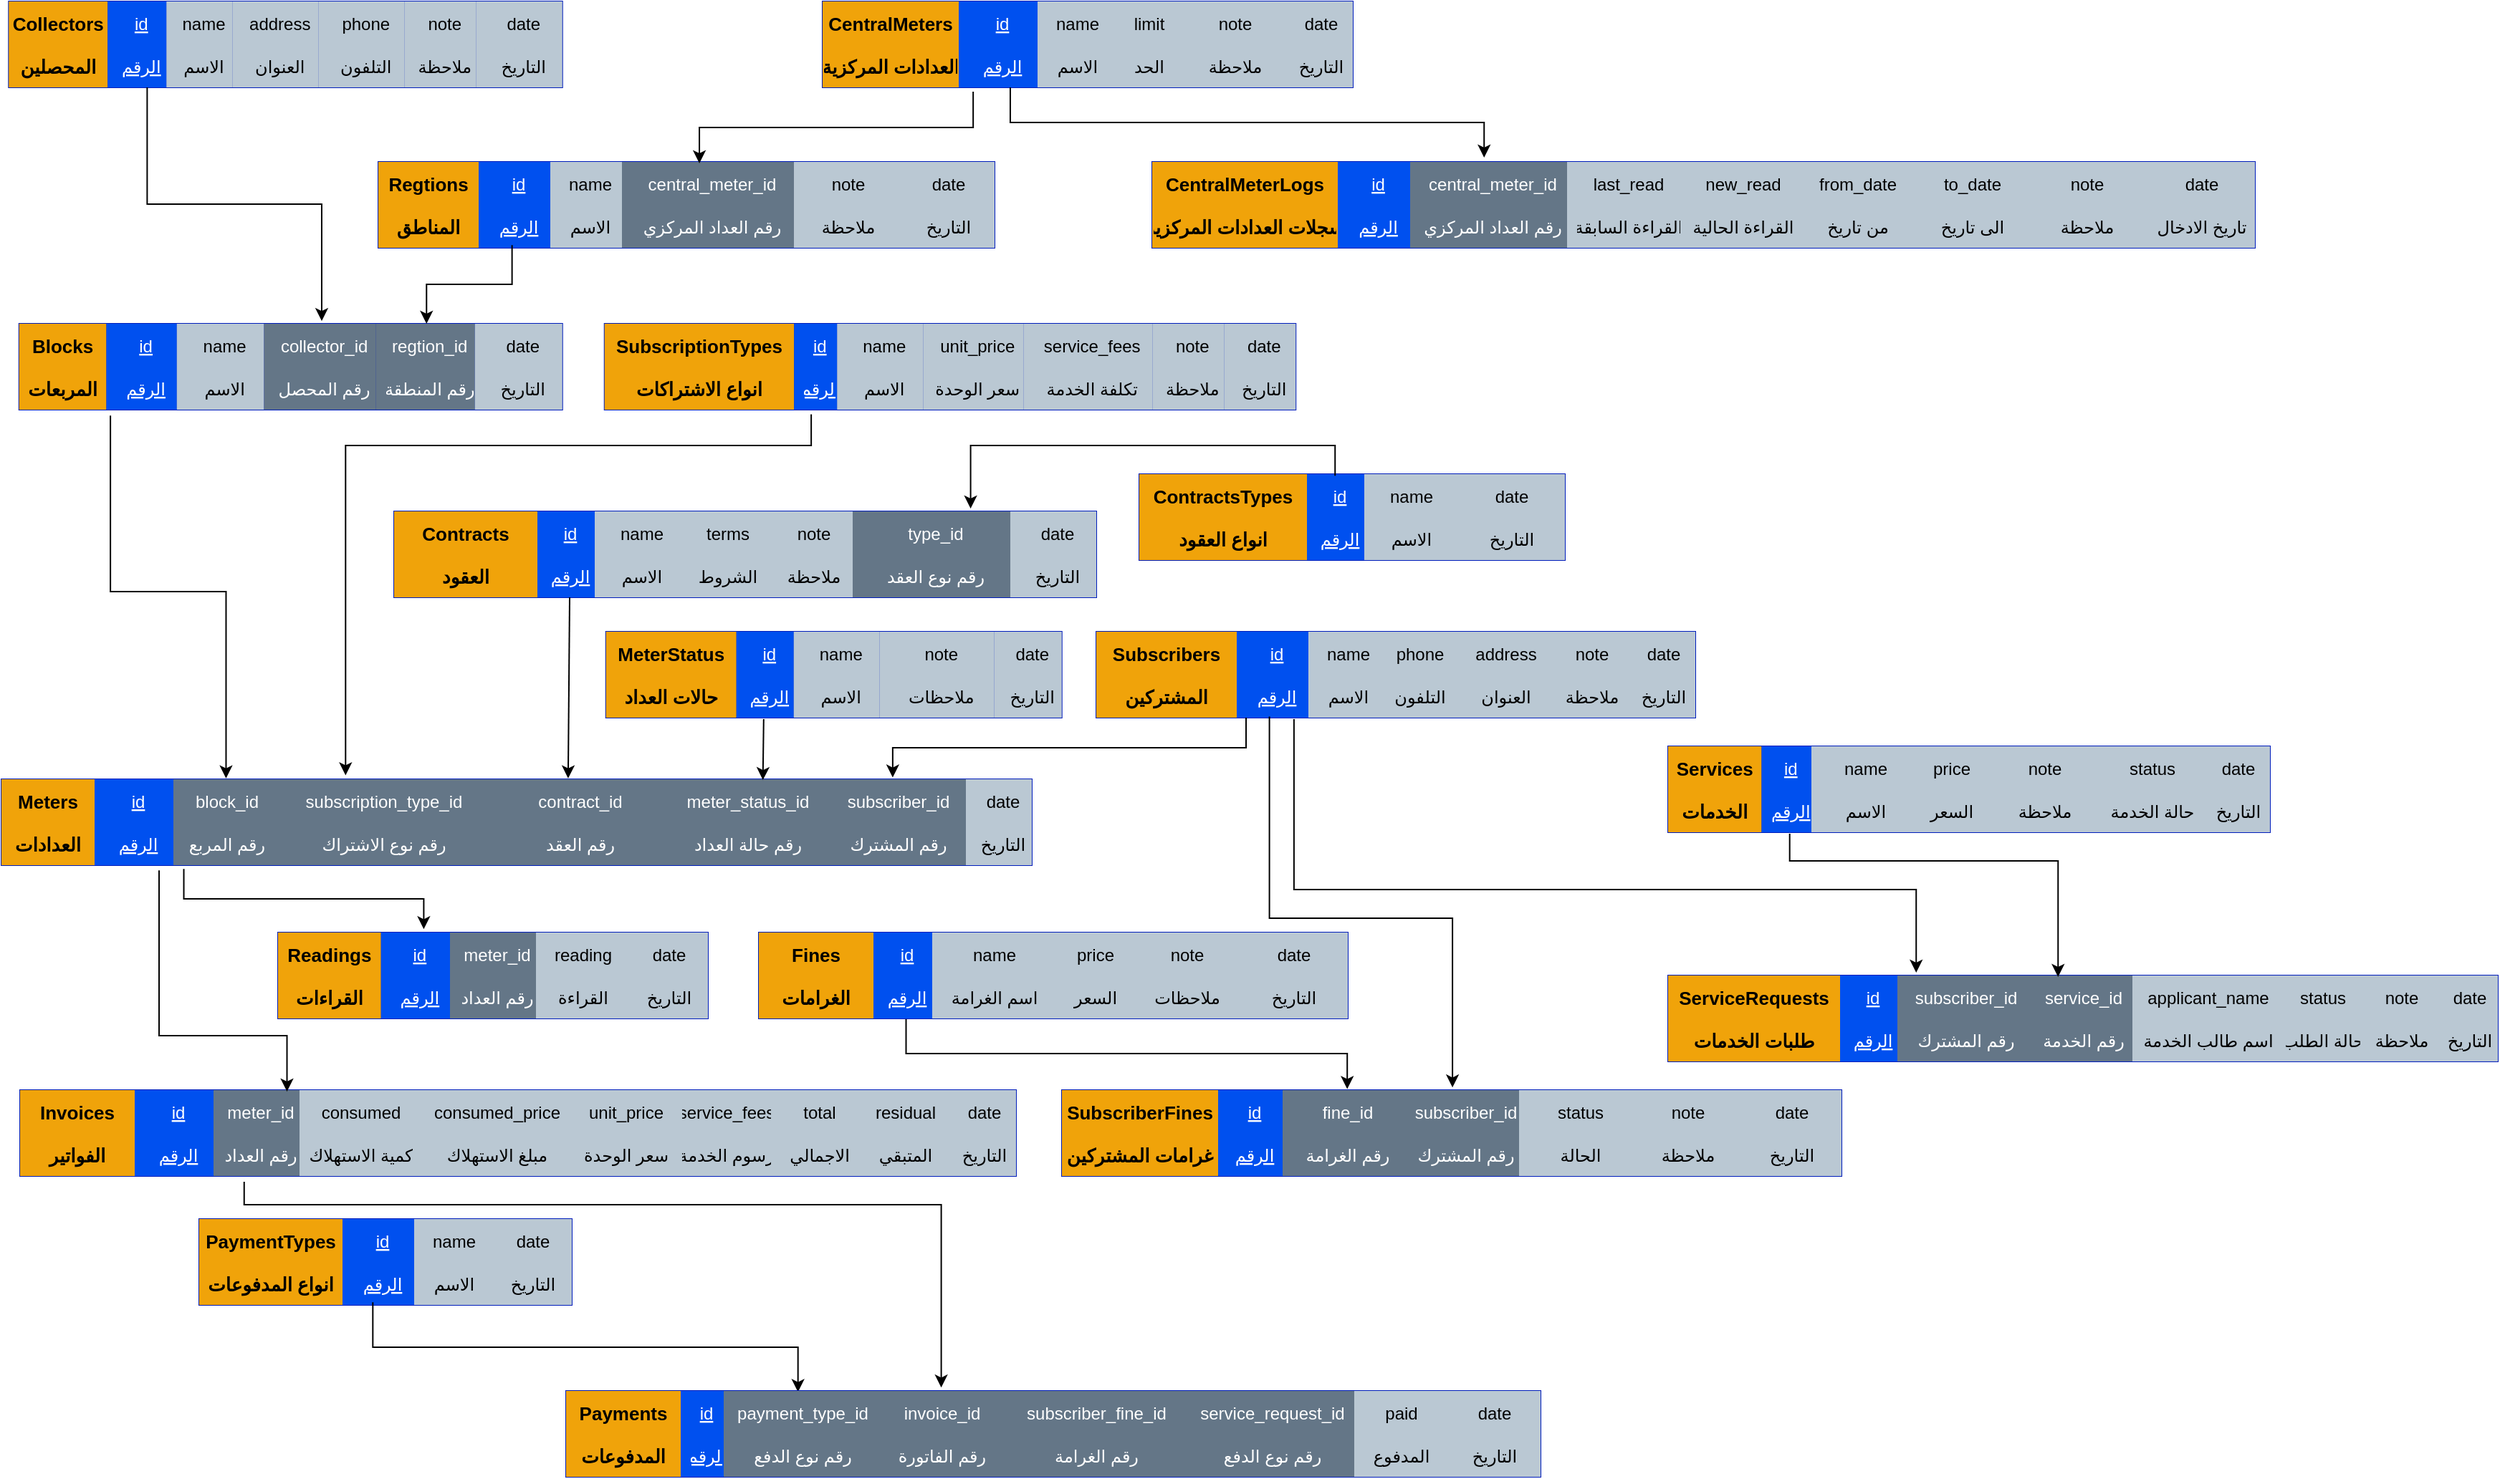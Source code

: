 <mxfile scale="1" border="10">
    <diagram id="7tJiKfyQAabkoR2ZLu9f" name="ERD">
        <mxGraphModel dx="1072" dy="432" grid="1" gridSize="10" guides="1" tooltips="1" connect="1" arrows="1" fold="1" page="1" pageScale="1" pageWidth="827" pageHeight="1169" math="0" shadow="0">
            <root>
                <mxCell id="0"/>
                <mxCell id="1" parent="0"/>
                <mxCell id="MQfXFkf_zowcDPWuPgSc-1" value="" style="shape=table;startSize=0;container=1;collapsible=1;childLayout=tableLayout;fixedRows=1;rowLines=0;fontStyle=0;align=center;resizeLast=1;strokeColor=light-dark(#001DBC,#000000);fillColor=#0050ef;collapsible=0;fontColor=#ffffff;" parent="1" vertex="1">
                    <mxGeometry x="52.13" y="10" width="386.25" height="60" as="geometry"/>
                </mxCell>
                <mxCell id="MQfXFkf_zowcDPWuPgSc-2" value="" style="shape=tableRow;horizontal=0;startSize=0;swimlaneHead=0;swimlaneBody=0;fillColor=none;collapsible=0;dropTarget=0;points=[[0,0.5],[1,0.5]];portConstraint=eastwest;top=0;left=0;right=0;bottom=0;" parent="MQfXFkf_zowcDPWuPgSc-1" vertex="1">
                    <mxGeometry width="386.25" height="30" as="geometry"/>
                </mxCell>
                <mxCell id="MQfXFkf_zowcDPWuPgSc-3" value="Collectors" style="shape=partialRectangle;connectable=0;fillColor=#f0a30a;top=0;left=0;bottom=0;right=0;editable=1;overflow=hidden;fontStyle=1;strokeColor=#BD7000;fontSize=13;fontColor=#000000;align=center;verticalAlign=middle;fontFamily=Helvetica;" parent="MQfXFkf_zowcDPWuPgSc-2" vertex="1">
                    <mxGeometry width="69" height="30" as="geometry">
                        <mxRectangle width="69" height="30" as="alternateBounds"/>
                    </mxGeometry>
                </mxCell>
                <mxCell id="MQfXFkf_zowcDPWuPgSc-4" value="id" style="shape=partialRectangle;connectable=0;fillColor=#0050ef;top=0;left=0;bottom=0;right=0;align=center;spacingLeft=6;overflow=hidden;fontColor=#ffffff;strokeColor=#001DBC;fontStyle=4;" parent="MQfXFkf_zowcDPWuPgSc-2" vertex="1">
                    <mxGeometry x="69" width="41" height="30" as="geometry">
                        <mxRectangle width="41" height="30" as="alternateBounds"/>
                    </mxGeometry>
                </mxCell>
                <mxCell id="MQfXFkf_zowcDPWuPgSc-5" value="name" style="shape=partialRectangle;connectable=0;top=0;left=0;bottom=0;right=0;align=center;spacingLeft=6;overflow=hidden;fillColor=#bac8d3;strokeColor=#23445d;" parent="MQfXFkf_zowcDPWuPgSc-2" vertex="1">
                    <mxGeometry x="110" width="46.25" height="30" as="geometry">
                        <mxRectangle width="46.25" height="30" as="alternateBounds"/>
                    </mxGeometry>
                </mxCell>
                <mxCell id="MQfXFkf_zowcDPWuPgSc-6" value="address" style="shape=partialRectangle;connectable=0;top=0;left=0;bottom=0;right=0;align=center;spacingLeft=6;overflow=hidden;fillColor=#bac8d3;strokeColor=#23445d;verticalAlign=middle;fontFamily=Helvetica;fontSize=12;" parent="MQfXFkf_zowcDPWuPgSc-2" vertex="1">
                    <mxGeometry x="156.25" width="60" height="30" as="geometry">
                        <mxRectangle width="60" height="30" as="alternateBounds"/>
                    </mxGeometry>
                </mxCell>
                <mxCell id="MQfXFkf_zowcDPWuPgSc-7" value="phone" style="shape=partialRectangle;connectable=0;top=0;left=0;bottom=0;right=0;align=center;spacingLeft=6;overflow=hidden;fillColor=#bac8d3;strokeColor=#23445d;verticalAlign=middle;fontFamily=Helvetica;fontSize=12;" parent="MQfXFkf_zowcDPWuPgSc-2" vertex="1">
                    <mxGeometry x="216.25" width="60" height="30" as="geometry">
                        <mxRectangle width="60" height="30" as="alternateBounds"/>
                    </mxGeometry>
                </mxCell>
                <mxCell id="MQfXFkf_zowcDPWuPgSc-8" value="note" style="shape=partialRectangle;connectable=0;top=0;left=0;bottom=0;right=0;align=center;spacingLeft=6;overflow=hidden;fillColor=#bac8d3;strokeColor=#23445d;verticalAlign=middle;fontFamily=Helvetica;fontSize=12;" parent="MQfXFkf_zowcDPWuPgSc-2" vertex="1">
                    <mxGeometry x="276.25" width="50" height="30" as="geometry">
                        <mxRectangle width="50" height="30" as="alternateBounds"/>
                    </mxGeometry>
                </mxCell>
                <mxCell id="MQfXFkf_zowcDPWuPgSc-9" value="date" style="shape=partialRectangle;connectable=0;top=0;left=0;bottom=0;right=0;align=center;spacingLeft=6;overflow=hidden;fillColor=#bac8d3;strokeColor=#23445d;verticalAlign=middle;fontFamily=Helvetica;fontSize=12;" parent="MQfXFkf_zowcDPWuPgSc-2" vertex="1">
                    <mxGeometry x="326.25" width="60" height="30" as="geometry">
                        <mxRectangle width="60" height="30" as="alternateBounds"/>
                    </mxGeometry>
                </mxCell>
                <mxCell id="MQfXFkf_zowcDPWuPgSc-10" style="shape=tableRow;horizontal=0;startSize=0;swimlaneHead=0;swimlaneBody=0;fillColor=none;collapsible=0;dropTarget=0;points=[[0,0.5],[1,0.5]];portConstraint=eastwest;top=0;left=0;right=0;bottom=0;" parent="MQfXFkf_zowcDPWuPgSc-1" vertex="1">
                    <mxGeometry y="30" width="386.25" height="30" as="geometry"/>
                </mxCell>
                <mxCell id="MQfXFkf_zowcDPWuPgSc-11" value="المحصلين" style="shape=partialRectangle;connectable=0;fillColor=#f0a30a;top=0;left=0;bottom=0;right=0;editable=1;overflow=hidden;fontStyle=1;strokeColor=#BD7000;fontSize=13;fontColor=#000000;align=center;verticalAlign=middle;fontFamily=Helvetica;" parent="MQfXFkf_zowcDPWuPgSc-10" vertex="1">
                    <mxGeometry width="69" height="30" as="geometry">
                        <mxRectangle width="69" height="30" as="alternateBounds"/>
                    </mxGeometry>
                </mxCell>
                <mxCell id="MQfXFkf_zowcDPWuPgSc-12" value="الرقم" style="shape=partialRectangle;connectable=0;fillColor=#0050ef;top=0;left=0;bottom=0;right=0;align=center;spacingLeft=6;overflow=hidden;fontColor=#ffffff;strokeColor=#001DBC;fontStyle=4;" parent="MQfXFkf_zowcDPWuPgSc-10" vertex="1">
                    <mxGeometry x="69" width="41" height="30" as="geometry">
                        <mxRectangle width="41" height="30" as="alternateBounds"/>
                    </mxGeometry>
                </mxCell>
                <mxCell id="MQfXFkf_zowcDPWuPgSc-13" value="الاسم" style="shape=partialRectangle;connectable=0;top=0;left=0;bottom=0;right=0;align=center;spacingLeft=6;overflow=hidden;fillColor=#bac8d3;strokeColor=#23445d;" parent="MQfXFkf_zowcDPWuPgSc-10" vertex="1">
                    <mxGeometry x="110" width="46.25" height="30" as="geometry">
                        <mxRectangle width="46.25" height="30" as="alternateBounds"/>
                    </mxGeometry>
                </mxCell>
                <mxCell id="MQfXFkf_zowcDPWuPgSc-14" value="العنوان" style="shape=partialRectangle;connectable=0;top=0;left=0;bottom=0;right=0;align=center;spacingLeft=6;overflow=hidden;fillColor=#bac8d3;strokeColor=#23445d;verticalAlign=middle;fontFamily=Helvetica;fontSize=12;" parent="MQfXFkf_zowcDPWuPgSc-10" vertex="1">
                    <mxGeometry x="156.25" width="60" height="30" as="geometry">
                        <mxRectangle width="60" height="30" as="alternateBounds"/>
                    </mxGeometry>
                </mxCell>
                <mxCell id="MQfXFkf_zowcDPWuPgSc-15" value="التلفون" style="shape=partialRectangle;connectable=0;top=0;left=0;bottom=0;right=0;align=center;spacingLeft=6;overflow=hidden;fillColor=#bac8d3;strokeColor=#23445d;verticalAlign=middle;fontFamily=Helvetica;fontSize=12;" parent="MQfXFkf_zowcDPWuPgSc-10" vertex="1">
                    <mxGeometry x="216.25" width="60" height="30" as="geometry">
                        <mxRectangle width="60" height="30" as="alternateBounds"/>
                    </mxGeometry>
                </mxCell>
                <mxCell id="MQfXFkf_zowcDPWuPgSc-16" value="ملاحظة" style="shape=partialRectangle;connectable=0;top=0;left=0;bottom=0;right=0;align=center;spacingLeft=6;overflow=hidden;fillColor=#bac8d3;strokeColor=#23445d;verticalAlign=middle;fontFamily=Helvetica;fontSize=12;" parent="MQfXFkf_zowcDPWuPgSc-10" vertex="1">
                    <mxGeometry x="276.25" width="50" height="30" as="geometry">
                        <mxRectangle width="50" height="30" as="alternateBounds"/>
                    </mxGeometry>
                </mxCell>
                <mxCell id="MQfXFkf_zowcDPWuPgSc-17" value="التاريخ" style="shape=partialRectangle;connectable=0;top=0;left=0;bottom=0;right=0;align=center;spacingLeft=6;overflow=hidden;fillColor=#bac8d3;strokeColor=#23445d;verticalAlign=middle;fontFamily=Helvetica;fontSize=12;" parent="MQfXFkf_zowcDPWuPgSc-10" vertex="1">
                    <mxGeometry x="326.25" width="60" height="30" as="geometry">
                        <mxRectangle width="60" height="30" as="alternateBounds"/>
                    </mxGeometry>
                </mxCell>
                <mxCell id="MQfXFkf_zowcDPWuPgSc-18" value="" style="shape=table;startSize=0;container=1;collapsible=1;childLayout=tableLayout;fixedRows=1;rowLines=0;fontStyle=0;align=center;resizeLast=1;strokeColor=light-dark(#001DBC,#000000);fillColor=#0050ef;collapsible=0;fontColor=#ffffff;" parent="1" vertex="1">
                    <mxGeometry x="310" y="122" width="430" height="60" as="geometry"/>
                </mxCell>
                <mxCell id="MQfXFkf_zowcDPWuPgSc-19" value="" style="shape=tableRow;horizontal=0;startSize=0;swimlaneHead=0;swimlaneBody=0;fillColor=none;collapsible=0;dropTarget=0;points=[[0,0.5],[1,0.5]];portConstraint=eastwest;top=0;left=0;right=0;bottom=0;" parent="MQfXFkf_zowcDPWuPgSc-18" vertex="1">
                    <mxGeometry width="430" height="30" as="geometry"/>
                </mxCell>
                <mxCell id="MQfXFkf_zowcDPWuPgSc-20" value="Regtions" style="shape=partialRectangle;connectable=0;fillColor=#f0a30a;top=0;left=0;bottom=0;right=0;editable=1;overflow=hidden;fontStyle=1;strokeColor=#BD7000;fontSize=13;fontColor=#000000;align=center;verticalAlign=middle;fontFamily=Helvetica;" parent="MQfXFkf_zowcDPWuPgSc-19" vertex="1">
                    <mxGeometry width="70.0" height="30" as="geometry">
                        <mxRectangle width="70.0" height="30" as="alternateBounds"/>
                    </mxGeometry>
                </mxCell>
                <mxCell id="MQfXFkf_zowcDPWuPgSc-21" value="id" style="shape=partialRectangle;connectable=0;fillColor=#0050ef;top=0;left=0;bottom=0;right=0;align=center;spacingLeft=6;overflow=hidden;fontColor=#ffffff;strokeColor=#001DBC;fontStyle=4;" parent="MQfXFkf_zowcDPWuPgSc-19" vertex="1">
                    <mxGeometry x="70.0" width="50.0" height="30" as="geometry">
                        <mxRectangle width="50.0" height="30" as="alternateBounds"/>
                    </mxGeometry>
                </mxCell>
                <mxCell id="MQfXFkf_zowcDPWuPgSc-22" value="name" style="shape=partialRectangle;connectable=0;top=0;left=0;bottom=0;right=0;align=center;spacingLeft=6;overflow=hidden;fillColor=#bac8d3;strokeColor=#23445d;" parent="MQfXFkf_zowcDPWuPgSc-19" vertex="1">
                    <mxGeometry x="120" width="50.0" height="30" as="geometry">
                        <mxRectangle width="50.0" height="30" as="alternateBounds"/>
                    </mxGeometry>
                </mxCell>
                <mxCell id="MQfXFkf_zowcDPWuPgSc-23" value="central_meter_id" style="shape=partialRectangle;connectable=0;top=0;left=0;bottom=0;right=0;align=center;spacingLeft=6;overflow=hidden;fillColor=#647687;strokeColor=#314354;verticalAlign=middle;fontFamily=Helvetica;fontSize=12;fontColor=#ffffff;" parent="MQfXFkf_zowcDPWuPgSc-19" vertex="1">
                    <mxGeometry x="170.0" width="120.0" height="30" as="geometry">
                        <mxRectangle width="120.0" height="30" as="alternateBounds"/>
                    </mxGeometry>
                </mxCell>
                <mxCell id="MQfXFkf_zowcDPWuPgSc-24" value="note" style="shape=partialRectangle;connectable=0;top=0;left=0;bottom=0;right=0;align=center;spacingLeft=6;overflow=hidden;fillColor=#bac8d3;strokeColor=#23445d;verticalAlign=middle;fontFamily=Helvetica;fontSize=12;" parent="MQfXFkf_zowcDPWuPgSc-19" vertex="1">
                    <mxGeometry x="290" width="70" height="30" as="geometry">
                        <mxRectangle width="70" height="30" as="alternateBounds"/>
                    </mxGeometry>
                </mxCell>
                <mxCell id="MQfXFkf_zowcDPWuPgSc-25" value="date" style="shape=partialRectangle;connectable=0;top=0;left=0;bottom=0;right=0;align=center;spacingLeft=6;overflow=hidden;fillColor=#bac8d3;strokeColor=#23445d;verticalAlign=middle;fontFamily=Helvetica;fontSize=12;" parent="MQfXFkf_zowcDPWuPgSc-19" vertex="1">
                    <mxGeometry x="360" width="70" height="30" as="geometry">
                        <mxRectangle width="70" height="30" as="alternateBounds"/>
                    </mxGeometry>
                </mxCell>
                <mxCell id="MQfXFkf_zowcDPWuPgSc-26" style="shape=tableRow;horizontal=0;startSize=0;swimlaneHead=0;swimlaneBody=0;fillColor=none;collapsible=0;dropTarget=0;points=[[0,0.5],[1,0.5]];portConstraint=eastwest;top=0;left=0;right=0;bottom=0;" parent="MQfXFkf_zowcDPWuPgSc-18" vertex="1">
                    <mxGeometry y="30" width="430" height="30" as="geometry"/>
                </mxCell>
                <mxCell id="MQfXFkf_zowcDPWuPgSc-27" value="المناطق" style="shape=partialRectangle;connectable=0;fillColor=#f0a30a;top=0;left=0;bottom=0;right=0;editable=1;overflow=hidden;fontStyle=1;strokeColor=#BD7000;fontSize=13;fontColor=#000000;align=center;verticalAlign=middle;fontFamily=Helvetica;" parent="MQfXFkf_zowcDPWuPgSc-26" vertex="1">
                    <mxGeometry width="70.0" height="30" as="geometry">
                        <mxRectangle width="70.0" height="30" as="alternateBounds"/>
                    </mxGeometry>
                </mxCell>
                <mxCell id="MQfXFkf_zowcDPWuPgSc-28" value="الرقم" style="shape=partialRectangle;connectable=0;fillColor=#0050ef;top=0;left=0;bottom=0;right=0;align=center;spacingLeft=6;overflow=hidden;fontColor=#ffffff;strokeColor=#001DBC;fontStyle=4;" parent="MQfXFkf_zowcDPWuPgSc-26" vertex="1">
                    <mxGeometry x="70.0" width="50.0" height="30" as="geometry">
                        <mxRectangle width="50.0" height="30" as="alternateBounds"/>
                    </mxGeometry>
                </mxCell>
                <mxCell id="MQfXFkf_zowcDPWuPgSc-29" value="الاسم" style="shape=partialRectangle;connectable=0;top=0;left=0;bottom=0;right=0;align=center;spacingLeft=6;overflow=hidden;fillColor=#bac8d3;strokeColor=#23445d;" parent="MQfXFkf_zowcDPWuPgSc-26" vertex="1">
                    <mxGeometry x="120" width="50.0" height="30" as="geometry">
                        <mxRectangle width="50.0" height="30" as="alternateBounds"/>
                    </mxGeometry>
                </mxCell>
                <mxCell id="MQfXFkf_zowcDPWuPgSc-30" value="رقم العداد المركزي" style="shape=partialRectangle;connectable=0;top=0;left=0;bottom=0;right=0;align=center;spacingLeft=6;overflow=hidden;fillColor=#647687;strokeColor=#314354;verticalAlign=middle;fontFamily=Helvetica;fontSize=12;fontColor=#ffffff;" parent="MQfXFkf_zowcDPWuPgSc-26" vertex="1">
                    <mxGeometry x="170.0" width="120.0" height="30" as="geometry">
                        <mxRectangle width="120.0" height="30" as="alternateBounds"/>
                    </mxGeometry>
                </mxCell>
                <mxCell id="MQfXFkf_zowcDPWuPgSc-31" value="ملاحظة" style="shape=partialRectangle;connectable=0;top=0;left=0;bottom=0;right=0;align=center;spacingLeft=6;overflow=hidden;fillColor=#bac8d3;strokeColor=#23445d;verticalAlign=middle;fontFamily=Helvetica;fontSize=12;" parent="MQfXFkf_zowcDPWuPgSc-26" vertex="1">
                    <mxGeometry x="290" width="70" height="30" as="geometry">
                        <mxRectangle width="70" height="30" as="alternateBounds"/>
                    </mxGeometry>
                </mxCell>
                <mxCell id="MQfXFkf_zowcDPWuPgSc-32" value="التاريخ" style="shape=partialRectangle;connectable=0;top=0;left=0;bottom=0;right=0;align=center;spacingLeft=6;overflow=hidden;fillColor=#bac8d3;strokeColor=#23445d;verticalAlign=middle;fontFamily=Helvetica;fontSize=12;" parent="MQfXFkf_zowcDPWuPgSc-26" vertex="1">
                    <mxGeometry x="360" width="70" height="30" as="geometry">
                        <mxRectangle width="70" height="30" as="alternateBounds"/>
                    </mxGeometry>
                </mxCell>
                <mxCell id="MQfXFkf_zowcDPWuPgSc-33" value="" style="shape=table;startSize=0;container=1;collapsible=1;childLayout=tableLayout;fixedRows=1;rowLines=0;fontStyle=0;align=center;resizeLast=1;strokeColor=light-dark(#001DBC,#000000);fillColor=#0050ef;collapsible=0;fontColor=#ffffff;" parent="1" vertex="1">
                    <mxGeometry x="59.38" y="235" width="379.0" height="60" as="geometry"/>
                </mxCell>
                <mxCell id="MQfXFkf_zowcDPWuPgSc-34" value="" style="shape=tableRow;horizontal=0;startSize=0;swimlaneHead=0;swimlaneBody=0;fillColor=none;collapsible=0;dropTarget=0;points=[[0,0.5],[1,0.5]];portConstraint=eastwest;top=0;left=0;right=0;bottom=0;" parent="MQfXFkf_zowcDPWuPgSc-33" vertex="1">
                    <mxGeometry width="379.0" height="30" as="geometry"/>
                </mxCell>
                <mxCell id="MQfXFkf_zowcDPWuPgSc-35" value="Blocks" style="shape=partialRectangle;connectable=0;fillColor=#f0a30a;top=0;left=0;bottom=0;right=0;editable=1;overflow=hidden;fontStyle=1;strokeColor=#BD7000;fontSize=13;fontColor=#000000;align=center;verticalAlign=middle;fontFamily=Helvetica;" parent="MQfXFkf_zowcDPWuPgSc-34" vertex="1">
                    <mxGeometry width="60.87" height="30" as="geometry">
                        <mxRectangle width="60.87" height="30" as="alternateBounds"/>
                    </mxGeometry>
                </mxCell>
                <mxCell id="MQfXFkf_zowcDPWuPgSc-36" value="id" style="shape=partialRectangle;connectable=0;fillColor=#0050ef;top=0;left=0;bottom=0;right=0;align=center;spacingLeft=6;overflow=hidden;fontColor=#ffffff;strokeColor=#001DBC;fontStyle=4;" parent="MQfXFkf_zowcDPWuPgSc-34" vertex="1">
                    <mxGeometry x="60.87" width="49.13" height="30" as="geometry">
                        <mxRectangle width="49.13" height="30" as="alternateBounds"/>
                    </mxGeometry>
                </mxCell>
                <mxCell id="MQfXFkf_zowcDPWuPgSc-37" value="name" style="shape=partialRectangle;connectable=0;top=0;left=0;bottom=0;right=0;align=center;spacingLeft=6;overflow=hidden;fillColor=#bac8d3;strokeColor=#23445d;" parent="MQfXFkf_zowcDPWuPgSc-34" vertex="1">
                    <mxGeometry x="110" width="60.87" height="30" as="geometry">
                        <mxRectangle width="60.87" height="30" as="alternateBounds"/>
                    </mxGeometry>
                </mxCell>
                <mxCell id="MQfXFkf_zowcDPWuPgSc-38" value="collector_id" style="shape=partialRectangle;connectable=0;top=0;left=0;bottom=0;right=0;align=center;spacingLeft=6;overflow=hidden;verticalAlign=middle;fontFamily=Helvetica;fontSize=12;fillColor=#647687;fontColor=#ffffff;strokeColor=#314354;" parent="MQfXFkf_zowcDPWuPgSc-34" vertex="1">
                    <mxGeometry x="170.87" width="78.13" height="30" as="geometry">
                        <mxRectangle width="78.13" height="30" as="alternateBounds"/>
                    </mxGeometry>
                </mxCell>
                <mxCell id="MQfXFkf_zowcDPWuPgSc-39" value="regtion_id" style="shape=partialRectangle;connectable=0;top=0;left=0;bottom=0;right=0;align=center;spacingLeft=6;overflow=hidden;fillColor=#647687;fontColor=#ffffff;strokeColor=#314354;verticalAlign=middle;fontFamily=Helvetica;fontSize=12;" parent="MQfXFkf_zowcDPWuPgSc-34" vertex="1">
                    <mxGeometry x="249" width="69" height="30" as="geometry">
                        <mxRectangle width="69" height="30" as="alternateBounds"/>
                    </mxGeometry>
                </mxCell>
                <mxCell id="MQfXFkf_zowcDPWuPgSc-40" value="date" style="shape=partialRectangle;connectable=0;top=0;left=0;bottom=0;right=0;align=center;spacingLeft=6;overflow=hidden;fillColor=#bac8d3;strokeColor=#23445d;verticalAlign=middle;fontFamily=Helvetica;fontSize=12;" parent="MQfXFkf_zowcDPWuPgSc-34" vertex="1">
                    <mxGeometry x="318" width="61.0" height="30" as="geometry">
                        <mxRectangle width="61.0" height="30" as="alternateBounds"/>
                    </mxGeometry>
                </mxCell>
                <mxCell id="MQfXFkf_zowcDPWuPgSc-41" style="shape=tableRow;horizontal=0;startSize=0;swimlaneHead=0;swimlaneBody=0;fillColor=none;collapsible=0;dropTarget=0;points=[[0,0.5],[1,0.5]];portConstraint=eastwest;top=0;left=0;right=0;bottom=0;" parent="MQfXFkf_zowcDPWuPgSc-33" vertex="1">
                    <mxGeometry y="30" width="379.0" height="30" as="geometry"/>
                </mxCell>
                <mxCell id="MQfXFkf_zowcDPWuPgSc-42" value="المربعات" style="shape=partialRectangle;connectable=0;fillColor=#f0a30a;top=0;left=0;bottom=0;right=0;editable=1;overflow=hidden;fontStyle=1;strokeColor=#BD7000;fontSize=13;fontColor=#000000;align=center;verticalAlign=middle;fontFamily=Helvetica;" parent="MQfXFkf_zowcDPWuPgSc-41" vertex="1">
                    <mxGeometry width="60.87" height="30" as="geometry">
                        <mxRectangle width="60.87" height="30" as="alternateBounds"/>
                    </mxGeometry>
                </mxCell>
                <mxCell id="MQfXFkf_zowcDPWuPgSc-43" value="الرقم" style="shape=partialRectangle;connectable=0;fillColor=#0050ef;top=0;left=0;bottom=0;right=0;align=center;spacingLeft=6;overflow=hidden;fontColor=#ffffff;strokeColor=#001DBC;fontStyle=4;" parent="MQfXFkf_zowcDPWuPgSc-41" vertex="1">
                    <mxGeometry x="60.87" width="49.13" height="30" as="geometry">
                        <mxRectangle width="49.13" height="30" as="alternateBounds"/>
                    </mxGeometry>
                </mxCell>
                <mxCell id="MQfXFkf_zowcDPWuPgSc-44" value="الاسم" style="shape=partialRectangle;connectable=0;top=0;left=0;bottom=0;right=0;align=center;spacingLeft=6;overflow=hidden;fillColor=#bac8d3;strokeColor=#23445d;" parent="MQfXFkf_zowcDPWuPgSc-41" vertex="1">
                    <mxGeometry x="110" width="60.87" height="30" as="geometry">
                        <mxRectangle width="60.87" height="30" as="alternateBounds"/>
                    </mxGeometry>
                </mxCell>
                <mxCell id="MQfXFkf_zowcDPWuPgSc-45" value="رقم المحصل" style="shape=partialRectangle;connectable=0;top=0;left=0;bottom=0;right=0;align=center;spacingLeft=6;overflow=hidden;verticalAlign=middle;fontFamily=Helvetica;fontSize=12;fillColor=#647687;fontColor=#ffffff;strokeColor=#314354;" parent="MQfXFkf_zowcDPWuPgSc-41" vertex="1">
                    <mxGeometry x="170.87" width="78.13" height="30" as="geometry">
                        <mxRectangle width="78.13" height="30" as="alternateBounds"/>
                    </mxGeometry>
                </mxCell>
                <mxCell id="MQfXFkf_zowcDPWuPgSc-46" value="رقم المنطقة" style="shape=partialRectangle;connectable=0;top=0;left=0;bottom=0;right=0;align=center;spacingLeft=6;overflow=hidden;fillColor=#647687;fontColor=#ffffff;strokeColor=#314354;verticalAlign=middle;fontFamily=Helvetica;fontSize=12;" parent="MQfXFkf_zowcDPWuPgSc-41" vertex="1">
                    <mxGeometry x="249" width="69" height="30" as="geometry">
                        <mxRectangle width="69" height="30" as="alternateBounds"/>
                    </mxGeometry>
                </mxCell>
                <mxCell id="MQfXFkf_zowcDPWuPgSc-47" value="التاريخ" style="shape=partialRectangle;connectable=0;top=0;left=0;bottom=0;right=0;align=center;spacingLeft=6;overflow=hidden;fillColor=#bac8d3;strokeColor=#23445d;verticalAlign=middle;fontFamily=Helvetica;fontSize=12;" parent="MQfXFkf_zowcDPWuPgSc-41" vertex="1">
                    <mxGeometry x="318" width="61.0" height="30" as="geometry">
                        <mxRectangle width="61.0" height="30" as="alternateBounds"/>
                    </mxGeometry>
                </mxCell>
                <mxCell id="MQfXFkf_zowcDPWuPgSc-48" value="" style="shape=table;startSize=0;container=1;collapsible=1;childLayout=tableLayout;fixedRows=1;rowLines=0;fontStyle=0;align=center;resizeLast=1;strokeColor=light-dark(#001DBC,#000000);fillColor=#0050ef;collapsible=0;fontColor=#ffffff;" parent="1" vertex="1">
                    <mxGeometry x="467.87" y="235" width="482.25" height="60" as="geometry"/>
                </mxCell>
                <mxCell id="MQfXFkf_zowcDPWuPgSc-49" value="" style="shape=tableRow;horizontal=0;startSize=0;swimlaneHead=0;swimlaneBody=0;fillColor=none;collapsible=0;dropTarget=0;points=[[0,0.5],[1,0.5]];portConstraint=eastwest;top=0;left=0;right=0;bottom=0;" parent="MQfXFkf_zowcDPWuPgSc-48" vertex="1">
                    <mxGeometry width="482.25" height="30" as="geometry"/>
                </mxCell>
                <mxCell id="MQfXFkf_zowcDPWuPgSc-50" value="SubscriptionTypes" style="shape=partialRectangle;connectable=0;fillColor=#f0a30a;top=0;left=0;bottom=0;right=0;editable=1;overflow=hidden;fontStyle=1;strokeColor=#BD7000;fontSize=13;fontColor=#000000;align=center;verticalAlign=middle;fontFamily=Helvetica;" parent="MQfXFkf_zowcDPWuPgSc-49" vertex="1">
                    <mxGeometry width="132.25" height="30" as="geometry">
                        <mxRectangle width="132.25" height="30" as="alternateBounds"/>
                    </mxGeometry>
                </mxCell>
                <mxCell id="MQfXFkf_zowcDPWuPgSc-51" value="id" style="shape=partialRectangle;connectable=0;fillColor=#0050ef;top=0;left=0;bottom=0;right=0;align=center;spacingLeft=6;overflow=hidden;fontColor=#ffffff;strokeColor=#001DBC;fontStyle=4;" parent="MQfXFkf_zowcDPWuPgSc-49" vertex="1">
                    <mxGeometry x="132.25" width="30" height="30" as="geometry">
                        <mxRectangle width="30" height="30" as="alternateBounds"/>
                    </mxGeometry>
                </mxCell>
                <mxCell id="MQfXFkf_zowcDPWuPgSc-52" value="name" style="shape=partialRectangle;connectable=0;top=0;left=0;bottom=0;right=0;align=center;spacingLeft=6;overflow=hidden;fillColor=#bac8d3;strokeColor=#23445d;" parent="MQfXFkf_zowcDPWuPgSc-49" vertex="1">
                    <mxGeometry x="162.25" width="60" height="30" as="geometry">
                        <mxRectangle width="60" height="30" as="alternateBounds"/>
                    </mxGeometry>
                </mxCell>
                <mxCell id="MQfXFkf_zowcDPWuPgSc-53" value="unit_price" style="shape=partialRectangle;connectable=0;top=0;left=0;bottom=0;right=0;align=center;spacingLeft=6;overflow=hidden;fillColor=#bac8d3;strokeColor=#23445d;" parent="MQfXFkf_zowcDPWuPgSc-49" vertex="1">
                    <mxGeometry x="222.25" width="70" height="30" as="geometry">
                        <mxRectangle width="70" height="30" as="alternateBounds"/>
                    </mxGeometry>
                </mxCell>
                <mxCell id="MQfXFkf_zowcDPWuPgSc-54" value="service_fees" style="shape=partialRectangle;connectable=0;top=0;left=0;bottom=0;right=0;align=center;spacingLeft=6;overflow=hidden;fillColor=#bac8d3;strokeColor=#23445d;verticalAlign=middle;fontFamily=Helvetica;fontSize=12;" parent="MQfXFkf_zowcDPWuPgSc-49" vertex="1">
                    <mxGeometry x="292.25" width="90" height="30" as="geometry">
                        <mxRectangle width="90" height="30" as="alternateBounds"/>
                    </mxGeometry>
                </mxCell>
                <mxCell id="MQfXFkf_zowcDPWuPgSc-55" value="note" style="shape=partialRectangle;connectable=0;top=0;left=0;bottom=0;right=0;align=center;spacingLeft=6;overflow=hidden;fillColor=#bac8d3;strokeColor=#23445d;verticalAlign=middle;fontFamily=Helvetica;fontSize=12;" parent="MQfXFkf_zowcDPWuPgSc-49" vertex="1">
                    <mxGeometry x="382.25" width="50" height="30" as="geometry">
                        <mxRectangle width="50" height="30" as="alternateBounds"/>
                    </mxGeometry>
                </mxCell>
                <mxCell id="MQfXFkf_zowcDPWuPgSc-56" value="date" style="shape=partialRectangle;connectable=0;top=0;left=0;bottom=0;right=0;align=center;spacingLeft=6;overflow=hidden;fillColor=#bac8d3;strokeColor=#23445d;verticalAlign=middle;fontFamily=Helvetica;fontSize=12;" parent="MQfXFkf_zowcDPWuPgSc-49" vertex="1">
                    <mxGeometry x="432.25" width="50" height="30" as="geometry">
                        <mxRectangle width="50" height="30" as="alternateBounds"/>
                    </mxGeometry>
                </mxCell>
                <mxCell id="MQfXFkf_zowcDPWuPgSc-57" style="shape=tableRow;horizontal=0;startSize=0;swimlaneHead=0;swimlaneBody=0;fillColor=none;collapsible=0;dropTarget=0;points=[[0,0.5],[1,0.5]];portConstraint=eastwest;top=0;left=0;right=0;bottom=0;" parent="MQfXFkf_zowcDPWuPgSc-48" vertex="1">
                    <mxGeometry y="30" width="482.25" height="30" as="geometry"/>
                </mxCell>
                <mxCell id="MQfXFkf_zowcDPWuPgSc-58" value="انواع الاشتراكات" style="shape=partialRectangle;connectable=0;fillColor=#f0a30a;top=0;left=0;bottom=0;right=0;editable=1;overflow=hidden;fontStyle=1;strokeColor=#BD7000;fontSize=13;fontColor=#000000;align=center;verticalAlign=middle;fontFamily=Helvetica;" parent="MQfXFkf_zowcDPWuPgSc-57" vertex="1">
                    <mxGeometry width="132.25" height="30" as="geometry">
                        <mxRectangle width="132.25" height="30" as="alternateBounds"/>
                    </mxGeometry>
                </mxCell>
                <mxCell id="MQfXFkf_zowcDPWuPgSc-59" value="الرقم" style="shape=partialRectangle;connectable=0;fillColor=#0050ef;top=0;left=0;bottom=0;right=0;align=center;spacingLeft=6;overflow=hidden;fontColor=#ffffff;strokeColor=#001DBC;fontStyle=4;" parent="MQfXFkf_zowcDPWuPgSc-57" vertex="1">
                    <mxGeometry x="132.25" width="30" height="30" as="geometry">
                        <mxRectangle width="30" height="30" as="alternateBounds"/>
                    </mxGeometry>
                </mxCell>
                <mxCell id="MQfXFkf_zowcDPWuPgSc-60" value="الاسم" style="shape=partialRectangle;connectable=0;top=0;left=0;bottom=0;right=0;align=center;spacingLeft=6;overflow=hidden;fillColor=#bac8d3;strokeColor=#23445d;" parent="MQfXFkf_zowcDPWuPgSc-57" vertex="1">
                    <mxGeometry x="162.25" width="60" height="30" as="geometry">
                        <mxRectangle width="60" height="30" as="alternateBounds"/>
                    </mxGeometry>
                </mxCell>
                <mxCell id="MQfXFkf_zowcDPWuPgSc-61" value="سعر الوحدة" style="shape=partialRectangle;connectable=0;top=0;left=0;bottom=0;right=0;align=center;spacingLeft=6;overflow=hidden;fillColor=#bac8d3;strokeColor=#23445d;" parent="MQfXFkf_zowcDPWuPgSc-57" vertex="1">
                    <mxGeometry x="222.25" width="70" height="30" as="geometry">
                        <mxRectangle width="70" height="30" as="alternateBounds"/>
                    </mxGeometry>
                </mxCell>
                <mxCell id="MQfXFkf_zowcDPWuPgSc-62" value="تكلفة الخدمة" style="shape=partialRectangle;connectable=0;top=0;left=0;bottom=0;right=0;align=center;spacingLeft=6;overflow=hidden;fillColor=#bac8d3;strokeColor=#23445d;verticalAlign=middle;fontFamily=Helvetica;fontSize=12;" parent="MQfXFkf_zowcDPWuPgSc-57" vertex="1">
                    <mxGeometry x="292.25" width="90" height="30" as="geometry">
                        <mxRectangle width="90" height="30" as="alternateBounds"/>
                    </mxGeometry>
                </mxCell>
                <mxCell id="MQfXFkf_zowcDPWuPgSc-63" value="ملاحظة" style="shape=partialRectangle;connectable=0;top=0;left=0;bottom=0;right=0;align=center;spacingLeft=6;overflow=hidden;fillColor=#bac8d3;strokeColor=#23445d;verticalAlign=middle;fontFamily=Helvetica;fontSize=12;" parent="MQfXFkf_zowcDPWuPgSc-57" vertex="1">
                    <mxGeometry x="382.25" width="50" height="30" as="geometry">
                        <mxRectangle width="50" height="30" as="alternateBounds"/>
                    </mxGeometry>
                </mxCell>
                <mxCell id="MQfXFkf_zowcDPWuPgSc-64" value="التاريخ" style="shape=partialRectangle;connectable=0;top=0;left=0;bottom=0;right=0;align=center;spacingLeft=6;overflow=hidden;fillColor=#bac8d3;strokeColor=#23445d;verticalAlign=middle;fontFamily=Helvetica;fontSize=12;" parent="MQfXFkf_zowcDPWuPgSc-57" vertex="1">
                    <mxGeometry x="432.25" width="50" height="30" as="geometry">
                        <mxRectangle width="50" height="30" as="alternateBounds"/>
                    </mxGeometry>
                </mxCell>
                <mxCell id="MQfXFkf_zowcDPWuPgSc-65" value="" style="shape=table;startSize=0;container=1;collapsible=1;childLayout=tableLayout;fixedRows=1;rowLines=0;fontStyle=0;align=center;resizeLast=1;strokeColor=light-dark(#001DBC,#000000);fillColor=#0050ef;collapsible=0;fontColor=#ffffff;" parent="1" vertex="1">
                    <mxGeometry x="240" y="660" width="300.0" height="60" as="geometry"/>
                </mxCell>
                <mxCell id="MQfXFkf_zowcDPWuPgSc-66" value="" style="shape=tableRow;horizontal=0;startSize=0;swimlaneHead=0;swimlaneBody=0;fillColor=none;collapsible=0;dropTarget=0;points=[[0,0.5],[1,0.5]];portConstraint=eastwest;top=0;left=0;right=0;bottom=0;" parent="MQfXFkf_zowcDPWuPgSc-65" vertex="1">
                    <mxGeometry width="300.0" height="30" as="geometry"/>
                </mxCell>
                <mxCell id="MQfXFkf_zowcDPWuPgSc-67" value="Readings" style="shape=partialRectangle;connectable=0;fillColor=#f0a30a;top=0;left=0;bottom=0;right=0;editable=1;overflow=hidden;fontStyle=1;strokeColor=#BD7000;fontSize=13;fontColor=#000000;align=center;verticalAlign=middle;fontFamily=Helvetica;" parent="MQfXFkf_zowcDPWuPgSc-66" vertex="1">
                    <mxGeometry width="71.87" height="30" as="geometry">
                        <mxRectangle width="71.87" height="30" as="alternateBounds"/>
                    </mxGeometry>
                </mxCell>
                <mxCell id="MQfXFkf_zowcDPWuPgSc-68" value="id" style="shape=partialRectangle;connectable=0;fillColor=#0050ef;top=0;left=0;bottom=0;right=0;align=center;spacingLeft=6;overflow=hidden;fontColor=#ffffff;strokeColor=#001DBC;fontStyle=4;" parent="MQfXFkf_zowcDPWuPgSc-66" vertex="1">
                    <mxGeometry x="71.87" width="48.13" height="30" as="geometry">
                        <mxRectangle width="48.13" height="30" as="alternateBounds"/>
                    </mxGeometry>
                </mxCell>
                <mxCell id="MQfXFkf_zowcDPWuPgSc-69" value="meter_id" style="shape=partialRectangle;connectable=0;top=0;left=0;bottom=0;right=0;align=center;spacingLeft=6;overflow=hidden;fillColor=#647687;fontColor=#ffffff;strokeColor=#314354;" parent="MQfXFkf_zowcDPWuPgSc-66" vertex="1">
                    <mxGeometry x="120" width="60" height="30" as="geometry">
                        <mxRectangle width="60" height="30" as="alternateBounds"/>
                    </mxGeometry>
                </mxCell>
                <mxCell id="MQfXFkf_zowcDPWuPgSc-70" value="reading" style="shape=partialRectangle;connectable=0;top=0;left=0;bottom=0;right=0;align=center;spacingLeft=6;overflow=hidden;fillColor=#bac8d3;strokeColor=#23445d;verticalAlign=middle;fontFamily=Helvetica;fontSize=12;" parent="MQfXFkf_zowcDPWuPgSc-66" vertex="1">
                    <mxGeometry x="180" width="60.0" height="30" as="geometry">
                        <mxRectangle width="60.0" height="30" as="alternateBounds"/>
                    </mxGeometry>
                </mxCell>
                <mxCell id="MQfXFkf_zowcDPWuPgSc-71" value="date" style="shape=partialRectangle;connectable=0;top=0;left=0;bottom=0;right=0;align=center;spacingLeft=6;overflow=hidden;fillColor=#bac8d3;strokeColor=#23445d;verticalAlign=middle;fontFamily=Helvetica;fontSize=12;" parent="MQfXFkf_zowcDPWuPgSc-66" vertex="1">
                    <mxGeometry x="240.0" width="60" height="30" as="geometry">
                        <mxRectangle width="60" height="30" as="alternateBounds"/>
                    </mxGeometry>
                </mxCell>
                <mxCell id="MQfXFkf_zowcDPWuPgSc-72" style="shape=tableRow;horizontal=0;startSize=0;swimlaneHead=0;swimlaneBody=0;fillColor=none;collapsible=0;dropTarget=0;points=[[0,0.5],[1,0.5]];portConstraint=eastwest;top=0;left=0;right=0;bottom=0;" parent="MQfXFkf_zowcDPWuPgSc-65" vertex="1">
                    <mxGeometry y="30" width="300.0" height="30" as="geometry"/>
                </mxCell>
                <mxCell id="MQfXFkf_zowcDPWuPgSc-73" value="القراءات" style="shape=partialRectangle;connectable=0;fillColor=#f0a30a;top=0;left=0;bottom=0;right=0;editable=1;overflow=hidden;fontStyle=1;strokeColor=#BD7000;fontSize=13;fontColor=#000000;align=center;verticalAlign=middle;fontFamily=Helvetica;" parent="MQfXFkf_zowcDPWuPgSc-72" vertex="1">
                    <mxGeometry width="71.87" height="30" as="geometry">
                        <mxRectangle width="71.87" height="30" as="alternateBounds"/>
                    </mxGeometry>
                </mxCell>
                <mxCell id="MQfXFkf_zowcDPWuPgSc-74" value="الرقم" style="shape=partialRectangle;connectable=0;fillColor=#0050ef;top=0;left=0;bottom=0;right=0;align=center;spacingLeft=6;overflow=hidden;fontColor=#ffffff;strokeColor=#001DBC;fontStyle=4;" parent="MQfXFkf_zowcDPWuPgSc-72" vertex="1">
                    <mxGeometry x="71.87" width="48.13" height="30" as="geometry">
                        <mxRectangle width="48.13" height="30" as="alternateBounds"/>
                    </mxGeometry>
                </mxCell>
                <mxCell id="MQfXFkf_zowcDPWuPgSc-75" value="رقم العداد" style="shape=partialRectangle;connectable=0;top=0;left=0;bottom=0;right=0;align=center;spacingLeft=6;overflow=hidden;fillColor=#647687;fontColor=#ffffff;strokeColor=#314354;" parent="MQfXFkf_zowcDPWuPgSc-72" vertex="1">
                    <mxGeometry x="120" width="60" height="30" as="geometry">
                        <mxRectangle width="60" height="30" as="alternateBounds"/>
                    </mxGeometry>
                </mxCell>
                <mxCell id="MQfXFkf_zowcDPWuPgSc-76" value="القراءة" style="shape=partialRectangle;connectable=0;top=0;left=0;bottom=0;right=0;align=center;spacingLeft=6;overflow=hidden;fillColor=#bac8d3;strokeColor=#23445d;verticalAlign=middle;fontFamily=Helvetica;fontSize=12;" parent="MQfXFkf_zowcDPWuPgSc-72" vertex="1">
                    <mxGeometry x="180" width="60.0" height="30" as="geometry">
                        <mxRectangle width="60.0" height="30" as="alternateBounds"/>
                    </mxGeometry>
                </mxCell>
                <mxCell id="MQfXFkf_zowcDPWuPgSc-77" value="التاريخ" style="shape=partialRectangle;connectable=0;top=0;left=0;bottom=0;right=0;align=center;spacingLeft=6;overflow=hidden;fillColor=#bac8d3;strokeColor=#23445d;verticalAlign=middle;fontFamily=Helvetica;fontSize=12;" parent="MQfXFkf_zowcDPWuPgSc-72" vertex="1">
                    <mxGeometry x="240.0" width="60" height="30" as="geometry">
                        <mxRectangle width="60" height="30" as="alternateBounds"/>
                    </mxGeometry>
                </mxCell>
                <mxCell id="MQfXFkf_zowcDPWuPgSc-78" value="" style="shape=table;startSize=0;container=1;collapsible=1;childLayout=tableLayout;fixedRows=1;rowLines=0;fontStyle=0;align=center;resizeLast=1;strokeColor=light-dark(#001DBC,#000000);fillColor=#0050ef;collapsible=0;fontColor=#ffffff;" parent="1" vertex="1">
                    <mxGeometry x="811" y="450" width="418" height="60" as="geometry"/>
                </mxCell>
                <mxCell id="MQfXFkf_zowcDPWuPgSc-79" value="" style="shape=tableRow;horizontal=0;startSize=0;swimlaneHead=0;swimlaneBody=0;fillColor=none;collapsible=0;dropTarget=0;points=[[0,0.5],[1,0.5]];portConstraint=eastwest;top=0;left=0;right=0;bottom=0;" parent="MQfXFkf_zowcDPWuPgSc-78" vertex="1">
                    <mxGeometry width="418" height="30" as="geometry"/>
                </mxCell>
                <mxCell id="MQfXFkf_zowcDPWuPgSc-80" value="Subscribers" style="shape=partialRectangle;connectable=0;fillColor=#f0a30a;top=0;left=0;bottom=0;right=0;editable=1;overflow=hidden;fontStyle=1;strokeColor=#BD7000;fontSize=13;fontColor=#000000;align=center;verticalAlign=middle;fontFamily=Helvetica;" parent="MQfXFkf_zowcDPWuPgSc-79" vertex="1">
                    <mxGeometry width="98" height="30" as="geometry">
                        <mxRectangle width="98" height="30" as="alternateBounds"/>
                    </mxGeometry>
                </mxCell>
                <mxCell id="MQfXFkf_zowcDPWuPgSc-81" value="id" style="shape=partialRectangle;connectable=0;fillColor=#0050ef;top=0;left=0;bottom=0;right=0;align=center;spacingLeft=6;overflow=hidden;fontColor=#ffffff;strokeColor=#001DBC;fontStyle=4;" parent="MQfXFkf_zowcDPWuPgSc-79" vertex="1">
                    <mxGeometry x="98" width="50" height="30" as="geometry">
                        <mxRectangle width="50" height="30" as="alternateBounds"/>
                    </mxGeometry>
                </mxCell>
                <mxCell id="MQfXFkf_zowcDPWuPgSc-82" value="name" style="shape=partialRectangle;connectable=0;top=0;left=0;bottom=0;right=0;align=center;spacingLeft=6;overflow=hidden;fillColor=#bac8d3;strokeColor=#23445d;" parent="MQfXFkf_zowcDPWuPgSc-79" vertex="1">
                    <mxGeometry x="148" width="50" height="30" as="geometry">
                        <mxRectangle width="50" height="30" as="alternateBounds"/>
                    </mxGeometry>
                </mxCell>
                <mxCell id="MQfXFkf_zowcDPWuPgSc-83" value="phone" style="shape=partialRectangle;connectable=0;top=0;left=0;bottom=0;right=0;align=center;spacingLeft=6;overflow=hidden;fillColor=#bac8d3;strokeColor=#23445d;verticalAlign=middle;fontFamily=Helvetica;fontSize=12;" parent="MQfXFkf_zowcDPWuPgSc-79" vertex="1">
                    <mxGeometry x="198" width="50" height="30" as="geometry">
                        <mxRectangle width="50" height="30" as="alternateBounds"/>
                    </mxGeometry>
                </mxCell>
                <mxCell id="MQfXFkf_zowcDPWuPgSc-84" value="address" style="shape=partialRectangle;connectable=0;top=0;left=0;bottom=0;right=0;align=center;spacingLeft=6;overflow=hidden;fillColor=#bac8d3;strokeColor=#23445d;verticalAlign=middle;fontFamily=Helvetica;fontSize=12;" parent="MQfXFkf_zowcDPWuPgSc-79" vertex="1">
                    <mxGeometry x="248" width="70" height="30" as="geometry">
                        <mxRectangle width="70" height="30" as="alternateBounds"/>
                    </mxGeometry>
                </mxCell>
                <mxCell id="MQfXFkf_zowcDPWuPgSc-86" value="note" style="shape=partialRectangle;connectable=0;top=0;left=0;bottom=0;right=0;align=center;spacingLeft=6;overflow=hidden;fillColor=#bac8d3;strokeColor=#23445d;verticalAlign=middle;fontFamily=Helvetica;fontSize=12;" parent="MQfXFkf_zowcDPWuPgSc-79" vertex="1">
                    <mxGeometry x="318" width="50" height="30" as="geometry">
                        <mxRectangle width="50" height="30" as="alternateBounds"/>
                    </mxGeometry>
                </mxCell>
                <mxCell id="MQfXFkf_zowcDPWuPgSc-87" value="date" style="shape=partialRectangle;connectable=0;top=0;left=0;bottom=0;right=0;align=center;spacingLeft=6;overflow=hidden;fillColor=#bac8d3;strokeColor=#23445d;verticalAlign=middle;fontFamily=Helvetica;fontSize=12;" parent="MQfXFkf_zowcDPWuPgSc-79" vertex="1">
                    <mxGeometry x="368" width="50" height="30" as="geometry">
                        <mxRectangle width="50" height="30" as="alternateBounds"/>
                    </mxGeometry>
                </mxCell>
                <mxCell id="MQfXFkf_zowcDPWuPgSc-88" style="shape=tableRow;horizontal=0;startSize=0;swimlaneHead=0;swimlaneBody=0;fillColor=none;collapsible=0;dropTarget=0;points=[[0,0.5],[1,0.5]];portConstraint=eastwest;top=0;left=0;right=0;bottom=0;" parent="MQfXFkf_zowcDPWuPgSc-78" vertex="1">
                    <mxGeometry y="30" width="418" height="30" as="geometry"/>
                </mxCell>
                <mxCell id="MQfXFkf_zowcDPWuPgSc-89" value="المشتركين" style="shape=partialRectangle;connectable=0;fillColor=#f0a30a;top=0;left=0;bottom=0;right=0;editable=1;overflow=hidden;fontStyle=1;strokeColor=#BD7000;fontSize=13;fontColor=#000000;align=center;verticalAlign=middle;fontFamily=Helvetica;" parent="MQfXFkf_zowcDPWuPgSc-88" vertex="1">
                    <mxGeometry width="98" height="30" as="geometry">
                        <mxRectangle width="98" height="30" as="alternateBounds"/>
                    </mxGeometry>
                </mxCell>
                <mxCell id="MQfXFkf_zowcDPWuPgSc-90" value="الرقم" style="shape=partialRectangle;connectable=0;fillColor=#0050ef;top=0;left=0;bottom=0;right=0;align=center;spacingLeft=6;overflow=hidden;fontColor=#ffffff;strokeColor=#001DBC;fontStyle=4;" parent="MQfXFkf_zowcDPWuPgSc-88" vertex="1">
                    <mxGeometry x="98" width="50" height="30" as="geometry">
                        <mxRectangle width="50" height="30" as="alternateBounds"/>
                    </mxGeometry>
                </mxCell>
                <mxCell id="MQfXFkf_zowcDPWuPgSc-91" value="الاسم" style="shape=partialRectangle;connectable=0;top=0;left=0;bottom=0;right=0;align=center;spacingLeft=6;overflow=hidden;fillColor=#bac8d3;strokeColor=#23445d;" parent="MQfXFkf_zowcDPWuPgSc-88" vertex="1">
                    <mxGeometry x="148" width="50" height="30" as="geometry">
                        <mxRectangle width="50" height="30" as="alternateBounds"/>
                    </mxGeometry>
                </mxCell>
                <mxCell id="MQfXFkf_zowcDPWuPgSc-92" value="التلفون" style="shape=partialRectangle;connectable=0;top=0;left=0;bottom=0;right=0;align=center;spacingLeft=6;overflow=hidden;fillColor=#bac8d3;strokeColor=#23445d;verticalAlign=middle;fontFamily=Helvetica;fontSize=12;" parent="MQfXFkf_zowcDPWuPgSc-88" vertex="1">
                    <mxGeometry x="198" width="50" height="30" as="geometry">
                        <mxRectangle width="50" height="30" as="alternateBounds"/>
                    </mxGeometry>
                </mxCell>
                <mxCell id="MQfXFkf_zowcDPWuPgSc-93" value="العنوان" style="shape=partialRectangle;connectable=0;top=0;left=0;bottom=0;right=0;align=center;spacingLeft=6;overflow=hidden;fillColor=#bac8d3;strokeColor=#23445d;verticalAlign=middle;fontFamily=Helvetica;fontSize=12;" parent="MQfXFkf_zowcDPWuPgSc-88" vertex="1">
                    <mxGeometry x="248" width="70" height="30" as="geometry">
                        <mxRectangle width="70" height="30" as="alternateBounds"/>
                    </mxGeometry>
                </mxCell>
                <mxCell id="MQfXFkf_zowcDPWuPgSc-95" value="ملاحظة" style="shape=partialRectangle;connectable=0;top=0;left=0;bottom=0;right=0;align=center;spacingLeft=6;overflow=hidden;fillColor=#bac8d3;strokeColor=#23445d;verticalAlign=middle;fontFamily=Helvetica;fontSize=12;" parent="MQfXFkf_zowcDPWuPgSc-88" vertex="1">
                    <mxGeometry x="318" width="50" height="30" as="geometry">
                        <mxRectangle width="50" height="30" as="alternateBounds"/>
                    </mxGeometry>
                </mxCell>
                <mxCell id="MQfXFkf_zowcDPWuPgSc-96" value="التاريخ" style="shape=partialRectangle;connectable=0;top=0;left=0;bottom=0;right=0;align=center;spacingLeft=6;overflow=hidden;fillColor=#bac8d3;strokeColor=#23445d;verticalAlign=middle;fontFamily=Helvetica;fontSize=12;" parent="MQfXFkf_zowcDPWuPgSc-88" vertex="1">
                    <mxGeometry x="368" width="50" height="30" as="geometry">
                        <mxRectangle width="50" height="30" as="alternateBounds"/>
                    </mxGeometry>
                </mxCell>
                <mxCell id="MQfXFkf_zowcDPWuPgSc-97" value="" style="shape=table;startSize=0;container=1;collapsible=1;childLayout=tableLayout;fixedRows=1;rowLines=0;fontStyle=0;align=center;resizeLast=1;strokeColor=light-dark(#001DBC,#000000);fillColor=#0050ef;collapsible=0;fontColor=#ffffff;" parent="1" vertex="1">
                    <mxGeometry x="321" y="366" width="490" height="60" as="geometry"/>
                </mxCell>
                <mxCell id="MQfXFkf_zowcDPWuPgSc-98" value="" style="shape=tableRow;horizontal=0;startSize=0;swimlaneHead=0;swimlaneBody=0;fillColor=none;collapsible=0;dropTarget=0;points=[[0,0.5],[1,0.5]];portConstraint=eastwest;top=0;left=0;right=0;bottom=0;" parent="MQfXFkf_zowcDPWuPgSc-97" vertex="1">
                    <mxGeometry width="490" height="30" as="geometry"/>
                </mxCell>
                <mxCell id="MQfXFkf_zowcDPWuPgSc-99" value="Contracts" style="shape=partialRectangle;connectable=0;fillColor=#f0a30a;top=0;left=0;bottom=0;right=0;editable=1;overflow=hidden;fontStyle=1;strokeColor=#BD7000;fontSize=13;fontColor=#000000;align=center;verticalAlign=middle;fontFamily=Helvetica;" parent="MQfXFkf_zowcDPWuPgSc-98" vertex="1">
                    <mxGeometry width="100" height="30" as="geometry">
                        <mxRectangle width="100" height="30" as="alternateBounds"/>
                    </mxGeometry>
                </mxCell>
                <mxCell id="MQfXFkf_zowcDPWuPgSc-100" value="id" style="shape=partialRectangle;connectable=0;fillColor=#0050ef;top=0;left=0;bottom=0;right=0;align=center;spacingLeft=6;overflow=hidden;fontColor=#ffffff;strokeColor=#001DBC;fontStyle=4;" parent="MQfXFkf_zowcDPWuPgSc-98" vertex="1">
                    <mxGeometry x="100" width="40" height="30" as="geometry">
                        <mxRectangle width="40" height="30" as="alternateBounds"/>
                    </mxGeometry>
                </mxCell>
                <mxCell id="MQfXFkf_zowcDPWuPgSc-101" value="name" style="shape=partialRectangle;connectable=0;top=0;left=0;bottom=0;right=0;align=center;spacingLeft=6;overflow=hidden;fillColor=#bac8d3;strokeColor=#23445d;" parent="MQfXFkf_zowcDPWuPgSc-98" vertex="1">
                    <mxGeometry x="140" width="60" height="30" as="geometry">
                        <mxRectangle width="60" height="30" as="alternateBounds"/>
                    </mxGeometry>
                </mxCell>
                <mxCell id="MQfXFkf_zowcDPWuPgSc-102" value="terms" style="shape=partialRectangle;connectable=0;top=0;left=0;bottom=0;right=0;align=center;spacingLeft=6;overflow=hidden;fillColor=#bac8d3;strokeColor=#23445d;verticalAlign=middle;fontFamily=Helvetica;fontSize=12;" parent="MQfXFkf_zowcDPWuPgSc-98" vertex="1">
                    <mxGeometry x="200" width="60" height="30" as="geometry">
                        <mxRectangle width="60" height="30" as="alternateBounds"/>
                    </mxGeometry>
                </mxCell>
                <mxCell id="MQfXFkf_zowcDPWuPgSc-103" value="note" style="shape=partialRectangle;connectable=0;top=0;left=0;bottom=0;right=0;align=center;spacingLeft=6;overflow=hidden;fillColor=#bac8d3;strokeColor=#23445d;verticalAlign=middle;fontFamily=Helvetica;fontSize=12;" parent="MQfXFkf_zowcDPWuPgSc-98" vertex="1">
                    <mxGeometry x="260" width="60" height="30" as="geometry">
                        <mxRectangle width="60" height="30" as="alternateBounds"/>
                    </mxGeometry>
                </mxCell>
                <mxCell id="MQfXFkf_zowcDPWuPgSc-104" value="type_id" style="shape=partialRectangle;connectable=0;top=0;left=0;bottom=0;right=0;align=center;spacingLeft=6;overflow=hidden;fillColor=#647687;fontColor=#ffffff;strokeColor=#314354;verticalAlign=middle;fontFamily=Helvetica;fontSize=12;" parent="MQfXFkf_zowcDPWuPgSc-98" vertex="1">
                    <mxGeometry x="320" width="110" height="30" as="geometry">
                        <mxRectangle width="110" height="30" as="alternateBounds"/>
                    </mxGeometry>
                </mxCell>
                <mxCell id="MQfXFkf_zowcDPWuPgSc-105" value="date" style="shape=partialRectangle;connectable=0;top=0;left=0;bottom=0;right=0;align=center;spacingLeft=6;overflow=hidden;fillColor=#bac8d3;strokeColor=#23445d;verticalAlign=middle;fontFamily=Helvetica;fontSize=12;" parent="MQfXFkf_zowcDPWuPgSc-98" vertex="1">
                    <mxGeometry x="430" width="60" height="30" as="geometry">
                        <mxRectangle width="60" height="30" as="alternateBounds"/>
                    </mxGeometry>
                </mxCell>
                <mxCell id="MQfXFkf_zowcDPWuPgSc-106" style="shape=tableRow;horizontal=0;startSize=0;swimlaneHead=0;swimlaneBody=0;fillColor=none;collapsible=0;dropTarget=0;points=[[0,0.5],[1,0.5]];portConstraint=eastwest;top=0;left=0;right=0;bottom=0;" parent="MQfXFkf_zowcDPWuPgSc-97" vertex="1">
                    <mxGeometry y="30" width="490" height="30" as="geometry"/>
                </mxCell>
                <mxCell id="MQfXFkf_zowcDPWuPgSc-107" value="العقود" style="shape=partialRectangle;connectable=0;fillColor=#f0a30a;top=0;left=0;bottom=0;right=0;editable=1;overflow=hidden;fontStyle=1;strokeColor=#BD7000;fontSize=13;fontColor=#000000;align=center;verticalAlign=middle;fontFamily=Helvetica;" parent="MQfXFkf_zowcDPWuPgSc-106" vertex="1">
                    <mxGeometry width="100" height="30" as="geometry">
                        <mxRectangle width="100" height="30" as="alternateBounds"/>
                    </mxGeometry>
                </mxCell>
                <mxCell id="MQfXFkf_zowcDPWuPgSc-108" value="الرقم" style="shape=partialRectangle;connectable=0;fillColor=#0050ef;top=0;left=0;bottom=0;right=0;align=center;spacingLeft=6;overflow=hidden;fontColor=#ffffff;strokeColor=#001DBC;fontStyle=4;" parent="MQfXFkf_zowcDPWuPgSc-106" vertex="1">
                    <mxGeometry x="100" width="40" height="30" as="geometry">
                        <mxRectangle width="40" height="30" as="alternateBounds"/>
                    </mxGeometry>
                </mxCell>
                <mxCell id="MQfXFkf_zowcDPWuPgSc-109" value="الاسم" style="shape=partialRectangle;connectable=0;top=0;left=0;bottom=0;right=0;align=center;spacingLeft=6;overflow=hidden;fillColor=#bac8d3;strokeColor=#23445d;" parent="MQfXFkf_zowcDPWuPgSc-106" vertex="1">
                    <mxGeometry x="140" width="60" height="30" as="geometry">
                        <mxRectangle width="60" height="30" as="alternateBounds"/>
                    </mxGeometry>
                </mxCell>
                <mxCell id="MQfXFkf_zowcDPWuPgSc-110" value="الشروط" style="shape=partialRectangle;connectable=0;top=0;left=0;bottom=0;right=0;align=center;spacingLeft=6;overflow=hidden;fillColor=#bac8d3;strokeColor=#23445d;verticalAlign=middle;fontFamily=Helvetica;fontSize=12;" parent="MQfXFkf_zowcDPWuPgSc-106" vertex="1">
                    <mxGeometry x="200" width="60" height="30" as="geometry">
                        <mxRectangle width="60" height="30" as="alternateBounds"/>
                    </mxGeometry>
                </mxCell>
                <mxCell id="MQfXFkf_zowcDPWuPgSc-111" value="ملاحظة" style="shape=partialRectangle;connectable=0;top=0;left=0;bottom=0;right=0;align=center;spacingLeft=6;overflow=hidden;fillColor=#bac8d3;strokeColor=#23445d;verticalAlign=middle;fontFamily=Helvetica;fontSize=12;" parent="MQfXFkf_zowcDPWuPgSc-106" vertex="1">
                    <mxGeometry x="260" width="60" height="30" as="geometry">
                        <mxRectangle width="60" height="30" as="alternateBounds"/>
                    </mxGeometry>
                </mxCell>
                <mxCell id="MQfXFkf_zowcDPWuPgSc-112" value="رقم نوع العقد" style="shape=partialRectangle;connectable=0;top=0;left=0;bottom=0;right=0;align=center;spacingLeft=6;overflow=hidden;fillColor=#647687;fontColor=#ffffff;strokeColor=#314354;verticalAlign=middle;fontFamily=Helvetica;fontSize=12;" parent="MQfXFkf_zowcDPWuPgSc-106" vertex="1">
                    <mxGeometry x="320" width="110" height="30" as="geometry">
                        <mxRectangle width="110" height="30" as="alternateBounds"/>
                    </mxGeometry>
                </mxCell>
                <mxCell id="MQfXFkf_zowcDPWuPgSc-113" value="التاريخ" style="shape=partialRectangle;connectable=0;top=0;left=0;bottom=0;right=0;align=center;spacingLeft=6;overflow=hidden;fillColor=#bac8d3;strokeColor=#23445d;verticalAlign=middle;fontFamily=Helvetica;fontSize=12;" parent="MQfXFkf_zowcDPWuPgSc-106" vertex="1">
                    <mxGeometry x="430" width="60" height="30" as="geometry">
                        <mxRectangle width="60" height="30" as="alternateBounds"/>
                    </mxGeometry>
                </mxCell>
                <mxCell id="MQfXFkf_zowcDPWuPgSc-114" value="" style="shape=table;startSize=0;container=1;collapsible=1;childLayout=tableLayout;fixedRows=1;rowLines=0;fontStyle=0;align=center;resizeLast=1;strokeColor=light-dark(#001DBC,#000000);fillColor=#0050ef;collapsible=0;fontColor=#ffffff;" parent="1" vertex="1">
                    <mxGeometry x="620" y="10" width="370" height="60" as="geometry"/>
                </mxCell>
                <mxCell id="MQfXFkf_zowcDPWuPgSc-115" value="" style="shape=tableRow;horizontal=0;startSize=0;swimlaneHead=0;swimlaneBody=0;fillColor=none;collapsible=0;dropTarget=0;points=[[0,0.5],[1,0.5]];portConstraint=eastwest;top=0;left=0;right=0;bottom=0;" parent="MQfXFkf_zowcDPWuPgSc-114" vertex="1">
                    <mxGeometry width="370" height="30" as="geometry"/>
                </mxCell>
                <mxCell id="MQfXFkf_zowcDPWuPgSc-116" value="CentralMeters" style="shape=partialRectangle;connectable=0;fillColor=#f0a30a;top=0;left=0;bottom=0;right=0;editable=1;overflow=hidden;fontStyle=1;strokeColor=#BD7000;fontSize=13;fontColor=#000000;align=center;verticalAlign=middle;fontFamily=Helvetica;" parent="MQfXFkf_zowcDPWuPgSc-115" vertex="1">
                    <mxGeometry width="95" height="30" as="geometry">
                        <mxRectangle width="95" height="30" as="alternateBounds"/>
                    </mxGeometry>
                </mxCell>
                <mxCell id="MQfXFkf_zowcDPWuPgSc-117" value="id" style="shape=partialRectangle;connectable=0;fillColor=#0050ef;top=0;left=0;bottom=0;right=0;align=center;spacingLeft=6;overflow=hidden;fontColor=#ffffff;strokeColor=#001DBC;fontStyle=4;" parent="MQfXFkf_zowcDPWuPgSc-115" vertex="1">
                    <mxGeometry x="95" width="55" height="30" as="geometry">
                        <mxRectangle width="55" height="30" as="alternateBounds"/>
                    </mxGeometry>
                </mxCell>
                <mxCell id="MQfXFkf_zowcDPWuPgSc-118" value="name" style="shape=partialRectangle;connectable=0;top=0;left=0;bottom=0;right=0;align=center;spacingLeft=6;overflow=hidden;fillColor=#bac8d3;strokeColor=#23445d;" parent="MQfXFkf_zowcDPWuPgSc-115" vertex="1">
                    <mxGeometry x="150" width="50" height="30" as="geometry">
                        <mxRectangle width="50" height="30" as="alternateBounds"/>
                    </mxGeometry>
                </mxCell>
                <mxCell id="MQfXFkf_zowcDPWuPgSc-119" value="limit" style="shape=partialRectangle;connectable=0;top=0;left=0;bottom=0;right=0;align=center;spacingLeft=6;overflow=hidden;fillColor=#bac8d3;strokeColor=#23445d;verticalAlign=middle;fontFamily=Helvetica;fontSize=12;" parent="MQfXFkf_zowcDPWuPgSc-115" vertex="1">
                    <mxGeometry x="200" width="50" height="30" as="geometry">
                        <mxRectangle width="50" height="30" as="alternateBounds"/>
                    </mxGeometry>
                </mxCell>
                <mxCell id="MQfXFkf_zowcDPWuPgSc-120" value="note" style="shape=partialRectangle;connectable=0;top=0;left=0;bottom=0;right=0;align=center;spacingLeft=6;overflow=hidden;fillColor=#bac8d3;strokeColor=#23445d;verticalAlign=middle;fontFamily=Helvetica;fontSize=12;" parent="MQfXFkf_zowcDPWuPgSc-115" vertex="1">
                    <mxGeometry x="250" width="70" height="30" as="geometry">
                        <mxRectangle width="70" height="30" as="alternateBounds"/>
                    </mxGeometry>
                </mxCell>
                <mxCell id="MQfXFkf_zowcDPWuPgSc-121" value="date" style="shape=partialRectangle;connectable=0;top=0;left=0;bottom=0;right=0;align=center;spacingLeft=6;overflow=hidden;fillColor=#bac8d3;strokeColor=#23445d;verticalAlign=middle;fontFamily=Helvetica;fontSize=12;" parent="MQfXFkf_zowcDPWuPgSc-115" vertex="1">
                    <mxGeometry x="320" width="50" height="30" as="geometry">
                        <mxRectangle width="50" height="30" as="alternateBounds"/>
                    </mxGeometry>
                </mxCell>
                <mxCell id="MQfXFkf_zowcDPWuPgSc-122" style="shape=tableRow;horizontal=0;startSize=0;swimlaneHead=0;swimlaneBody=0;fillColor=none;collapsible=0;dropTarget=0;points=[[0,0.5],[1,0.5]];portConstraint=eastwest;top=0;left=0;right=0;bottom=0;" parent="MQfXFkf_zowcDPWuPgSc-114" vertex="1">
                    <mxGeometry y="30" width="370" height="30" as="geometry"/>
                </mxCell>
                <mxCell id="MQfXFkf_zowcDPWuPgSc-123" value="العدادات المركزية" style="shape=partialRectangle;connectable=0;fillColor=#f0a30a;top=0;left=0;bottom=0;right=0;editable=1;overflow=hidden;fontStyle=1;strokeColor=#BD7000;fontSize=13;fontColor=#000000;align=center;verticalAlign=middle;fontFamily=Helvetica;" parent="MQfXFkf_zowcDPWuPgSc-122" vertex="1">
                    <mxGeometry width="95" height="30" as="geometry">
                        <mxRectangle width="95" height="30" as="alternateBounds"/>
                    </mxGeometry>
                </mxCell>
                <mxCell id="MQfXFkf_zowcDPWuPgSc-124" value="الرقم" style="shape=partialRectangle;connectable=0;fillColor=#0050ef;top=0;left=0;bottom=0;right=0;align=center;spacingLeft=6;overflow=hidden;fontColor=#ffffff;strokeColor=#001DBC;fontStyle=4;" parent="MQfXFkf_zowcDPWuPgSc-122" vertex="1">
                    <mxGeometry x="95" width="55" height="30" as="geometry">
                        <mxRectangle width="55" height="30" as="alternateBounds"/>
                    </mxGeometry>
                </mxCell>
                <mxCell id="MQfXFkf_zowcDPWuPgSc-125" value="الاسم" style="shape=partialRectangle;connectable=0;top=0;left=0;bottom=0;right=0;align=center;spacingLeft=6;overflow=hidden;fillColor=#bac8d3;strokeColor=#23445d;" parent="MQfXFkf_zowcDPWuPgSc-122" vertex="1">
                    <mxGeometry x="150" width="50" height="30" as="geometry">
                        <mxRectangle width="50" height="30" as="alternateBounds"/>
                    </mxGeometry>
                </mxCell>
                <mxCell id="MQfXFkf_zowcDPWuPgSc-126" value="الحد" style="shape=partialRectangle;connectable=0;top=0;left=0;bottom=0;right=0;align=center;spacingLeft=6;overflow=hidden;fillColor=#bac8d3;strokeColor=#23445d;verticalAlign=middle;fontFamily=Helvetica;fontSize=12;" parent="MQfXFkf_zowcDPWuPgSc-122" vertex="1">
                    <mxGeometry x="200" width="50" height="30" as="geometry">
                        <mxRectangle width="50" height="30" as="alternateBounds"/>
                    </mxGeometry>
                </mxCell>
                <mxCell id="MQfXFkf_zowcDPWuPgSc-127" value="ملاحظة" style="shape=partialRectangle;connectable=0;top=0;left=0;bottom=0;right=0;align=center;spacingLeft=6;overflow=hidden;fillColor=#bac8d3;strokeColor=#23445d;verticalAlign=middle;fontFamily=Helvetica;fontSize=12;" parent="MQfXFkf_zowcDPWuPgSc-122" vertex="1">
                    <mxGeometry x="250" width="70" height="30" as="geometry">
                        <mxRectangle width="70" height="30" as="alternateBounds"/>
                    </mxGeometry>
                </mxCell>
                <mxCell id="MQfXFkf_zowcDPWuPgSc-128" value="التاريخ" style="shape=partialRectangle;connectable=0;top=0;left=0;bottom=0;right=0;align=center;spacingLeft=6;overflow=hidden;fillColor=#bac8d3;strokeColor=#23445d;verticalAlign=middle;fontFamily=Helvetica;fontSize=12;" parent="MQfXFkf_zowcDPWuPgSc-122" vertex="1">
                    <mxGeometry x="320" width="50" height="30" as="geometry">
                        <mxRectangle width="50" height="30" as="alternateBounds"/>
                    </mxGeometry>
                </mxCell>
                <mxCell id="MQfXFkf_zowcDPWuPgSc-130" value="" style="shape=table;startSize=0;container=1;collapsible=1;childLayout=tableLayout;fixedRows=1;rowLines=0;fontStyle=0;align=center;resizeLast=1;strokeColor=light-dark(#001DBC,#000000);fillColor=#0050ef;collapsible=0;fontColor=#ffffff;" parent="1" vertex="1">
                    <mxGeometry x="47" y="553" width="719" height="60" as="geometry"/>
                </mxCell>
                <mxCell id="MQfXFkf_zowcDPWuPgSc-131" value="" style="shape=tableRow;horizontal=0;startSize=0;swimlaneHead=0;swimlaneBody=0;fillColor=none;collapsible=0;dropTarget=0;points=[[0,0.5],[1,0.5]];portConstraint=eastwest;top=0;left=0;right=0;bottom=0;" parent="MQfXFkf_zowcDPWuPgSc-130" vertex="1">
                    <mxGeometry width="719" height="30" as="geometry"/>
                </mxCell>
                <mxCell id="MQfXFkf_zowcDPWuPgSc-132" value="Meters" style="shape=partialRectangle;connectable=0;fillColor=#f0a30a;top=0;left=0;bottom=0;right=0;editable=1;overflow=hidden;fontStyle=1;strokeColor=#BD7000;fontSize=13;fontColor=#000000;align=center;verticalAlign=middle;fontFamily=Helvetica;" parent="MQfXFkf_zowcDPWuPgSc-131" vertex="1">
                    <mxGeometry width="65" height="30" as="geometry">
                        <mxRectangle width="65" height="30" as="alternateBounds"/>
                    </mxGeometry>
                </mxCell>
                <mxCell id="MQfXFkf_zowcDPWuPgSc-133" value="id" style="shape=partialRectangle;connectable=0;fillColor=#0050ef;top=0;left=0;bottom=0;right=0;align=center;spacingLeft=6;overflow=hidden;fontColor=#ffffff;strokeColor=#001DBC;fontStyle=4;" parent="MQfXFkf_zowcDPWuPgSc-131" vertex="1">
                    <mxGeometry x="65" width="55" height="30" as="geometry">
                        <mxRectangle width="55" height="30" as="alternateBounds"/>
                    </mxGeometry>
                </mxCell>
                <mxCell id="MQfXFkf_zowcDPWuPgSc-134" value="block_id" style="shape=partialRectangle;connectable=0;top=0;left=0;bottom=0;right=0;align=center;spacingLeft=6;overflow=hidden;fillColor=#647687;fontColor=#ffffff;strokeColor=#314354;verticalAlign=middle;fontFamily=Helvetica;fontSize=12;" parent="MQfXFkf_zowcDPWuPgSc-131" vertex="1">
                    <mxGeometry x="120" width="69" height="30" as="geometry">
                        <mxRectangle width="69" height="30" as="alternateBounds"/>
                    </mxGeometry>
                </mxCell>
                <mxCell id="MQfXFkf_zowcDPWuPgSc-135" value="subscription_type_id" style="shape=partialRectangle;connectable=0;top=0;left=0;bottom=0;right=0;align=center;spacingLeft=6;overflow=hidden;fillColor=#647687;fontColor=#ffffff;strokeColor=#314354;verticalAlign=middle;fontFamily=Helvetica;fontSize=12;" parent="MQfXFkf_zowcDPWuPgSc-131" vertex="1">
                    <mxGeometry x="189" width="150" height="30" as="geometry">
                        <mxRectangle width="150" height="30" as="alternateBounds"/>
                    </mxGeometry>
                </mxCell>
                <mxCell id="MQfXFkf_zowcDPWuPgSc-136" value="contract_id" style="shape=partialRectangle;connectable=0;top=0;left=0;bottom=0;right=0;align=center;spacingLeft=6;overflow=hidden;fillColor=#647687;fontColor=#ffffff;strokeColor=#314354;verticalAlign=middle;fontFamily=Helvetica;fontSize=12;" parent="MQfXFkf_zowcDPWuPgSc-131" vertex="1">
                    <mxGeometry x="339" width="124" height="30" as="geometry">
                        <mxRectangle width="124" height="30" as="alternateBounds"/>
                    </mxGeometry>
                </mxCell>
                <mxCell id="qAR1OEQyx4ot_Zy_CubQ-3" value="meter_status_id" style="shape=partialRectangle;connectable=0;top=0;left=0;bottom=0;right=0;align=center;spacingLeft=6;overflow=hidden;fillColor=#647687;fontColor=#ffffff;strokeColor=#314354;verticalAlign=middle;fontFamily=Helvetica;fontSize=12;" parent="MQfXFkf_zowcDPWuPgSc-131" vertex="1">
                    <mxGeometry x="463" width="110" height="30" as="geometry">
                        <mxRectangle width="110" height="30" as="alternateBounds"/>
                    </mxGeometry>
                </mxCell>
                <mxCell id="MQfXFkf_zowcDPWuPgSc-137" value="subscriber_id" style="shape=partialRectangle;connectable=0;top=0;left=0;bottom=0;right=0;align=center;spacingLeft=6;overflow=hidden;fillColor=#647687;fontColor=#ffffff;strokeColor=#314354;verticalAlign=middle;fontFamily=Helvetica;fontSize=12;" parent="MQfXFkf_zowcDPWuPgSc-131" vertex="1">
                    <mxGeometry x="573" width="100" height="30" as="geometry">
                        <mxRectangle width="100" height="30" as="alternateBounds"/>
                    </mxGeometry>
                </mxCell>
                <mxCell id="MQfXFkf_zowcDPWuPgSc-138" value="date" style="shape=partialRectangle;connectable=0;top=0;left=0;bottom=0;right=0;align=center;spacingLeft=6;overflow=hidden;fillColor=#bac8d3;strokeColor=#23445d;verticalAlign=middle;fontFamily=Helvetica;fontSize=12;" parent="MQfXFkf_zowcDPWuPgSc-131" vertex="1">
                    <mxGeometry x="673" width="46" height="30" as="geometry">
                        <mxRectangle width="46" height="30" as="alternateBounds"/>
                    </mxGeometry>
                </mxCell>
                <mxCell id="MQfXFkf_zowcDPWuPgSc-139" style="shape=tableRow;horizontal=0;startSize=0;swimlaneHead=0;swimlaneBody=0;fillColor=none;collapsible=0;dropTarget=0;points=[[0,0.5],[1,0.5]];portConstraint=eastwest;top=0;left=0;right=0;bottom=0;" parent="MQfXFkf_zowcDPWuPgSc-130" vertex="1">
                    <mxGeometry y="30" width="719" height="30" as="geometry"/>
                </mxCell>
                <mxCell id="MQfXFkf_zowcDPWuPgSc-140" value="العدادات" style="shape=partialRectangle;connectable=0;fillColor=#f0a30a;top=0;left=0;bottom=0;right=0;editable=1;overflow=hidden;fontStyle=1;strokeColor=#BD7000;fontSize=13;fontColor=#000000;align=center;verticalAlign=middle;fontFamily=Helvetica;" parent="MQfXFkf_zowcDPWuPgSc-139" vertex="1">
                    <mxGeometry width="65" height="30" as="geometry">
                        <mxRectangle width="65" height="30" as="alternateBounds"/>
                    </mxGeometry>
                </mxCell>
                <mxCell id="MQfXFkf_zowcDPWuPgSc-141" value="الرقم" style="shape=partialRectangle;connectable=0;fillColor=#0050ef;top=0;left=0;bottom=0;right=0;align=center;spacingLeft=6;overflow=hidden;fontColor=#ffffff;strokeColor=#001DBC;fontStyle=4;" parent="MQfXFkf_zowcDPWuPgSc-139" vertex="1">
                    <mxGeometry x="65" width="55" height="30" as="geometry">
                        <mxRectangle width="55" height="30" as="alternateBounds"/>
                    </mxGeometry>
                </mxCell>
                <mxCell id="MQfXFkf_zowcDPWuPgSc-142" value="رقم المربع" style="shape=partialRectangle;connectable=0;top=0;left=0;bottom=0;right=0;align=center;spacingLeft=6;overflow=hidden;fillColor=#647687;fontColor=#ffffff;strokeColor=#314354;verticalAlign=middle;fontFamily=Helvetica;fontSize=12;" parent="MQfXFkf_zowcDPWuPgSc-139" vertex="1">
                    <mxGeometry x="120" width="69" height="30" as="geometry">
                        <mxRectangle width="69" height="30" as="alternateBounds"/>
                    </mxGeometry>
                </mxCell>
                <mxCell id="MQfXFkf_zowcDPWuPgSc-143" value="رقم نوع الاشتراك" style="shape=partialRectangle;connectable=0;top=0;left=0;bottom=0;right=0;align=center;spacingLeft=6;overflow=hidden;fillColor=#647687;fontColor=#ffffff;strokeColor=#314354;verticalAlign=middle;fontFamily=Helvetica;fontSize=12;" parent="MQfXFkf_zowcDPWuPgSc-139" vertex="1">
                    <mxGeometry x="189" width="150" height="30" as="geometry">
                        <mxRectangle width="150" height="30" as="alternateBounds"/>
                    </mxGeometry>
                </mxCell>
                <mxCell id="MQfXFkf_zowcDPWuPgSc-144" value="رقم العقد" style="shape=partialRectangle;connectable=0;top=0;left=0;bottom=0;right=0;align=center;spacingLeft=6;overflow=hidden;fillColor=#647687;fontColor=#ffffff;strokeColor=#314354;verticalAlign=middle;fontFamily=Helvetica;fontSize=12;" parent="MQfXFkf_zowcDPWuPgSc-139" vertex="1">
                    <mxGeometry x="339" width="124" height="30" as="geometry">
                        <mxRectangle width="124" height="30" as="alternateBounds"/>
                    </mxGeometry>
                </mxCell>
                <mxCell id="qAR1OEQyx4ot_Zy_CubQ-4" value="رقم حالة العداد" style="shape=partialRectangle;connectable=0;top=0;left=0;bottom=0;right=0;align=center;spacingLeft=6;overflow=hidden;fillColor=#647687;fontColor=#ffffff;strokeColor=#314354;verticalAlign=middle;fontFamily=Helvetica;fontSize=12;" parent="MQfXFkf_zowcDPWuPgSc-139" vertex="1">
                    <mxGeometry x="463" width="110" height="30" as="geometry">
                        <mxRectangle width="110" height="30" as="alternateBounds"/>
                    </mxGeometry>
                </mxCell>
                <mxCell id="MQfXFkf_zowcDPWuPgSc-145" value="رقم المشترك" style="shape=partialRectangle;connectable=0;top=0;left=0;bottom=0;right=0;align=center;spacingLeft=6;overflow=hidden;fillColor=#647687;fontColor=#ffffff;strokeColor=#314354;verticalAlign=middle;fontFamily=Helvetica;fontSize=12;" parent="MQfXFkf_zowcDPWuPgSc-139" vertex="1">
                    <mxGeometry x="573" width="100" height="30" as="geometry">
                        <mxRectangle width="100" height="30" as="alternateBounds"/>
                    </mxGeometry>
                </mxCell>
                <mxCell id="MQfXFkf_zowcDPWuPgSc-146" value="التاريخ" style="shape=partialRectangle;connectable=0;top=0;left=0;bottom=0;right=0;align=center;spacingLeft=6;overflow=hidden;fillColor=#bac8d3;strokeColor=#23445d;verticalAlign=middle;fontFamily=Helvetica;fontSize=12;" parent="MQfXFkf_zowcDPWuPgSc-139" vertex="1">
                    <mxGeometry x="673" width="46" height="30" as="geometry">
                        <mxRectangle width="46" height="30" as="alternateBounds"/>
                    </mxGeometry>
                </mxCell>
                <mxCell id="MQfXFkf_zowcDPWuPgSc-147" value="" style="shape=table;startSize=0;container=1;collapsible=1;childLayout=tableLayout;fixedRows=1;rowLines=0;fontStyle=0;align=center;resizeLast=1;strokeColor=light-dark(#001DBC,#000000);fillColor=#0050ef;collapsible=0;fontColor=#ffffff;" parent="1" vertex="1">
                    <mxGeometry x="468.87" y="450" width="318" height="60" as="geometry"/>
                </mxCell>
                <mxCell id="MQfXFkf_zowcDPWuPgSc-148" value="" style="shape=tableRow;horizontal=0;startSize=0;swimlaneHead=0;swimlaneBody=0;fillColor=none;collapsible=0;dropTarget=0;points=[[0,0.5],[1,0.5]];portConstraint=eastwest;top=0;left=0;right=0;bottom=0;" parent="MQfXFkf_zowcDPWuPgSc-147" vertex="1">
                    <mxGeometry width="318" height="30" as="geometry"/>
                </mxCell>
                <mxCell id="MQfXFkf_zowcDPWuPgSc-149" value="MeterStatus" style="shape=partialRectangle;connectable=0;fillColor=#f0a30a;top=0;left=0;bottom=0;right=0;editable=1;overflow=hidden;fontStyle=1;strokeColor=#BD7000;fontSize=13;fontColor=#000000;align=center;verticalAlign=middle;fontFamily=Helvetica;" parent="MQfXFkf_zowcDPWuPgSc-148" vertex="1">
                    <mxGeometry width="91.0" height="30" as="geometry">
                        <mxRectangle width="91.0" height="30" as="alternateBounds"/>
                    </mxGeometry>
                </mxCell>
                <mxCell id="MQfXFkf_zowcDPWuPgSc-150" value="id" style="shape=partialRectangle;connectable=0;fillColor=#0050ef;top=0;left=0;bottom=0;right=0;align=center;spacingLeft=6;overflow=hidden;fontColor=#ffffff;strokeColor=#001DBC;fontStyle=4;" parent="MQfXFkf_zowcDPWuPgSc-148" vertex="1">
                    <mxGeometry x="91.0" width="40.0" height="30" as="geometry">
                        <mxRectangle width="40.0" height="30" as="alternateBounds"/>
                    </mxGeometry>
                </mxCell>
                <mxCell id="MQfXFkf_zowcDPWuPgSc-151" value="name" style="shape=partialRectangle;connectable=0;top=0;left=0;bottom=0;right=0;align=center;spacingLeft=6;overflow=hidden;fillColor=#bac8d3;strokeColor=#23445d;" parent="MQfXFkf_zowcDPWuPgSc-148" vertex="1">
                    <mxGeometry x="131" width="60" height="30" as="geometry">
                        <mxRectangle width="60" height="30" as="alternateBounds"/>
                    </mxGeometry>
                </mxCell>
                <mxCell id="MQfXFkf_zowcDPWuPgSc-152" value="note" style="shape=partialRectangle;connectable=0;top=0;left=0;bottom=0;right=0;align=center;spacingLeft=6;overflow=hidden;fillColor=#bac8d3;strokeColor=#23445d;" parent="MQfXFkf_zowcDPWuPgSc-148" vertex="1">
                    <mxGeometry x="191" width="80" height="30" as="geometry">
                        <mxRectangle width="80" height="30" as="alternateBounds"/>
                    </mxGeometry>
                </mxCell>
                <mxCell id="MQfXFkf_zowcDPWuPgSc-153" value="date" style="shape=partialRectangle;connectable=0;top=0;left=0;bottom=0;right=0;align=center;spacingLeft=6;overflow=hidden;fillColor=#bac8d3;strokeColor=#23445d;verticalAlign=middle;fontFamily=Helvetica;fontSize=12;" parent="MQfXFkf_zowcDPWuPgSc-148" vertex="1">
                    <mxGeometry x="271" width="47" height="30" as="geometry">
                        <mxRectangle width="47" height="30" as="alternateBounds"/>
                    </mxGeometry>
                </mxCell>
                <mxCell id="MQfXFkf_zowcDPWuPgSc-154" style="shape=tableRow;horizontal=0;startSize=0;swimlaneHead=0;swimlaneBody=0;fillColor=none;collapsible=0;dropTarget=0;points=[[0,0.5],[1,0.5]];portConstraint=eastwest;top=0;left=0;right=0;bottom=0;" parent="MQfXFkf_zowcDPWuPgSc-147" vertex="1">
                    <mxGeometry y="30" width="318" height="30" as="geometry"/>
                </mxCell>
                <mxCell id="MQfXFkf_zowcDPWuPgSc-155" value="حالات العداد" style="shape=partialRectangle;connectable=0;fillColor=#f0a30a;top=0;left=0;bottom=0;right=0;editable=1;overflow=hidden;fontStyle=1;strokeColor=#BD7000;fontSize=13;fontColor=#000000;align=center;verticalAlign=middle;fontFamily=Helvetica;" parent="MQfXFkf_zowcDPWuPgSc-154" vertex="1">
                    <mxGeometry width="91.0" height="30" as="geometry">
                        <mxRectangle width="91.0" height="30" as="alternateBounds"/>
                    </mxGeometry>
                </mxCell>
                <mxCell id="MQfXFkf_zowcDPWuPgSc-156" value="الرقم" style="shape=partialRectangle;connectable=0;fillColor=#0050ef;top=0;left=0;bottom=0;right=0;align=center;spacingLeft=6;overflow=hidden;fontColor=#ffffff;strokeColor=#001DBC;fontStyle=4;" parent="MQfXFkf_zowcDPWuPgSc-154" vertex="1">
                    <mxGeometry x="91.0" width="40.0" height="30" as="geometry">
                        <mxRectangle width="40.0" height="30" as="alternateBounds"/>
                    </mxGeometry>
                </mxCell>
                <mxCell id="MQfXFkf_zowcDPWuPgSc-157" value="الاسم" style="shape=partialRectangle;connectable=0;top=0;left=0;bottom=0;right=0;align=center;spacingLeft=6;overflow=hidden;fillColor=#bac8d3;strokeColor=#23445d;" parent="MQfXFkf_zowcDPWuPgSc-154" vertex="1">
                    <mxGeometry x="131" width="60" height="30" as="geometry">
                        <mxRectangle width="60" height="30" as="alternateBounds"/>
                    </mxGeometry>
                </mxCell>
                <mxCell id="MQfXFkf_zowcDPWuPgSc-158" value="ملاحظات" style="shape=partialRectangle;connectable=0;top=0;left=0;bottom=0;right=0;align=center;spacingLeft=6;overflow=hidden;fillColor=#bac8d3;strokeColor=#23445d;" parent="MQfXFkf_zowcDPWuPgSc-154" vertex="1">
                    <mxGeometry x="191" width="80" height="30" as="geometry">
                        <mxRectangle width="80" height="30" as="alternateBounds"/>
                    </mxGeometry>
                </mxCell>
                <mxCell id="MQfXFkf_zowcDPWuPgSc-159" value="التاريخ" style="shape=partialRectangle;connectable=0;top=0;left=0;bottom=0;right=0;align=center;spacingLeft=6;overflow=hidden;fillColor=#bac8d3;strokeColor=#23445d;verticalAlign=middle;fontFamily=Helvetica;fontSize=12;" parent="MQfXFkf_zowcDPWuPgSc-154" vertex="1">
                    <mxGeometry x="271" width="47" height="30" as="geometry">
                        <mxRectangle width="47" height="30" as="alternateBounds"/>
                    </mxGeometry>
                </mxCell>
                <mxCell id="MQfXFkf_zowcDPWuPgSc-160" style="edgeStyle=elbowEdgeStyle;html=1;entryX=0.218;entryY=-0.011;entryDx=0;entryDy=0;entryPerimeter=0;rounded=0;elbow=vertical;exitX=0.168;exitY=1.069;exitDx=0;exitDy=0;exitPerimeter=0;" parent="1" source="MQfXFkf_zowcDPWuPgSc-33" target="MQfXFkf_zowcDPWuPgSc-130" edge="1">
                    <mxGeometry relative="1" as="geometry">
                        <Array as="points">
                            <mxPoint x="170" y="422"/>
                        </Array>
                        <mxPoint x="140" y="342" as="sourcePoint"/>
                    </mxGeometry>
                </mxCell>
                <mxCell id="MQfXFkf_zowcDPWuPgSc-161" style="edgeStyle=elbowEdgeStyle;html=1;entryX=0.334;entryY=-0.046;entryDx=0;entryDy=0;entryPerimeter=0;rounded=0;elbow=vertical;exitX=0.299;exitY=1.055;exitDx=0;exitDy=0;exitPerimeter=0;" parent="1" source="MQfXFkf_zowcDPWuPgSc-48" target="MQfXFkf_zowcDPWuPgSc-130" edge="1">
                    <mxGeometry relative="1" as="geometry">
                        <Array as="points">
                            <mxPoint x="500" y="320"/>
                        </Array>
                        <mxPoint x="723" y="352" as="sourcePoint"/>
                    </mxGeometry>
                </mxCell>
                <mxCell id="MQfXFkf_zowcDPWuPgSc-163" style="edgeStyle=elbowEdgeStyle;html=1;entryX=0.865;entryY=-0.02;entryDx=0;entryDy=0;entryPerimeter=0;rounded=0;elbow=vertical;exitX=0.25;exitY=1;exitDx=0;exitDy=0;" parent="1" source="MQfXFkf_zowcDPWuPgSc-78" target="MQfXFkf_zowcDPWuPgSc-130" edge="1">
                    <mxGeometry relative="1" as="geometry">
                        <mxPoint x="661" y="512" as="sourcePoint"/>
                        <Array as="points"/>
                    </mxGeometry>
                </mxCell>
                <mxCell id="MQfXFkf_zowcDPWuPgSc-164" value="" style="shape=table;startSize=0;container=1;collapsible=1;childLayout=tableLayout;fixedRows=1;rowLines=0;fontStyle=0;align=center;resizeLast=1;strokeColor=light-dark(#001DBC,#000000);fillColor=#0050ef;collapsible=0;fontColor=#ffffff;" parent="1" vertex="1">
                    <mxGeometry x="60" y="770" width="695" height="60" as="geometry"/>
                </mxCell>
                <mxCell id="MQfXFkf_zowcDPWuPgSc-165" value="" style="shape=tableRow;horizontal=0;startSize=0;swimlaneHead=0;swimlaneBody=0;fillColor=none;collapsible=0;dropTarget=0;points=[[0,0.5],[1,0.5]];portConstraint=eastwest;top=0;left=0;right=0;bottom=0;" parent="MQfXFkf_zowcDPWuPgSc-164" vertex="1">
                    <mxGeometry width="695" height="30" as="geometry"/>
                </mxCell>
                <mxCell id="MQfXFkf_zowcDPWuPgSc-166" value="Invoices" style="shape=partialRectangle;connectable=0;fillColor=#f0a30a;top=0;left=0;bottom=0;right=0;editable=1;overflow=hidden;fontStyle=1;strokeColor=#BD7000;fontSize=13;fontColor=#000000;align=center;verticalAlign=middle;fontFamily=Helvetica;" parent="MQfXFkf_zowcDPWuPgSc-165" vertex="1">
                    <mxGeometry width="80" height="30" as="geometry">
                        <mxRectangle width="80" height="30" as="alternateBounds"/>
                    </mxGeometry>
                </mxCell>
                <mxCell id="MQfXFkf_zowcDPWuPgSc-167" value="id" style="shape=partialRectangle;connectable=0;fillColor=#0050ef;top=0;left=0;bottom=0;right=0;align=center;spacingLeft=6;overflow=hidden;fontColor=#ffffff;strokeColor=#001DBC;fontStyle=4;" parent="MQfXFkf_zowcDPWuPgSc-165" vertex="1">
                    <mxGeometry x="80" width="55" height="30" as="geometry">
                        <mxRectangle width="55" height="30" as="alternateBounds"/>
                    </mxGeometry>
                </mxCell>
                <mxCell id="MQfXFkf_zowcDPWuPgSc-168" value="meter_id" style="shape=partialRectangle;connectable=0;top=0;left=0;bottom=0;right=0;align=center;spacingLeft=6;overflow=hidden;fillColor=#647687;fontColor=#ffffff;strokeColor=#314354;" parent="MQfXFkf_zowcDPWuPgSc-165" vertex="1">
                    <mxGeometry x="135" width="60" height="30" as="geometry">
                        <mxRectangle width="60" height="30" as="alternateBounds"/>
                    </mxGeometry>
                </mxCell>
                <mxCell id="MQfXFkf_zowcDPWuPgSc-169" value="consumed" style="shape=partialRectangle;connectable=0;top=0;left=0;bottom=0;right=0;align=center;spacingLeft=6;overflow=hidden;fillColor=#bac8d3;strokeColor=#23445d;verticalAlign=middle;fontFamily=Helvetica;fontSize=12;" parent="MQfXFkf_zowcDPWuPgSc-165" vertex="1">
                    <mxGeometry x="195" width="80" height="30" as="geometry">
                        <mxRectangle width="80" height="30" as="alternateBounds"/>
                    </mxGeometry>
                </mxCell>
                <mxCell id="MQfXFkf_zowcDPWuPgSc-170" value="consumed_price" style="shape=partialRectangle;connectable=0;top=0;left=0;bottom=0;right=0;align=center;spacingLeft=6;overflow=hidden;fillColor=#bac8d3;strokeColor=#23445d;verticalAlign=middle;fontFamily=Helvetica;fontSize=12;" parent="MQfXFkf_zowcDPWuPgSc-165" vertex="1">
                    <mxGeometry x="275" width="110" height="30" as="geometry">
                        <mxRectangle width="110" height="30" as="alternateBounds"/>
                    </mxGeometry>
                </mxCell>
                <mxCell id="MQfXFkf_zowcDPWuPgSc-171" value="unit_price" style="shape=partialRectangle;connectable=0;top=0;left=0;bottom=0;right=0;align=center;spacingLeft=6;overflow=hidden;fillColor=#bac8d3;strokeColor=#23445d;verticalAlign=middle;fontFamily=Helvetica;fontSize=12;" parent="MQfXFkf_zowcDPWuPgSc-165" vertex="1">
                    <mxGeometry x="385" width="70" height="30" as="geometry">
                        <mxRectangle width="70" height="30" as="alternateBounds"/>
                    </mxGeometry>
                </mxCell>
                <mxCell id="4" value="service_fees" style="shape=partialRectangle;connectable=0;top=0;left=0;bottom=0;right=0;align=center;spacingLeft=6;overflow=hidden;fillColor=#bac8d3;strokeColor=#23445d;verticalAlign=middle;fontFamily=Helvetica;fontSize=12;" parent="MQfXFkf_zowcDPWuPgSc-165" vertex="1">
                    <mxGeometry x="455" width="70" height="30" as="geometry">
                        <mxRectangle width="70" height="30" as="alternateBounds"/>
                    </mxGeometry>
                </mxCell>
                <mxCell id="MQfXFkf_zowcDPWuPgSc-172" value="total" style="shape=partialRectangle;connectable=0;top=0;left=0;bottom=0;right=0;align=center;spacingLeft=6;overflow=hidden;fillColor=#bac8d3;strokeColor=#23445d;verticalAlign=middle;fontFamily=Helvetica;fontSize=12;" parent="MQfXFkf_zowcDPWuPgSc-165" vertex="1">
                    <mxGeometry x="525" width="60" height="30" as="geometry">
                        <mxRectangle width="60" height="30" as="alternateBounds"/>
                    </mxGeometry>
                </mxCell>
                <mxCell id="2" value="residual" style="shape=partialRectangle;connectable=0;top=0;left=0;bottom=0;right=0;align=center;spacingLeft=6;overflow=hidden;fillColor=#bac8d3;strokeColor=#23445d;verticalAlign=middle;fontFamily=Helvetica;fontSize=12;" parent="MQfXFkf_zowcDPWuPgSc-165" vertex="1">
                    <mxGeometry x="585" width="60" height="30" as="geometry">
                        <mxRectangle width="60" height="30" as="alternateBounds"/>
                    </mxGeometry>
                </mxCell>
                <mxCell id="MQfXFkf_zowcDPWuPgSc-173" value="date" style="shape=partialRectangle;connectable=0;top=0;left=0;bottom=0;right=0;align=center;spacingLeft=6;overflow=hidden;fillColor=#bac8d3;strokeColor=#23445d;verticalAlign=middle;fontFamily=Helvetica;fontSize=12;" parent="MQfXFkf_zowcDPWuPgSc-165" vertex="1">
                    <mxGeometry x="645" width="50" height="30" as="geometry">
                        <mxRectangle width="50" height="30" as="alternateBounds"/>
                    </mxGeometry>
                </mxCell>
                <mxCell id="MQfXFkf_zowcDPWuPgSc-174" style="shape=tableRow;horizontal=0;startSize=0;swimlaneHead=0;swimlaneBody=0;fillColor=none;collapsible=0;dropTarget=0;points=[[0,0.5],[1,0.5]];portConstraint=eastwest;top=0;left=0;right=0;bottom=0;" parent="MQfXFkf_zowcDPWuPgSc-164" vertex="1">
                    <mxGeometry y="30" width="695" height="30" as="geometry"/>
                </mxCell>
                <mxCell id="MQfXFkf_zowcDPWuPgSc-175" value="الفواتير" style="shape=partialRectangle;connectable=0;fillColor=#f0a30a;top=0;left=0;bottom=0;right=0;editable=1;overflow=hidden;fontStyle=1;strokeColor=#BD7000;fontSize=13;fontColor=#000000;align=center;verticalAlign=middle;fontFamily=Helvetica;" parent="MQfXFkf_zowcDPWuPgSc-174" vertex="1">
                    <mxGeometry width="80" height="30" as="geometry">
                        <mxRectangle width="80" height="30" as="alternateBounds"/>
                    </mxGeometry>
                </mxCell>
                <mxCell id="MQfXFkf_zowcDPWuPgSc-176" value="الرقم" style="shape=partialRectangle;connectable=0;fillColor=#0050ef;top=0;left=0;bottom=0;right=0;align=center;spacingLeft=6;overflow=hidden;fontColor=#ffffff;strokeColor=#001DBC;fontStyle=4;" parent="MQfXFkf_zowcDPWuPgSc-174" vertex="1">
                    <mxGeometry x="80" width="55" height="30" as="geometry">
                        <mxRectangle width="55" height="30" as="alternateBounds"/>
                    </mxGeometry>
                </mxCell>
                <mxCell id="MQfXFkf_zowcDPWuPgSc-177" value="رقم العداد" style="shape=partialRectangle;connectable=0;top=0;left=0;bottom=0;right=0;align=center;spacingLeft=6;overflow=hidden;fillColor=#647687;fontColor=#ffffff;strokeColor=#314354;" parent="MQfXFkf_zowcDPWuPgSc-174" vertex="1">
                    <mxGeometry x="135" width="60" height="30" as="geometry">
                        <mxRectangle width="60" height="30" as="alternateBounds"/>
                    </mxGeometry>
                </mxCell>
                <mxCell id="MQfXFkf_zowcDPWuPgSc-178" value="كمية الاستهلاك" style="shape=partialRectangle;connectable=0;top=0;left=0;bottom=0;right=0;align=center;spacingLeft=6;overflow=hidden;fillColor=#bac8d3;strokeColor=#23445d;verticalAlign=middle;fontFamily=Helvetica;fontSize=12;" parent="MQfXFkf_zowcDPWuPgSc-174" vertex="1">
                    <mxGeometry x="195" width="80" height="30" as="geometry">
                        <mxRectangle width="80" height="30" as="alternateBounds"/>
                    </mxGeometry>
                </mxCell>
                <mxCell id="MQfXFkf_zowcDPWuPgSc-179" value="مبلغ الاستهلاك" style="shape=partialRectangle;connectable=0;top=0;left=0;bottom=0;right=0;align=center;spacingLeft=6;overflow=hidden;fillColor=#bac8d3;strokeColor=#23445d;verticalAlign=middle;fontFamily=Helvetica;fontSize=12;" parent="MQfXFkf_zowcDPWuPgSc-174" vertex="1">
                    <mxGeometry x="275" width="110" height="30" as="geometry">
                        <mxRectangle width="110" height="30" as="alternateBounds"/>
                    </mxGeometry>
                </mxCell>
                <mxCell id="MQfXFkf_zowcDPWuPgSc-180" value="سعر الوحدة" style="shape=partialRectangle;connectable=0;top=0;left=0;bottom=0;right=0;align=center;spacingLeft=6;overflow=hidden;fillColor=#bac8d3;strokeColor=#23445d;verticalAlign=middle;fontFamily=Helvetica;fontSize=12;" parent="MQfXFkf_zowcDPWuPgSc-174" vertex="1">
                    <mxGeometry x="385" width="70" height="30" as="geometry">
                        <mxRectangle width="70" height="30" as="alternateBounds"/>
                    </mxGeometry>
                </mxCell>
                <mxCell id="5" value="رسوم الخدمة" style="shape=partialRectangle;connectable=0;top=0;left=0;bottom=0;right=0;align=center;spacingLeft=6;overflow=hidden;fillColor=#bac8d3;strokeColor=#23445d;verticalAlign=middle;fontFamily=Helvetica;fontSize=12;" parent="MQfXFkf_zowcDPWuPgSc-174" vertex="1">
                    <mxGeometry x="455" width="70" height="30" as="geometry">
                        <mxRectangle width="70" height="30" as="alternateBounds"/>
                    </mxGeometry>
                </mxCell>
                <mxCell id="MQfXFkf_zowcDPWuPgSc-181" value="الاجمالي" style="shape=partialRectangle;connectable=0;top=0;left=0;bottom=0;right=0;align=center;spacingLeft=6;overflow=hidden;fillColor=#bac8d3;strokeColor=#23445d;verticalAlign=middle;fontFamily=Helvetica;fontSize=12;" parent="MQfXFkf_zowcDPWuPgSc-174" vertex="1">
                    <mxGeometry x="525" width="60" height="30" as="geometry">
                        <mxRectangle width="60" height="30" as="alternateBounds"/>
                    </mxGeometry>
                </mxCell>
                <mxCell id="3" value="المتبقي" style="shape=partialRectangle;connectable=0;top=0;left=0;bottom=0;right=0;align=center;spacingLeft=6;overflow=hidden;fillColor=#bac8d3;strokeColor=#23445d;verticalAlign=middle;fontFamily=Helvetica;fontSize=12;" parent="MQfXFkf_zowcDPWuPgSc-174" vertex="1">
                    <mxGeometry x="585" width="60" height="30" as="geometry">
                        <mxRectangle width="60" height="30" as="alternateBounds"/>
                    </mxGeometry>
                </mxCell>
                <mxCell id="MQfXFkf_zowcDPWuPgSc-182" value="التاريخ" style="shape=partialRectangle;connectable=0;top=0;left=0;bottom=0;right=0;align=center;spacingLeft=6;overflow=hidden;fillColor=#bac8d3;strokeColor=#23445d;verticalAlign=middle;fontFamily=Helvetica;fontSize=12;" parent="MQfXFkf_zowcDPWuPgSc-174" vertex="1">
                    <mxGeometry x="645" width="50" height="30" as="geometry">
                        <mxRectangle width="50" height="30" as="alternateBounds"/>
                    </mxGeometry>
                </mxCell>
                <mxCell id="MQfXFkf_zowcDPWuPgSc-183" value="" style="shape=table;startSize=0;container=1;collapsible=1;childLayout=tableLayout;fixedRows=1;rowLines=0;fontStyle=0;align=center;resizeLast=1;strokeColor=light-dark(#001DBC,#000000);fillColor=#0050ef;collapsible=0;fontColor=#ffffff;" parent="1" vertex="1">
                    <mxGeometry x="1210" y="530" width="420" height="60" as="geometry"/>
                </mxCell>
                <mxCell id="MQfXFkf_zowcDPWuPgSc-184" value="" style="shape=tableRow;horizontal=0;startSize=0;swimlaneHead=0;swimlaneBody=0;fillColor=none;collapsible=0;dropTarget=0;points=[[0,0.5],[1,0.5]];portConstraint=eastwest;top=0;left=0;right=0;bottom=0;" parent="MQfXFkf_zowcDPWuPgSc-183" vertex="1">
                    <mxGeometry width="420" height="30" as="geometry"/>
                </mxCell>
                <mxCell id="MQfXFkf_zowcDPWuPgSc-185" value="Services" style="shape=partialRectangle;connectable=0;fillColor=#f0a30a;top=0;left=0;bottom=0;right=0;editable=1;overflow=hidden;fontStyle=1;strokeColor=#BD7000;fontSize=13;fontColor=#000000;align=center;verticalAlign=middle;fontFamily=Helvetica;" parent="MQfXFkf_zowcDPWuPgSc-184" vertex="1">
                    <mxGeometry width="65.25" height="30" as="geometry">
                        <mxRectangle width="65.25" height="30" as="alternateBounds"/>
                    </mxGeometry>
                </mxCell>
                <mxCell id="MQfXFkf_zowcDPWuPgSc-186" value="id" style="shape=partialRectangle;connectable=0;fillColor=#0050ef;top=0;left=0;bottom=0;right=0;align=center;spacingLeft=6;overflow=hidden;fontColor=#ffffff;strokeColor=#001DBC;fontStyle=4;" parent="MQfXFkf_zowcDPWuPgSc-184" vertex="1">
                    <mxGeometry x="65.25" width="34.75" height="30" as="geometry">
                        <mxRectangle width="34.75" height="30" as="alternateBounds"/>
                    </mxGeometry>
                </mxCell>
                <mxCell id="MQfXFkf_zowcDPWuPgSc-187" value="name" style="shape=partialRectangle;connectable=0;top=0;left=0;bottom=0;right=0;align=center;spacingLeft=6;overflow=hidden;fillColor=#bac8d3;strokeColor=#23445d;" parent="MQfXFkf_zowcDPWuPgSc-184" vertex="1">
                    <mxGeometry x="100" width="70" height="30" as="geometry">
                        <mxRectangle width="70" height="30" as="alternateBounds"/>
                    </mxGeometry>
                </mxCell>
                <mxCell id="MQfXFkf_zowcDPWuPgSc-188" value="price" style="shape=partialRectangle;connectable=0;top=0;left=0;bottom=0;right=0;align=center;spacingLeft=6;overflow=hidden;fillColor=#bac8d3;strokeColor=#23445d;verticalAlign=middle;fontFamily=Helvetica;fontSize=12;" parent="MQfXFkf_zowcDPWuPgSc-184" vertex="1">
                    <mxGeometry x="170" width="50" height="30" as="geometry">
                        <mxRectangle width="50" height="30" as="alternateBounds"/>
                    </mxGeometry>
                </mxCell>
                <mxCell id="MQfXFkf_zowcDPWuPgSc-189" value="note" style="shape=partialRectangle;connectable=0;top=0;left=0;bottom=0;right=0;align=center;spacingLeft=6;overflow=hidden;fillColor=#bac8d3;strokeColor=#23445d;verticalAlign=middle;fontFamily=Helvetica;fontSize=12;" parent="MQfXFkf_zowcDPWuPgSc-184" vertex="1">
                    <mxGeometry x="220" width="80" height="30" as="geometry">
                        <mxRectangle width="80" height="30" as="alternateBounds"/>
                    </mxGeometry>
                </mxCell>
                <mxCell id="MQfXFkf_zowcDPWuPgSc-190" value="status" style="shape=partialRectangle;connectable=0;top=0;left=0;bottom=0;right=0;align=center;spacingLeft=6;overflow=hidden;fillColor=#bac8d3;strokeColor=#23445d;verticalAlign=middle;fontFamily=Helvetica;fontSize=12;" parent="MQfXFkf_zowcDPWuPgSc-184" vertex="1">
                    <mxGeometry x="300" width="70" height="30" as="geometry">
                        <mxRectangle width="70" height="30" as="alternateBounds"/>
                    </mxGeometry>
                </mxCell>
                <mxCell id="MQfXFkf_zowcDPWuPgSc-191" value="date" style="shape=partialRectangle;connectable=0;top=0;left=0;bottom=0;right=0;align=center;spacingLeft=6;overflow=hidden;fillColor=#bac8d3;strokeColor=#23445d;verticalAlign=middle;fontFamily=Helvetica;fontSize=12;" parent="MQfXFkf_zowcDPWuPgSc-184" vertex="1">
                    <mxGeometry x="370" width="50" height="30" as="geometry">
                        <mxRectangle width="50" height="30" as="alternateBounds"/>
                    </mxGeometry>
                </mxCell>
                <mxCell id="MQfXFkf_zowcDPWuPgSc-192" style="shape=tableRow;horizontal=0;startSize=0;swimlaneHead=0;swimlaneBody=0;fillColor=none;collapsible=0;dropTarget=0;points=[[0,0.5],[1,0.5]];portConstraint=eastwest;top=0;left=0;right=0;bottom=0;" parent="MQfXFkf_zowcDPWuPgSc-183" vertex="1">
                    <mxGeometry y="30" width="420" height="30" as="geometry"/>
                </mxCell>
                <mxCell id="MQfXFkf_zowcDPWuPgSc-193" value="الخدمات" style="shape=partialRectangle;connectable=0;fillColor=#f0a30a;top=0;left=0;bottom=0;right=0;editable=1;overflow=hidden;fontStyle=1;strokeColor=#BD7000;fontSize=13;fontColor=#000000;align=center;verticalAlign=middle;fontFamily=Helvetica;" parent="MQfXFkf_zowcDPWuPgSc-192" vertex="1">
                    <mxGeometry width="65.25" height="30" as="geometry">
                        <mxRectangle width="65.25" height="30" as="alternateBounds"/>
                    </mxGeometry>
                </mxCell>
                <mxCell id="MQfXFkf_zowcDPWuPgSc-194" value="الرقم" style="shape=partialRectangle;connectable=0;fillColor=#0050ef;top=0;left=0;bottom=0;right=0;align=center;spacingLeft=6;overflow=hidden;fontColor=#ffffff;strokeColor=#001DBC;fontStyle=4;" parent="MQfXFkf_zowcDPWuPgSc-192" vertex="1">
                    <mxGeometry x="65.25" width="34.75" height="30" as="geometry">
                        <mxRectangle width="34.75" height="30" as="alternateBounds"/>
                    </mxGeometry>
                </mxCell>
                <mxCell id="MQfXFkf_zowcDPWuPgSc-195" value="الاسم" style="shape=partialRectangle;connectable=0;top=0;left=0;bottom=0;right=0;align=center;spacingLeft=6;overflow=hidden;fillColor=#bac8d3;strokeColor=#23445d;" parent="MQfXFkf_zowcDPWuPgSc-192" vertex="1">
                    <mxGeometry x="100" width="70" height="30" as="geometry">
                        <mxRectangle width="70" height="30" as="alternateBounds"/>
                    </mxGeometry>
                </mxCell>
                <mxCell id="MQfXFkf_zowcDPWuPgSc-196" value="السعر" style="shape=partialRectangle;connectable=0;top=0;left=0;bottom=0;right=0;align=center;spacingLeft=6;overflow=hidden;fillColor=#bac8d3;strokeColor=#23445d;verticalAlign=middle;fontFamily=Helvetica;fontSize=12;" parent="MQfXFkf_zowcDPWuPgSc-192" vertex="1">
                    <mxGeometry x="170" width="50" height="30" as="geometry">
                        <mxRectangle width="50" height="30" as="alternateBounds"/>
                    </mxGeometry>
                </mxCell>
                <mxCell id="MQfXFkf_zowcDPWuPgSc-197" value="ملاحظة" style="shape=partialRectangle;connectable=0;top=0;left=0;bottom=0;right=0;align=center;spacingLeft=6;overflow=hidden;fillColor=#bac8d3;strokeColor=#23445d;verticalAlign=middle;fontFamily=Helvetica;fontSize=12;" parent="MQfXFkf_zowcDPWuPgSc-192" vertex="1">
                    <mxGeometry x="220" width="80" height="30" as="geometry">
                        <mxRectangle width="80" height="30" as="alternateBounds"/>
                    </mxGeometry>
                </mxCell>
                <mxCell id="MQfXFkf_zowcDPWuPgSc-198" value="حالة الخدمة" style="shape=partialRectangle;connectable=0;top=0;left=0;bottom=0;right=0;align=center;spacingLeft=6;overflow=hidden;fillColor=#bac8d3;strokeColor=#23445d;verticalAlign=middle;fontFamily=Helvetica;fontSize=12;" parent="MQfXFkf_zowcDPWuPgSc-192" vertex="1">
                    <mxGeometry x="300" width="70" height="30" as="geometry">
                        <mxRectangle width="70" height="30" as="alternateBounds"/>
                    </mxGeometry>
                </mxCell>
                <mxCell id="MQfXFkf_zowcDPWuPgSc-199" value="التاريخ" style="shape=partialRectangle;connectable=0;top=0;left=0;bottom=0;right=0;align=center;spacingLeft=6;overflow=hidden;fillColor=#bac8d3;strokeColor=#23445d;verticalAlign=middle;fontFamily=Helvetica;fontSize=12;" parent="MQfXFkf_zowcDPWuPgSc-192" vertex="1">
                    <mxGeometry x="370" width="50" height="30" as="geometry">
                        <mxRectangle width="50" height="30" as="alternateBounds"/>
                    </mxGeometry>
                </mxCell>
                <mxCell id="MQfXFkf_zowcDPWuPgSc-200" value="" style="shape=table;startSize=0;container=1;collapsible=1;childLayout=tableLayout;fixedRows=1;rowLines=0;fontStyle=0;align=center;resizeLast=1;strokeColor=light-dark(#001DBC,#000000);fillColor=#0050ef;collapsible=0;fontColor=#ffffff;" parent="1" vertex="1">
                    <mxGeometry x="1210" y="690" width="579" height="60" as="geometry"/>
                </mxCell>
                <mxCell id="MQfXFkf_zowcDPWuPgSc-201" value="" style="shape=tableRow;horizontal=0;startSize=0;swimlaneHead=0;swimlaneBody=0;fillColor=none;collapsible=0;dropTarget=0;points=[[0,0.5],[1,0.5]];portConstraint=eastwest;top=0;left=0;right=0;bottom=0;" parent="MQfXFkf_zowcDPWuPgSc-200" vertex="1">
                    <mxGeometry width="579" height="30" as="geometry"/>
                </mxCell>
                <mxCell id="MQfXFkf_zowcDPWuPgSc-202" value="ServiceRequests" style="shape=partialRectangle;connectable=0;fillColor=#f0a30a;top=0;left=0;bottom=0;right=0;editable=1;overflow=hidden;fontStyle=1;strokeColor=#BD7000;fontSize=13;fontColor=#000000;align=center;verticalAlign=middle;fontFamily=Helvetica;" parent="MQfXFkf_zowcDPWuPgSc-201" vertex="1">
                    <mxGeometry width="120" height="30" as="geometry">
                        <mxRectangle width="120" height="30" as="alternateBounds"/>
                    </mxGeometry>
                </mxCell>
                <mxCell id="MQfXFkf_zowcDPWuPgSc-203" value="id" style="shape=partialRectangle;connectable=0;fillColor=#0050ef;top=0;left=0;bottom=0;right=0;align=center;spacingLeft=6;overflow=hidden;fontColor=#ffffff;strokeColor=#001DBC;fontStyle=4;" parent="MQfXFkf_zowcDPWuPgSc-201" vertex="1">
                    <mxGeometry x="120" width="40" height="30" as="geometry">
                        <mxRectangle width="40" height="30" as="alternateBounds"/>
                    </mxGeometry>
                </mxCell>
                <mxCell id="MQfXFkf_zowcDPWuPgSc-204" value="subscriber_id" style="shape=partialRectangle;connectable=0;top=0;left=0;bottom=0;right=0;align=center;spacingLeft=6;overflow=hidden;fillColor=#647687;fontColor=#ffffff;strokeColor=#314354;" parent="MQfXFkf_zowcDPWuPgSc-201" vertex="1">
                    <mxGeometry x="160" width="90" height="30" as="geometry">
                        <mxRectangle width="90" height="30" as="alternateBounds"/>
                    </mxGeometry>
                </mxCell>
                <mxCell id="MQfXFkf_zowcDPWuPgSc-205" value="service_id" style="shape=partialRectangle;connectable=0;top=0;left=0;bottom=0;right=0;align=center;spacingLeft=6;overflow=hidden;fillColor=#647687;fontColor=#ffffff;strokeColor=#314354;" parent="MQfXFkf_zowcDPWuPgSc-201" vertex="1">
                    <mxGeometry x="250" width="74" height="30" as="geometry">
                        <mxRectangle width="74" height="30" as="alternateBounds"/>
                    </mxGeometry>
                </mxCell>
                <mxCell id="MQfXFkf_zowcDPWuPgSc-206" value="applicant_name" style="shape=partialRectangle;connectable=0;top=0;left=0;bottom=0;right=0;align=center;spacingLeft=6;overflow=hidden;fillColor=#bac8d3;strokeColor=#23445d;verticalAlign=middle;fontFamily=Helvetica;fontSize=12;" parent="MQfXFkf_zowcDPWuPgSc-201" vertex="1">
                    <mxGeometry x="324" width="100" height="30" as="geometry">
                        <mxRectangle width="100" height="30" as="alternateBounds"/>
                    </mxGeometry>
                </mxCell>
                <mxCell id="MQfXFkf_zowcDPWuPgSc-207" value="status" style="shape=partialRectangle;connectable=0;top=0;left=0;bottom=0;right=0;align=center;spacingLeft=6;overflow=hidden;fillColor=#bac8d3;strokeColor=#23445d;verticalAlign=middle;fontFamily=Helvetica;fontSize=12;" parent="MQfXFkf_zowcDPWuPgSc-201" vertex="1">
                    <mxGeometry x="424" width="60" height="30" as="geometry">
                        <mxRectangle width="60" height="30" as="alternateBounds"/>
                    </mxGeometry>
                </mxCell>
                <mxCell id="MQfXFkf_zowcDPWuPgSc-208" value="note" style="shape=partialRectangle;connectable=0;top=0;left=0;bottom=0;right=0;align=center;spacingLeft=6;overflow=hidden;fillColor=#bac8d3;strokeColor=#23445d;verticalAlign=middle;fontFamily=Helvetica;fontSize=12;" parent="MQfXFkf_zowcDPWuPgSc-201" vertex="1">
                    <mxGeometry x="484" width="50" height="30" as="geometry">
                        <mxRectangle width="50" height="30" as="alternateBounds"/>
                    </mxGeometry>
                </mxCell>
                <mxCell id="MQfXFkf_zowcDPWuPgSc-209" value="date" style="shape=partialRectangle;connectable=0;top=0;left=0;bottom=0;right=0;align=center;spacingLeft=6;overflow=hidden;fillColor=#bac8d3;strokeColor=#23445d;verticalAlign=middle;fontFamily=Helvetica;fontSize=12;" parent="MQfXFkf_zowcDPWuPgSc-201" vertex="1">
                    <mxGeometry x="534" width="45" height="30" as="geometry">
                        <mxRectangle width="45" height="30" as="alternateBounds"/>
                    </mxGeometry>
                </mxCell>
                <mxCell id="MQfXFkf_zowcDPWuPgSc-210" style="shape=tableRow;horizontal=0;startSize=0;swimlaneHead=0;swimlaneBody=0;fillColor=none;collapsible=0;dropTarget=0;points=[[0,0.5],[1,0.5]];portConstraint=eastwest;top=0;left=0;right=0;bottom=0;" parent="MQfXFkf_zowcDPWuPgSc-200" vertex="1">
                    <mxGeometry y="30" width="579" height="30" as="geometry"/>
                </mxCell>
                <mxCell id="MQfXFkf_zowcDPWuPgSc-211" value="طلبات الخدمات" style="shape=partialRectangle;connectable=0;fillColor=#f0a30a;top=0;left=0;bottom=0;right=0;editable=1;overflow=hidden;fontStyle=1;strokeColor=#BD7000;fontSize=13;fontColor=#000000;align=center;verticalAlign=middle;fontFamily=Helvetica;" parent="MQfXFkf_zowcDPWuPgSc-210" vertex="1">
                    <mxGeometry width="120" height="30" as="geometry">
                        <mxRectangle width="120" height="30" as="alternateBounds"/>
                    </mxGeometry>
                </mxCell>
                <mxCell id="MQfXFkf_zowcDPWuPgSc-212" value="الرقم" style="shape=partialRectangle;connectable=0;fillColor=#0050ef;top=0;left=0;bottom=0;right=0;align=center;spacingLeft=6;overflow=hidden;fontColor=#ffffff;strokeColor=#001DBC;fontStyle=4;" parent="MQfXFkf_zowcDPWuPgSc-210" vertex="1">
                    <mxGeometry x="120" width="40" height="30" as="geometry">
                        <mxRectangle width="40" height="30" as="alternateBounds"/>
                    </mxGeometry>
                </mxCell>
                <mxCell id="MQfXFkf_zowcDPWuPgSc-213" value="رقم المشترك" style="shape=partialRectangle;connectable=0;top=0;left=0;bottom=0;right=0;align=center;spacingLeft=6;overflow=hidden;fillColor=#647687;fontColor=#ffffff;strokeColor=#314354;" parent="MQfXFkf_zowcDPWuPgSc-210" vertex="1">
                    <mxGeometry x="160" width="90" height="30" as="geometry">
                        <mxRectangle width="90" height="30" as="alternateBounds"/>
                    </mxGeometry>
                </mxCell>
                <mxCell id="MQfXFkf_zowcDPWuPgSc-214" value="رقم الخدمة" style="shape=partialRectangle;connectable=0;top=0;left=0;bottom=0;right=0;align=center;spacingLeft=6;overflow=hidden;fillColor=#647687;fontColor=#ffffff;strokeColor=#314354;" parent="MQfXFkf_zowcDPWuPgSc-210" vertex="1">
                    <mxGeometry x="250" width="74" height="30" as="geometry">
                        <mxRectangle width="74" height="30" as="alternateBounds"/>
                    </mxGeometry>
                </mxCell>
                <mxCell id="MQfXFkf_zowcDPWuPgSc-215" value="اسم طالب الخدمة" style="shape=partialRectangle;connectable=0;top=0;left=0;bottom=0;right=0;align=center;spacingLeft=6;overflow=hidden;fillColor=#bac8d3;strokeColor=#23445d;verticalAlign=middle;fontFamily=Helvetica;fontSize=12;" parent="MQfXFkf_zowcDPWuPgSc-210" vertex="1">
                    <mxGeometry x="324" width="100" height="30" as="geometry">
                        <mxRectangle width="100" height="30" as="alternateBounds"/>
                    </mxGeometry>
                </mxCell>
                <mxCell id="MQfXFkf_zowcDPWuPgSc-216" value="حالة الطلب" style="shape=partialRectangle;connectable=0;top=0;left=0;bottom=0;right=0;align=center;spacingLeft=6;overflow=hidden;fillColor=#bac8d3;strokeColor=#23445d;verticalAlign=middle;fontFamily=Helvetica;fontSize=12;" parent="MQfXFkf_zowcDPWuPgSc-210" vertex="1">
                    <mxGeometry x="424" width="60" height="30" as="geometry">
                        <mxRectangle width="60" height="30" as="alternateBounds"/>
                    </mxGeometry>
                </mxCell>
                <mxCell id="MQfXFkf_zowcDPWuPgSc-217" value="ملاحظة" style="shape=partialRectangle;connectable=0;top=0;left=0;bottom=0;right=0;align=center;spacingLeft=6;overflow=hidden;fillColor=#bac8d3;strokeColor=#23445d;verticalAlign=middle;fontFamily=Helvetica;fontSize=12;" parent="MQfXFkf_zowcDPWuPgSc-210" vertex="1">
                    <mxGeometry x="484" width="50" height="30" as="geometry">
                        <mxRectangle width="50" height="30" as="alternateBounds"/>
                    </mxGeometry>
                </mxCell>
                <mxCell id="MQfXFkf_zowcDPWuPgSc-218" value="التاريخ" style="shape=partialRectangle;connectable=0;top=0;left=0;bottom=0;right=0;align=center;spacingLeft=6;overflow=hidden;fillColor=#bac8d3;strokeColor=#23445d;verticalAlign=middle;fontFamily=Helvetica;fontSize=12;" parent="MQfXFkf_zowcDPWuPgSc-210" vertex="1">
                    <mxGeometry x="534" width="45" height="30" as="geometry">
                        <mxRectangle width="45" height="30" as="alternateBounds"/>
                    </mxGeometry>
                </mxCell>
                <mxCell id="MQfXFkf_zowcDPWuPgSc-219" style="edgeStyle=elbowEdgeStyle;html=1;exitX=0.25;exitY=1;exitDx=0;exitDy=0;entryX=0.366;entryY=-0.026;entryDx=0;entryDy=0;elbow=vertical;rounded=0;curved=0;entryPerimeter=0;" parent="1" source="MQfXFkf_zowcDPWuPgSc-220" target="MQfXFkf_zowcDPWuPgSc-247" edge="1">
                    <mxGeometry relative="1" as="geometry"/>
                </mxCell>
                <mxCell id="MQfXFkf_zowcDPWuPgSc-220" value="" style="shape=table;startSize=0;container=1;collapsible=1;childLayout=tableLayout;fixedRows=1;rowLines=0;fontStyle=0;align=center;resizeLast=1;strokeColor=light-dark(#001DBC,#000000);fillColor=#0050ef;collapsible=0;fontColor=#ffffff;" parent="1" vertex="1">
                    <mxGeometry x="575.5" y="660" width="411" height="60" as="geometry"/>
                </mxCell>
                <mxCell id="MQfXFkf_zowcDPWuPgSc-221" value="" style="shape=tableRow;horizontal=0;startSize=0;swimlaneHead=0;swimlaneBody=0;fillColor=none;collapsible=0;dropTarget=0;points=[[0,0.5],[1,0.5]];portConstraint=eastwest;top=0;left=0;right=0;bottom=0;" parent="MQfXFkf_zowcDPWuPgSc-220" vertex="1">
                    <mxGeometry width="411" height="30" as="geometry"/>
                </mxCell>
                <mxCell id="MQfXFkf_zowcDPWuPgSc-222" value="Fines" style="shape=partialRectangle;connectable=0;fillColor=#f0a30a;top=0;left=0;bottom=0;right=0;editable=1;overflow=hidden;fontStyle=1;strokeColor=#BD7000;fontSize=13;fontColor=#000000;align=center;verticalAlign=middle;fontFamily=Helvetica;" parent="MQfXFkf_zowcDPWuPgSc-221" vertex="1">
                    <mxGeometry width="80" height="30" as="geometry">
                        <mxRectangle width="80" height="30" as="alternateBounds"/>
                    </mxGeometry>
                </mxCell>
                <mxCell id="MQfXFkf_zowcDPWuPgSc-223" value="id" style="shape=partialRectangle;connectable=0;fillColor=#0050ef;top=0;left=0;bottom=0;right=0;align=center;spacingLeft=6;overflow=hidden;fontColor=#ffffff;strokeColor=#001DBC;fontStyle=4;" parent="MQfXFkf_zowcDPWuPgSc-221" vertex="1">
                    <mxGeometry x="80" width="41" height="30" as="geometry">
                        <mxRectangle width="41" height="30" as="alternateBounds"/>
                    </mxGeometry>
                </mxCell>
                <mxCell id="MQfXFkf_zowcDPWuPgSc-224" value="name" style="shape=partialRectangle;connectable=0;top=0;left=0;bottom=0;right=0;align=center;spacingLeft=6;overflow=hidden;fillColor=#bac8d3;strokeColor=#23445d;" parent="MQfXFkf_zowcDPWuPgSc-221" vertex="1">
                    <mxGeometry x="121" width="81" height="30" as="geometry">
                        <mxRectangle width="81" height="30" as="alternateBounds"/>
                    </mxGeometry>
                </mxCell>
                <mxCell id="MQfXFkf_zowcDPWuPgSc-225" value="price" style="shape=partialRectangle;connectable=0;top=0;left=0;bottom=0;right=0;align=center;spacingLeft=6;overflow=hidden;fillColor=#bac8d3;strokeColor=#23445d;verticalAlign=middle;fontFamily=Helvetica;fontSize=12;" parent="MQfXFkf_zowcDPWuPgSc-221" vertex="1">
                    <mxGeometry x="202" width="60" height="30" as="geometry">
                        <mxRectangle width="60" height="30" as="alternateBounds"/>
                    </mxGeometry>
                </mxCell>
                <mxCell id="MQfXFkf_zowcDPWuPgSc-226" value="note" style="shape=partialRectangle;connectable=0;top=0;left=0;bottom=0;right=0;align=center;spacingLeft=6;overflow=hidden;fillColor=#bac8d3;strokeColor=#23445d;verticalAlign=middle;fontFamily=Helvetica;fontSize=12;" parent="MQfXFkf_zowcDPWuPgSc-221" vertex="1">
                    <mxGeometry x="262" width="68" height="30" as="geometry">
                        <mxRectangle width="68" height="30" as="alternateBounds"/>
                    </mxGeometry>
                </mxCell>
                <mxCell id="MQfXFkf_zowcDPWuPgSc-227" value="date" style="shape=partialRectangle;connectable=0;top=0;left=0;bottom=0;right=0;align=center;spacingLeft=6;overflow=hidden;fillColor=#bac8d3;strokeColor=#23445d;verticalAlign=middle;fontFamily=Helvetica;fontSize=12;" parent="MQfXFkf_zowcDPWuPgSc-221" vertex="1">
                    <mxGeometry x="330" width="81" height="30" as="geometry">
                        <mxRectangle width="81" height="30" as="alternateBounds"/>
                    </mxGeometry>
                </mxCell>
                <mxCell id="MQfXFkf_zowcDPWuPgSc-228" style="shape=tableRow;horizontal=0;startSize=0;swimlaneHead=0;swimlaneBody=0;fillColor=none;collapsible=0;dropTarget=0;points=[[0,0.5],[1,0.5]];portConstraint=eastwest;top=0;left=0;right=0;bottom=0;" parent="MQfXFkf_zowcDPWuPgSc-220" vertex="1">
                    <mxGeometry y="30" width="411" height="30" as="geometry"/>
                </mxCell>
                <mxCell id="MQfXFkf_zowcDPWuPgSc-229" value="الغرامات" style="shape=partialRectangle;connectable=0;fillColor=#f0a30a;top=0;left=0;bottom=0;right=0;editable=1;overflow=hidden;fontStyle=1;strokeColor=#BD7000;fontSize=13;fontColor=#000000;align=center;verticalAlign=middle;fontFamily=Helvetica;" parent="MQfXFkf_zowcDPWuPgSc-228" vertex="1">
                    <mxGeometry width="80" height="30" as="geometry">
                        <mxRectangle width="80" height="30" as="alternateBounds"/>
                    </mxGeometry>
                </mxCell>
                <mxCell id="MQfXFkf_zowcDPWuPgSc-230" value="الرقم" style="shape=partialRectangle;connectable=0;fillColor=#0050ef;top=0;left=0;bottom=0;right=0;align=center;spacingLeft=6;overflow=hidden;fontColor=#ffffff;strokeColor=#001DBC;fontStyle=4;" parent="MQfXFkf_zowcDPWuPgSc-228" vertex="1">
                    <mxGeometry x="80" width="41" height="30" as="geometry">
                        <mxRectangle width="41" height="30" as="alternateBounds"/>
                    </mxGeometry>
                </mxCell>
                <mxCell id="MQfXFkf_zowcDPWuPgSc-231" value="اسم الغرامة" style="shape=partialRectangle;connectable=0;top=0;left=0;bottom=0;right=0;align=center;spacingLeft=6;overflow=hidden;fillColor=#bac8d3;strokeColor=#23445d;" parent="MQfXFkf_zowcDPWuPgSc-228" vertex="1">
                    <mxGeometry x="121" width="81" height="30" as="geometry">
                        <mxRectangle width="81" height="30" as="alternateBounds"/>
                    </mxGeometry>
                </mxCell>
                <mxCell id="MQfXFkf_zowcDPWuPgSc-232" value="السعر" style="shape=partialRectangle;connectable=0;top=0;left=0;bottom=0;right=0;align=center;spacingLeft=6;overflow=hidden;fillColor=#bac8d3;strokeColor=#23445d;verticalAlign=middle;fontFamily=Helvetica;fontSize=12;" parent="MQfXFkf_zowcDPWuPgSc-228" vertex="1">
                    <mxGeometry x="202" width="60" height="30" as="geometry">
                        <mxRectangle width="60" height="30" as="alternateBounds"/>
                    </mxGeometry>
                </mxCell>
                <mxCell id="MQfXFkf_zowcDPWuPgSc-233" value="ملاحظات" style="shape=partialRectangle;connectable=0;top=0;left=0;bottom=0;right=0;align=center;spacingLeft=6;overflow=hidden;fillColor=#bac8d3;strokeColor=#23445d;verticalAlign=middle;fontFamily=Helvetica;fontSize=12;" parent="MQfXFkf_zowcDPWuPgSc-228" vertex="1">
                    <mxGeometry x="262" width="68" height="30" as="geometry">
                        <mxRectangle width="68" height="30" as="alternateBounds"/>
                    </mxGeometry>
                </mxCell>
                <mxCell id="MQfXFkf_zowcDPWuPgSc-234" value="التاريخ" style="shape=partialRectangle;connectable=0;top=0;left=0;bottom=0;right=0;align=center;spacingLeft=6;overflow=hidden;fillColor=#bac8d3;strokeColor=#23445d;verticalAlign=middle;fontFamily=Helvetica;fontSize=12;" parent="MQfXFkf_zowcDPWuPgSc-228" vertex="1">
                    <mxGeometry x="330" width="81" height="30" as="geometry">
                        <mxRectangle width="81" height="30" as="alternateBounds"/>
                    </mxGeometry>
                </mxCell>
                <mxCell id="MQfXFkf_zowcDPWuPgSc-235" value="" style="shape=table;startSize=0;container=1;collapsible=1;childLayout=tableLayout;fixedRows=1;rowLines=0;fontStyle=0;align=center;resizeLast=1;strokeColor=light-dark(#001DBC,#000000);fillColor=#0050ef;collapsible=0;fontColor=#ffffff;" parent="1" vertex="1">
                    <mxGeometry x="841" y="340" width="297" height="60" as="geometry"/>
                </mxCell>
                <mxCell id="MQfXFkf_zowcDPWuPgSc-236" value="" style="shape=tableRow;horizontal=0;startSize=0;swimlaneHead=0;swimlaneBody=0;fillColor=none;collapsible=0;dropTarget=0;points=[[0,0.5],[1,0.5]];portConstraint=eastwest;top=0;left=0;right=0;bottom=0;" parent="MQfXFkf_zowcDPWuPgSc-235" vertex="1">
                    <mxGeometry width="297" height="30" as="geometry"/>
                </mxCell>
                <mxCell id="MQfXFkf_zowcDPWuPgSc-237" value="ContractsTypes" style="shape=partialRectangle;connectable=0;fillColor=#f0a30a;top=0;left=0;bottom=0;right=0;editable=1;overflow=hidden;fontStyle=1;strokeColor=#BD7000;fontSize=13;fontColor=#000000;align=center;verticalAlign=middle;fontFamily=Helvetica;" parent="MQfXFkf_zowcDPWuPgSc-236" vertex="1">
                    <mxGeometry width="117" height="30" as="geometry">
                        <mxRectangle width="117" height="30" as="alternateBounds"/>
                    </mxGeometry>
                </mxCell>
                <mxCell id="MQfXFkf_zowcDPWuPgSc-238" value="id" style="shape=partialRectangle;connectable=0;fillColor=#0050ef;top=0;left=0;bottom=0;right=0;align=center;spacingLeft=6;overflow=hidden;fontColor=#ffffff;strokeColor=#001DBC;fontStyle=4;" parent="MQfXFkf_zowcDPWuPgSc-236" vertex="1">
                    <mxGeometry x="117" width="40" height="30" as="geometry">
                        <mxRectangle width="40" height="30" as="alternateBounds"/>
                    </mxGeometry>
                </mxCell>
                <mxCell id="MQfXFkf_zowcDPWuPgSc-239" value="name" style="shape=partialRectangle;connectable=0;top=0;left=0;bottom=0;right=0;align=center;spacingLeft=6;overflow=hidden;fillColor=#bac8d3;strokeColor=#23445d;" parent="MQfXFkf_zowcDPWuPgSc-236" vertex="1">
                    <mxGeometry x="157" width="60" height="30" as="geometry">
                        <mxRectangle width="60" height="30" as="alternateBounds"/>
                    </mxGeometry>
                </mxCell>
                <mxCell id="MQfXFkf_zowcDPWuPgSc-240" value="date" style="shape=partialRectangle;connectable=0;top=0;left=0;bottom=0;right=0;align=center;spacingLeft=6;overflow=hidden;fillColor=#bac8d3;strokeColor=#23445d;verticalAlign=middle;fontFamily=Helvetica;fontSize=12;" parent="MQfXFkf_zowcDPWuPgSc-236" vertex="1">
                    <mxGeometry x="217" width="80" height="30" as="geometry">
                        <mxRectangle width="80" height="30" as="alternateBounds"/>
                    </mxGeometry>
                </mxCell>
                <mxCell id="MQfXFkf_zowcDPWuPgSc-241" style="shape=tableRow;horizontal=0;startSize=0;swimlaneHead=0;swimlaneBody=0;fillColor=none;collapsible=0;dropTarget=0;points=[[0,0.5],[1,0.5]];portConstraint=eastwest;top=0;left=0;right=0;bottom=0;" parent="MQfXFkf_zowcDPWuPgSc-235" vertex="1">
                    <mxGeometry y="30" width="297" height="30" as="geometry"/>
                </mxCell>
                <mxCell id="MQfXFkf_zowcDPWuPgSc-242" value="انواع العقود" style="shape=partialRectangle;connectable=0;fillColor=#f0a30a;top=0;left=0;bottom=0;right=0;editable=1;overflow=hidden;fontStyle=1;strokeColor=#BD7000;fontSize=13;fontColor=#000000;align=center;verticalAlign=middle;fontFamily=Helvetica;" parent="MQfXFkf_zowcDPWuPgSc-241" vertex="1">
                    <mxGeometry width="117" height="30" as="geometry">
                        <mxRectangle width="117" height="30" as="alternateBounds"/>
                    </mxGeometry>
                </mxCell>
                <mxCell id="MQfXFkf_zowcDPWuPgSc-243" value="الرقم" style="shape=partialRectangle;connectable=0;fillColor=#0050ef;top=0;left=0;bottom=0;right=0;align=center;spacingLeft=6;overflow=hidden;fontColor=#ffffff;strokeColor=#001DBC;fontStyle=4;" parent="MQfXFkf_zowcDPWuPgSc-241" vertex="1">
                    <mxGeometry x="117" width="40" height="30" as="geometry">
                        <mxRectangle width="40" height="30" as="alternateBounds"/>
                    </mxGeometry>
                </mxCell>
                <mxCell id="MQfXFkf_zowcDPWuPgSc-244" value="الاسم" style="shape=partialRectangle;connectable=0;top=0;left=0;bottom=0;right=0;align=center;spacingLeft=6;overflow=hidden;fillColor=#bac8d3;strokeColor=#23445d;" parent="MQfXFkf_zowcDPWuPgSc-241" vertex="1">
                    <mxGeometry x="157" width="60" height="30" as="geometry">
                        <mxRectangle width="60" height="30" as="alternateBounds"/>
                    </mxGeometry>
                </mxCell>
                <mxCell id="MQfXFkf_zowcDPWuPgSc-245" value="التاريخ" style="shape=partialRectangle;connectable=0;top=0;left=0;bottom=0;right=0;align=center;spacingLeft=6;overflow=hidden;fillColor=#bac8d3;strokeColor=#23445d;verticalAlign=middle;fontFamily=Helvetica;fontSize=12;" parent="MQfXFkf_zowcDPWuPgSc-241" vertex="1">
                    <mxGeometry x="217" width="80" height="30" as="geometry">
                        <mxRectangle width="80" height="30" as="alternateBounds"/>
                    </mxGeometry>
                </mxCell>
                <mxCell id="MQfXFkf_zowcDPWuPgSc-246" value="" style="shape=table;startSize=0;container=1;collapsible=1;childLayout=tableLayout;fixedRows=1;rowLines=0;fontStyle=0;align=center;resizeLast=1;strokeColor=light-dark(#001DBC,#000000);fillColor=#0050ef;collapsible=0;fontColor=#ffffff;" parent="1" vertex="1">
                    <mxGeometry x="787" y="770" width="544" height="60" as="geometry"/>
                </mxCell>
                <mxCell id="MQfXFkf_zowcDPWuPgSc-247" value="" style="shape=tableRow;horizontal=0;startSize=0;swimlaneHead=0;swimlaneBody=0;fillColor=none;collapsible=0;dropTarget=0;points=[[0,0.5],[1,0.5]];portConstraint=eastwest;top=0;left=0;right=0;bottom=0;" parent="MQfXFkf_zowcDPWuPgSc-246" vertex="1">
                    <mxGeometry width="544" height="30" as="geometry"/>
                </mxCell>
                <mxCell id="MQfXFkf_zowcDPWuPgSc-248" value="SubscriberFines" style="shape=partialRectangle;connectable=0;fillColor=#f0a30a;top=0;left=0;bottom=0;right=0;editable=1;overflow=hidden;fontStyle=1;strokeColor=#BD7000;fontSize=13;fontColor=#000000;align=center;verticalAlign=middle;fontFamily=Helvetica;" parent="MQfXFkf_zowcDPWuPgSc-247" vertex="1">
                    <mxGeometry width="109" height="30" as="geometry">
                        <mxRectangle width="109" height="30" as="alternateBounds"/>
                    </mxGeometry>
                </mxCell>
                <mxCell id="MQfXFkf_zowcDPWuPgSc-249" value="id" style="shape=partialRectangle;connectable=0;fillColor=#0050ef;top=0;left=0;bottom=0;right=0;align=center;spacingLeft=6;overflow=hidden;fontColor=#ffffff;strokeColor=#001DBC;fontStyle=4;" parent="MQfXFkf_zowcDPWuPgSc-247" vertex="1">
                    <mxGeometry x="109" width="45" height="30" as="geometry">
                        <mxRectangle width="45" height="30" as="alternateBounds"/>
                    </mxGeometry>
                </mxCell>
                <mxCell id="MQfXFkf_zowcDPWuPgSc-250" value="fine_id" style="shape=partialRectangle;connectable=0;top=0;left=0;bottom=0;right=0;align=center;spacingLeft=6;overflow=hidden;fillColor=#647687;fontColor=#ffffff;strokeColor=#314354;" parent="MQfXFkf_zowcDPWuPgSc-247" vertex="1">
                    <mxGeometry x="154" width="85" height="30" as="geometry">
                        <mxRectangle width="85" height="30" as="alternateBounds"/>
                    </mxGeometry>
                </mxCell>
                <mxCell id="MQfXFkf_zowcDPWuPgSc-251" value="subscriber_id" style="shape=partialRectangle;connectable=0;top=0;left=0;bottom=0;right=0;align=center;spacingLeft=6;overflow=hidden;fillColor=#647687;fontColor=#ffffff;strokeColor=#314354;verticalAlign=middle;fontFamily=Helvetica;fontSize=12;" parent="MQfXFkf_zowcDPWuPgSc-247" vertex="1">
                    <mxGeometry x="239" width="80" height="30" as="geometry">
                        <mxRectangle width="80" height="30" as="alternateBounds"/>
                    </mxGeometry>
                </mxCell>
                <mxCell id="MQfXFkf_zowcDPWuPgSc-252" value="status" style="shape=partialRectangle;connectable=0;top=0;left=0;bottom=0;right=0;align=center;spacingLeft=6;overflow=hidden;fillColor=#bac8d3;strokeColor=#23445d;verticalAlign=middle;fontFamily=Helvetica;fontSize=12;" parent="MQfXFkf_zowcDPWuPgSc-247" vertex="1">
                    <mxGeometry x="319" width="80" height="30" as="geometry">
                        <mxRectangle width="80" height="30" as="alternateBounds"/>
                    </mxGeometry>
                </mxCell>
                <mxCell id="MQfXFkf_zowcDPWuPgSc-253" value="note" style="shape=partialRectangle;connectable=0;top=0;left=0;bottom=0;right=0;align=center;spacingLeft=6;overflow=hidden;fillColor=#bac8d3;strokeColor=#23445d;verticalAlign=middle;fontFamily=Helvetica;fontSize=12;" parent="MQfXFkf_zowcDPWuPgSc-247" vertex="1">
                    <mxGeometry x="399" width="70" height="30" as="geometry">
                        <mxRectangle width="70" height="30" as="alternateBounds"/>
                    </mxGeometry>
                </mxCell>
                <mxCell id="MQfXFkf_zowcDPWuPgSc-254" value="date" style="shape=partialRectangle;connectable=0;top=0;left=0;bottom=0;right=0;align=center;spacingLeft=6;overflow=hidden;fillColor=#bac8d3;strokeColor=#23445d;verticalAlign=middle;fontFamily=Helvetica;fontSize=12;" parent="MQfXFkf_zowcDPWuPgSc-247" vertex="1">
                    <mxGeometry x="469" width="75" height="30" as="geometry">
                        <mxRectangle width="75" height="30" as="alternateBounds"/>
                    </mxGeometry>
                </mxCell>
                <mxCell id="MQfXFkf_zowcDPWuPgSc-255" style="shape=tableRow;horizontal=0;startSize=0;swimlaneHead=0;swimlaneBody=0;fillColor=none;collapsible=0;dropTarget=0;points=[[0,0.5],[1,0.5]];portConstraint=eastwest;top=0;left=0;right=0;bottom=0;" parent="MQfXFkf_zowcDPWuPgSc-246" vertex="1">
                    <mxGeometry y="30" width="544" height="30" as="geometry"/>
                </mxCell>
                <mxCell id="MQfXFkf_zowcDPWuPgSc-256" value="غرامات المشتركين" style="shape=partialRectangle;connectable=0;fillColor=#f0a30a;top=0;left=0;bottom=0;right=0;editable=1;overflow=hidden;fontStyle=1;strokeColor=#BD7000;fontSize=13;fontColor=#000000;align=center;verticalAlign=middle;fontFamily=Helvetica;" parent="MQfXFkf_zowcDPWuPgSc-255" vertex="1">
                    <mxGeometry width="109" height="30" as="geometry">
                        <mxRectangle width="109" height="30" as="alternateBounds"/>
                    </mxGeometry>
                </mxCell>
                <mxCell id="MQfXFkf_zowcDPWuPgSc-257" value="الرقم" style="shape=partialRectangle;connectable=0;fillColor=#0050ef;top=0;left=0;bottom=0;right=0;align=center;spacingLeft=6;overflow=hidden;fontColor=#ffffff;strokeColor=#001DBC;fontStyle=4;" parent="MQfXFkf_zowcDPWuPgSc-255" vertex="1">
                    <mxGeometry x="109" width="45" height="30" as="geometry">
                        <mxRectangle width="45" height="30" as="alternateBounds"/>
                    </mxGeometry>
                </mxCell>
                <mxCell id="MQfXFkf_zowcDPWuPgSc-258" value="رقم الغرامة" style="shape=partialRectangle;connectable=0;top=0;left=0;bottom=0;right=0;align=center;spacingLeft=6;overflow=hidden;fillColor=#647687;fontColor=#ffffff;strokeColor=#314354;" parent="MQfXFkf_zowcDPWuPgSc-255" vertex="1">
                    <mxGeometry x="154" width="85" height="30" as="geometry">
                        <mxRectangle width="85" height="30" as="alternateBounds"/>
                    </mxGeometry>
                </mxCell>
                <mxCell id="MQfXFkf_zowcDPWuPgSc-259" value="رقم المشترك" style="shape=partialRectangle;connectable=0;top=0;left=0;bottom=0;right=0;align=center;spacingLeft=6;overflow=hidden;fillColor=#647687;fontColor=#ffffff;strokeColor=#314354;verticalAlign=middle;fontFamily=Helvetica;fontSize=12;" parent="MQfXFkf_zowcDPWuPgSc-255" vertex="1">
                    <mxGeometry x="239" width="80" height="30" as="geometry">
                        <mxRectangle width="80" height="30" as="alternateBounds"/>
                    </mxGeometry>
                </mxCell>
                <mxCell id="MQfXFkf_zowcDPWuPgSc-260" value="الحالة" style="shape=partialRectangle;connectable=0;top=0;left=0;bottom=0;right=0;align=center;spacingLeft=6;overflow=hidden;fillColor=#bac8d3;strokeColor=#23445d;verticalAlign=middle;fontFamily=Helvetica;fontSize=12;" parent="MQfXFkf_zowcDPWuPgSc-255" vertex="1">
                    <mxGeometry x="319" width="80" height="30" as="geometry">
                        <mxRectangle width="80" height="30" as="alternateBounds"/>
                    </mxGeometry>
                </mxCell>
                <mxCell id="MQfXFkf_zowcDPWuPgSc-261" value="ملاحظة" style="shape=partialRectangle;connectable=0;top=0;left=0;bottom=0;right=0;align=center;spacingLeft=6;overflow=hidden;fillColor=#bac8d3;strokeColor=#23445d;verticalAlign=middle;fontFamily=Helvetica;fontSize=12;" parent="MQfXFkf_zowcDPWuPgSc-255" vertex="1">
                    <mxGeometry x="399" width="70" height="30" as="geometry">
                        <mxRectangle width="70" height="30" as="alternateBounds"/>
                    </mxGeometry>
                </mxCell>
                <mxCell id="MQfXFkf_zowcDPWuPgSc-262" value="التاريخ" style="shape=partialRectangle;connectable=0;top=0;left=0;bottom=0;right=0;align=center;spacingLeft=6;overflow=hidden;fillColor=#bac8d3;strokeColor=#23445d;verticalAlign=middle;fontFamily=Helvetica;fontSize=12;" parent="MQfXFkf_zowcDPWuPgSc-255" vertex="1">
                    <mxGeometry x="469" width="75" height="30" as="geometry">
                        <mxRectangle width="75" height="30" as="alternateBounds"/>
                    </mxGeometry>
                </mxCell>
                <mxCell id="MQfXFkf_zowcDPWuPgSc-264" style="edgeStyle=elbowEdgeStyle;html=1;entryX=0.299;entryY=-0.067;entryDx=0;entryDy=0;elbow=vertical;rounded=0;curved=0;exitX=0.33;exitY=1.017;exitDx=0;exitDy=0;exitPerimeter=0;entryPerimeter=0;" parent="1" source="MQfXFkf_zowcDPWuPgSc-78" target="MQfXFkf_zowcDPWuPgSc-201" edge="1">
                    <mxGeometry relative="1" as="geometry">
                        <Array as="points">
                            <mxPoint x="1160" y="630"/>
                        </Array>
                        <mxPoint x="690" y="541" as="sourcePoint"/>
                    </mxGeometry>
                </mxCell>
                <mxCell id="MQfXFkf_zowcDPWuPgSc-265" style="edgeStyle=elbowEdgeStyle;html=1;exitX=0.153;exitY=1.061;exitDx=0;exitDy=0;entryX=0.268;entryY=0.032;entryDx=0;entryDy=0;entryPerimeter=0;elbow=vertical;rounded=0;curved=0;exitPerimeter=0;" parent="1" source="MQfXFkf_zowcDPWuPgSc-130" target="MQfXFkf_zowcDPWuPgSc-165" edge="1">
                    <mxGeometry relative="1" as="geometry">
                        <Array as="points">
                            <mxPoint x="310" y="732"/>
                        </Array>
                    </mxGeometry>
                </mxCell>
                <mxCell id="MQfXFkf_zowcDPWuPgSc-266" style="edgeStyle=elbowEdgeStyle;rounded=0;orthogonalLoop=1;jettySize=auto;html=1;entryX=0.339;entryY=-0.039;entryDx=0;entryDy=0;entryPerimeter=0;elbow=vertical;exitX=0.177;exitY=1.043;exitDx=0;exitDy=0;exitPerimeter=0;" parent="1" source="MQfXFkf_zowcDPWuPgSc-130" target="MQfXFkf_zowcDPWuPgSc-65" edge="1">
                    <mxGeometry relative="1" as="geometry">
                        <mxPoint x="170" y="632" as="sourcePoint"/>
                    </mxGeometry>
                </mxCell>
                <mxCell id="MQfXFkf_zowcDPWuPgSc-267" style="edgeStyle=elbowEdgeStyle;html=1;entryX=0.821;entryY=-0.067;entryDx=0;entryDy=0;entryPerimeter=0;rounded=0;elbow=vertical;exitX=0.46;exitY=0.037;exitDx=0;exitDy=0;exitPerimeter=0;" parent="1" source="MQfXFkf_zowcDPWuPgSc-236" target="MQfXFkf_zowcDPWuPgSc-98" edge="1">
                    <mxGeometry relative="1" as="geometry">
                        <mxPoint x="980" y="300" as="sourcePoint"/>
                        <Array as="points">
                            <mxPoint x="850" y="320"/>
                        </Array>
                    </mxGeometry>
                </mxCell>
                <mxCell id="MQfXFkf_zowcDPWuPgSc-268" style="edgeStyle=elbowEdgeStyle;html=1;rounded=0;elbow=vertical;entryX=0.557;entryY=-0.032;entryDx=0;entryDy=0;entryPerimeter=0;exitX=0.25;exitY=1;exitDx=0;exitDy=0;" parent="1" source="MQfXFkf_zowcDPWuPgSc-1" target="MQfXFkf_zowcDPWuPgSc-33" edge="1">
                    <mxGeometry relative="1" as="geometry">
                        <mxPoint x="260" y="232" as="targetPoint"/>
                        <mxPoint x="150" y="130" as="sourcePoint"/>
                    </mxGeometry>
                </mxCell>
                <mxCell id="MQfXFkf_zowcDPWuPgSc-269" style="edgeStyle=elbowEdgeStyle;shape=connector;rounded=0;elbow=vertical;html=1;exitX=0.217;exitY=0.938;exitDx=0;exitDy=0;strokeColor=default;align=center;verticalAlign=middle;fontFamily=Helvetica;fontSize=11;fontColor=default;labelBackgroundColor=default;endArrow=classic;entryX=0.75;entryY=0;entryDx=0;entryDy=0;exitPerimeter=0;" parent="1" source="MQfXFkf_zowcDPWuPgSc-26" target="MQfXFkf_zowcDPWuPgSc-33" edge="1">
                    <mxGeometry relative="1" as="geometry">
                        <mxPoint x="320" y="222" as="targetPoint"/>
                    </mxGeometry>
                </mxCell>
                <mxCell id="MQfXFkf_zowcDPWuPgSc-290" style="edgeStyle=elbowEdgeStyle;shape=connector;rounded=0;elbow=vertical;html=1;strokeColor=default;align=center;verticalAlign=middle;fontFamily=Helvetica;fontSize=11;fontColor=default;labelBackgroundColor=default;endArrow=classic;exitX=0.225;exitY=1.067;exitDx=0;exitDy=0;exitPerimeter=0;entryX=0.385;entryY=-0.079;entryDx=0;entryDy=0;entryPerimeter=0;" parent="1" source="MQfXFkf_zowcDPWuPgSc-164" target="jJ39aZD-QD3g7Z1g0WpB-4" edge="1">
                    <mxGeometry relative="1" as="geometry">
                        <Array as="points">
                            <mxPoint x="530" y="850"/>
                        </Array>
                        <mxPoint x="460" y="820" as="sourcePoint"/>
                        <mxPoint x="744" y="950" as="targetPoint"/>
                    </mxGeometry>
                </mxCell>
                <mxCell id="MQfXFkf_zowcDPWuPgSc-291" style="edgeStyle=elbowEdgeStyle;html=1;exitX=0.284;exitY=1.05;exitDx=0;exitDy=0;entryX=0.521;entryY=0.033;entryDx=0;entryDy=0;entryPerimeter=0;elbow=vertical;rounded=0;curved=0;exitPerimeter=0;" parent="1" source="MQfXFkf_zowcDPWuPgSc-114" target="MQfXFkf_zowcDPWuPgSc-19" edge="1">
                    <mxGeometry relative="1" as="geometry"/>
                </mxCell>
                <mxCell id="MQfXFkf_zowcDPWuPgSc-292" value="" style="shape=table;startSize=0;container=1;collapsible=1;childLayout=tableLayout;fixedRows=1;rowLines=0;fontStyle=0;align=center;resizeLast=1;strokeColor=light-dark(#001DBC,#000000);fillColor=#0050ef;collapsible=0;fontColor=#ffffff;" parent="1" vertex="1">
                    <mxGeometry x="850" y="122" width="769.5" height="60" as="geometry"/>
                </mxCell>
                <mxCell id="MQfXFkf_zowcDPWuPgSc-293" value="" style="shape=tableRow;horizontal=0;startSize=0;swimlaneHead=0;swimlaneBody=0;fillColor=none;collapsible=0;dropTarget=0;points=[[0,0.5],[1,0.5]];portConstraint=eastwest;top=0;left=0;right=0;bottom=0;" parent="MQfXFkf_zowcDPWuPgSc-292" vertex="1">
                    <mxGeometry width="769.5" height="30" as="geometry"/>
                </mxCell>
                <mxCell id="MQfXFkf_zowcDPWuPgSc-294" value="CentralMeterLogs" style="shape=partialRectangle;connectable=0;fillColor=#f0a30a;top=0;left=0;bottom=0;right=0;editable=1;overflow=hidden;fontStyle=1;strokeColor=#BD7000;fontSize=13;fontColor=#000000;align=center;verticalAlign=middle;fontFamily=Helvetica;" parent="MQfXFkf_zowcDPWuPgSc-293" vertex="1">
                    <mxGeometry width="129.5" height="30" as="geometry">
                        <mxRectangle width="129.5" height="30" as="alternateBounds"/>
                    </mxGeometry>
                </mxCell>
                <mxCell id="MQfXFkf_zowcDPWuPgSc-295" value="id" style="shape=partialRectangle;connectable=0;fillColor=#0050ef;top=0;left=0;bottom=0;right=0;align=center;spacingLeft=6;overflow=hidden;fontColor=#ffffff;strokeColor=#001DBC;fontStyle=4;" parent="MQfXFkf_zowcDPWuPgSc-293" vertex="1">
                    <mxGeometry x="129.5" width="50.5" height="30" as="geometry">
                        <mxRectangle width="50.5" height="30" as="alternateBounds"/>
                    </mxGeometry>
                </mxCell>
                <mxCell id="MQfXFkf_zowcDPWuPgSc-296" value="central_meter_id" style="shape=partialRectangle;connectable=0;top=0;left=0;bottom=0;right=0;align=center;spacingLeft=6;overflow=hidden;fillColor=#647687;strokeColor=#314354;verticalAlign=middle;fontFamily=Helvetica;fontSize=12;fontColor=#ffffff;" parent="MQfXFkf_zowcDPWuPgSc-293" vertex="1">
                    <mxGeometry x="180" width="109.5" height="30" as="geometry">
                        <mxRectangle width="109.5" height="30" as="alternateBounds"/>
                    </mxGeometry>
                </mxCell>
                <mxCell id="MQfXFkf_zowcDPWuPgSc-297" value="last_read" style="shape=partialRectangle;connectable=0;top=0;left=0;bottom=0;right=0;align=center;spacingLeft=6;overflow=hidden;fillColor=#bac8d3;strokeColor=#23445d;verticalAlign=middle;fontFamily=Helvetica;fontSize=12;" parent="MQfXFkf_zowcDPWuPgSc-293" vertex="1">
                    <mxGeometry x="289.5" width="80" height="30" as="geometry">
                        <mxRectangle width="80" height="30" as="alternateBounds"/>
                    </mxGeometry>
                </mxCell>
                <mxCell id="MQfXFkf_zowcDPWuPgSc-298" value="new_read" style="shape=partialRectangle;connectable=0;top=0;left=0;bottom=0;right=0;align=center;spacingLeft=6;overflow=hidden;fillColor=#bac8d3;strokeColor=#23445d;verticalAlign=middle;fontFamily=Helvetica;fontSize=12;" parent="MQfXFkf_zowcDPWuPgSc-293" vertex="1">
                    <mxGeometry x="369.5" width="80" height="30" as="geometry">
                        <mxRectangle width="80" height="30" as="alternateBounds"/>
                    </mxGeometry>
                </mxCell>
                <mxCell id="MQfXFkf_zowcDPWuPgSc-299" value="from_date" style="shape=partialRectangle;connectable=0;top=0;left=0;bottom=0;right=0;align=center;spacingLeft=6;overflow=hidden;fillColor=#bac8d3;strokeColor=#23445d;verticalAlign=middle;fontFamily=Helvetica;fontSize=12;" parent="MQfXFkf_zowcDPWuPgSc-293" vertex="1">
                    <mxGeometry x="449.5" width="80" height="30" as="geometry">
                        <mxRectangle width="80" height="30" as="alternateBounds"/>
                    </mxGeometry>
                </mxCell>
                <mxCell id="MQfXFkf_zowcDPWuPgSc-300" value="to_date" style="shape=partialRectangle;connectable=0;top=0;left=0;bottom=0;right=0;align=center;spacingLeft=6;overflow=hidden;fillColor=#bac8d3;strokeColor=#23445d;verticalAlign=middle;fontFamily=Helvetica;fontSize=12;" parent="MQfXFkf_zowcDPWuPgSc-293" vertex="1">
                    <mxGeometry x="529.5" width="80" height="30" as="geometry">
                        <mxRectangle width="80" height="30" as="alternateBounds"/>
                    </mxGeometry>
                </mxCell>
                <mxCell id="MQfXFkf_zowcDPWuPgSc-301" value="note" style="shape=partialRectangle;connectable=0;top=0;left=0;bottom=0;right=0;align=center;spacingLeft=6;overflow=hidden;fillColor=#bac8d3;strokeColor=#23445d;verticalAlign=middle;fontFamily=Helvetica;fontSize=12;" parent="MQfXFkf_zowcDPWuPgSc-293" vertex="1">
                    <mxGeometry x="609.5" width="80" height="30" as="geometry">
                        <mxRectangle width="80" height="30" as="alternateBounds"/>
                    </mxGeometry>
                </mxCell>
                <mxCell id="MQfXFkf_zowcDPWuPgSc-302" value="date" style="shape=partialRectangle;connectable=0;top=0;left=0;bottom=0;right=0;align=center;spacingLeft=6;overflow=hidden;fillColor=#bac8d3;strokeColor=#23445d;verticalAlign=middle;fontFamily=Helvetica;fontSize=12;" parent="MQfXFkf_zowcDPWuPgSc-293" vertex="1">
                    <mxGeometry x="689.5" width="80" height="30" as="geometry">
                        <mxRectangle width="80" height="30" as="alternateBounds"/>
                    </mxGeometry>
                </mxCell>
                <mxCell id="MQfXFkf_zowcDPWuPgSc-303" style="shape=tableRow;horizontal=0;startSize=0;swimlaneHead=0;swimlaneBody=0;fillColor=none;collapsible=0;dropTarget=0;points=[[0,0.5],[1,0.5]];portConstraint=eastwest;top=0;left=0;right=0;bottom=0;" parent="MQfXFkf_zowcDPWuPgSc-292" vertex="1">
                    <mxGeometry y="30" width="769.5" height="30" as="geometry"/>
                </mxCell>
                <mxCell id="MQfXFkf_zowcDPWuPgSc-304" value="سجلات العدادات المركزية" style="shape=partialRectangle;connectable=0;fillColor=#f0a30a;top=0;left=0;bottom=0;right=0;editable=1;overflow=hidden;fontStyle=1;strokeColor=#BD7000;fontSize=13;fontColor=#000000;align=center;verticalAlign=middle;fontFamily=Helvetica;" parent="MQfXFkf_zowcDPWuPgSc-303" vertex="1">
                    <mxGeometry width="129.5" height="30" as="geometry">
                        <mxRectangle width="129.5" height="30" as="alternateBounds"/>
                    </mxGeometry>
                </mxCell>
                <mxCell id="MQfXFkf_zowcDPWuPgSc-305" value="الرقم" style="shape=partialRectangle;connectable=0;fillColor=#0050ef;top=0;left=0;bottom=0;right=0;align=center;spacingLeft=6;overflow=hidden;fontColor=#ffffff;strokeColor=#001DBC;fontStyle=4;" parent="MQfXFkf_zowcDPWuPgSc-303" vertex="1">
                    <mxGeometry x="129.5" width="50.5" height="30" as="geometry">
                        <mxRectangle width="50.5" height="30" as="alternateBounds"/>
                    </mxGeometry>
                </mxCell>
                <mxCell id="MQfXFkf_zowcDPWuPgSc-306" value="رقم العداد المركزي" style="shape=partialRectangle;connectable=0;top=0;left=0;bottom=0;right=0;align=center;spacingLeft=6;overflow=hidden;fillColor=#647687;strokeColor=#314354;verticalAlign=middle;fontFamily=Helvetica;fontSize=12;fontColor=#ffffff;" parent="MQfXFkf_zowcDPWuPgSc-303" vertex="1">
                    <mxGeometry x="180" width="109.5" height="30" as="geometry">
                        <mxRectangle width="109.5" height="30" as="alternateBounds"/>
                    </mxGeometry>
                </mxCell>
                <mxCell id="MQfXFkf_zowcDPWuPgSc-307" value="القراءة السابقة" style="shape=partialRectangle;connectable=0;top=0;left=0;bottom=0;right=0;align=center;spacingLeft=6;overflow=hidden;fillColor=#bac8d3;strokeColor=#23445d;verticalAlign=middle;fontFamily=Helvetica;fontSize=12;" parent="MQfXFkf_zowcDPWuPgSc-303" vertex="1">
                    <mxGeometry x="289.5" width="80" height="30" as="geometry">
                        <mxRectangle width="80" height="30" as="alternateBounds"/>
                    </mxGeometry>
                </mxCell>
                <mxCell id="MQfXFkf_zowcDPWuPgSc-308" value="القراءة الحالية" style="shape=partialRectangle;connectable=0;top=0;left=0;bottom=0;right=0;align=center;spacingLeft=6;overflow=hidden;fillColor=#bac8d3;strokeColor=#23445d;verticalAlign=middle;fontFamily=Helvetica;fontSize=12;" parent="MQfXFkf_zowcDPWuPgSc-303" vertex="1">
                    <mxGeometry x="369.5" width="80" height="30" as="geometry">
                        <mxRectangle width="80" height="30" as="alternateBounds"/>
                    </mxGeometry>
                </mxCell>
                <mxCell id="MQfXFkf_zowcDPWuPgSc-309" value="من تاريخ" style="shape=partialRectangle;connectable=0;top=0;left=0;bottom=0;right=0;align=center;spacingLeft=6;overflow=hidden;fillColor=#bac8d3;strokeColor=#23445d;verticalAlign=middle;fontFamily=Helvetica;fontSize=12;" parent="MQfXFkf_zowcDPWuPgSc-303" vertex="1">
                    <mxGeometry x="449.5" width="80" height="30" as="geometry">
                        <mxRectangle width="80" height="30" as="alternateBounds"/>
                    </mxGeometry>
                </mxCell>
                <mxCell id="MQfXFkf_zowcDPWuPgSc-310" value="الى تاريخ" style="shape=partialRectangle;connectable=0;top=0;left=0;bottom=0;right=0;align=center;spacingLeft=6;overflow=hidden;fillColor=#bac8d3;strokeColor=#23445d;verticalAlign=middle;fontFamily=Helvetica;fontSize=12;" parent="MQfXFkf_zowcDPWuPgSc-303" vertex="1">
                    <mxGeometry x="529.5" width="80" height="30" as="geometry">
                        <mxRectangle width="80" height="30" as="alternateBounds"/>
                    </mxGeometry>
                </mxCell>
                <mxCell id="MQfXFkf_zowcDPWuPgSc-311" value="ملاحظة" style="shape=partialRectangle;connectable=0;top=0;left=0;bottom=0;right=0;align=center;spacingLeft=6;overflow=hidden;fillColor=#bac8d3;strokeColor=#23445d;verticalAlign=middle;fontFamily=Helvetica;fontSize=12;" parent="MQfXFkf_zowcDPWuPgSc-303" vertex="1">
                    <mxGeometry x="609.5" width="80" height="30" as="geometry">
                        <mxRectangle width="80" height="30" as="alternateBounds"/>
                    </mxGeometry>
                </mxCell>
                <mxCell id="MQfXFkf_zowcDPWuPgSc-312" value="تاريخ الادخال" style="shape=partialRectangle;connectable=0;top=0;left=0;bottom=0;right=0;align=center;spacingLeft=6;overflow=hidden;fillColor=#bac8d3;strokeColor=#23445d;verticalAlign=middle;fontFamily=Helvetica;fontSize=12;" parent="MQfXFkf_zowcDPWuPgSc-303" vertex="1">
                    <mxGeometry x="689.5" width="80" height="30" as="geometry">
                        <mxRectangle width="80" height="30" as="alternateBounds"/>
                    </mxGeometry>
                </mxCell>
                <mxCell id="MQfXFkf_zowcDPWuPgSc-313" style="edgeStyle=elbowEdgeStyle;html=1;exitX=0.354;exitY=1;exitDx=0;exitDy=0;entryX=0.301;entryY=-0.05;entryDx=0;entryDy=0;entryPerimeter=0;rounded=0;elbow=vertical;exitPerimeter=0;" parent="1" source="MQfXFkf_zowcDPWuPgSc-114" target="MQfXFkf_zowcDPWuPgSc-292" edge="1">
                    <mxGeometry relative="1" as="geometry"/>
                </mxCell>
                <mxCell id="MQfXFkf_zowcDPWuPgSc-328" value="" style="shape=table;startSize=0;container=1;collapsible=1;childLayout=tableLayout;fixedRows=1;rowLines=0;fontStyle=0;align=center;resizeLast=1;strokeColor=light-dark(#001DBC,#000000);fillColor=#0050ef;collapsible=0;fontColor=#ffffff;" parent="1" vertex="1">
                    <mxGeometry x="185" y="860" width="260" height="60" as="geometry"/>
                </mxCell>
                <mxCell id="MQfXFkf_zowcDPWuPgSc-329" value="" style="shape=tableRow;horizontal=0;startSize=0;swimlaneHead=0;swimlaneBody=0;fillColor=none;collapsible=0;dropTarget=0;points=[[0,0.5],[1,0.5]];portConstraint=eastwest;top=0;left=0;right=0;bottom=0;" parent="MQfXFkf_zowcDPWuPgSc-328" vertex="1">
                    <mxGeometry width="260" height="30" as="geometry"/>
                </mxCell>
                <mxCell id="MQfXFkf_zowcDPWuPgSc-330" value="PaymentTypes" style="shape=partialRectangle;connectable=0;fillColor=#f0a30a;top=0;left=0;bottom=0;right=0;editable=1;overflow=hidden;fontStyle=1;strokeColor=#BD7000;fontSize=13;fontColor=#000000;align=center;verticalAlign=middle;fontFamily=Helvetica;" parent="MQfXFkf_zowcDPWuPgSc-329" vertex="1">
                    <mxGeometry width="100" height="30" as="geometry">
                        <mxRectangle width="100" height="30" as="alternateBounds"/>
                    </mxGeometry>
                </mxCell>
                <mxCell id="MQfXFkf_zowcDPWuPgSc-331" value="id" style="shape=partialRectangle;connectable=0;fillColor=#0050ef;top=0;left=0;bottom=0;right=0;align=center;spacingLeft=6;overflow=hidden;fontColor=#ffffff;strokeColor=#001DBC;fontStyle=4;" parent="MQfXFkf_zowcDPWuPgSc-329" vertex="1">
                    <mxGeometry x="100" width="50" height="30" as="geometry">
                        <mxRectangle width="50" height="30" as="alternateBounds"/>
                    </mxGeometry>
                </mxCell>
                <mxCell id="MQfXFkf_zowcDPWuPgSc-332" value="name" style="shape=partialRectangle;connectable=0;top=0;left=0;bottom=0;right=0;align=center;spacingLeft=6;overflow=hidden;fillColor=#bac8d3;strokeColor=#23445d;verticalAlign=middle;fontFamily=Helvetica;fontSize=12;" parent="MQfXFkf_zowcDPWuPgSc-329" vertex="1">
                    <mxGeometry x="150" width="50" height="30" as="geometry">
                        <mxRectangle width="50" height="30" as="alternateBounds"/>
                    </mxGeometry>
                </mxCell>
                <mxCell id="MQfXFkf_zowcDPWuPgSc-333" value="date" style="shape=partialRectangle;connectable=0;top=0;left=0;bottom=0;right=0;align=center;spacingLeft=6;overflow=hidden;fillColor=#bac8d3;strokeColor=#23445d;verticalAlign=middle;fontFamily=Helvetica;fontSize=12;" parent="MQfXFkf_zowcDPWuPgSc-329" vertex="1">
                    <mxGeometry x="200" width="60" height="30" as="geometry">
                        <mxRectangle width="60" height="30" as="alternateBounds"/>
                    </mxGeometry>
                </mxCell>
                <mxCell id="MQfXFkf_zowcDPWuPgSc-334" style="shape=tableRow;horizontal=0;startSize=0;swimlaneHead=0;swimlaneBody=0;fillColor=none;collapsible=0;dropTarget=0;points=[[0,0.5],[1,0.5]];portConstraint=eastwest;top=0;left=0;right=0;bottom=0;" parent="MQfXFkf_zowcDPWuPgSc-328" vertex="1">
                    <mxGeometry y="30" width="260" height="30" as="geometry"/>
                </mxCell>
                <mxCell id="MQfXFkf_zowcDPWuPgSc-335" value="انواع المدفوعات" style="shape=partialRectangle;connectable=0;fillColor=#f0a30a;top=0;left=0;bottom=0;right=0;editable=1;overflow=hidden;fontStyle=1;strokeColor=#BD7000;fontSize=13;fontColor=#000000;align=center;verticalAlign=middle;fontFamily=Helvetica;" parent="MQfXFkf_zowcDPWuPgSc-334" vertex="1">
                    <mxGeometry width="100" height="30" as="geometry">
                        <mxRectangle width="100" height="30" as="alternateBounds"/>
                    </mxGeometry>
                </mxCell>
                <mxCell id="MQfXFkf_zowcDPWuPgSc-336" value="الرقم" style="shape=partialRectangle;connectable=0;fillColor=#0050ef;top=0;left=0;bottom=0;right=0;align=center;spacingLeft=6;overflow=hidden;fontColor=#ffffff;strokeColor=#001DBC;fontStyle=4;" parent="MQfXFkf_zowcDPWuPgSc-334" vertex="1">
                    <mxGeometry x="100" width="50" height="30" as="geometry">
                        <mxRectangle width="50" height="30" as="alternateBounds"/>
                    </mxGeometry>
                </mxCell>
                <mxCell id="MQfXFkf_zowcDPWuPgSc-337" value="الاسم" style="shape=partialRectangle;connectable=0;top=0;left=0;bottom=0;right=0;align=center;spacingLeft=6;overflow=hidden;fillColor=#bac8d3;strokeColor=#23445d;verticalAlign=middle;fontFamily=Helvetica;fontSize=12;" parent="MQfXFkf_zowcDPWuPgSc-334" vertex="1">
                    <mxGeometry x="150" width="50" height="30" as="geometry">
                        <mxRectangle width="50" height="30" as="alternateBounds"/>
                    </mxGeometry>
                </mxCell>
                <mxCell id="MQfXFkf_zowcDPWuPgSc-338" value="التاريخ" style="shape=partialRectangle;connectable=0;top=0;left=0;bottom=0;right=0;align=center;spacingLeft=6;overflow=hidden;fillColor=#bac8d3;strokeColor=#23445d;verticalAlign=middle;fontFamily=Helvetica;fontSize=12;" parent="MQfXFkf_zowcDPWuPgSc-334" vertex="1">
                    <mxGeometry x="200" width="60" height="30" as="geometry">
                        <mxRectangle width="60" height="30" as="alternateBounds"/>
                    </mxGeometry>
                </mxCell>
                <mxCell id="MQfXFkf_zowcDPWuPgSc-339" style="edgeStyle=elbowEdgeStyle;html=1;exitX=0.289;exitY=0.975;exitDx=0;exitDy=0;entryX=0.501;entryY=-0.061;entryDx=0;entryDy=0;entryPerimeter=0;elbow=vertical;rounded=0;curved=0;exitPerimeter=0;" parent="1" source="MQfXFkf_zowcDPWuPgSc-88" target="MQfXFkf_zowcDPWuPgSc-247" edge="1">
                    <mxGeometry relative="1" as="geometry">
                        <Array as="points">
                            <mxPoint x="1000" y="650"/>
                        </Array>
                    </mxGeometry>
                </mxCell>
                <mxCell id="qAR1OEQyx4ot_Zy_CubQ-5" style="edgeStyle=none;html=1;exitX=0.25;exitY=1;exitDx=0;exitDy=0;entryX=0.55;entryY=-0.011;entryDx=0;entryDy=0;entryPerimeter=0;" parent="1" source="MQfXFkf_zowcDPWuPgSc-97" target="MQfXFkf_zowcDPWuPgSc-130" edge="1">
                    <mxGeometry relative="1" as="geometry"/>
                </mxCell>
                <mxCell id="qAR1OEQyx4ot_Zy_CubQ-6" style="edgeStyle=none;html=1;exitX=0.346;exitY=1.032;exitDx=0;exitDy=0;entryX=0.739;entryY=0.009;entryDx=0;entryDy=0;entryPerimeter=0;exitPerimeter=0;" parent="1" source="MQfXFkf_zowcDPWuPgSc-154" target="MQfXFkf_zowcDPWuPgSc-130" edge="1">
                    <mxGeometry relative="1" as="geometry"/>
                </mxCell>
                <mxCell id="qAR1OEQyx4ot_Zy_CubQ-10" style="edgeStyle=elbowEdgeStyle;html=1;exitX=0.466;exitY=0.939;exitDx=0;exitDy=0;elbow=vertical;rounded=0;curved=0;exitPerimeter=0;entryX=0.238;entryY=0.026;entryDx=0;entryDy=0;entryPerimeter=0;" parent="1" source="MQfXFkf_zowcDPWuPgSc-334" target="jJ39aZD-QD3g7Z1g0WpB-4" edge="1">
                    <mxGeometry relative="1" as="geometry">
                        <mxPoint x="670" y="950" as="targetPoint"/>
                        <Array as="points"/>
                    </mxGeometry>
                </mxCell>
                <mxCell id="qAR1OEQyx4ot_Zy_CubQ-12" style="edgeStyle=elbowEdgeStyle;html=1;exitX=0.202;exitY=1.035;exitDx=0;exitDy=0;entryX=0.47;entryY=0.033;entryDx=0;entryDy=0;entryPerimeter=0;exitPerimeter=0;rounded=0;elbow=vertical;" parent="1" source="MQfXFkf_zowcDPWuPgSc-192" target="MQfXFkf_zowcDPWuPgSc-201" edge="1">
                    <mxGeometry relative="1" as="geometry">
                        <Array as="points">
                            <mxPoint x="1390" y="610"/>
                        </Array>
                    </mxGeometry>
                </mxCell>
                <mxCell id="jJ39aZD-QD3g7Z1g0WpB-3" value="" style="shape=table;startSize=0;container=1;collapsible=1;childLayout=tableLayout;fixedRows=1;rowLines=0;fontStyle=0;align=center;resizeLast=1;strokeColor=light-dark(#001DBC,#000000);fillColor=#0050ef;collapsible=0;fontColor=#ffffff;" parent="1" vertex="1">
                    <mxGeometry x="441" y="980" width="680" height="60" as="geometry"/>
                </mxCell>
                <mxCell id="jJ39aZD-QD3g7Z1g0WpB-4" value="" style="shape=tableRow;horizontal=0;startSize=0;swimlaneHead=0;swimlaneBody=0;fillColor=none;collapsible=0;dropTarget=0;points=[[0,0.5],[1,0.5]];portConstraint=eastwest;top=0;left=0;right=0;bottom=0;" parent="jJ39aZD-QD3g7Z1g0WpB-3" vertex="1">
                    <mxGeometry width="680" height="30" as="geometry"/>
                </mxCell>
                <mxCell id="jJ39aZD-QD3g7Z1g0WpB-5" value="Payments" style="shape=partialRectangle;connectable=0;fillColor=#f0a30a;top=0;left=0;bottom=0;right=0;editable=1;overflow=hidden;fontStyle=1;strokeColor=#BD7000;fontSize=13;fontColor=#000000;align=center;verticalAlign=middle;fontFamily=Helvetica;" parent="jJ39aZD-QD3g7Z1g0WpB-4" vertex="1">
                    <mxGeometry width="80" height="30" as="geometry">
                        <mxRectangle width="80" height="30" as="alternateBounds"/>
                    </mxGeometry>
                </mxCell>
                <mxCell id="jJ39aZD-QD3g7Z1g0WpB-6" value="id" style="shape=partialRectangle;connectable=0;fillColor=#0050ef;top=0;left=0;bottom=0;right=0;align=center;spacingLeft=6;overflow=hidden;fontColor=#ffffff;strokeColor=#001DBC;fontStyle=4;" parent="jJ39aZD-QD3g7Z1g0WpB-4" vertex="1">
                    <mxGeometry x="80" width="30" height="30" as="geometry">
                        <mxRectangle width="30" height="30" as="alternateBounds"/>
                    </mxGeometry>
                </mxCell>
                <mxCell id="jJ39aZD-QD3g7Z1g0WpB-7" value="payment_type_id" style="shape=partialRectangle;connectable=0;top=0;left=0;bottom=0;right=0;align=center;spacingLeft=6;overflow=hidden;fillColor=#647687;strokeColor=#314354;fontColor=#ffffff;" parent="jJ39aZD-QD3g7Z1g0WpB-4" vertex="1">
                    <mxGeometry x="110" width="104.5" height="30" as="geometry">
                        <mxRectangle width="104.5" height="30" as="alternateBounds"/>
                    </mxGeometry>
                </mxCell>
                <mxCell id="jJ39aZD-QD3g7Z1g0WpB-8" value="invoice_id" style="shape=partialRectangle;connectable=0;top=0;left=0;bottom=0;right=0;align=center;spacingLeft=6;overflow=hidden;fillColor=#647687;strokeColor=#314354;fontColor=#ffffff;" parent="jJ39aZD-QD3g7Z1g0WpB-4" vertex="1">
                    <mxGeometry x="214.5" width="90" height="30" as="geometry">
                        <mxRectangle width="90" height="30" as="alternateBounds"/>
                    </mxGeometry>
                </mxCell>
                <mxCell id="jJ39aZD-QD3g7Z1g0WpB-9" value="subscriber_fine_id" style="shape=partialRectangle;connectable=0;top=0;left=0;bottom=0;right=0;align=center;spacingLeft=6;overflow=hidden;fillColor=#647687;strokeColor=#314354;fontColor=#ffffff;" parent="jJ39aZD-QD3g7Z1g0WpB-4" vertex="1">
                    <mxGeometry x="304.5" width="125.5" height="30" as="geometry">
                        <mxRectangle width="125.5" height="30" as="alternateBounds"/>
                    </mxGeometry>
                </mxCell>
                <mxCell id="jJ39aZD-QD3g7Z1g0WpB-10" value="service_request_id" style="shape=partialRectangle;connectable=0;top=0;left=0;bottom=0;right=0;align=center;spacingLeft=6;overflow=hidden;fillColor=#647687;strokeColor=#314354;fontColor=#ffffff;" parent="jJ39aZD-QD3g7Z1g0WpB-4" vertex="1">
                    <mxGeometry x="430" width="120" height="30" as="geometry">
                        <mxRectangle width="120" height="30" as="alternateBounds"/>
                    </mxGeometry>
                </mxCell>
                <mxCell id="jJ39aZD-QD3g7Z1g0WpB-11" value="paid" style="shape=partialRectangle;connectable=0;top=0;left=0;bottom=0;right=0;align=center;spacingLeft=6;overflow=hidden;fillColor=#bac8d3;strokeColor=#23445d;verticalAlign=middle;fontFamily=Helvetica;fontSize=12;" parent="jJ39aZD-QD3g7Z1g0WpB-4" vertex="1">
                    <mxGeometry x="550" width="60" height="30" as="geometry">
                        <mxRectangle width="60" height="30" as="alternateBounds"/>
                    </mxGeometry>
                </mxCell>
                <mxCell id="jJ39aZD-QD3g7Z1g0WpB-12" value="date" style="shape=partialRectangle;connectable=0;top=0;left=0;bottom=0;right=0;align=center;spacingLeft=6;overflow=hidden;fillColor=#bac8d3;strokeColor=#23445d;verticalAlign=middle;fontFamily=Helvetica;fontSize=12;" parent="jJ39aZD-QD3g7Z1g0WpB-4" vertex="1">
                    <mxGeometry x="610" width="70" height="30" as="geometry">
                        <mxRectangle width="70" height="30" as="alternateBounds"/>
                    </mxGeometry>
                </mxCell>
                <mxCell id="jJ39aZD-QD3g7Z1g0WpB-13" style="shape=tableRow;horizontal=0;startSize=0;swimlaneHead=0;swimlaneBody=0;fillColor=none;collapsible=0;dropTarget=0;points=[[0,0.5],[1,0.5]];portConstraint=eastwest;top=0;left=0;right=0;bottom=0;" parent="jJ39aZD-QD3g7Z1g0WpB-3" vertex="1">
                    <mxGeometry y="30" width="680" height="30" as="geometry"/>
                </mxCell>
                <mxCell id="jJ39aZD-QD3g7Z1g0WpB-14" value="المدفوعات" style="shape=partialRectangle;connectable=0;fillColor=#f0a30a;top=0;left=0;bottom=0;right=0;editable=1;overflow=hidden;fontStyle=1;strokeColor=#BD7000;fontSize=13;fontColor=#000000;align=center;verticalAlign=middle;fontFamily=Helvetica;" parent="jJ39aZD-QD3g7Z1g0WpB-13" vertex="1">
                    <mxGeometry width="80" height="30" as="geometry">
                        <mxRectangle width="80" height="30" as="alternateBounds"/>
                    </mxGeometry>
                </mxCell>
                <mxCell id="jJ39aZD-QD3g7Z1g0WpB-15" value="الرقم" style="shape=partialRectangle;connectable=0;fillColor=#0050ef;top=0;left=0;bottom=0;right=0;align=center;spacingLeft=6;overflow=hidden;fontColor=#ffffff;strokeColor=#001DBC;fontStyle=4;" parent="jJ39aZD-QD3g7Z1g0WpB-13" vertex="1">
                    <mxGeometry x="80" width="30" height="30" as="geometry">
                        <mxRectangle width="30" height="30" as="alternateBounds"/>
                    </mxGeometry>
                </mxCell>
                <mxCell id="jJ39aZD-QD3g7Z1g0WpB-16" value="رقم نوع الدفع" style="shape=partialRectangle;connectable=0;top=0;left=0;bottom=0;right=0;align=center;spacingLeft=6;overflow=hidden;fillColor=#647687;strokeColor=#314354;fontColor=#ffffff;" parent="jJ39aZD-QD3g7Z1g0WpB-13" vertex="1">
                    <mxGeometry x="110" width="104.5" height="30" as="geometry">
                        <mxRectangle width="104.5" height="30" as="alternateBounds"/>
                    </mxGeometry>
                </mxCell>
                <mxCell id="jJ39aZD-QD3g7Z1g0WpB-17" value="رقم الفاتورة" style="shape=partialRectangle;connectable=0;top=0;left=0;bottom=0;right=0;align=center;spacingLeft=6;overflow=hidden;fillColor=#647687;strokeColor=#314354;fontColor=#ffffff;" parent="jJ39aZD-QD3g7Z1g0WpB-13" vertex="1">
                    <mxGeometry x="214.5" width="90" height="30" as="geometry">
                        <mxRectangle width="90" height="30" as="alternateBounds"/>
                    </mxGeometry>
                </mxCell>
                <mxCell id="jJ39aZD-QD3g7Z1g0WpB-18" value="رقم الغرامة" style="shape=partialRectangle;connectable=0;top=0;left=0;bottom=0;right=0;align=center;spacingLeft=6;overflow=hidden;fillColor=#647687;strokeColor=#314354;fontColor=#ffffff;" parent="jJ39aZD-QD3g7Z1g0WpB-13" vertex="1">
                    <mxGeometry x="304.5" width="125.5" height="30" as="geometry">
                        <mxRectangle width="125.5" height="30" as="alternateBounds"/>
                    </mxGeometry>
                </mxCell>
                <mxCell id="jJ39aZD-QD3g7Z1g0WpB-19" value="رقم نوع الدفع" style="shape=partialRectangle;connectable=0;top=0;left=0;bottom=0;right=0;align=center;spacingLeft=6;overflow=hidden;fillColor=#647687;strokeColor=#314354;fontColor=#ffffff;" parent="jJ39aZD-QD3g7Z1g0WpB-13" vertex="1">
                    <mxGeometry x="430" width="120" height="30" as="geometry">
                        <mxRectangle width="120" height="30" as="alternateBounds"/>
                    </mxGeometry>
                </mxCell>
                <mxCell id="jJ39aZD-QD3g7Z1g0WpB-20" value="المدفوع" style="shape=partialRectangle;connectable=0;top=0;left=0;bottom=0;right=0;align=center;spacingLeft=6;overflow=hidden;fillColor=#bac8d3;strokeColor=#23445d;verticalAlign=middle;fontFamily=Helvetica;fontSize=12;" parent="jJ39aZD-QD3g7Z1g0WpB-13" vertex="1">
                    <mxGeometry x="550" width="60" height="30" as="geometry">
                        <mxRectangle width="60" height="30" as="alternateBounds"/>
                    </mxGeometry>
                </mxCell>
                <mxCell id="jJ39aZD-QD3g7Z1g0WpB-21" value="التاريخ" style="shape=partialRectangle;connectable=0;top=0;left=0;bottom=0;right=0;align=center;spacingLeft=6;overflow=hidden;fillColor=#bac8d3;strokeColor=#23445d;verticalAlign=middle;fontFamily=Helvetica;fontSize=12;" parent="jJ39aZD-QD3g7Z1g0WpB-13" vertex="1">
                    <mxGeometry x="610" width="70" height="30" as="geometry">
                        <mxRectangle width="70" height="30" as="alternateBounds"/>
                    </mxGeometry>
                </mxCell>
            </root>
        </mxGraphModel>
    </diagram>
    <diagram id="92TYHAaHhpsfU7i0Ku9q" name="Arabic">
        <mxGraphModel dx="832" dy="467" grid="1" gridSize="10" guides="1" tooltips="1" connect="1" arrows="1" fold="1" page="1" pageScale="1" pageWidth="827" pageHeight="1169" math="0" shadow="0">
            <root>
                <mxCell id="0"/>
                <mxCell id="1" parent="0"/>
                <mxCell id="ZmDpK_o0-FOaO_B8AMAE-1" value="" style="shape=table;startSize=0;container=1;collapsible=1;childLayout=tableLayout;fixedRows=1;rowLines=0;fontStyle=0;align=center;resizeLast=1;strokeColor=light-dark(#001DBC,#000000);fillColor=#0050ef;collapsible=0;fontColor=#ffffff;" parent="1" vertex="1">
                    <mxGeometry x="52.13" y="53" width="386.25" height="30" as="geometry"/>
                </mxCell>
                <mxCell id="ZmDpK_o0-FOaO_B8AMAE-10" style="shape=tableRow;horizontal=0;startSize=0;swimlaneHead=0;swimlaneBody=0;fillColor=none;collapsible=0;dropTarget=0;points=[[0,0.5],[1,0.5]];portConstraint=eastwest;top=0;left=0;right=0;bottom=0;" parent="ZmDpK_o0-FOaO_B8AMAE-1" vertex="1">
                    <mxGeometry width="386.25" height="30" as="geometry"/>
                </mxCell>
                <mxCell id="ZmDpK_o0-FOaO_B8AMAE-11" value="المحصلين" style="shape=partialRectangle;connectable=0;fillColor=#f0a30a;top=0;left=0;bottom=0;right=0;editable=1;overflow=hidden;fontStyle=1;strokeColor=#BD7000;fontSize=13;fontColor=#000000;align=center;verticalAlign=middle;fontFamily=Helvetica;" parent="ZmDpK_o0-FOaO_B8AMAE-10" vertex="1">
                    <mxGeometry width="69" height="30" as="geometry">
                        <mxRectangle width="69" height="30" as="alternateBounds"/>
                    </mxGeometry>
                </mxCell>
                <mxCell id="ZmDpK_o0-FOaO_B8AMAE-12" value="الرقم" style="shape=partialRectangle;connectable=0;fillColor=#0050ef;top=0;left=0;bottom=0;right=0;align=center;spacingLeft=6;overflow=hidden;fontColor=#ffffff;strokeColor=#001DBC;fontStyle=4;" parent="ZmDpK_o0-FOaO_B8AMAE-10" vertex="1">
                    <mxGeometry x="69" width="41" height="30" as="geometry">
                        <mxRectangle width="41" height="30" as="alternateBounds"/>
                    </mxGeometry>
                </mxCell>
                <mxCell id="ZmDpK_o0-FOaO_B8AMAE-13" value="الاسم" style="shape=partialRectangle;connectable=0;top=0;left=0;bottom=0;right=0;align=center;spacingLeft=6;overflow=hidden;fillColor=#bac8d3;strokeColor=#23445d;" parent="ZmDpK_o0-FOaO_B8AMAE-10" vertex="1">
                    <mxGeometry x="110" width="46.25" height="30" as="geometry">
                        <mxRectangle width="46.25" height="30" as="alternateBounds"/>
                    </mxGeometry>
                </mxCell>
                <mxCell id="ZmDpK_o0-FOaO_B8AMAE-14" value="العنوان" style="shape=partialRectangle;connectable=0;top=0;left=0;bottom=0;right=0;align=center;spacingLeft=6;overflow=hidden;fillColor=#bac8d3;strokeColor=#23445d;verticalAlign=middle;fontFamily=Helvetica;fontSize=12;" parent="ZmDpK_o0-FOaO_B8AMAE-10" vertex="1">
                    <mxGeometry x="156.25" width="60" height="30" as="geometry">
                        <mxRectangle width="60" height="30" as="alternateBounds"/>
                    </mxGeometry>
                </mxCell>
                <mxCell id="ZmDpK_o0-FOaO_B8AMAE-15" value="التلفون" style="shape=partialRectangle;connectable=0;top=0;left=0;bottom=0;right=0;align=center;spacingLeft=6;overflow=hidden;fillColor=#bac8d3;strokeColor=#23445d;verticalAlign=middle;fontFamily=Helvetica;fontSize=12;" parent="ZmDpK_o0-FOaO_B8AMAE-10" vertex="1">
                    <mxGeometry x="216.25" width="60" height="30" as="geometry">
                        <mxRectangle width="60" height="30" as="alternateBounds"/>
                    </mxGeometry>
                </mxCell>
                <mxCell id="ZmDpK_o0-FOaO_B8AMAE-16" value="ملاحظة" style="shape=partialRectangle;connectable=0;top=0;left=0;bottom=0;right=0;align=center;spacingLeft=6;overflow=hidden;fillColor=#bac8d3;strokeColor=#23445d;verticalAlign=middle;fontFamily=Helvetica;fontSize=12;" parent="ZmDpK_o0-FOaO_B8AMAE-10" vertex="1">
                    <mxGeometry x="276.25" width="50" height="30" as="geometry">
                        <mxRectangle width="50" height="30" as="alternateBounds"/>
                    </mxGeometry>
                </mxCell>
                <mxCell id="ZmDpK_o0-FOaO_B8AMAE-17" value="التاريخ" style="shape=partialRectangle;connectable=0;top=0;left=0;bottom=0;right=0;align=center;spacingLeft=6;overflow=hidden;fillColor=#bac8d3;strokeColor=#23445d;verticalAlign=middle;fontFamily=Helvetica;fontSize=12;" parent="ZmDpK_o0-FOaO_B8AMAE-10" vertex="1">
                    <mxGeometry x="326.25" width="60" height="30" as="geometry">
                        <mxRectangle width="60" height="30" as="alternateBounds"/>
                    </mxGeometry>
                </mxCell>
                <mxCell id="ZmDpK_o0-FOaO_B8AMAE-18" value="" style="shape=table;startSize=0;container=1;collapsible=1;childLayout=tableLayout;fixedRows=1;rowLines=0;fontStyle=0;align=center;resizeLast=1;strokeColor=light-dark(#001DBC,#000000);fillColor=#0050ef;collapsible=0;fontColor=#ffffff;" parent="1" vertex="1">
                    <mxGeometry x="310" y="152" width="430" height="30" as="geometry"/>
                </mxCell>
                <mxCell id="ZmDpK_o0-FOaO_B8AMAE-26" style="shape=tableRow;horizontal=0;startSize=0;swimlaneHead=0;swimlaneBody=0;fillColor=none;collapsible=0;dropTarget=0;points=[[0,0.5],[1,0.5]];portConstraint=eastwest;top=0;left=0;right=0;bottom=0;" parent="ZmDpK_o0-FOaO_B8AMAE-18" vertex="1">
                    <mxGeometry width="430" height="30" as="geometry"/>
                </mxCell>
                <mxCell id="ZmDpK_o0-FOaO_B8AMAE-27" value="المناطق" style="shape=partialRectangle;connectable=0;fillColor=#f0a30a;top=0;left=0;bottom=0;right=0;editable=1;overflow=hidden;fontStyle=1;strokeColor=#BD7000;fontSize=13;fontColor=#000000;align=center;verticalAlign=middle;fontFamily=Helvetica;" parent="ZmDpK_o0-FOaO_B8AMAE-26" vertex="1">
                    <mxGeometry width="70.0" height="30" as="geometry">
                        <mxRectangle width="70.0" height="30" as="alternateBounds"/>
                    </mxGeometry>
                </mxCell>
                <mxCell id="ZmDpK_o0-FOaO_B8AMAE-28" value="الرقم" style="shape=partialRectangle;connectable=0;fillColor=#0050ef;top=0;left=0;bottom=0;right=0;align=center;spacingLeft=6;overflow=hidden;fontColor=#ffffff;strokeColor=#001DBC;fontStyle=4;" parent="ZmDpK_o0-FOaO_B8AMAE-26" vertex="1">
                    <mxGeometry x="70.0" width="50.0" height="30" as="geometry">
                        <mxRectangle width="50.0" height="30" as="alternateBounds"/>
                    </mxGeometry>
                </mxCell>
                <mxCell id="ZmDpK_o0-FOaO_B8AMAE-29" value="الاسم" style="shape=partialRectangle;connectable=0;top=0;left=0;bottom=0;right=0;align=center;spacingLeft=6;overflow=hidden;fillColor=#bac8d3;strokeColor=#23445d;" parent="ZmDpK_o0-FOaO_B8AMAE-26" vertex="1">
                    <mxGeometry x="120" width="50.0" height="30" as="geometry">
                        <mxRectangle width="50.0" height="30" as="alternateBounds"/>
                    </mxGeometry>
                </mxCell>
                <mxCell id="ZmDpK_o0-FOaO_B8AMAE-30" value="رقم العداد المركزي" style="shape=partialRectangle;connectable=0;top=0;left=0;bottom=0;right=0;align=center;spacingLeft=6;overflow=hidden;fillColor=#647687;strokeColor=#314354;verticalAlign=middle;fontFamily=Helvetica;fontSize=12;fontColor=#ffffff;" parent="ZmDpK_o0-FOaO_B8AMAE-26" vertex="1">
                    <mxGeometry x="170.0" width="120.0" height="30" as="geometry">
                        <mxRectangle width="120.0" height="30" as="alternateBounds"/>
                    </mxGeometry>
                </mxCell>
                <mxCell id="ZmDpK_o0-FOaO_B8AMAE-31" value="ملاحظة" style="shape=partialRectangle;connectable=0;top=0;left=0;bottom=0;right=0;align=center;spacingLeft=6;overflow=hidden;fillColor=#bac8d3;strokeColor=#23445d;verticalAlign=middle;fontFamily=Helvetica;fontSize=12;" parent="ZmDpK_o0-FOaO_B8AMAE-26" vertex="1">
                    <mxGeometry x="290" width="70" height="30" as="geometry">
                        <mxRectangle width="70" height="30" as="alternateBounds"/>
                    </mxGeometry>
                </mxCell>
                <mxCell id="ZmDpK_o0-FOaO_B8AMAE-32" value="التاريخ" style="shape=partialRectangle;connectable=0;top=0;left=0;bottom=0;right=0;align=center;spacingLeft=6;overflow=hidden;fillColor=#bac8d3;strokeColor=#23445d;verticalAlign=middle;fontFamily=Helvetica;fontSize=12;" parent="ZmDpK_o0-FOaO_B8AMAE-26" vertex="1">
                    <mxGeometry x="360" width="70" height="30" as="geometry">
                        <mxRectangle width="70" height="30" as="alternateBounds"/>
                    </mxGeometry>
                </mxCell>
                <mxCell id="ZmDpK_o0-FOaO_B8AMAE-33" value="" style="shape=table;startSize=0;container=1;collapsible=1;childLayout=tableLayout;fixedRows=1;rowLines=0;fontStyle=0;align=center;resizeLast=1;strokeColor=light-dark(#001DBC,#000000);fillColor=#0050ef;collapsible=0;fontColor=#ffffff;" parent="1" vertex="1">
                    <mxGeometry x="52.13" y="262" width="379.0" height="30" as="geometry"/>
                </mxCell>
                <mxCell id="ZmDpK_o0-FOaO_B8AMAE-41" style="shape=tableRow;horizontal=0;startSize=0;swimlaneHead=0;swimlaneBody=0;fillColor=none;collapsible=0;dropTarget=0;points=[[0,0.5],[1,0.5]];portConstraint=eastwest;top=0;left=0;right=0;bottom=0;" parent="ZmDpK_o0-FOaO_B8AMAE-33" vertex="1">
                    <mxGeometry width="379.0" height="30" as="geometry"/>
                </mxCell>
                <mxCell id="ZmDpK_o0-FOaO_B8AMAE-42" value="المربعات" style="shape=partialRectangle;connectable=0;fillColor=#f0a30a;top=0;left=0;bottom=0;right=0;editable=1;overflow=hidden;fontStyle=1;strokeColor=#BD7000;fontSize=13;fontColor=#000000;align=center;verticalAlign=middle;fontFamily=Helvetica;" parent="ZmDpK_o0-FOaO_B8AMAE-41" vertex="1">
                    <mxGeometry width="60.87" height="30" as="geometry">
                        <mxRectangle width="60.87" height="30" as="alternateBounds"/>
                    </mxGeometry>
                </mxCell>
                <mxCell id="ZmDpK_o0-FOaO_B8AMAE-43" value="الرقم" style="shape=partialRectangle;connectable=0;fillColor=#0050ef;top=0;left=0;bottom=0;right=0;align=center;spacingLeft=6;overflow=hidden;fontColor=#ffffff;strokeColor=#001DBC;fontStyle=4;" parent="ZmDpK_o0-FOaO_B8AMAE-41" vertex="1">
                    <mxGeometry x="60.87" width="49.13" height="30" as="geometry">
                        <mxRectangle width="49.13" height="30" as="alternateBounds"/>
                    </mxGeometry>
                </mxCell>
                <mxCell id="ZmDpK_o0-FOaO_B8AMAE-44" value="الاسم" style="shape=partialRectangle;connectable=0;top=0;left=0;bottom=0;right=0;align=center;spacingLeft=6;overflow=hidden;fillColor=#bac8d3;strokeColor=#23445d;" parent="ZmDpK_o0-FOaO_B8AMAE-41" vertex="1">
                    <mxGeometry x="110" width="60.87" height="30" as="geometry">
                        <mxRectangle width="60.87" height="30" as="alternateBounds"/>
                    </mxGeometry>
                </mxCell>
                <mxCell id="ZmDpK_o0-FOaO_B8AMAE-45" value="رقم المحصل" style="shape=partialRectangle;connectable=0;top=0;left=0;bottom=0;right=0;align=center;spacingLeft=6;overflow=hidden;verticalAlign=middle;fontFamily=Helvetica;fontSize=12;fillColor=#647687;fontColor=#ffffff;strokeColor=#314354;" parent="ZmDpK_o0-FOaO_B8AMAE-41" vertex="1">
                    <mxGeometry x="170.87" width="78.13" height="30" as="geometry">
                        <mxRectangle width="78.13" height="30" as="alternateBounds"/>
                    </mxGeometry>
                </mxCell>
                <mxCell id="ZmDpK_o0-FOaO_B8AMAE-46" value="رقم المنطقة" style="shape=partialRectangle;connectable=0;top=0;left=0;bottom=0;right=0;align=center;spacingLeft=6;overflow=hidden;fillColor=#647687;fontColor=#ffffff;strokeColor=#314354;verticalAlign=middle;fontFamily=Helvetica;fontSize=12;" parent="ZmDpK_o0-FOaO_B8AMAE-41" vertex="1">
                    <mxGeometry x="249" width="69" height="30" as="geometry">
                        <mxRectangle width="69" height="30" as="alternateBounds"/>
                    </mxGeometry>
                </mxCell>
                <mxCell id="ZmDpK_o0-FOaO_B8AMAE-47" value="التاريخ" style="shape=partialRectangle;connectable=0;top=0;left=0;bottom=0;right=0;align=center;spacingLeft=6;overflow=hidden;fillColor=#bac8d3;strokeColor=#23445d;verticalAlign=middle;fontFamily=Helvetica;fontSize=12;" parent="ZmDpK_o0-FOaO_B8AMAE-41" vertex="1">
                    <mxGeometry x="318" width="61.0" height="30" as="geometry">
                        <mxRectangle width="61.0" height="30" as="alternateBounds"/>
                    </mxGeometry>
                </mxCell>
                <mxCell id="ZmDpK_o0-FOaO_B8AMAE-48" value="" style="shape=table;startSize=0;container=1;collapsible=1;childLayout=tableLayout;fixedRows=1;rowLines=0;fontStyle=0;align=center;resizeLast=1;strokeColor=light-dark(#001DBC,#000000);fillColor=#0050ef;collapsible=0;fontColor=#ffffff;" parent="1" vertex="1">
                    <mxGeometry x="570.75" y="235" width="482.25" height="30" as="geometry"/>
                </mxCell>
                <mxCell id="ZmDpK_o0-FOaO_B8AMAE-57" style="shape=tableRow;horizontal=0;startSize=0;swimlaneHead=0;swimlaneBody=0;fillColor=none;collapsible=0;dropTarget=0;points=[[0,0.5],[1,0.5]];portConstraint=eastwest;top=0;left=0;right=0;bottom=0;" parent="ZmDpK_o0-FOaO_B8AMAE-48" vertex="1">
                    <mxGeometry width="482.25" height="30" as="geometry"/>
                </mxCell>
                <mxCell id="ZmDpK_o0-FOaO_B8AMAE-58" value="انواع الاشتراكات" style="shape=partialRectangle;connectable=0;fillColor=#f0a30a;top=0;left=0;bottom=0;right=0;editable=1;overflow=hidden;fontStyle=1;strokeColor=#BD7000;fontSize=13;fontColor=#000000;align=center;verticalAlign=middle;fontFamily=Helvetica;" parent="ZmDpK_o0-FOaO_B8AMAE-57" vertex="1">
                    <mxGeometry width="132.25" height="30" as="geometry">
                        <mxRectangle width="132.25" height="30" as="alternateBounds"/>
                    </mxGeometry>
                </mxCell>
                <mxCell id="ZmDpK_o0-FOaO_B8AMAE-59" value="الرقم" style="shape=partialRectangle;connectable=0;fillColor=#0050ef;top=0;left=0;bottom=0;right=0;align=center;spacingLeft=6;overflow=hidden;fontColor=#ffffff;strokeColor=#001DBC;fontStyle=4;" parent="ZmDpK_o0-FOaO_B8AMAE-57" vertex="1">
                    <mxGeometry x="132.25" width="30" height="30" as="geometry">
                        <mxRectangle width="30" height="30" as="alternateBounds"/>
                    </mxGeometry>
                </mxCell>
                <mxCell id="ZmDpK_o0-FOaO_B8AMAE-60" value="الاسم" style="shape=partialRectangle;connectable=0;top=0;left=0;bottom=0;right=0;align=center;spacingLeft=6;overflow=hidden;fillColor=#bac8d3;strokeColor=#23445d;" parent="ZmDpK_o0-FOaO_B8AMAE-57" vertex="1">
                    <mxGeometry x="162.25" width="60" height="30" as="geometry">
                        <mxRectangle width="60" height="30" as="alternateBounds"/>
                    </mxGeometry>
                </mxCell>
                <mxCell id="ZmDpK_o0-FOaO_B8AMAE-61" value="سعر الوحدة" style="shape=partialRectangle;connectable=0;top=0;left=0;bottom=0;right=0;align=center;spacingLeft=6;overflow=hidden;fillColor=#bac8d3;strokeColor=#23445d;" parent="ZmDpK_o0-FOaO_B8AMAE-57" vertex="1">
                    <mxGeometry x="222.25" width="70" height="30" as="geometry">
                        <mxRectangle width="70" height="30" as="alternateBounds"/>
                    </mxGeometry>
                </mxCell>
                <mxCell id="ZmDpK_o0-FOaO_B8AMAE-62" value="تكلفة الخدمة" style="shape=partialRectangle;connectable=0;top=0;left=0;bottom=0;right=0;align=center;spacingLeft=6;overflow=hidden;fillColor=#bac8d3;strokeColor=#23445d;verticalAlign=middle;fontFamily=Helvetica;fontSize=12;" parent="ZmDpK_o0-FOaO_B8AMAE-57" vertex="1">
                    <mxGeometry x="292.25" width="90" height="30" as="geometry">
                        <mxRectangle width="90" height="30" as="alternateBounds"/>
                    </mxGeometry>
                </mxCell>
                <mxCell id="ZmDpK_o0-FOaO_B8AMAE-63" value="ملاحظة" style="shape=partialRectangle;connectable=0;top=0;left=0;bottom=0;right=0;align=center;spacingLeft=6;overflow=hidden;fillColor=#bac8d3;strokeColor=#23445d;verticalAlign=middle;fontFamily=Helvetica;fontSize=12;" parent="ZmDpK_o0-FOaO_B8AMAE-57" vertex="1">
                    <mxGeometry x="382.25" width="50" height="30" as="geometry">
                        <mxRectangle width="50" height="30" as="alternateBounds"/>
                    </mxGeometry>
                </mxCell>
                <mxCell id="ZmDpK_o0-FOaO_B8AMAE-64" value="التاريخ" style="shape=partialRectangle;connectable=0;top=0;left=0;bottom=0;right=0;align=center;spacingLeft=6;overflow=hidden;fillColor=#bac8d3;strokeColor=#23445d;verticalAlign=middle;fontFamily=Helvetica;fontSize=12;" parent="ZmDpK_o0-FOaO_B8AMAE-57" vertex="1">
                    <mxGeometry x="432.25" width="50" height="30" as="geometry">
                        <mxRectangle width="50" height="30" as="alternateBounds"/>
                    </mxGeometry>
                </mxCell>
                <mxCell id="ZmDpK_o0-FOaO_B8AMAE-65" value="" style="shape=table;startSize=0;container=1;collapsible=1;childLayout=tableLayout;fixedRows=1;rowLines=0;fontStyle=0;align=center;resizeLast=1;strokeColor=light-dark(#001DBC,#000000);fillColor=#0050ef;collapsible=0;fontColor=#ffffff;" parent="1" vertex="1">
                    <mxGeometry x="333" y="652" width="300.0" height="60" as="geometry"/>
                </mxCell>
                <mxCell id="ZmDpK_o0-FOaO_B8AMAE-66" value="" style="shape=tableRow;horizontal=0;startSize=0;swimlaneHead=0;swimlaneBody=0;fillColor=none;collapsible=0;dropTarget=0;points=[[0,0.5],[1,0.5]];portConstraint=eastwest;top=0;left=0;right=0;bottom=0;" parent="ZmDpK_o0-FOaO_B8AMAE-65" vertex="1">
                    <mxGeometry width="300.0" height="30" as="geometry"/>
                </mxCell>
                <mxCell id="ZmDpK_o0-FOaO_B8AMAE-67" value="Readings" style="shape=partialRectangle;connectable=0;fillColor=#f0a30a;top=0;left=0;bottom=0;right=0;editable=1;overflow=hidden;fontStyle=1;strokeColor=#BD7000;fontSize=13;fontColor=#000000;align=center;verticalAlign=middle;fontFamily=Helvetica;" parent="ZmDpK_o0-FOaO_B8AMAE-66" vertex="1">
                    <mxGeometry width="71.87" height="30" as="geometry">
                        <mxRectangle width="71.87" height="30" as="alternateBounds"/>
                    </mxGeometry>
                </mxCell>
                <mxCell id="ZmDpK_o0-FOaO_B8AMAE-68" value="id" style="shape=partialRectangle;connectable=0;fillColor=#0050ef;top=0;left=0;bottom=0;right=0;align=center;spacingLeft=6;overflow=hidden;fontColor=#ffffff;strokeColor=#001DBC;fontStyle=4;" parent="ZmDpK_o0-FOaO_B8AMAE-66" vertex="1">
                    <mxGeometry x="71.87" width="48.13" height="30" as="geometry">
                        <mxRectangle width="48.13" height="30" as="alternateBounds"/>
                    </mxGeometry>
                </mxCell>
                <mxCell id="ZmDpK_o0-FOaO_B8AMAE-69" value="meter_id" style="shape=partialRectangle;connectable=0;top=0;left=0;bottom=0;right=0;align=center;spacingLeft=6;overflow=hidden;fillColor=#647687;fontColor=#ffffff;strokeColor=#314354;" parent="ZmDpK_o0-FOaO_B8AMAE-66" vertex="1">
                    <mxGeometry x="120" width="60" height="30" as="geometry">
                        <mxRectangle width="60" height="30" as="alternateBounds"/>
                    </mxGeometry>
                </mxCell>
                <mxCell id="ZmDpK_o0-FOaO_B8AMAE-70" value="reading" style="shape=partialRectangle;connectable=0;top=0;left=0;bottom=0;right=0;align=center;spacingLeft=6;overflow=hidden;fillColor=#bac8d3;strokeColor=#23445d;verticalAlign=middle;fontFamily=Helvetica;fontSize=12;" parent="ZmDpK_o0-FOaO_B8AMAE-66" vertex="1">
                    <mxGeometry x="180" width="60.0" height="30" as="geometry">
                        <mxRectangle width="60.0" height="30" as="alternateBounds"/>
                    </mxGeometry>
                </mxCell>
                <mxCell id="ZmDpK_o0-FOaO_B8AMAE-71" value="date" style="shape=partialRectangle;connectable=0;top=0;left=0;bottom=0;right=0;align=center;spacingLeft=6;overflow=hidden;fillColor=#bac8d3;strokeColor=#23445d;verticalAlign=middle;fontFamily=Helvetica;fontSize=12;" parent="ZmDpK_o0-FOaO_B8AMAE-66" vertex="1">
                    <mxGeometry x="240.0" width="60" height="30" as="geometry">
                        <mxRectangle width="60" height="30" as="alternateBounds"/>
                    </mxGeometry>
                </mxCell>
                <mxCell id="ZmDpK_o0-FOaO_B8AMAE-72" style="shape=tableRow;horizontal=0;startSize=0;swimlaneHead=0;swimlaneBody=0;fillColor=none;collapsible=0;dropTarget=0;points=[[0,0.5],[1,0.5]];portConstraint=eastwest;top=0;left=0;right=0;bottom=0;" parent="ZmDpK_o0-FOaO_B8AMAE-65" vertex="1">
                    <mxGeometry y="30" width="300.0" height="30" as="geometry"/>
                </mxCell>
                <mxCell id="ZmDpK_o0-FOaO_B8AMAE-73" value="القراءات" style="shape=partialRectangle;connectable=0;fillColor=#f0a30a;top=0;left=0;bottom=0;right=0;editable=1;overflow=hidden;fontStyle=1;strokeColor=#BD7000;fontSize=13;fontColor=#000000;align=center;verticalAlign=middle;fontFamily=Helvetica;" parent="ZmDpK_o0-FOaO_B8AMAE-72" vertex="1">
                    <mxGeometry width="71.87" height="30" as="geometry">
                        <mxRectangle width="71.87" height="30" as="alternateBounds"/>
                    </mxGeometry>
                </mxCell>
                <mxCell id="ZmDpK_o0-FOaO_B8AMAE-74" value="الرقم" style="shape=partialRectangle;connectable=0;fillColor=#0050ef;top=0;left=0;bottom=0;right=0;align=center;spacingLeft=6;overflow=hidden;fontColor=#ffffff;strokeColor=#001DBC;fontStyle=4;" parent="ZmDpK_o0-FOaO_B8AMAE-72" vertex="1">
                    <mxGeometry x="71.87" width="48.13" height="30" as="geometry">
                        <mxRectangle width="48.13" height="30" as="alternateBounds"/>
                    </mxGeometry>
                </mxCell>
                <mxCell id="ZmDpK_o0-FOaO_B8AMAE-75" value="رقم العداد" style="shape=partialRectangle;connectable=0;top=0;left=0;bottom=0;right=0;align=center;spacingLeft=6;overflow=hidden;fillColor=#647687;fontColor=#ffffff;strokeColor=#314354;" parent="ZmDpK_o0-FOaO_B8AMAE-72" vertex="1">
                    <mxGeometry x="120" width="60" height="30" as="geometry">
                        <mxRectangle width="60" height="30" as="alternateBounds"/>
                    </mxGeometry>
                </mxCell>
                <mxCell id="ZmDpK_o0-FOaO_B8AMAE-76" value="القراءة" style="shape=partialRectangle;connectable=0;top=0;left=0;bottom=0;right=0;align=center;spacingLeft=6;overflow=hidden;fillColor=#bac8d3;strokeColor=#23445d;verticalAlign=middle;fontFamily=Helvetica;fontSize=12;" parent="ZmDpK_o0-FOaO_B8AMAE-72" vertex="1">
                    <mxGeometry x="180" width="60.0" height="30" as="geometry">
                        <mxRectangle width="60.0" height="30" as="alternateBounds"/>
                    </mxGeometry>
                </mxCell>
                <mxCell id="ZmDpK_o0-FOaO_B8AMAE-77" value="التاريخ" style="shape=partialRectangle;connectable=0;top=0;left=0;bottom=0;right=0;align=center;spacingLeft=6;overflow=hidden;fillColor=#bac8d3;strokeColor=#23445d;verticalAlign=middle;fontFamily=Helvetica;fontSize=12;" parent="ZmDpK_o0-FOaO_B8AMAE-72" vertex="1">
                    <mxGeometry x="240.0" width="60" height="30" as="geometry">
                        <mxRectangle width="60" height="30" as="alternateBounds"/>
                    </mxGeometry>
                </mxCell>
                <mxCell id="ZmDpK_o0-FOaO_B8AMAE-78" value="" style="shape=table;startSize=0;container=1;collapsible=1;childLayout=tableLayout;fixedRows=1;rowLines=0;fontStyle=0;align=center;resizeLast=1;strokeColor=light-dark(#001DBC,#000000);fillColor=#0050ef;collapsible=0;fontColor=#ffffff;" parent="1" vertex="1">
                    <mxGeometry x="663" y="433" width="498" height="30" as="geometry"/>
                </mxCell>
                <mxCell id="ZmDpK_o0-FOaO_B8AMAE-88" style="shape=tableRow;horizontal=0;startSize=0;swimlaneHead=0;swimlaneBody=0;fillColor=none;collapsible=0;dropTarget=0;points=[[0,0.5],[1,0.5]];portConstraint=eastwest;top=0;left=0;right=0;bottom=0;" parent="ZmDpK_o0-FOaO_B8AMAE-78" vertex="1">
                    <mxGeometry width="498" height="30" as="geometry"/>
                </mxCell>
                <mxCell id="ZmDpK_o0-FOaO_B8AMAE-89" value="المشتركين" style="shape=partialRectangle;connectable=0;fillColor=#f0a30a;top=0;left=0;bottom=0;right=0;editable=1;overflow=hidden;fontStyle=1;strokeColor=#BD7000;fontSize=13;fontColor=#000000;align=center;verticalAlign=middle;fontFamily=Helvetica;" parent="ZmDpK_o0-FOaO_B8AMAE-88" vertex="1">
                    <mxGeometry width="98" height="30" as="geometry">
                        <mxRectangle width="98" height="30" as="alternateBounds"/>
                    </mxGeometry>
                </mxCell>
                <mxCell id="ZmDpK_o0-FOaO_B8AMAE-90" value="الرقم" style="shape=partialRectangle;connectable=0;fillColor=#0050ef;top=0;left=0;bottom=0;right=0;align=center;spacingLeft=6;overflow=hidden;fontColor=#ffffff;strokeColor=#001DBC;fontStyle=4;" parent="ZmDpK_o0-FOaO_B8AMAE-88" vertex="1">
                    <mxGeometry x="98" width="50" height="30" as="geometry">
                        <mxRectangle width="50" height="30" as="alternateBounds"/>
                    </mxGeometry>
                </mxCell>
                <mxCell id="ZmDpK_o0-FOaO_B8AMAE-91" value="الاسم" style="shape=partialRectangle;connectable=0;top=0;left=0;bottom=0;right=0;align=center;spacingLeft=6;overflow=hidden;fillColor=#bac8d3;strokeColor=#23445d;" parent="ZmDpK_o0-FOaO_B8AMAE-88" vertex="1">
                    <mxGeometry x="148" width="50" height="30" as="geometry">
                        <mxRectangle width="50" height="30" as="alternateBounds"/>
                    </mxGeometry>
                </mxCell>
                <mxCell id="ZmDpK_o0-FOaO_B8AMAE-92" value="التلفون" style="shape=partialRectangle;connectable=0;top=0;left=0;bottom=0;right=0;align=center;spacingLeft=6;overflow=hidden;fillColor=#bac8d3;strokeColor=#23445d;verticalAlign=middle;fontFamily=Helvetica;fontSize=12;" parent="ZmDpK_o0-FOaO_B8AMAE-88" vertex="1">
                    <mxGeometry x="198" width="50" height="30" as="geometry">
                        <mxRectangle width="50" height="30" as="alternateBounds"/>
                    </mxGeometry>
                </mxCell>
                <mxCell id="ZmDpK_o0-FOaO_B8AMAE-93" value="العنوان" style="shape=partialRectangle;connectable=0;top=0;left=0;bottom=0;right=0;align=center;spacingLeft=6;overflow=hidden;fillColor=#bac8d3;strokeColor=#23445d;verticalAlign=middle;fontFamily=Helvetica;fontSize=12;" parent="ZmDpK_o0-FOaO_B8AMAE-88" vertex="1">
                    <mxGeometry x="248" width="70" height="30" as="geometry">
                        <mxRectangle width="70" height="30" as="alternateBounds"/>
                    </mxGeometry>
                </mxCell>
                <mxCell id="ZmDpK_o0-FOaO_B8AMAE-94" value="رقم العقد" style="shape=partialRectangle;connectable=0;top=0;left=0;bottom=0;right=0;align=center;spacingLeft=6;overflow=hidden;fillColor=#647687;fontColor=#ffffff;strokeColor=#314354;verticalAlign=middle;fontFamily=Helvetica;fontSize=12;" parent="ZmDpK_o0-FOaO_B8AMAE-88" vertex="1">
                    <mxGeometry x="318" width="80" height="30" as="geometry">
                        <mxRectangle width="80" height="30" as="alternateBounds"/>
                    </mxGeometry>
                </mxCell>
                <mxCell id="ZmDpK_o0-FOaO_B8AMAE-95" value="ملاحظة" style="shape=partialRectangle;connectable=0;top=0;left=0;bottom=0;right=0;align=center;spacingLeft=6;overflow=hidden;fillColor=#bac8d3;strokeColor=#23445d;verticalAlign=middle;fontFamily=Helvetica;fontSize=12;" parent="ZmDpK_o0-FOaO_B8AMAE-88" vertex="1">
                    <mxGeometry x="398" width="50" height="30" as="geometry">
                        <mxRectangle width="50" height="30" as="alternateBounds"/>
                    </mxGeometry>
                </mxCell>
                <mxCell id="ZmDpK_o0-FOaO_B8AMAE-96" value="التاريخ" style="shape=partialRectangle;connectable=0;top=0;left=0;bottom=0;right=0;align=center;spacingLeft=6;overflow=hidden;fillColor=#bac8d3;strokeColor=#23445d;verticalAlign=middle;fontFamily=Helvetica;fontSize=12;" parent="ZmDpK_o0-FOaO_B8AMAE-88" vertex="1">
                    <mxGeometry x="448" width="50" height="30" as="geometry">
                        <mxRectangle width="50" height="30" as="alternateBounds"/>
                    </mxGeometry>
                </mxCell>
                <mxCell id="ZmDpK_o0-FOaO_B8AMAE-97" value="" style="shape=table;startSize=0;container=1;collapsible=1;childLayout=tableLayout;fixedRows=1;rowLines=0;fontStyle=0;align=center;resizeLast=1;strokeColor=light-dark(#001DBC,#000000);fillColor=#0050ef;collapsible=0;fontColor=#ffffff;" parent="1" vertex="1">
                    <mxGeometry x="750" y="342" width="490" height="30" as="geometry"/>
                </mxCell>
                <mxCell id="ZmDpK_o0-FOaO_B8AMAE-106" style="shape=tableRow;horizontal=0;startSize=0;swimlaneHead=0;swimlaneBody=0;fillColor=none;collapsible=0;dropTarget=0;points=[[0,0.5],[1,0.5]];portConstraint=eastwest;top=0;left=0;right=0;bottom=0;" parent="ZmDpK_o0-FOaO_B8AMAE-97" vertex="1">
                    <mxGeometry width="490" height="30" as="geometry"/>
                </mxCell>
                <mxCell id="ZmDpK_o0-FOaO_B8AMAE-107" value="العقود" style="shape=partialRectangle;connectable=0;fillColor=#f0a30a;top=0;left=0;bottom=0;right=0;editable=1;overflow=hidden;fontStyle=1;strokeColor=#BD7000;fontSize=13;fontColor=#000000;align=center;verticalAlign=middle;fontFamily=Helvetica;" parent="ZmDpK_o0-FOaO_B8AMAE-106" vertex="1">
                    <mxGeometry width="100" height="30" as="geometry">
                        <mxRectangle width="100" height="30" as="alternateBounds"/>
                    </mxGeometry>
                </mxCell>
                <mxCell id="ZmDpK_o0-FOaO_B8AMAE-108" value="الرقم" style="shape=partialRectangle;connectable=0;fillColor=#0050ef;top=0;left=0;bottom=0;right=0;align=center;spacingLeft=6;overflow=hidden;fontColor=#ffffff;strokeColor=#001DBC;fontStyle=4;" parent="ZmDpK_o0-FOaO_B8AMAE-106" vertex="1">
                    <mxGeometry x="100" width="40" height="30" as="geometry">
                        <mxRectangle width="40" height="30" as="alternateBounds"/>
                    </mxGeometry>
                </mxCell>
                <mxCell id="ZmDpK_o0-FOaO_B8AMAE-109" value="الاسم" style="shape=partialRectangle;connectable=0;top=0;left=0;bottom=0;right=0;align=center;spacingLeft=6;overflow=hidden;fillColor=#bac8d3;strokeColor=#23445d;" parent="ZmDpK_o0-FOaO_B8AMAE-106" vertex="1">
                    <mxGeometry x="140" width="60" height="30" as="geometry">
                        <mxRectangle width="60" height="30" as="alternateBounds"/>
                    </mxGeometry>
                </mxCell>
                <mxCell id="ZmDpK_o0-FOaO_B8AMAE-110" value="الشروط" style="shape=partialRectangle;connectable=0;top=0;left=0;bottom=0;right=0;align=center;spacingLeft=6;overflow=hidden;fillColor=#bac8d3;strokeColor=#23445d;verticalAlign=middle;fontFamily=Helvetica;fontSize=12;" parent="ZmDpK_o0-FOaO_B8AMAE-106" vertex="1">
                    <mxGeometry x="200" width="60" height="30" as="geometry">
                        <mxRectangle width="60" height="30" as="alternateBounds"/>
                    </mxGeometry>
                </mxCell>
                <mxCell id="ZmDpK_o0-FOaO_B8AMAE-111" value="ملاحظة" style="shape=partialRectangle;connectable=0;top=0;left=0;bottom=0;right=0;align=center;spacingLeft=6;overflow=hidden;fillColor=#bac8d3;strokeColor=#23445d;verticalAlign=middle;fontFamily=Helvetica;fontSize=12;" parent="ZmDpK_o0-FOaO_B8AMAE-106" vertex="1">
                    <mxGeometry x="260" width="60" height="30" as="geometry">
                        <mxRectangle width="60" height="30" as="alternateBounds"/>
                    </mxGeometry>
                </mxCell>
                <mxCell id="ZmDpK_o0-FOaO_B8AMAE-112" value="رقم نوع العقد" style="shape=partialRectangle;connectable=0;top=0;left=0;bottom=0;right=0;align=center;spacingLeft=6;overflow=hidden;fillColor=#647687;fontColor=#ffffff;strokeColor=#314354;verticalAlign=middle;fontFamily=Helvetica;fontSize=12;" parent="ZmDpK_o0-FOaO_B8AMAE-106" vertex="1">
                    <mxGeometry x="320" width="110" height="30" as="geometry">
                        <mxRectangle width="110" height="30" as="alternateBounds"/>
                    </mxGeometry>
                </mxCell>
                <mxCell id="ZmDpK_o0-FOaO_B8AMAE-113" value="التاريخ" style="shape=partialRectangle;connectable=0;top=0;left=0;bottom=0;right=0;align=center;spacingLeft=6;overflow=hidden;fillColor=#bac8d3;strokeColor=#23445d;verticalAlign=middle;fontFamily=Helvetica;fontSize=12;" parent="ZmDpK_o0-FOaO_B8AMAE-106" vertex="1">
                    <mxGeometry x="430" width="60" height="30" as="geometry">
                        <mxRectangle width="60" height="30" as="alternateBounds"/>
                    </mxGeometry>
                </mxCell>
                <mxCell id="ZmDpK_o0-FOaO_B8AMAE-114" value="" style="shape=table;startSize=0;container=1;collapsible=1;childLayout=tableLayout;fixedRows=1;rowLines=0;fontStyle=0;align=center;resizeLast=1;strokeColor=light-dark(#001DBC,#000000);fillColor=#0050ef;collapsible=0;fontColor=#ffffff;" parent="1" vertex="1">
                    <mxGeometry x="620" y="10" width="370" height="30" as="geometry"/>
                </mxCell>
                <mxCell id="ZmDpK_o0-FOaO_B8AMAE-122" style="shape=tableRow;horizontal=0;startSize=0;swimlaneHead=0;swimlaneBody=0;fillColor=none;collapsible=0;dropTarget=0;points=[[0,0.5],[1,0.5]];portConstraint=eastwest;top=0;left=0;right=0;bottom=0;" parent="ZmDpK_o0-FOaO_B8AMAE-114" vertex="1">
                    <mxGeometry width="370" height="30" as="geometry"/>
                </mxCell>
                <mxCell id="ZmDpK_o0-FOaO_B8AMAE-123" value="العدادات المركزية" style="shape=partialRectangle;connectable=0;fillColor=#f0a30a;top=0;left=0;bottom=0;right=0;editable=1;overflow=hidden;fontStyle=1;strokeColor=#BD7000;fontSize=13;fontColor=#000000;align=center;verticalAlign=middle;fontFamily=Helvetica;" parent="ZmDpK_o0-FOaO_B8AMAE-122" vertex="1">
                    <mxGeometry width="95" height="30" as="geometry">
                        <mxRectangle width="95" height="30" as="alternateBounds"/>
                    </mxGeometry>
                </mxCell>
                <mxCell id="ZmDpK_o0-FOaO_B8AMAE-124" value="الرقم" style="shape=partialRectangle;connectable=0;fillColor=#0050ef;top=0;left=0;bottom=0;right=0;align=center;spacingLeft=6;overflow=hidden;fontColor=#ffffff;strokeColor=#001DBC;fontStyle=4;" parent="ZmDpK_o0-FOaO_B8AMAE-122" vertex="1">
                    <mxGeometry x="95" width="55" height="30" as="geometry">
                        <mxRectangle width="55" height="30" as="alternateBounds"/>
                    </mxGeometry>
                </mxCell>
                <mxCell id="ZmDpK_o0-FOaO_B8AMAE-125" value="الاسم" style="shape=partialRectangle;connectable=0;top=0;left=0;bottom=0;right=0;align=center;spacingLeft=6;overflow=hidden;fillColor=#bac8d3;strokeColor=#23445d;" parent="ZmDpK_o0-FOaO_B8AMAE-122" vertex="1">
                    <mxGeometry x="150" width="50" height="30" as="geometry">
                        <mxRectangle width="50" height="30" as="alternateBounds"/>
                    </mxGeometry>
                </mxCell>
                <mxCell id="ZmDpK_o0-FOaO_B8AMAE-126" value="الحد" style="shape=partialRectangle;connectable=0;top=0;left=0;bottom=0;right=0;align=center;spacingLeft=6;overflow=hidden;fillColor=#bac8d3;strokeColor=#23445d;verticalAlign=middle;fontFamily=Helvetica;fontSize=12;" parent="ZmDpK_o0-FOaO_B8AMAE-122" vertex="1">
                    <mxGeometry x="200" width="50" height="30" as="geometry">
                        <mxRectangle width="50" height="30" as="alternateBounds"/>
                    </mxGeometry>
                </mxCell>
                <mxCell id="ZmDpK_o0-FOaO_B8AMAE-127" value="ملاحظة" style="shape=partialRectangle;connectable=0;top=0;left=0;bottom=0;right=0;align=center;spacingLeft=6;overflow=hidden;fillColor=#bac8d3;strokeColor=#23445d;verticalAlign=middle;fontFamily=Helvetica;fontSize=12;" parent="ZmDpK_o0-FOaO_B8AMAE-122" vertex="1">
                    <mxGeometry x="250" width="70" height="30" as="geometry">
                        <mxRectangle width="70" height="30" as="alternateBounds"/>
                    </mxGeometry>
                </mxCell>
                <mxCell id="ZmDpK_o0-FOaO_B8AMAE-128" value="التاريخ" style="shape=partialRectangle;connectable=0;top=0;left=0;bottom=0;right=0;align=center;spacingLeft=6;overflow=hidden;fillColor=#bac8d3;strokeColor=#23445d;verticalAlign=middle;fontFamily=Helvetica;fontSize=12;" parent="ZmDpK_o0-FOaO_B8AMAE-122" vertex="1">
                    <mxGeometry x="320" width="50" height="30" as="geometry">
                        <mxRectangle width="50" height="30" as="alternateBounds"/>
                    </mxGeometry>
                </mxCell>
                <mxCell id="ZmDpK_o0-FOaO_B8AMAE-129" value="" style="shape=table;startSize=0;container=1;collapsible=1;childLayout=tableLayout;fixedRows=1;rowLines=0;fontStyle=0;align=center;resizeLast=1;strokeColor=light-dark(#001DBC,#000000);fillColor=#0050ef;collapsible=0;fontColor=#ffffff;" parent="1" vertex="1">
                    <mxGeometry x="47" y="553" width="609" height="60" as="geometry"/>
                </mxCell>
                <mxCell id="ZmDpK_o0-FOaO_B8AMAE-130" value="" style="shape=tableRow;horizontal=0;startSize=0;swimlaneHead=0;swimlaneBody=0;fillColor=none;collapsible=0;dropTarget=0;points=[[0,0.5],[1,0.5]];portConstraint=eastwest;top=0;left=0;right=0;bottom=0;" parent="ZmDpK_o0-FOaO_B8AMAE-129" vertex="1">
                    <mxGeometry width="609" height="30" as="geometry"/>
                </mxCell>
                <mxCell id="ZmDpK_o0-FOaO_B8AMAE-131" value="Meters" style="shape=partialRectangle;connectable=0;fillColor=#f0a30a;top=0;left=0;bottom=0;right=0;editable=1;overflow=hidden;fontStyle=1;strokeColor=#BD7000;fontSize=13;fontColor=#000000;align=center;verticalAlign=middle;fontFamily=Helvetica;" parent="ZmDpK_o0-FOaO_B8AMAE-130" vertex="1">
                    <mxGeometry width="65" height="30" as="geometry">
                        <mxRectangle width="65" height="30" as="alternateBounds"/>
                    </mxGeometry>
                </mxCell>
                <mxCell id="ZmDpK_o0-FOaO_B8AMAE-132" value="id" style="shape=partialRectangle;connectable=0;fillColor=#0050ef;top=0;left=0;bottom=0;right=0;align=center;spacingLeft=6;overflow=hidden;fontColor=#ffffff;strokeColor=#001DBC;fontStyle=4;" parent="ZmDpK_o0-FOaO_B8AMAE-130" vertex="1">
                    <mxGeometry x="65" width="55" height="30" as="geometry">
                        <mxRectangle width="55" height="30" as="alternateBounds"/>
                    </mxGeometry>
                </mxCell>
                <mxCell id="ZmDpK_o0-FOaO_B8AMAE-133" value="block_id" style="shape=partialRectangle;connectable=0;top=0;left=0;bottom=0;right=0;align=center;spacingLeft=6;overflow=hidden;fillColor=#647687;fontColor=#ffffff;strokeColor=#314354;verticalAlign=middle;fontFamily=Helvetica;fontSize=12;" parent="ZmDpK_o0-FOaO_B8AMAE-130" vertex="1">
                    <mxGeometry x="120" width="69" height="30" as="geometry">
                        <mxRectangle width="69" height="30" as="alternateBounds"/>
                    </mxGeometry>
                </mxCell>
                <mxCell id="ZmDpK_o0-FOaO_B8AMAE-134" value="subscription_type_id" style="shape=partialRectangle;connectable=0;top=0;left=0;bottom=0;right=0;align=center;spacingLeft=6;overflow=hidden;fillColor=#647687;fontColor=#ffffff;strokeColor=#314354;verticalAlign=middle;fontFamily=Helvetica;fontSize=12;" parent="ZmDpK_o0-FOaO_B8AMAE-130" vertex="1">
                    <mxGeometry x="189" width="150" height="30" as="geometry">
                        <mxRectangle width="150" height="30" as="alternateBounds"/>
                    </mxGeometry>
                </mxCell>
                <mxCell id="ZmDpK_o0-FOaO_B8AMAE-135" value="meter_status_id" style="shape=partialRectangle;connectable=0;top=0;left=0;bottom=0;right=0;align=center;spacingLeft=6;overflow=hidden;fillColor=#647687;fontColor=#ffffff;strokeColor=#314354;verticalAlign=middle;fontFamily=Helvetica;fontSize=12;" parent="ZmDpK_o0-FOaO_B8AMAE-130" vertex="1">
                    <mxGeometry x="339" width="110" height="30" as="geometry">
                        <mxRectangle width="110" height="30" as="alternateBounds"/>
                    </mxGeometry>
                </mxCell>
                <mxCell id="ZmDpK_o0-FOaO_B8AMAE-136" value="subscriber_id" style="shape=partialRectangle;connectable=0;top=0;left=0;bottom=0;right=0;align=center;spacingLeft=6;overflow=hidden;fillColor=#647687;fontColor=#ffffff;strokeColor=#314354;verticalAlign=middle;fontFamily=Helvetica;fontSize=12;" parent="ZmDpK_o0-FOaO_B8AMAE-130" vertex="1">
                    <mxGeometry x="449" width="100" height="30" as="geometry">
                        <mxRectangle width="100" height="30" as="alternateBounds"/>
                    </mxGeometry>
                </mxCell>
                <mxCell id="ZmDpK_o0-FOaO_B8AMAE-137" value="date" style="shape=partialRectangle;connectable=0;top=0;left=0;bottom=0;right=0;align=center;spacingLeft=6;overflow=hidden;fillColor=#bac8d3;strokeColor=#23445d;verticalAlign=middle;fontFamily=Helvetica;fontSize=12;" parent="ZmDpK_o0-FOaO_B8AMAE-130" vertex="1">
                    <mxGeometry x="549" width="60" height="30" as="geometry">
                        <mxRectangle width="60" height="30" as="alternateBounds"/>
                    </mxGeometry>
                </mxCell>
                <mxCell id="ZmDpK_o0-FOaO_B8AMAE-138" style="shape=tableRow;horizontal=0;startSize=0;swimlaneHead=0;swimlaneBody=0;fillColor=none;collapsible=0;dropTarget=0;points=[[0,0.5],[1,0.5]];portConstraint=eastwest;top=0;left=0;right=0;bottom=0;" parent="ZmDpK_o0-FOaO_B8AMAE-129" vertex="1">
                    <mxGeometry y="30" width="609" height="30" as="geometry"/>
                </mxCell>
                <mxCell id="ZmDpK_o0-FOaO_B8AMAE-139" value="العدادات" style="shape=partialRectangle;connectable=0;fillColor=#f0a30a;top=0;left=0;bottom=0;right=0;editable=1;overflow=hidden;fontStyle=1;strokeColor=#BD7000;fontSize=13;fontColor=#000000;align=center;verticalAlign=middle;fontFamily=Helvetica;" parent="ZmDpK_o0-FOaO_B8AMAE-138" vertex="1">
                    <mxGeometry width="65" height="30" as="geometry">
                        <mxRectangle width="65" height="30" as="alternateBounds"/>
                    </mxGeometry>
                </mxCell>
                <mxCell id="ZmDpK_o0-FOaO_B8AMAE-140" value="الرقم" style="shape=partialRectangle;connectable=0;fillColor=#0050ef;top=0;left=0;bottom=0;right=0;align=center;spacingLeft=6;overflow=hidden;fontColor=#ffffff;strokeColor=#001DBC;fontStyle=4;" parent="ZmDpK_o0-FOaO_B8AMAE-138" vertex="1">
                    <mxGeometry x="65" width="55" height="30" as="geometry">
                        <mxRectangle width="55" height="30" as="alternateBounds"/>
                    </mxGeometry>
                </mxCell>
                <mxCell id="ZmDpK_o0-FOaO_B8AMAE-141" value="رقم المربع" style="shape=partialRectangle;connectable=0;top=0;left=0;bottom=0;right=0;align=center;spacingLeft=6;overflow=hidden;fillColor=#647687;fontColor=#ffffff;strokeColor=#314354;verticalAlign=middle;fontFamily=Helvetica;fontSize=12;" parent="ZmDpK_o0-FOaO_B8AMAE-138" vertex="1">
                    <mxGeometry x="120" width="69" height="30" as="geometry">
                        <mxRectangle width="69" height="30" as="alternateBounds"/>
                    </mxGeometry>
                </mxCell>
                <mxCell id="ZmDpK_o0-FOaO_B8AMAE-142" value="رقم نوع الاشتراك" style="shape=partialRectangle;connectable=0;top=0;left=0;bottom=0;right=0;align=center;spacingLeft=6;overflow=hidden;fillColor=#647687;fontColor=#ffffff;strokeColor=#314354;verticalAlign=middle;fontFamily=Helvetica;fontSize=12;" parent="ZmDpK_o0-FOaO_B8AMAE-138" vertex="1">
                    <mxGeometry x="189" width="150" height="30" as="geometry">
                        <mxRectangle width="150" height="30" as="alternateBounds"/>
                    </mxGeometry>
                </mxCell>
                <mxCell id="ZmDpK_o0-FOaO_B8AMAE-143" value="رقم حالة العداد" style="shape=partialRectangle;connectable=0;top=0;left=0;bottom=0;right=0;align=center;spacingLeft=6;overflow=hidden;fillColor=#647687;fontColor=#ffffff;strokeColor=#314354;verticalAlign=middle;fontFamily=Helvetica;fontSize=12;" parent="ZmDpK_o0-FOaO_B8AMAE-138" vertex="1">
                    <mxGeometry x="339" width="110" height="30" as="geometry">
                        <mxRectangle width="110" height="30" as="alternateBounds"/>
                    </mxGeometry>
                </mxCell>
                <mxCell id="ZmDpK_o0-FOaO_B8AMAE-144" value="رقم المشترك" style="shape=partialRectangle;connectable=0;top=0;left=0;bottom=0;right=0;align=center;spacingLeft=6;overflow=hidden;fillColor=#647687;fontColor=#ffffff;strokeColor=#314354;verticalAlign=middle;fontFamily=Helvetica;fontSize=12;" parent="ZmDpK_o0-FOaO_B8AMAE-138" vertex="1">
                    <mxGeometry x="449" width="100" height="30" as="geometry">
                        <mxRectangle width="100" height="30" as="alternateBounds"/>
                    </mxGeometry>
                </mxCell>
                <mxCell id="ZmDpK_o0-FOaO_B8AMAE-145" value="التاريخ" style="shape=partialRectangle;connectable=0;top=0;left=0;bottom=0;right=0;align=center;spacingLeft=6;overflow=hidden;fillColor=#bac8d3;strokeColor=#23445d;verticalAlign=middle;fontFamily=Helvetica;fontSize=12;" parent="ZmDpK_o0-FOaO_B8AMAE-138" vertex="1">
                    <mxGeometry x="549" width="60" height="30" as="geometry">
                        <mxRectangle width="60" height="30" as="alternateBounds"/>
                    </mxGeometry>
                </mxCell>
                <mxCell id="ZmDpK_o0-FOaO_B8AMAE-146" value="" style="shape=table;startSize=0;container=1;collapsible=1;childLayout=tableLayout;fixedRows=1;rowLines=0;fontStyle=0;align=center;resizeLast=1;strokeColor=light-dark(#001DBC,#000000);fillColor=#0050ef;collapsible=0;fontColor=#ffffff;" parent="1" vertex="1">
                    <mxGeometry x="324" y="433" width="318" height="30" as="geometry"/>
                </mxCell>
                <mxCell id="ZmDpK_o0-FOaO_B8AMAE-153" style="shape=tableRow;horizontal=0;startSize=0;swimlaneHead=0;swimlaneBody=0;fillColor=none;collapsible=0;dropTarget=0;points=[[0,0.5],[1,0.5]];portConstraint=eastwest;top=0;left=0;right=0;bottom=0;" parent="ZmDpK_o0-FOaO_B8AMAE-146" vertex="1">
                    <mxGeometry width="318" height="30" as="geometry"/>
                </mxCell>
                <mxCell id="ZmDpK_o0-FOaO_B8AMAE-154" value="حالات العداد" style="shape=partialRectangle;connectable=0;fillColor=#f0a30a;top=0;left=0;bottom=0;right=0;editable=1;overflow=hidden;fontStyle=1;strokeColor=#BD7000;fontSize=13;fontColor=#000000;align=center;verticalAlign=middle;fontFamily=Helvetica;" parent="ZmDpK_o0-FOaO_B8AMAE-153" vertex="1">
                    <mxGeometry width="91.0" height="30" as="geometry">
                        <mxRectangle width="91.0" height="30" as="alternateBounds"/>
                    </mxGeometry>
                </mxCell>
                <mxCell id="ZmDpK_o0-FOaO_B8AMAE-155" value="الرقم" style="shape=partialRectangle;connectable=0;fillColor=#0050ef;top=0;left=0;bottom=0;right=0;align=center;spacingLeft=6;overflow=hidden;fontColor=#ffffff;strokeColor=#001DBC;fontStyle=4;" parent="ZmDpK_o0-FOaO_B8AMAE-153" vertex="1">
                    <mxGeometry x="91.0" width="40.0" height="30" as="geometry">
                        <mxRectangle width="40.0" height="30" as="alternateBounds"/>
                    </mxGeometry>
                </mxCell>
                <mxCell id="ZmDpK_o0-FOaO_B8AMAE-156" value="الاسم" style="shape=partialRectangle;connectable=0;top=0;left=0;bottom=0;right=0;align=center;spacingLeft=6;overflow=hidden;fillColor=#bac8d3;strokeColor=#23445d;" parent="ZmDpK_o0-FOaO_B8AMAE-153" vertex="1">
                    <mxGeometry x="131" width="60" height="30" as="geometry">
                        <mxRectangle width="60" height="30" as="alternateBounds"/>
                    </mxGeometry>
                </mxCell>
                <mxCell id="ZmDpK_o0-FOaO_B8AMAE-157" value="ملاحظات" style="shape=partialRectangle;connectable=0;top=0;left=0;bottom=0;right=0;align=center;spacingLeft=6;overflow=hidden;fillColor=#bac8d3;strokeColor=#23445d;" parent="ZmDpK_o0-FOaO_B8AMAE-153" vertex="1">
                    <mxGeometry x="191" width="80" height="30" as="geometry">
                        <mxRectangle width="80" height="30" as="alternateBounds"/>
                    </mxGeometry>
                </mxCell>
                <mxCell id="ZmDpK_o0-FOaO_B8AMAE-158" value="التاريخ" style="shape=partialRectangle;connectable=0;top=0;left=0;bottom=0;right=0;align=center;spacingLeft=6;overflow=hidden;fillColor=#bac8d3;strokeColor=#23445d;verticalAlign=middle;fontFamily=Helvetica;fontSize=12;" parent="ZmDpK_o0-FOaO_B8AMAE-153" vertex="1">
                    <mxGeometry x="271" width="47" height="30" as="geometry">
                        <mxRectangle width="47" height="30" as="alternateBounds"/>
                    </mxGeometry>
                </mxCell>
                <mxCell id="ZmDpK_o0-FOaO_B8AMAE-159" style="edgeStyle=elbowEdgeStyle;html=1;entryX=0.28;entryY=-0.067;entryDx=0;entryDy=0;entryPerimeter=0;rounded=0;elbow=vertical;exitX=0.168;exitY=1.069;exitDx=0;exitDy=0;exitPerimeter=0;" parent="1" source="ZmDpK_o0-FOaO_B8AMAE-33" target="ZmDpK_o0-FOaO_B8AMAE-130" edge="1">
                    <mxGeometry relative="1" as="geometry">
                        <Array as="points">
                            <mxPoint x="170" y="422"/>
                        </Array>
                        <mxPoint x="140" y="342" as="sourcePoint"/>
                    </mxGeometry>
                </mxCell>
                <mxCell id="ZmDpK_o0-FOaO_B8AMAE-160" style="edgeStyle=elbowEdgeStyle;html=1;entryX=0.41;entryY=-0.1;entryDx=0;entryDy=0;entryPerimeter=0;rounded=0;elbow=vertical;exitX=0.299;exitY=1.055;exitDx=0;exitDy=0;exitPerimeter=0;" parent="1" source="ZmDpK_o0-FOaO_B8AMAE-48" target="ZmDpK_o0-FOaO_B8AMAE-130" edge="1">
                    <mxGeometry relative="1" as="geometry">
                        <Array as="points">
                            <mxPoint x="500" y="382"/>
                        </Array>
                        <mxPoint x="723" y="352" as="sourcePoint"/>
                    </mxGeometry>
                </mxCell>
                <mxCell id="ZmDpK_o0-FOaO_B8AMAE-161" style="html=1;exitX=0.345;exitY=1.045;exitDx=0;exitDy=0;rounded=0;exitPerimeter=0;elbow=vertical;entryX=0.635;entryY=-0.135;entryDx=0;entryDy=0;entryPerimeter=0;" parent="1" source="ZmDpK_o0-FOaO_B8AMAE-146" target="ZmDpK_o0-FOaO_B8AMAE-130" edge="1">
                    <mxGeometry relative="1" as="geometry">
                        <mxPoint x="433" y="462" as="targetPoint"/>
                    </mxGeometry>
                </mxCell>
                <mxCell id="ZmDpK_o0-FOaO_B8AMAE-162" style="edgeStyle=elbowEdgeStyle;html=1;entryX=0.865;entryY=-0.02;entryDx=0;entryDy=0;entryPerimeter=0;rounded=0;elbow=vertical;exitX=0.216;exitY=1.012;exitDx=0;exitDy=0;exitPerimeter=0;" parent="1" source="ZmDpK_o0-FOaO_B8AMAE-78" target="ZmDpK_o0-FOaO_B8AMAE-129" edge="1">
                    <mxGeometry relative="1" as="geometry">
                        <mxPoint x="661" y="512" as="sourcePoint"/>
                        <Array as="points"/>
                    </mxGeometry>
                </mxCell>
                <mxCell id="ZmDpK_o0-FOaO_B8AMAE-163" value="" style="shape=table;startSize=0;container=1;collapsible=1;childLayout=tableLayout;fixedRows=1;rowLines=0;fontStyle=0;align=center;resizeLast=1;strokeColor=light-dark(#001DBC,#000000);fillColor=#0050ef;collapsible=0;fontColor=#ffffff;" parent="1" vertex="1">
                    <mxGeometry x="345" y="757" width="565" height="60" as="geometry"/>
                </mxCell>
                <mxCell id="ZmDpK_o0-FOaO_B8AMAE-164" value="" style="shape=tableRow;horizontal=0;startSize=0;swimlaneHead=0;swimlaneBody=0;fillColor=none;collapsible=0;dropTarget=0;points=[[0,0.5],[1,0.5]];portConstraint=eastwest;top=0;left=0;right=0;bottom=0;" parent="ZmDpK_o0-FOaO_B8AMAE-163" vertex="1">
                    <mxGeometry width="565" height="30" as="geometry"/>
                </mxCell>
                <mxCell id="ZmDpK_o0-FOaO_B8AMAE-165" value="Invoices" style="shape=partialRectangle;connectable=0;fillColor=#f0a30a;top=0;left=0;bottom=0;right=0;editable=1;overflow=hidden;fontStyle=1;strokeColor=#BD7000;fontSize=13;fontColor=#000000;align=center;verticalAlign=middle;fontFamily=Helvetica;" parent="ZmDpK_o0-FOaO_B8AMAE-164" vertex="1">
                    <mxGeometry width="80" height="30" as="geometry">
                        <mxRectangle width="80" height="30" as="alternateBounds"/>
                    </mxGeometry>
                </mxCell>
                <mxCell id="ZmDpK_o0-FOaO_B8AMAE-166" value="id" style="shape=partialRectangle;connectable=0;fillColor=#0050ef;top=0;left=0;bottom=0;right=0;align=center;spacingLeft=6;overflow=hidden;fontColor=#ffffff;strokeColor=#001DBC;fontStyle=4;" parent="ZmDpK_o0-FOaO_B8AMAE-164" vertex="1">
                    <mxGeometry x="80" width="55" height="30" as="geometry">
                        <mxRectangle width="55" height="30" as="alternateBounds"/>
                    </mxGeometry>
                </mxCell>
                <mxCell id="ZmDpK_o0-FOaO_B8AMAE-167" value="meter_id" style="shape=partialRectangle;connectable=0;top=0;left=0;bottom=0;right=0;align=center;spacingLeft=6;overflow=hidden;fillColor=#647687;fontColor=#ffffff;strokeColor=#314354;" parent="ZmDpK_o0-FOaO_B8AMAE-164" vertex="1">
                    <mxGeometry x="135" width="60" height="30" as="geometry">
                        <mxRectangle width="60" height="30" as="alternateBounds"/>
                    </mxGeometry>
                </mxCell>
                <mxCell id="ZmDpK_o0-FOaO_B8AMAE-168" value="consumed" style="shape=partialRectangle;connectable=0;top=0;left=0;bottom=0;right=0;align=center;spacingLeft=6;overflow=hidden;fillColor=#bac8d3;strokeColor=#23445d;verticalAlign=middle;fontFamily=Helvetica;fontSize=12;" parent="ZmDpK_o0-FOaO_B8AMAE-164" vertex="1">
                    <mxGeometry x="195" width="80" height="30" as="geometry">
                        <mxRectangle width="80" height="30" as="alternateBounds"/>
                    </mxGeometry>
                </mxCell>
                <mxCell id="ZmDpK_o0-FOaO_B8AMAE-169" value="consumed_price" style="shape=partialRectangle;connectable=0;top=0;left=0;bottom=0;right=0;align=center;spacingLeft=6;overflow=hidden;fillColor=#bac8d3;strokeColor=#23445d;verticalAlign=middle;fontFamily=Helvetica;fontSize=12;" parent="ZmDpK_o0-FOaO_B8AMAE-164" vertex="1">
                    <mxGeometry x="275" width="110" height="30" as="geometry">
                        <mxRectangle width="110" height="30" as="alternateBounds"/>
                    </mxGeometry>
                </mxCell>
                <mxCell id="ZmDpK_o0-FOaO_B8AMAE-170" value="unit_price" style="shape=partialRectangle;connectable=0;top=0;left=0;bottom=0;right=0;align=center;spacingLeft=6;overflow=hidden;fillColor=#bac8d3;strokeColor=#23445d;verticalAlign=middle;fontFamily=Helvetica;fontSize=12;" parent="ZmDpK_o0-FOaO_B8AMAE-164" vertex="1">
                    <mxGeometry x="385" width="70" height="30" as="geometry">
                        <mxRectangle width="70" height="30" as="alternateBounds"/>
                    </mxGeometry>
                </mxCell>
                <mxCell id="ZmDpK_o0-FOaO_B8AMAE-171" value="amount" style="shape=partialRectangle;connectable=0;top=0;left=0;bottom=0;right=0;align=center;spacingLeft=6;overflow=hidden;fillColor=#bac8d3;strokeColor=#23445d;verticalAlign=middle;fontFamily=Helvetica;fontSize=12;" parent="ZmDpK_o0-FOaO_B8AMAE-164" vertex="1">
                    <mxGeometry x="455" width="60" height="30" as="geometry">
                        <mxRectangle width="60" height="30" as="alternateBounds"/>
                    </mxGeometry>
                </mxCell>
                <mxCell id="ZmDpK_o0-FOaO_B8AMAE-172" value="date" style="shape=partialRectangle;connectable=0;top=0;left=0;bottom=0;right=0;align=center;spacingLeft=6;overflow=hidden;fillColor=#bac8d3;strokeColor=#23445d;verticalAlign=middle;fontFamily=Helvetica;fontSize=12;" parent="ZmDpK_o0-FOaO_B8AMAE-164" vertex="1">
                    <mxGeometry x="515" width="50" height="30" as="geometry">
                        <mxRectangle width="50" height="30" as="alternateBounds"/>
                    </mxGeometry>
                </mxCell>
                <mxCell id="ZmDpK_o0-FOaO_B8AMAE-173" style="shape=tableRow;horizontal=0;startSize=0;swimlaneHead=0;swimlaneBody=0;fillColor=none;collapsible=0;dropTarget=0;points=[[0,0.5],[1,0.5]];portConstraint=eastwest;top=0;left=0;right=0;bottom=0;" parent="ZmDpK_o0-FOaO_B8AMAE-163" vertex="1">
                    <mxGeometry y="30" width="565" height="30" as="geometry"/>
                </mxCell>
                <mxCell id="ZmDpK_o0-FOaO_B8AMAE-174" value="الفواتير" style="shape=partialRectangle;connectable=0;fillColor=#f0a30a;top=0;left=0;bottom=0;right=0;editable=1;overflow=hidden;fontStyle=1;strokeColor=#BD7000;fontSize=13;fontColor=#000000;align=center;verticalAlign=middle;fontFamily=Helvetica;" parent="ZmDpK_o0-FOaO_B8AMAE-173" vertex="1">
                    <mxGeometry width="80" height="30" as="geometry">
                        <mxRectangle width="80" height="30" as="alternateBounds"/>
                    </mxGeometry>
                </mxCell>
                <mxCell id="ZmDpK_o0-FOaO_B8AMAE-175" value="الرقم" style="shape=partialRectangle;connectable=0;fillColor=#0050ef;top=0;left=0;bottom=0;right=0;align=center;spacingLeft=6;overflow=hidden;fontColor=#ffffff;strokeColor=#001DBC;fontStyle=4;" parent="ZmDpK_o0-FOaO_B8AMAE-173" vertex="1">
                    <mxGeometry x="80" width="55" height="30" as="geometry">
                        <mxRectangle width="55" height="30" as="alternateBounds"/>
                    </mxGeometry>
                </mxCell>
                <mxCell id="ZmDpK_o0-FOaO_B8AMAE-176" value="رقم العداد" style="shape=partialRectangle;connectable=0;top=0;left=0;bottom=0;right=0;align=center;spacingLeft=6;overflow=hidden;fillColor=#647687;fontColor=#ffffff;strokeColor=#314354;" parent="ZmDpK_o0-FOaO_B8AMAE-173" vertex="1">
                    <mxGeometry x="135" width="60" height="30" as="geometry">
                        <mxRectangle width="60" height="30" as="alternateBounds"/>
                    </mxGeometry>
                </mxCell>
                <mxCell id="ZmDpK_o0-FOaO_B8AMAE-177" value="كمية الاستهلاك" style="shape=partialRectangle;connectable=0;top=0;left=0;bottom=0;right=0;align=center;spacingLeft=6;overflow=hidden;fillColor=#bac8d3;strokeColor=#23445d;verticalAlign=middle;fontFamily=Helvetica;fontSize=12;" parent="ZmDpK_o0-FOaO_B8AMAE-173" vertex="1">
                    <mxGeometry x="195" width="80" height="30" as="geometry">
                        <mxRectangle width="80" height="30" as="alternateBounds"/>
                    </mxGeometry>
                </mxCell>
                <mxCell id="ZmDpK_o0-FOaO_B8AMAE-178" value="مبلغ الاستهلاك" style="shape=partialRectangle;connectable=0;top=0;left=0;bottom=0;right=0;align=center;spacingLeft=6;overflow=hidden;fillColor=#bac8d3;strokeColor=#23445d;verticalAlign=middle;fontFamily=Helvetica;fontSize=12;" parent="ZmDpK_o0-FOaO_B8AMAE-173" vertex="1">
                    <mxGeometry x="275" width="110" height="30" as="geometry">
                        <mxRectangle width="110" height="30" as="alternateBounds"/>
                    </mxGeometry>
                </mxCell>
                <mxCell id="ZmDpK_o0-FOaO_B8AMAE-179" value="سعر الوحدة" style="shape=partialRectangle;connectable=0;top=0;left=0;bottom=0;right=0;align=center;spacingLeft=6;overflow=hidden;fillColor=#bac8d3;strokeColor=#23445d;verticalAlign=middle;fontFamily=Helvetica;fontSize=12;" parent="ZmDpK_o0-FOaO_B8AMAE-173" vertex="1">
                    <mxGeometry x="385" width="70" height="30" as="geometry">
                        <mxRectangle width="70" height="30" as="alternateBounds"/>
                    </mxGeometry>
                </mxCell>
                <mxCell id="ZmDpK_o0-FOaO_B8AMAE-180" value="الاجمالي" style="shape=partialRectangle;connectable=0;top=0;left=0;bottom=0;right=0;align=center;spacingLeft=6;overflow=hidden;fillColor=#bac8d3;strokeColor=#23445d;verticalAlign=middle;fontFamily=Helvetica;fontSize=12;" parent="ZmDpK_o0-FOaO_B8AMAE-173" vertex="1">
                    <mxGeometry x="455" width="60" height="30" as="geometry">
                        <mxRectangle width="60" height="30" as="alternateBounds"/>
                    </mxGeometry>
                </mxCell>
                <mxCell id="ZmDpK_o0-FOaO_B8AMAE-181" value="التاريخ" style="shape=partialRectangle;connectable=0;top=0;left=0;bottom=0;right=0;align=center;spacingLeft=6;overflow=hidden;fillColor=#bac8d3;strokeColor=#23445d;verticalAlign=middle;fontFamily=Helvetica;fontSize=12;" parent="ZmDpK_o0-FOaO_B8AMAE-173" vertex="1">
                    <mxGeometry x="515" width="50" height="30" as="geometry">
                        <mxRectangle width="50" height="30" as="alternateBounds"/>
                    </mxGeometry>
                </mxCell>
                <mxCell id="ZmDpK_o0-FOaO_B8AMAE-182" value="" style="shape=table;startSize=0;container=1;collapsible=1;childLayout=tableLayout;fixedRows=1;rowLines=0;fontStyle=0;align=center;resizeLast=1;strokeColor=light-dark(#001DBC,#000000);fillColor=#0050ef;collapsible=0;fontColor=#ffffff;" parent="1" vertex="1">
                    <mxGeometry x="1193" y="433" width="420" height="30" as="geometry"/>
                </mxCell>
                <mxCell id="ZmDpK_o0-FOaO_B8AMAE-191" style="shape=tableRow;horizontal=0;startSize=0;swimlaneHead=0;swimlaneBody=0;fillColor=none;collapsible=0;dropTarget=0;points=[[0,0.5],[1,0.5]];portConstraint=eastwest;top=0;left=0;right=0;bottom=0;" parent="ZmDpK_o0-FOaO_B8AMAE-182" vertex="1">
                    <mxGeometry width="420" height="30" as="geometry"/>
                </mxCell>
                <mxCell id="ZmDpK_o0-FOaO_B8AMAE-192" value="الخدمات" style="shape=partialRectangle;connectable=0;fillColor=#f0a30a;top=0;left=0;bottom=0;right=0;editable=1;overflow=hidden;fontStyle=1;strokeColor=#BD7000;fontSize=13;fontColor=#000000;align=center;verticalAlign=middle;fontFamily=Helvetica;" parent="ZmDpK_o0-FOaO_B8AMAE-191" vertex="1">
                    <mxGeometry width="65.25" height="30" as="geometry">
                        <mxRectangle width="65.25" height="30" as="alternateBounds"/>
                    </mxGeometry>
                </mxCell>
                <mxCell id="ZmDpK_o0-FOaO_B8AMAE-193" value="الرقم" style="shape=partialRectangle;connectable=0;fillColor=#0050ef;top=0;left=0;bottom=0;right=0;align=center;spacingLeft=6;overflow=hidden;fontColor=#ffffff;strokeColor=#001DBC;fontStyle=4;" parent="ZmDpK_o0-FOaO_B8AMAE-191" vertex="1">
                    <mxGeometry x="65.25" width="34.75" height="30" as="geometry">
                        <mxRectangle width="34.75" height="30" as="alternateBounds"/>
                    </mxGeometry>
                </mxCell>
                <mxCell id="ZmDpK_o0-FOaO_B8AMAE-194" value="الاسم" style="shape=partialRectangle;connectable=0;top=0;left=0;bottom=0;right=0;align=center;spacingLeft=6;overflow=hidden;fillColor=#bac8d3;strokeColor=#23445d;" parent="ZmDpK_o0-FOaO_B8AMAE-191" vertex="1">
                    <mxGeometry x="100" width="70" height="30" as="geometry">
                        <mxRectangle width="70" height="30" as="alternateBounds"/>
                    </mxGeometry>
                </mxCell>
                <mxCell id="ZmDpK_o0-FOaO_B8AMAE-195" value="السعر" style="shape=partialRectangle;connectable=0;top=0;left=0;bottom=0;right=0;align=center;spacingLeft=6;overflow=hidden;fillColor=#bac8d3;strokeColor=#23445d;verticalAlign=middle;fontFamily=Helvetica;fontSize=12;" parent="ZmDpK_o0-FOaO_B8AMAE-191" vertex="1">
                    <mxGeometry x="170" width="50" height="30" as="geometry">
                        <mxRectangle width="50" height="30" as="alternateBounds"/>
                    </mxGeometry>
                </mxCell>
                <mxCell id="ZmDpK_o0-FOaO_B8AMAE-196" value="الوصف" style="shape=partialRectangle;connectable=0;top=0;left=0;bottom=0;right=0;align=center;spacingLeft=6;overflow=hidden;fillColor=#bac8d3;strokeColor=#23445d;verticalAlign=middle;fontFamily=Helvetica;fontSize=12;" parent="ZmDpK_o0-FOaO_B8AMAE-191" vertex="1">
                    <mxGeometry x="220" width="80" height="30" as="geometry">
                        <mxRectangle width="80" height="30" as="alternateBounds"/>
                    </mxGeometry>
                </mxCell>
                <mxCell id="ZmDpK_o0-FOaO_B8AMAE-197" value="حالة الخدمة" style="shape=partialRectangle;connectable=0;top=0;left=0;bottom=0;right=0;align=center;spacingLeft=6;overflow=hidden;fillColor=#bac8d3;strokeColor=#23445d;verticalAlign=middle;fontFamily=Helvetica;fontSize=12;" parent="ZmDpK_o0-FOaO_B8AMAE-191" vertex="1">
                    <mxGeometry x="300" width="70" height="30" as="geometry">
                        <mxRectangle width="70" height="30" as="alternateBounds"/>
                    </mxGeometry>
                </mxCell>
                <mxCell id="ZmDpK_o0-FOaO_B8AMAE-198" value="التاريخ" style="shape=partialRectangle;connectable=0;top=0;left=0;bottom=0;right=0;align=center;spacingLeft=6;overflow=hidden;fillColor=#bac8d3;strokeColor=#23445d;verticalAlign=middle;fontFamily=Helvetica;fontSize=12;" parent="ZmDpK_o0-FOaO_B8AMAE-191" vertex="1">
                    <mxGeometry x="370" width="50" height="30" as="geometry">
                        <mxRectangle width="50" height="30" as="alternateBounds"/>
                    </mxGeometry>
                </mxCell>
                <mxCell id="ZmDpK_o0-FOaO_B8AMAE-199" value="" style="shape=table;startSize=0;container=1;collapsible=1;childLayout=tableLayout;fixedRows=1;rowLines=0;fontStyle=0;align=center;resizeLast=1;strokeColor=light-dark(#001DBC,#000000);fillColor=#0050ef;collapsible=0;fontColor=#ffffff;" parent="1" vertex="1">
                    <mxGeometry x="896" y="541" width="579" height="30" as="geometry"/>
                </mxCell>
                <mxCell id="ZmDpK_o0-FOaO_B8AMAE-209" style="shape=tableRow;horizontal=0;startSize=0;swimlaneHead=0;swimlaneBody=0;fillColor=none;collapsible=0;dropTarget=0;points=[[0,0.5],[1,0.5]];portConstraint=eastwest;top=0;left=0;right=0;bottom=0;" parent="ZmDpK_o0-FOaO_B8AMAE-199" vertex="1">
                    <mxGeometry width="579" height="30" as="geometry"/>
                </mxCell>
                <mxCell id="ZmDpK_o0-FOaO_B8AMAE-210" value="طلبات الخدمات" style="shape=partialRectangle;connectable=0;fillColor=#f0a30a;top=0;left=0;bottom=0;right=0;editable=1;overflow=hidden;fontStyle=1;strokeColor=#BD7000;fontSize=13;fontColor=#000000;align=center;verticalAlign=middle;fontFamily=Helvetica;" parent="ZmDpK_o0-FOaO_B8AMAE-209" vertex="1">
                    <mxGeometry width="120" height="30" as="geometry">
                        <mxRectangle width="120" height="30" as="alternateBounds"/>
                    </mxGeometry>
                </mxCell>
                <mxCell id="ZmDpK_o0-FOaO_B8AMAE-211" value="الرقم" style="shape=partialRectangle;connectable=0;fillColor=#0050ef;top=0;left=0;bottom=0;right=0;align=center;spacingLeft=6;overflow=hidden;fontColor=#ffffff;strokeColor=#001DBC;fontStyle=4;" parent="ZmDpK_o0-FOaO_B8AMAE-209" vertex="1">
                    <mxGeometry x="120" width="40" height="30" as="geometry">
                        <mxRectangle width="40" height="30" as="alternateBounds"/>
                    </mxGeometry>
                </mxCell>
                <mxCell id="ZmDpK_o0-FOaO_B8AMAE-212" value="رقم المشترك" style="shape=partialRectangle;connectable=0;top=0;left=0;bottom=0;right=0;align=center;spacingLeft=6;overflow=hidden;fillColor=#647687;fontColor=#ffffff;strokeColor=#314354;" parent="ZmDpK_o0-FOaO_B8AMAE-209" vertex="1">
                    <mxGeometry x="160" width="90" height="30" as="geometry">
                        <mxRectangle width="90" height="30" as="alternateBounds"/>
                    </mxGeometry>
                </mxCell>
                <mxCell id="ZmDpK_o0-FOaO_B8AMAE-213" value="رقم الخدمة" style="shape=partialRectangle;connectable=0;top=0;left=0;bottom=0;right=0;align=center;spacingLeft=6;overflow=hidden;fillColor=#647687;fontColor=#ffffff;strokeColor=#314354;" parent="ZmDpK_o0-FOaO_B8AMAE-209" vertex="1">
                    <mxGeometry x="250" width="74" height="30" as="geometry">
                        <mxRectangle width="74" height="30" as="alternateBounds"/>
                    </mxGeometry>
                </mxCell>
                <mxCell id="ZmDpK_o0-FOaO_B8AMAE-214" value="اسم طالب الخدمة" style="shape=partialRectangle;connectable=0;top=0;left=0;bottom=0;right=0;align=center;spacingLeft=6;overflow=hidden;fillColor=#bac8d3;strokeColor=#23445d;verticalAlign=middle;fontFamily=Helvetica;fontSize=12;" parent="ZmDpK_o0-FOaO_B8AMAE-209" vertex="1">
                    <mxGeometry x="324" width="100" height="30" as="geometry">
                        <mxRectangle width="100" height="30" as="alternateBounds"/>
                    </mxGeometry>
                </mxCell>
                <mxCell id="ZmDpK_o0-FOaO_B8AMAE-215" value="حالة الطلب" style="shape=partialRectangle;connectable=0;top=0;left=0;bottom=0;right=0;align=center;spacingLeft=6;overflow=hidden;fillColor=#bac8d3;strokeColor=#23445d;verticalAlign=middle;fontFamily=Helvetica;fontSize=12;" parent="ZmDpK_o0-FOaO_B8AMAE-209" vertex="1">
                    <mxGeometry x="424" width="60" height="30" as="geometry">
                        <mxRectangle width="60" height="30" as="alternateBounds"/>
                    </mxGeometry>
                </mxCell>
                <mxCell id="ZmDpK_o0-FOaO_B8AMAE-216" value="ملاحظة" style="shape=partialRectangle;connectable=0;top=0;left=0;bottom=0;right=0;align=center;spacingLeft=6;overflow=hidden;fillColor=#bac8d3;strokeColor=#23445d;verticalAlign=middle;fontFamily=Helvetica;fontSize=12;" parent="ZmDpK_o0-FOaO_B8AMAE-209" vertex="1">
                    <mxGeometry x="484" width="50" height="30" as="geometry">
                        <mxRectangle width="50" height="30" as="alternateBounds"/>
                    </mxGeometry>
                </mxCell>
                <mxCell id="ZmDpK_o0-FOaO_B8AMAE-217" value="التاريخ" style="shape=partialRectangle;connectable=0;top=0;left=0;bottom=0;right=0;align=center;spacingLeft=6;overflow=hidden;fillColor=#bac8d3;strokeColor=#23445d;verticalAlign=middle;fontFamily=Helvetica;fontSize=12;" parent="ZmDpK_o0-FOaO_B8AMAE-209" vertex="1">
                    <mxGeometry x="534" width="45" height="30" as="geometry">
                        <mxRectangle width="45" height="30" as="alternateBounds"/>
                    </mxGeometry>
                </mxCell>
                <mxCell id="ZmDpK_o0-FOaO_B8AMAE-218" value="" style="shape=table;startSize=0;container=1;collapsible=1;childLayout=tableLayout;fixedRows=1;rowLines=0;fontStyle=0;align=center;resizeLast=1;strokeColor=light-dark(#001DBC,#000000);fillColor=#0050ef;collapsible=0;fontColor=#ffffff;" parent="1" vertex="1">
                    <mxGeometry x="1078" y="742" width="411" height="60" as="geometry"/>
                </mxCell>
                <mxCell id="ZmDpK_o0-FOaO_B8AMAE-219" value="" style="shape=tableRow;horizontal=0;startSize=0;swimlaneHead=0;swimlaneBody=0;fillColor=none;collapsible=0;dropTarget=0;points=[[0,0.5],[1,0.5]];portConstraint=eastwest;top=0;left=0;right=0;bottom=0;" parent="ZmDpK_o0-FOaO_B8AMAE-218" vertex="1">
                    <mxGeometry width="411" height="30" as="geometry"/>
                </mxCell>
                <mxCell id="ZmDpK_o0-FOaO_B8AMAE-220" value="Fines" style="shape=partialRectangle;connectable=0;fillColor=#f0a30a;top=0;left=0;bottom=0;right=0;editable=1;overflow=hidden;fontStyle=1;strokeColor=#BD7000;fontSize=13;fontColor=#000000;align=center;verticalAlign=middle;fontFamily=Helvetica;" parent="ZmDpK_o0-FOaO_B8AMAE-219" vertex="1">
                    <mxGeometry width="80" height="30" as="geometry">
                        <mxRectangle width="80" height="30" as="alternateBounds"/>
                    </mxGeometry>
                </mxCell>
                <mxCell id="ZmDpK_o0-FOaO_B8AMAE-221" value="id" style="shape=partialRectangle;connectable=0;fillColor=#0050ef;top=0;left=0;bottom=0;right=0;align=center;spacingLeft=6;overflow=hidden;fontColor=#ffffff;strokeColor=#001DBC;fontStyle=4;" parent="ZmDpK_o0-FOaO_B8AMAE-219" vertex="1">
                    <mxGeometry x="80" width="41" height="30" as="geometry">
                        <mxRectangle width="41" height="30" as="alternateBounds"/>
                    </mxGeometry>
                </mxCell>
                <mxCell id="ZmDpK_o0-FOaO_B8AMAE-222" value="name" style="shape=partialRectangle;connectable=0;top=0;left=0;bottom=0;right=0;align=center;spacingLeft=6;overflow=hidden;fillColor=#bac8d3;strokeColor=#23445d;" parent="ZmDpK_o0-FOaO_B8AMAE-219" vertex="1">
                    <mxGeometry x="121" width="81" height="30" as="geometry">
                        <mxRectangle width="81" height="30" as="alternateBounds"/>
                    </mxGeometry>
                </mxCell>
                <mxCell id="ZmDpK_o0-FOaO_B8AMAE-223" value="price" style="shape=partialRectangle;connectable=0;top=0;left=0;bottom=0;right=0;align=center;spacingLeft=6;overflow=hidden;fillColor=#bac8d3;strokeColor=#23445d;verticalAlign=middle;fontFamily=Helvetica;fontSize=12;" parent="ZmDpK_o0-FOaO_B8AMAE-219" vertex="1">
                    <mxGeometry x="202" width="60" height="30" as="geometry">
                        <mxRectangle width="60" height="30" as="alternateBounds"/>
                    </mxGeometry>
                </mxCell>
                <mxCell id="ZmDpK_o0-FOaO_B8AMAE-224" value="note" style="shape=partialRectangle;connectable=0;top=0;left=0;bottom=0;right=0;align=center;spacingLeft=6;overflow=hidden;fillColor=#bac8d3;strokeColor=#23445d;verticalAlign=middle;fontFamily=Helvetica;fontSize=12;" parent="ZmDpK_o0-FOaO_B8AMAE-219" vertex="1">
                    <mxGeometry x="262" width="68" height="30" as="geometry">
                        <mxRectangle width="68" height="30" as="alternateBounds"/>
                    </mxGeometry>
                </mxCell>
                <mxCell id="ZmDpK_o0-FOaO_B8AMAE-225" value="date" style="shape=partialRectangle;connectable=0;top=0;left=0;bottom=0;right=0;align=center;spacingLeft=6;overflow=hidden;fillColor=#bac8d3;strokeColor=#23445d;verticalAlign=middle;fontFamily=Helvetica;fontSize=12;" parent="ZmDpK_o0-FOaO_B8AMAE-219" vertex="1">
                    <mxGeometry x="330" width="81" height="30" as="geometry">
                        <mxRectangle width="81" height="30" as="alternateBounds"/>
                    </mxGeometry>
                </mxCell>
                <mxCell id="ZmDpK_o0-FOaO_B8AMAE-226" style="shape=tableRow;horizontal=0;startSize=0;swimlaneHead=0;swimlaneBody=0;fillColor=none;collapsible=0;dropTarget=0;points=[[0,0.5],[1,0.5]];portConstraint=eastwest;top=0;left=0;right=0;bottom=0;" parent="ZmDpK_o0-FOaO_B8AMAE-218" vertex="1">
                    <mxGeometry y="30" width="411" height="30" as="geometry"/>
                </mxCell>
                <mxCell id="ZmDpK_o0-FOaO_B8AMAE-227" value="الغرامات" style="shape=partialRectangle;connectable=0;fillColor=#f0a30a;top=0;left=0;bottom=0;right=0;editable=1;overflow=hidden;fontStyle=1;strokeColor=#BD7000;fontSize=13;fontColor=#000000;align=center;verticalAlign=middle;fontFamily=Helvetica;" parent="ZmDpK_o0-FOaO_B8AMAE-226" vertex="1">
                    <mxGeometry width="80" height="30" as="geometry">
                        <mxRectangle width="80" height="30" as="alternateBounds"/>
                    </mxGeometry>
                </mxCell>
                <mxCell id="ZmDpK_o0-FOaO_B8AMAE-228" value="الرقم" style="shape=partialRectangle;connectable=0;fillColor=#0050ef;top=0;left=0;bottom=0;right=0;align=center;spacingLeft=6;overflow=hidden;fontColor=#ffffff;strokeColor=#001DBC;fontStyle=4;" parent="ZmDpK_o0-FOaO_B8AMAE-226" vertex="1">
                    <mxGeometry x="80" width="41" height="30" as="geometry">
                        <mxRectangle width="41" height="30" as="alternateBounds"/>
                    </mxGeometry>
                </mxCell>
                <mxCell id="ZmDpK_o0-FOaO_B8AMAE-229" value="اسم او سبب الغرامة" style="shape=partialRectangle;connectable=0;top=0;left=0;bottom=0;right=0;align=center;spacingLeft=6;overflow=hidden;fillColor=#bac8d3;strokeColor=#23445d;" parent="ZmDpK_o0-FOaO_B8AMAE-226" vertex="1">
                    <mxGeometry x="121" width="81" height="30" as="geometry">
                        <mxRectangle width="81" height="30" as="alternateBounds"/>
                    </mxGeometry>
                </mxCell>
                <mxCell id="ZmDpK_o0-FOaO_B8AMAE-230" value="السعر" style="shape=partialRectangle;connectable=0;top=0;left=0;bottom=0;right=0;align=center;spacingLeft=6;overflow=hidden;fillColor=#bac8d3;strokeColor=#23445d;verticalAlign=middle;fontFamily=Helvetica;fontSize=12;" parent="ZmDpK_o0-FOaO_B8AMAE-226" vertex="1">
                    <mxGeometry x="202" width="60" height="30" as="geometry">
                        <mxRectangle width="60" height="30" as="alternateBounds"/>
                    </mxGeometry>
                </mxCell>
                <mxCell id="ZmDpK_o0-FOaO_B8AMAE-231" value="ملاحظات" style="shape=partialRectangle;connectable=0;top=0;left=0;bottom=0;right=0;align=center;spacingLeft=6;overflow=hidden;fillColor=#bac8d3;strokeColor=#23445d;verticalAlign=middle;fontFamily=Helvetica;fontSize=12;" parent="ZmDpK_o0-FOaO_B8AMAE-226" vertex="1">
                    <mxGeometry x="262" width="68" height="30" as="geometry">
                        <mxRectangle width="68" height="30" as="alternateBounds"/>
                    </mxGeometry>
                </mxCell>
                <mxCell id="ZmDpK_o0-FOaO_B8AMAE-232" value="التاريخ" style="shape=partialRectangle;connectable=0;top=0;left=0;bottom=0;right=0;align=center;spacingLeft=6;overflow=hidden;fillColor=#bac8d3;strokeColor=#23445d;verticalAlign=middle;fontFamily=Helvetica;fontSize=12;" parent="ZmDpK_o0-FOaO_B8AMAE-226" vertex="1">
                    <mxGeometry x="330" width="81" height="30" as="geometry">
                        <mxRectangle width="81" height="30" as="alternateBounds"/>
                    </mxGeometry>
                </mxCell>
                <mxCell id="ZmDpK_o0-FOaO_B8AMAE-233" value="" style="shape=table;startSize=0;container=1;collapsible=1;childLayout=tableLayout;fixedRows=1;rowLines=0;fontStyle=0;align=center;resizeLast=1;strokeColor=light-dark(#001DBC,#000000);fillColor=#0050ef;collapsible=0;fontColor=#ffffff;" parent="1" vertex="1">
                    <mxGeometry x="1135" y="235" width="297" height="30" as="geometry"/>
                </mxCell>
                <mxCell id="ZmDpK_o0-FOaO_B8AMAE-239" style="shape=tableRow;horizontal=0;startSize=0;swimlaneHead=0;swimlaneBody=0;fillColor=none;collapsible=0;dropTarget=0;points=[[0,0.5],[1,0.5]];portConstraint=eastwest;top=0;left=0;right=0;bottom=0;" parent="ZmDpK_o0-FOaO_B8AMAE-233" vertex="1">
                    <mxGeometry width="297" height="30" as="geometry"/>
                </mxCell>
                <mxCell id="ZmDpK_o0-FOaO_B8AMAE-240" value="انواع العقود" style="shape=partialRectangle;connectable=0;fillColor=#f0a30a;top=0;left=0;bottom=0;right=0;editable=1;overflow=hidden;fontStyle=1;strokeColor=#BD7000;fontSize=13;fontColor=#000000;align=center;verticalAlign=middle;fontFamily=Helvetica;" parent="ZmDpK_o0-FOaO_B8AMAE-239" vertex="1">
                    <mxGeometry width="117" height="30" as="geometry">
                        <mxRectangle width="117" height="30" as="alternateBounds"/>
                    </mxGeometry>
                </mxCell>
                <mxCell id="ZmDpK_o0-FOaO_B8AMAE-241" value="الرقم" style="shape=partialRectangle;connectable=0;fillColor=#0050ef;top=0;left=0;bottom=0;right=0;align=center;spacingLeft=6;overflow=hidden;fontColor=#ffffff;strokeColor=#001DBC;fontStyle=4;" parent="ZmDpK_o0-FOaO_B8AMAE-239" vertex="1">
                    <mxGeometry x="117" width="40" height="30" as="geometry">
                        <mxRectangle width="40" height="30" as="alternateBounds"/>
                    </mxGeometry>
                </mxCell>
                <mxCell id="ZmDpK_o0-FOaO_B8AMAE-242" value="الاسم" style="shape=partialRectangle;connectable=0;top=0;left=0;bottom=0;right=0;align=center;spacingLeft=6;overflow=hidden;fillColor=#bac8d3;strokeColor=#23445d;" parent="ZmDpK_o0-FOaO_B8AMAE-239" vertex="1">
                    <mxGeometry x="157" width="60" height="30" as="geometry">
                        <mxRectangle width="60" height="30" as="alternateBounds"/>
                    </mxGeometry>
                </mxCell>
                <mxCell id="ZmDpK_o0-FOaO_B8AMAE-243" value="التاريخ" style="shape=partialRectangle;connectable=0;top=0;left=0;bottom=0;right=0;align=center;spacingLeft=6;overflow=hidden;fillColor=#bac8d3;strokeColor=#23445d;verticalAlign=middle;fontFamily=Helvetica;fontSize=12;" parent="ZmDpK_o0-FOaO_B8AMAE-239" vertex="1">
                    <mxGeometry x="217" width="80" height="30" as="geometry">
                        <mxRectangle width="80" height="30" as="alternateBounds"/>
                    </mxGeometry>
                </mxCell>
                <mxCell id="ZmDpK_o0-FOaO_B8AMAE-244" value="" style="shape=table;startSize=0;container=1;collapsible=1;childLayout=tableLayout;fixedRows=1;rowLines=0;fontStyle=0;align=center;resizeLast=1;strokeColor=light-dark(#001DBC,#000000);fillColor=#0050ef;collapsible=0;fontColor=#ffffff;" parent="1" vertex="1">
                    <mxGeometry x="680" y="620" width="544" height="60" as="geometry"/>
                </mxCell>
                <mxCell id="ZmDpK_o0-FOaO_B8AMAE-245" value="" style="shape=tableRow;horizontal=0;startSize=0;swimlaneHead=0;swimlaneBody=0;fillColor=none;collapsible=0;dropTarget=0;points=[[0,0.5],[1,0.5]];portConstraint=eastwest;top=0;left=0;right=0;bottom=0;" parent="ZmDpK_o0-FOaO_B8AMAE-244" vertex="1">
                    <mxGeometry width="544" height="30" as="geometry"/>
                </mxCell>
                <mxCell id="ZmDpK_o0-FOaO_B8AMAE-246" value="SubscriberFines" style="shape=partialRectangle;connectable=0;fillColor=#f0a30a;top=0;left=0;bottom=0;right=0;editable=1;overflow=hidden;fontStyle=1;strokeColor=#BD7000;fontSize=13;fontColor=#000000;align=center;verticalAlign=middle;fontFamily=Helvetica;" parent="ZmDpK_o0-FOaO_B8AMAE-245" vertex="1">
                    <mxGeometry width="109" height="30" as="geometry">
                        <mxRectangle width="109" height="30" as="alternateBounds"/>
                    </mxGeometry>
                </mxCell>
                <mxCell id="ZmDpK_o0-FOaO_B8AMAE-247" value="id" style="shape=partialRectangle;connectable=0;fillColor=#0050ef;top=0;left=0;bottom=0;right=0;align=center;spacingLeft=6;overflow=hidden;fontColor=#ffffff;strokeColor=#001DBC;fontStyle=4;" parent="ZmDpK_o0-FOaO_B8AMAE-245" vertex="1">
                    <mxGeometry x="109" width="31" height="30" as="geometry">
                        <mxRectangle width="31" height="30" as="alternateBounds"/>
                    </mxGeometry>
                </mxCell>
                <mxCell id="ZmDpK_o0-FOaO_B8AMAE-248" value="subscriber_id" style="shape=partialRectangle;connectable=0;top=0;left=0;bottom=0;right=0;align=center;spacingLeft=6;overflow=hidden;fillColor=#647687;fontColor=#ffffff;strokeColor=#314354;" parent="ZmDpK_o0-FOaO_B8AMAE-245" vertex="1">
                    <mxGeometry x="140" width="99" height="30" as="geometry">
                        <mxRectangle width="99" height="30" as="alternateBounds"/>
                    </mxGeometry>
                </mxCell>
                <mxCell id="ZmDpK_o0-FOaO_B8AMAE-249" value="fine_id" style="shape=partialRectangle;connectable=0;top=0;left=0;bottom=0;right=0;align=center;spacingLeft=6;overflow=hidden;fillColor=#647687;fontColor=#ffffff;strokeColor=#314354;verticalAlign=middle;fontFamily=Helvetica;fontSize=12;" parent="ZmDpK_o0-FOaO_B8AMAE-245" vertex="1">
                    <mxGeometry x="239" width="80" height="30" as="geometry">
                        <mxRectangle width="80" height="30" as="alternateBounds"/>
                    </mxGeometry>
                </mxCell>
                <mxCell id="ZmDpK_o0-FOaO_B8AMAE-250" value="status" style="shape=partialRectangle;connectable=0;top=0;left=0;bottom=0;right=0;align=center;spacingLeft=6;overflow=hidden;fillColor=#bac8d3;strokeColor=#23445d;verticalAlign=middle;fontFamily=Helvetica;fontSize=12;" parent="ZmDpK_o0-FOaO_B8AMAE-245" vertex="1">
                    <mxGeometry x="319" width="80" height="30" as="geometry">
                        <mxRectangle width="80" height="30" as="alternateBounds"/>
                    </mxGeometry>
                </mxCell>
                <mxCell id="ZmDpK_o0-FOaO_B8AMAE-251" value="note" style="shape=partialRectangle;connectable=0;top=0;left=0;bottom=0;right=0;align=center;spacingLeft=6;overflow=hidden;fillColor=#bac8d3;strokeColor=#23445d;verticalAlign=middle;fontFamily=Helvetica;fontSize=12;" parent="ZmDpK_o0-FOaO_B8AMAE-245" vertex="1">
                    <mxGeometry x="399" width="70" height="30" as="geometry">
                        <mxRectangle width="70" height="30" as="alternateBounds"/>
                    </mxGeometry>
                </mxCell>
                <mxCell id="ZmDpK_o0-FOaO_B8AMAE-252" value="date" style="shape=partialRectangle;connectable=0;top=0;left=0;bottom=0;right=0;align=center;spacingLeft=6;overflow=hidden;fillColor=#bac8d3;strokeColor=#23445d;verticalAlign=middle;fontFamily=Helvetica;fontSize=12;" parent="ZmDpK_o0-FOaO_B8AMAE-245" vertex="1">
                    <mxGeometry x="469" width="75" height="30" as="geometry">
                        <mxRectangle width="75" height="30" as="alternateBounds"/>
                    </mxGeometry>
                </mxCell>
                <mxCell id="ZmDpK_o0-FOaO_B8AMAE-253" style="shape=tableRow;horizontal=0;startSize=0;swimlaneHead=0;swimlaneBody=0;fillColor=none;collapsible=0;dropTarget=0;points=[[0,0.5],[1,0.5]];portConstraint=eastwest;top=0;left=0;right=0;bottom=0;" parent="ZmDpK_o0-FOaO_B8AMAE-244" vertex="1">
                    <mxGeometry y="30" width="544" height="30" as="geometry"/>
                </mxCell>
                <mxCell id="ZmDpK_o0-FOaO_B8AMAE-254" value="غرامات المشتركين" style="shape=partialRectangle;connectable=0;fillColor=#f0a30a;top=0;left=0;bottom=0;right=0;editable=1;overflow=hidden;fontStyle=1;strokeColor=#BD7000;fontSize=13;fontColor=#000000;align=center;verticalAlign=middle;fontFamily=Helvetica;" parent="ZmDpK_o0-FOaO_B8AMAE-253" vertex="1">
                    <mxGeometry width="109" height="30" as="geometry">
                        <mxRectangle width="109" height="30" as="alternateBounds"/>
                    </mxGeometry>
                </mxCell>
                <mxCell id="ZmDpK_o0-FOaO_B8AMAE-255" value="الرقم" style="shape=partialRectangle;connectable=0;fillColor=#0050ef;top=0;left=0;bottom=0;right=0;align=center;spacingLeft=6;overflow=hidden;fontColor=#ffffff;strokeColor=#001DBC;fontStyle=4;" parent="ZmDpK_o0-FOaO_B8AMAE-253" vertex="1">
                    <mxGeometry x="109" width="31" height="30" as="geometry">
                        <mxRectangle width="31" height="30" as="alternateBounds"/>
                    </mxGeometry>
                </mxCell>
                <mxCell id="ZmDpK_o0-FOaO_B8AMAE-256" value="رقم المشترك" style="shape=partialRectangle;connectable=0;top=0;left=0;bottom=0;right=0;align=center;spacingLeft=6;overflow=hidden;fillColor=#647687;fontColor=#ffffff;strokeColor=#314354;" parent="ZmDpK_o0-FOaO_B8AMAE-253" vertex="1">
                    <mxGeometry x="140" width="99" height="30" as="geometry">
                        <mxRectangle width="99" height="30" as="alternateBounds"/>
                    </mxGeometry>
                </mxCell>
                <mxCell id="ZmDpK_o0-FOaO_B8AMAE-257" value="رقم الغرامة" style="shape=partialRectangle;connectable=0;top=0;left=0;bottom=0;right=0;align=center;spacingLeft=6;overflow=hidden;fillColor=#647687;fontColor=#ffffff;strokeColor=#314354;verticalAlign=middle;fontFamily=Helvetica;fontSize=12;" parent="ZmDpK_o0-FOaO_B8AMAE-253" vertex="1">
                    <mxGeometry x="239" width="80" height="30" as="geometry">
                        <mxRectangle width="80" height="30" as="alternateBounds"/>
                    </mxGeometry>
                </mxCell>
                <mxCell id="ZmDpK_o0-FOaO_B8AMAE-258" value="حالة الغرامة" style="shape=partialRectangle;connectable=0;top=0;left=0;bottom=0;right=0;align=center;spacingLeft=6;overflow=hidden;fillColor=#bac8d3;strokeColor=#23445d;verticalAlign=middle;fontFamily=Helvetica;fontSize=12;" parent="ZmDpK_o0-FOaO_B8AMAE-253" vertex="1">
                    <mxGeometry x="319" width="80" height="30" as="geometry">
                        <mxRectangle width="80" height="30" as="alternateBounds"/>
                    </mxGeometry>
                </mxCell>
                <mxCell id="ZmDpK_o0-FOaO_B8AMAE-259" value="ملاحظة" style="shape=partialRectangle;connectable=0;top=0;left=0;bottom=0;right=0;align=center;spacingLeft=6;overflow=hidden;fillColor=#bac8d3;strokeColor=#23445d;verticalAlign=middle;fontFamily=Helvetica;fontSize=12;" parent="ZmDpK_o0-FOaO_B8AMAE-253" vertex="1">
                    <mxGeometry x="399" width="70" height="30" as="geometry">
                        <mxRectangle width="70" height="30" as="alternateBounds"/>
                    </mxGeometry>
                </mxCell>
                <mxCell id="ZmDpK_o0-FOaO_B8AMAE-260" value="التاريخ" style="shape=partialRectangle;connectable=0;top=0;left=0;bottom=0;right=0;align=center;spacingLeft=6;overflow=hidden;fillColor=#bac8d3;strokeColor=#23445d;verticalAlign=middle;fontFamily=Helvetica;fontSize=12;" parent="ZmDpK_o0-FOaO_B8AMAE-253" vertex="1">
                    <mxGeometry x="469" width="75" height="30" as="geometry">
                        <mxRectangle width="75" height="30" as="alternateBounds"/>
                    </mxGeometry>
                </mxCell>
                <mxCell id="ZmDpK_o0-FOaO_B8AMAE-261" style="html=1;entryX=0.5;entryY=0;entryDx=0;entryDy=0;rounded=0;elbow=vertical;edgeStyle=elbowEdgeStyle;exitX=0.197;exitY=1;exitDx=0;exitDy=0;exitPerimeter=0;" parent="1" source="ZmDpK_o0-FOaO_B8AMAE-182" target="ZmDpK_o0-FOaO_B8AMAE-199" edge="1">
                    <mxGeometry relative="1" as="geometry">
                        <mxPoint x="1126" y="512" as="sourcePoint"/>
                    </mxGeometry>
                </mxCell>
                <mxCell id="ZmDpK_o0-FOaO_B8AMAE-262" style="edgeStyle=elbowEdgeStyle;html=1;elbow=vertical;rounded=0;curved=0;exitX=0.275;exitY=1.031;exitDx=0;exitDy=0;exitPerimeter=0;entryX=0.34;entryY=0.033;entryDx=0;entryDy=0;entryPerimeter=0;" parent="1" source="ZmDpK_o0-FOaO_B8AMAE-78" target="ZmDpK_o0-FOaO_B8AMAE-199" edge="1">
                    <mxGeometry relative="1" as="geometry">
                        <Array as="points"/>
                        <mxPoint x="690" y="512" as="sourcePoint"/>
                        <mxPoint x="1090" y="530" as="targetPoint"/>
                    </mxGeometry>
                </mxCell>
                <mxCell id="ZmDpK_o0-FOaO_B8AMAE-263" style="edgeStyle=elbowEdgeStyle;html=1;entryX=0.318;entryY=-0.067;entryDx=0;entryDy=0;entryPerimeter=0;rounded=0;elbow=vertical;exitX=0.25;exitY=1;exitDx=0;exitDy=0;" parent="1" source="ZmDpK_o0-FOaO_B8AMAE-78" target="ZmDpK_o0-FOaO_B8AMAE-244" edge="1">
                    <mxGeometry relative="1" as="geometry">
                        <Array as="points">
                            <mxPoint x="760" y="542"/>
                        </Array>
                        <mxPoint x="670" y="512" as="sourcePoint"/>
                    </mxGeometry>
                </mxCell>
                <mxCell id="ZmDpK_o0-FOaO_B8AMAE-264" style="edgeStyle=elbowEdgeStyle;html=1;exitX=0.153;exitY=1.061;exitDx=0;exitDy=0;entryX=0.31;entryY=0.014;entryDx=0;entryDy=0;entryPerimeter=0;elbow=vertical;rounded=0;curved=0;exitPerimeter=0;" parent="1" source="ZmDpK_o0-FOaO_B8AMAE-129" target="ZmDpK_o0-FOaO_B8AMAE-163" edge="1">
                    <mxGeometry relative="1" as="geometry">
                        <Array as="points">
                            <mxPoint x="310" y="732"/>
                        </Array>
                    </mxGeometry>
                </mxCell>
                <mxCell id="ZmDpK_o0-FOaO_B8AMAE-265" style="edgeStyle=elbowEdgeStyle;html=1;entryX=0.5;entryY=1;entryDx=0;entryDy=0;elbow=vertical;rounded=0;curved=0;exitX=0.25;exitY=0;exitDx=0;exitDy=0;" parent="1" source="ZmDpK_o0-FOaO_B8AMAE-218" target="ZmDpK_o0-FOaO_B8AMAE-244" edge="1">
                    <mxGeometry relative="1" as="geometry">
                        <mxPoint x="1220" y="712" as="sourcePoint"/>
                        <Array as="points">
                            <mxPoint x="1140" y="712"/>
                        </Array>
                    </mxGeometry>
                </mxCell>
                <mxCell id="ZmDpK_o0-FOaO_B8AMAE-266" style="edgeStyle=elbowEdgeStyle;rounded=0;orthogonalLoop=1;jettySize=auto;html=1;entryX=0.339;entryY=-0.039;entryDx=0;entryDy=0;entryPerimeter=0;elbow=vertical;exitX=0.177;exitY=1.043;exitDx=0;exitDy=0;exitPerimeter=0;" parent="1" source="ZmDpK_o0-FOaO_B8AMAE-129" target="ZmDpK_o0-FOaO_B8AMAE-65" edge="1">
                    <mxGeometry relative="1" as="geometry">
                        <mxPoint x="170" y="632" as="sourcePoint"/>
                    </mxGeometry>
                </mxCell>
                <mxCell id="ZmDpK_o0-FOaO_B8AMAE-267" style="edgeStyle=elbowEdgeStyle;rounded=0;orthogonalLoop=1;jettySize=auto;html=1;exitX=0.123;exitY=1.061;exitDx=0;exitDy=0;entryX=0.306;entryY=-0.133;entryDx=0;entryDy=0;entryPerimeter=0;exitPerimeter=0;elbow=vertical;" parent="1" source="ZmDpK_o0-FOaO_B8AMAE-129" target="ZmDpK_o0-FOaO_B8AMAE-269" edge="1">
                    <mxGeometry relative="1" as="geometry">
                        <mxPoint x="194" y="713" as="targetPoint"/>
                        <Array as="points">
                            <mxPoint x="160" y="762"/>
                        </Array>
                    </mxGeometry>
                </mxCell>
                <mxCell id="ZmDpK_o0-FOaO_B8AMAE-268" value="" style="shape=table;startSize=0;container=1;collapsible=1;childLayout=tableLayout;fixedRows=1;rowLines=0;fontStyle=0;align=center;resizeLast=1;strokeColor=light-dark(#001DBC,#000000);fillColor=#0050ef;collapsible=0;fontColor=#ffffff;" parent="1" vertex="1">
                    <mxGeometry x="10.0" y="1012" width="469" height="60" as="geometry"/>
                </mxCell>
                <mxCell id="ZmDpK_o0-FOaO_B8AMAE-269" value="" style="shape=tableRow;horizontal=0;startSize=0;swimlaneHead=0;swimlaneBody=0;fillColor=none;collapsible=0;dropTarget=0;points=[[0,0.5],[1,0.5]];portConstraint=eastwest;top=0;left=0;right=0;bottom=0;" parent="ZmDpK_o0-FOaO_B8AMAE-268" vertex="1">
                    <mxGeometry width="469" height="30" as="geometry"/>
                </mxCell>
                <mxCell id="ZmDpK_o0-FOaO_B8AMAE-270" value="Dues" style="shape=partialRectangle;connectable=0;fillColor=#f0a30a;top=0;left=0;bottom=0;right=0;editable=1;overflow=hidden;fontStyle=1;strokeColor=#BD7000;fontSize=13;fontColor=#000000;align=center;verticalAlign=middle;fontFamily=Helvetica;" parent="ZmDpK_o0-FOaO_B8AMAE-269" vertex="1">
                    <mxGeometry width="80" height="30" as="geometry">
                        <mxRectangle width="80" height="30" as="alternateBounds"/>
                    </mxGeometry>
                </mxCell>
                <mxCell id="ZmDpK_o0-FOaO_B8AMAE-271" value="id" style="shape=partialRectangle;connectable=0;fillColor=#0050ef;top=0;left=0;bottom=0;right=0;align=center;spacingLeft=6;overflow=hidden;fontColor=#ffffff;strokeColor=#001DBC;fontStyle=4;" parent="ZmDpK_o0-FOaO_B8AMAE-269" vertex="1">
                    <mxGeometry x="80" width="30" height="30" as="geometry">
                        <mxRectangle width="30" height="30" as="alternateBounds"/>
                    </mxGeometry>
                </mxCell>
                <mxCell id="ZmDpK_o0-FOaO_B8AMAE-272" value="meter_id" style="shape=partialRectangle;connectable=0;top=0;left=0;bottom=0;right=0;align=center;spacingLeft=6;overflow=hidden;fillColor=#647687;strokeColor=#314354;fontColor=#ffffff;" parent="ZmDpK_o0-FOaO_B8AMAE-269" vertex="1">
                    <mxGeometry x="110" width="70" height="30" as="geometry">
                        <mxRectangle width="70" height="30" as="alternateBounds"/>
                    </mxGeometry>
                </mxCell>
                <mxCell id="ZmDpK_o0-FOaO_B8AMAE-273" value="invoice_id" style="shape=partialRectangle;connectable=0;top=0;left=0;bottom=0;right=0;align=center;spacingLeft=6;overflow=hidden;fillColor=#647687;strokeColor=#314354;fontColor=#ffffff;" parent="ZmDpK_o0-FOaO_B8AMAE-269" vertex="1">
                    <mxGeometry x="180" width="70" height="30" as="geometry">
                        <mxRectangle width="70" height="30" as="alternateBounds"/>
                    </mxGeometry>
                </mxCell>
                <mxCell id="ZmDpK_o0-FOaO_B8AMAE-274" value="paid" style="shape=partialRectangle;connectable=0;top=0;left=0;bottom=0;right=0;align=center;spacingLeft=6;overflow=hidden;fillColor=#bac8d3;strokeColor=#23445d;verticalAlign=middle;fontFamily=Helvetica;fontSize=12;" parent="ZmDpK_o0-FOaO_B8AMAE-269" vertex="1">
                    <mxGeometry x="250" width="69" height="30" as="geometry">
                        <mxRectangle width="69" height="30" as="alternateBounds"/>
                    </mxGeometry>
                </mxCell>
                <mxCell id="ZmDpK_o0-FOaO_B8AMAE-275" value="arrear" style="shape=partialRectangle;connectable=0;top=0;left=0;bottom=0;right=0;align=center;spacingLeft=6;overflow=hidden;fillColor=#bac8d3;strokeColor=#23445d;verticalAlign=middle;fontFamily=Helvetica;fontSize=12;" parent="ZmDpK_o0-FOaO_B8AMAE-269" vertex="1">
                    <mxGeometry x="319" width="69" height="30" as="geometry">
                        <mxRectangle width="69" height="30" as="alternateBounds"/>
                    </mxGeometry>
                </mxCell>
                <mxCell id="ZmDpK_o0-FOaO_B8AMAE-276" value="date" style="shape=partialRectangle;connectable=0;top=0;left=0;bottom=0;right=0;align=center;spacingLeft=6;overflow=hidden;fillColor=#bac8d3;strokeColor=#23445d;verticalAlign=middle;fontFamily=Helvetica;fontSize=12;" parent="ZmDpK_o0-FOaO_B8AMAE-269" vertex="1">
                    <mxGeometry x="388" width="81" height="30" as="geometry">
                        <mxRectangle width="81" height="30" as="alternateBounds"/>
                    </mxGeometry>
                </mxCell>
                <mxCell id="ZmDpK_o0-FOaO_B8AMAE-277" style="shape=tableRow;horizontal=0;startSize=0;swimlaneHead=0;swimlaneBody=0;fillColor=none;collapsible=0;dropTarget=0;points=[[0,0.5],[1,0.5]];portConstraint=eastwest;top=0;left=0;right=0;bottom=0;" parent="ZmDpK_o0-FOaO_B8AMAE-268" vertex="1">
                    <mxGeometry y="30" width="469" height="30" as="geometry"/>
                </mxCell>
                <mxCell id="ZmDpK_o0-FOaO_B8AMAE-278" value="المستحقات" style="shape=partialRectangle;connectable=0;fillColor=#f0a30a;top=0;left=0;bottom=0;right=0;editable=1;overflow=hidden;fontStyle=1;strokeColor=#BD7000;fontSize=13;fontColor=#000000;align=center;verticalAlign=middle;fontFamily=Helvetica;" parent="ZmDpK_o0-FOaO_B8AMAE-277" vertex="1">
                    <mxGeometry width="80" height="30" as="geometry">
                        <mxRectangle width="80" height="30" as="alternateBounds"/>
                    </mxGeometry>
                </mxCell>
                <mxCell id="ZmDpK_o0-FOaO_B8AMAE-279" value="الرقم" style="shape=partialRectangle;connectable=0;fillColor=#0050ef;top=0;left=0;bottom=0;right=0;align=center;spacingLeft=6;overflow=hidden;fontColor=#ffffff;strokeColor=#001DBC;fontStyle=4;" parent="ZmDpK_o0-FOaO_B8AMAE-277" vertex="1">
                    <mxGeometry x="80" width="30" height="30" as="geometry">
                        <mxRectangle width="30" height="30" as="alternateBounds"/>
                    </mxGeometry>
                </mxCell>
                <mxCell id="ZmDpK_o0-FOaO_B8AMAE-280" value="رقم العداد" style="shape=partialRectangle;connectable=0;top=0;left=0;bottom=0;right=0;align=center;spacingLeft=6;overflow=hidden;fillColor=#647687;strokeColor=#314354;fontColor=#ffffff;" parent="ZmDpK_o0-FOaO_B8AMAE-277" vertex="1">
                    <mxGeometry x="110" width="70" height="30" as="geometry">
                        <mxRectangle width="70" height="30" as="alternateBounds"/>
                    </mxGeometry>
                </mxCell>
                <mxCell id="ZmDpK_o0-FOaO_B8AMAE-281" value="رقم الفاتورة" style="shape=partialRectangle;connectable=0;top=0;left=0;bottom=0;right=0;align=center;spacingLeft=6;overflow=hidden;fillColor=#647687;strokeColor=#314354;fontColor=#ffffff;" parent="ZmDpK_o0-FOaO_B8AMAE-277" vertex="1">
                    <mxGeometry x="180" width="70" height="30" as="geometry">
                        <mxRectangle width="70" height="30" as="alternateBounds"/>
                    </mxGeometry>
                </mxCell>
                <mxCell id="ZmDpK_o0-FOaO_B8AMAE-282" value="المدفوع" style="shape=partialRectangle;connectable=0;top=0;left=0;bottom=0;right=0;align=center;spacingLeft=6;overflow=hidden;fillColor=#bac8d3;strokeColor=#23445d;verticalAlign=middle;fontFamily=Helvetica;fontSize=12;" parent="ZmDpK_o0-FOaO_B8AMAE-277" vertex="1">
                    <mxGeometry x="250" width="69" height="30" as="geometry">
                        <mxRectangle width="69" height="30" as="alternateBounds"/>
                    </mxGeometry>
                </mxCell>
                <mxCell id="ZmDpK_o0-FOaO_B8AMAE-283" value="المتأخر" style="shape=partialRectangle;connectable=0;top=0;left=0;bottom=0;right=0;align=center;spacingLeft=6;overflow=hidden;fillColor=#bac8d3;strokeColor=#23445d;verticalAlign=middle;fontFamily=Helvetica;fontSize=12;" parent="ZmDpK_o0-FOaO_B8AMAE-277" vertex="1">
                    <mxGeometry x="319" width="69" height="30" as="geometry">
                        <mxRectangle width="69" height="30" as="alternateBounds"/>
                    </mxGeometry>
                </mxCell>
                <mxCell id="ZmDpK_o0-FOaO_B8AMAE-284" value="التاريخ" style="shape=partialRectangle;connectable=0;top=0;left=0;bottom=0;right=0;align=center;spacingLeft=6;overflow=hidden;fillColor=#bac8d3;strokeColor=#23445d;verticalAlign=middle;fontFamily=Helvetica;fontSize=12;" parent="ZmDpK_o0-FOaO_B8AMAE-277" vertex="1">
                    <mxGeometry x="388" width="81" height="30" as="geometry">
                        <mxRectangle width="81" height="30" as="alternateBounds"/>
                    </mxGeometry>
                </mxCell>
                <mxCell id="ZmDpK_o0-FOaO_B8AMAE-286" style="edgeStyle=elbowEdgeStyle;html=1;rounded=0;elbow=vertical;entryX=0.557;entryY=-0.032;entryDx=0;entryDy=0;entryPerimeter=0;exitX=0.25;exitY=1;exitDx=0;exitDy=0;" parent="1" source="ZmDpK_o0-FOaO_B8AMAE-1" target="ZmDpK_o0-FOaO_B8AMAE-33" edge="1">
                    <mxGeometry relative="1" as="geometry">
                        <mxPoint x="260" y="232" as="targetPoint"/>
                        <mxPoint x="150" y="130" as="sourcePoint"/>
                    </mxGeometry>
                </mxCell>
                <mxCell id="ZmDpK_o0-FOaO_B8AMAE-287" style="edgeStyle=elbowEdgeStyle;shape=connector;rounded=0;elbow=vertical;html=1;exitX=0.278;exitY=0.977;exitDx=0;exitDy=0;strokeColor=default;align=center;verticalAlign=middle;fontFamily=Helvetica;fontSize=11;fontColor=default;labelBackgroundColor=default;endArrow=classic;entryX=0.75;entryY=0;entryDx=0;entryDy=0;exitPerimeter=0;" parent="1" source="ZmDpK_o0-FOaO_B8AMAE-18" target="ZmDpK_o0-FOaO_B8AMAE-33" edge="1">
                    <mxGeometry relative="1" as="geometry">
                        <mxPoint x="320" y="222" as="targetPoint"/>
                    </mxGeometry>
                </mxCell>
                <mxCell id="ZmDpK_o0-FOaO_B8AMAE-288" style="edgeStyle=elbowEdgeStyle;shape=connector;rounded=0;elbow=vertical;html=1;exitX=0.235;exitY=1.033;exitDx=0;exitDy=0;strokeColor=default;align=center;verticalAlign=middle;fontFamily=Helvetica;fontSize=11;fontColor=default;labelBackgroundColor=default;endArrow=classic;exitPerimeter=0;entryX=0.715;entryY=-0.067;entryDx=0;entryDy=0;entryPerimeter=0;" parent="1" source="ZmDpK_o0-FOaO_B8AMAE-97" target="ZmDpK_o0-FOaO_B8AMAE-78" edge="1">
                    <mxGeometry relative="1" as="geometry">
                        <mxPoint x="1030" y="410" as="targetPoint"/>
                    </mxGeometry>
                </mxCell>
                <mxCell id="ZmDpK_o0-FOaO_B8AMAE-289" value="" style="shape=table;startSize=0;container=1;collapsible=1;childLayout=tableLayout;fixedRows=1;rowLines=0;fontStyle=0;align=center;resizeLast=1;strokeColor=light-dark(#001DBC,#000000);fillColor=#0050ef;collapsible=0;fontColor=#ffffff;" parent="1" vertex="1">
                    <mxGeometry x="747" y="902" width="330" height="60" as="geometry"/>
                </mxCell>
                <mxCell id="ZmDpK_o0-FOaO_B8AMAE-290" value="" style="shape=tableRow;horizontal=0;startSize=0;swimlaneHead=0;swimlaneBody=0;fillColor=none;collapsible=0;dropTarget=0;points=[[0,0.5],[1,0.5]];portConstraint=eastwest;top=0;left=0;right=0;bottom=0;" parent="ZmDpK_o0-FOaO_B8AMAE-289" vertex="1">
                    <mxGeometry width="330" height="30" as="geometry"/>
                </mxCell>
                <mxCell id="ZmDpK_o0-FOaO_B8AMAE-291" value="Payments" style="shape=partialRectangle;connectable=0;fillColor=#f0a30a;top=0;left=0;bottom=0;right=0;editable=1;overflow=hidden;fontStyle=1;strokeColor=#BD7000;fontSize=13;fontColor=#000000;align=center;verticalAlign=middle;fontFamily=Helvetica;" parent="ZmDpK_o0-FOaO_B8AMAE-290" vertex="1">
                    <mxGeometry width="80" height="30" as="geometry">
                        <mxRectangle width="80" height="30" as="alternateBounds"/>
                    </mxGeometry>
                </mxCell>
                <mxCell id="ZmDpK_o0-FOaO_B8AMAE-292" value="id" style="shape=partialRectangle;connectable=0;fillColor=#0050ef;top=0;left=0;bottom=0;right=0;align=center;spacingLeft=6;overflow=hidden;fontColor=#ffffff;strokeColor=#001DBC;fontStyle=4;" parent="ZmDpK_o0-FOaO_B8AMAE-290" vertex="1">
                    <mxGeometry x="80" width="30" height="30" as="geometry">
                        <mxRectangle width="30" height="30" as="alternateBounds"/>
                    </mxGeometry>
                </mxCell>
                <mxCell id="ZmDpK_o0-FOaO_B8AMAE-293" value="invoice_id" style="shape=partialRectangle;connectable=0;top=0;left=0;bottom=0;right=0;align=center;spacingLeft=6;overflow=hidden;fillColor=#647687;strokeColor=#314354;fontColor=#ffffff;" parent="ZmDpK_o0-FOaO_B8AMAE-290" vertex="1">
                    <mxGeometry x="110" width="70" height="30" as="geometry">
                        <mxRectangle width="70" height="30" as="alternateBounds"/>
                    </mxGeometry>
                </mxCell>
                <mxCell id="ZmDpK_o0-FOaO_B8AMAE-294" value="paid" style="shape=partialRectangle;connectable=0;top=0;left=0;bottom=0;right=0;align=center;spacingLeft=6;overflow=hidden;fillColor=#bac8d3;strokeColor=#23445d;verticalAlign=middle;fontFamily=Helvetica;fontSize=12;" parent="ZmDpK_o0-FOaO_B8AMAE-290" vertex="1">
                    <mxGeometry x="180" width="69" height="30" as="geometry">
                        <mxRectangle width="69" height="30" as="alternateBounds"/>
                    </mxGeometry>
                </mxCell>
                <mxCell id="ZmDpK_o0-FOaO_B8AMAE-295" value="date" style="shape=partialRectangle;connectable=0;top=0;left=0;bottom=0;right=0;align=center;spacingLeft=6;overflow=hidden;fillColor=#bac8d3;strokeColor=#23445d;verticalAlign=middle;fontFamily=Helvetica;fontSize=12;" parent="ZmDpK_o0-FOaO_B8AMAE-290" vertex="1">
                    <mxGeometry x="249" width="81" height="30" as="geometry">
                        <mxRectangle width="81" height="30" as="alternateBounds"/>
                    </mxGeometry>
                </mxCell>
                <mxCell id="ZmDpK_o0-FOaO_B8AMAE-296" style="shape=tableRow;horizontal=0;startSize=0;swimlaneHead=0;swimlaneBody=0;fillColor=none;collapsible=0;dropTarget=0;points=[[0,0.5],[1,0.5]];portConstraint=eastwest;top=0;left=0;right=0;bottom=0;" parent="ZmDpK_o0-FOaO_B8AMAE-289" vertex="1">
                    <mxGeometry y="30" width="330" height="30" as="geometry"/>
                </mxCell>
                <mxCell id="ZmDpK_o0-FOaO_B8AMAE-297" value="المدفوعات" style="shape=partialRectangle;connectable=0;fillColor=#f0a30a;top=0;left=0;bottom=0;right=0;editable=1;overflow=hidden;fontStyle=1;strokeColor=#BD7000;fontSize=13;fontColor=#000000;align=center;verticalAlign=middle;fontFamily=Helvetica;" parent="ZmDpK_o0-FOaO_B8AMAE-296" vertex="1">
                    <mxGeometry width="80" height="30" as="geometry">
                        <mxRectangle width="80" height="30" as="alternateBounds"/>
                    </mxGeometry>
                </mxCell>
                <mxCell id="ZmDpK_o0-FOaO_B8AMAE-298" value="الرقم" style="shape=partialRectangle;connectable=0;fillColor=#0050ef;top=0;left=0;bottom=0;right=0;align=center;spacingLeft=6;overflow=hidden;fontColor=#ffffff;strokeColor=#001DBC;fontStyle=4;" parent="ZmDpK_o0-FOaO_B8AMAE-296" vertex="1">
                    <mxGeometry x="80" width="30" height="30" as="geometry">
                        <mxRectangle width="30" height="30" as="alternateBounds"/>
                    </mxGeometry>
                </mxCell>
                <mxCell id="ZmDpK_o0-FOaO_B8AMAE-299" value="رقم الفاتورة" style="shape=partialRectangle;connectable=0;top=0;left=0;bottom=0;right=0;align=center;spacingLeft=6;overflow=hidden;fillColor=#647687;strokeColor=#314354;fontColor=#ffffff;" parent="ZmDpK_o0-FOaO_B8AMAE-296" vertex="1">
                    <mxGeometry x="110" width="70" height="30" as="geometry">
                        <mxRectangle width="70" height="30" as="alternateBounds"/>
                    </mxGeometry>
                </mxCell>
                <mxCell id="ZmDpK_o0-FOaO_B8AMAE-300" value="المدفوع" style="shape=partialRectangle;connectable=0;top=0;left=0;bottom=0;right=0;align=center;spacingLeft=6;overflow=hidden;fillColor=#bac8d3;strokeColor=#23445d;verticalAlign=middle;fontFamily=Helvetica;fontSize=12;" parent="ZmDpK_o0-FOaO_B8AMAE-296" vertex="1">
                    <mxGeometry x="180" width="69" height="30" as="geometry">
                        <mxRectangle width="69" height="30" as="alternateBounds"/>
                    </mxGeometry>
                </mxCell>
                <mxCell id="ZmDpK_o0-FOaO_B8AMAE-301" value="التاريخ" style="shape=partialRectangle;connectable=0;top=0;left=0;bottom=0;right=0;align=center;spacingLeft=6;overflow=hidden;fillColor=#bac8d3;strokeColor=#23445d;verticalAlign=middle;fontFamily=Helvetica;fontSize=12;" parent="ZmDpK_o0-FOaO_B8AMAE-296" vertex="1">
                    <mxGeometry x="249" width="81" height="30" as="geometry">
                        <mxRectangle width="81" height="30" as="alternateBounds"/>
                    </mxGeometry>
                </mxCell>
                <mxCell id="ZmDpK_o0-FOaO_B8AMAE-302" style="edgeStyle=elbowEdgeStyle;shape=connector;rounded=0;elbow=vertical;html=1;entryX=0.429;entryY=-0.021;entryDx=0;entryDy=0;entryPerimeter=0;strokeColor=default;align=center;verticalAlign=middle;fontFamily=Helvetica;fontSize=11;fontColor=default;labelBackgroundColor=default;endArrow=classic;exitX=0.225;exitY=1.067;exitDx=0;exitDy=0;exitPerimeter=0;" parent="1" source="ZmDpK_o0-FOaO_B8AMAE-163" target="ZmDpK_o0-FOaO_B8AMAE-289" edge="1">
                    <mxGeometry relative="1" as="geometry">
                        <Array as="points">
                            <mxPoint x="600" y="852"/>
                        </Array>
                        <mxPoint x="460" y="820" as="sourcePoint"/>
                    </mxGeometry>
                </mxCell>
                <mxCell id="ZmDpK_o0-FOaO_B8AMAE-303" style="edgeStyle=elbowEdgeStyle;shape=connector;rounded=0;elbow=vertical;html=1;entryX=0.454;entryY=0.002;entryDx=0;entryDy=0;entryPerimeter=0;strokeColor=default;align=center;verticalAlign=middle;fontFamily=Helvetica;fontSize=11;fontColor=default;labelBackgroundColor=default;endArrow=classic;exitX=0.158;exitY=1.067;exitDx=0;exitDy=0;exitPerimeter=0;" parent="1" source="ZmDpK_o0-FOaO_B8AMAE-163" target="ZmDpK_o0-FOaO_B8AMAE-268" edge="1">
                    <mxGeometry relative="1" as="geometry">
                        <mxPoint x="430" y="842" as="sourcePoint"/>
                    </mxGeometry>
                </mxCell>
                <mxCell id="ZmDpK_o0-FOaO_B8AMAE-304" style="edgeStyle=elbowEdgeStyle;html=1;exitX=0.284;exitY=1.05;exitDx=0;exitDy=0;entryX=0.521;entryY=0.033;entryDx=0;entryDy=0;entryPerimeter=0;elbow=vertical;rounded=0;curved=0;exitPerimeter=0;" parent="1" source="ZmDpK_o0-FOaO_B8AMAE-114" target="ZmDpK_o0-FOaO_B8AMAE-19" edge="1">
                    <mxGeometry relative="1" as="geometry"/>
                </mxCell>
                <mxCell id="ZmDpK_o0-FOaO_B8AMAE-305" value="" style="shape=table;startSize=0;container=1;collapsible=1;childLayout=tableLayout;fixedRows=1;rowLines=0;fontStyle=0;align=center;resizeLast=1;strokeColor=light-dark(#001DBC,#000000);fillColor=#0050ef;collapsible=0;fontColor=#ffffff;" parent="1" vertex="1">
                    <mxGeometry x="850" y="122" width="769.5" height="30" as="geometry"/>
                </mxCell>
                <mxCell id="ZmDpK_o0-FOaO_B8AMAE-316" style="shape=tableRow;horizontal=0;startSize=0;swimlaneHead=0;swimlaneBody=0;fillColor=none;collapsible=0;dropTarget=0;points=[[0,0.5],[1,0.5]];portConstraint=eastwest;top=0;left=0;right=0;bottom=0;" parent="ZmDpK_o0-FOaO_B8AMAE-305" vertex="1">
                    <mxGeometry width="769.5" height="30" as="geometry"/>
                </mxCell>
                <mxCell id="ZmDpK_o0-FOaO_B8AMAE-317" value="سجلات العدادات المركزية" style="shape=partialRectangle;connectable=0;fillColor=#f0a30a;top=0;left=0;bottom=0;right=0;editable=1;overflow=hidden;fontStyle=1;strokeColor=#BD7000;fontSize=13;fontColor=#000000;align=center;verticalAlign=middle;fontFamily=Helvetica;" parent="ZmDpK_o0-FOaO_B8AMAE-316" vertex="1">
                    <mxGeometry width="129.5" height="30" as="geometry">
                        <mxRectangle width="129.5" height="30" as="alternateBounds"/>
                    </mxGeometry>
                </mxCell>
                <mxCell id="ZmDpK_o0-FOaO_B8AMAE-318" value="الرقم" style="shape=partialRectangle;connectable=0;fillColor=#0050ef;top=0;left=0;bottom=0;right=0;align=center;spacingLeft=6;overflow=hidden;fontColor=#ffffff;strokeColor=#001DBC;fontStyle=4;" parent="ZmDpK_o0-FOaO_B8AMAE-316" vertex="1">
                    <mxGeometry x="129.5" width="50.5" height="30" as="geometry">
                        <mxRectangle width="50.5" height="30" as="alternateBounds"/>
                    </mxGeometry>
                </mxCell>
                <mxCell id="ZmDpK_o0-FOaO_B8AMAE-319" value="رقم العداد المركزي" style="shape=partialRectangle;connectable=0;top=0;left=0;bottom=0;right=0;align=center;spacingLeft=6;overflow=hidden;fillColor=#647687;strokeColor=#314354;verticalAlign=middle;fontFamily=Helvetica;fontSize=12;fontColor=#ffffff;" parent="ZmDpK_o0-FOaO_B8AMAE-316" vertex="1">
                    <mxGeometry x="180" width="109.5" height="30" as="geometry">
                        <mxRectangle width="109.5" height="30" as="alternateBounds"/>
                    </mxGeometry>
                </mxCell>
                <mxCell id="ZmDpK_o0-FOaO_B8AMAE-320" value="القراءة السابقة" style="shape=partialRectangle;connectable=0;top=0;left=0;bottom=0;right=0;align=center;spacingLeft=6;overflow=hidden;fillColor=#bac8d3;strokeColor=#23445d;verticalAlign=middle;fontFamily=Helvetica;fontSize=12;" parent="ZmDpK_o0-FOaO_B8AMAE-316" vertex="1">
                    <mxGeometry x="289.5" width="80" height="30" as="geometry">
                        <mxRectangle width="80" height="30" as="alternateBounds"/>
                    </mxGeometry>
                </mxCell>
                <mxCell id="ZmDpK_o0-FOaO_B8AMAE-321" value="القراءة الحالية" style="shape=partialRectangle;connectable=0;top=0;left=0;bottom=0;right=0;align=center;spacingLeft=6;overflow=hidden;fillColor=#bac8d3;strokeColor=#23445d;verticalAlign=middle;fontFamily=Helvetica;fontSize=12;" parent="ZmDpK_o0-FOaO_B8AMAE-316" vertex="1">
                    <mxGeometry x="369.5" width="80" height="30" as="geometry">
                        <mxRectangle width="80" height="30" as="alternateBounds"/>
                    </mxGeometry>
                </mxCell>
                <mxCell id="ZmDpK_o0-FOaO_B8AMAE-322" value="من تاريخ" style="shape=partialRectangle;connectable=0;top=0;left=0;bottom=0;right=0;align=center;spacingLeft=6;overflow=hidden;fillColor=#bac8d3;strokeColor=#23445d;verticalAlign=middle;fontFamily=Helvetica;fontSize=12;" parent="ZmDpK_o0-FOaO_B8AMAE-316" vertex="1">
                    <mxGeometry x="449.5" width="80" height="30" as="geometry">
                        <mxRectangle width="80" height="30" as="alternateBounds"/>
                    </mxGeometry>
                </mxCell>
                <mxCell id="ZmDpK_o0-FOaO_B8AMAE-323" value="الى تاريخ" style="shape=partialRectangle;connectable=0;top=0;left=0;bottom=0;right=0;align=center;spacingLeft=6;overflow=hidden;fillColor=#bac8d3;strokeColor=#23445d;verticalAlign=middle;fontFamily=Helvetica;fontSize=12;" parent="ZmDpK_o0-FOaO_B8AMAE-316" vertex="1">
                    <mxGeometry x="529.5" width="80" height="30" as="geometry">
                        <mxRectangle width="80" height="30" as="alternateBounds"/>
                    </mxGeometry>
                </mxCell>
                <mxCell id="ZmDpK_o0-FOaO_B8AMAE-324" value="ملاحظة" style="shape=partialRectangle;connectable=0;top=0;left=0;bottom=0;right=0;align=center;spacingLeft=6;overflow=hidden;fillColor=#bac8d3;strokeColor=#23445d;verticalAlign=middle;fontFamily=Helvetica;fontSize=12;" parent="ZmDpK_o0-FOaO_B8AMAE-316" vertex="1">
                    <mxGeometry x="609.5" width="80" height="30" as="geometry">
                        <mxRectangle width="80" height="30" as="alternateBounds"/>
                    </mxGeometry>
                </mxCell>
                <mxCell id="ZmDpK_o0-FOaO_B8AMAE-325" value="تاريخ الادخال" style="shape=partialRectangle;connectable=0;top=0;left=0;bottom=0;right=0;align=center;spacingLeft=6;overflow=hidden;fillColor=#bac8d3;strokeColor=#23445d;verticalAlign=middle;fontFamily=Helvetica;fontSize=12;" parent="ZmDpK_o0-FOaO_B8AMAE-316" vertex="1">
                    <mxGeometry x="689.5" width="80" height="30" as="geometry">
                        <mxRectangle width="80" height="30" as="alternateBounds"/>
                    </mxGeometry>
                </mxCell>
                <mxCell id="ZmDpK_o0-FOaO_B8AMAE-326" style="edgeStyle=elbowEdgeStyle;html=1;exitX=0.354;exitY=1;exitDx=0;exitDy=0;entryX=0.301;entryY=-0.05;entryDx=0;entryDy=0;entryPerimeter=0;rounded=0;elbow=vertical;exitPerimeter=0;" parent="1" source="ZmDpK_o0-FOaO_B8AMAE-114" target="ZmDpK_o0-FOaO_B8AMAE-305" edge="1">
                    <mxGeometry relative="1" as="geometry"/>
                </mxCell>
                <mxCell id="ZmDpK_o0-FOaO_B8AMAE-327" value="" style="shape=table;startSize=0;container=1;collapsible=1;childLayout=tableLayout;fixedRows=1;rowLines=0;fontStyle=0;align=center;resizeLast=1;strokeColor=light-dark(#001DBC,#000000);fillColor=#0050ef;collapsible=0;fontColor=#ffffff;" parent="1" vertex="1">
                    <mxGeometry x="520" y="1012" width="330" height="60" as="geometry"/>
                </mxCell>
                <mxCell id="ZmDpK_o0-FOaO_B8AMAE-328" value="" style="shape=tableRow;horizontal=0;startSize=0;swimlaneHead=0;swimlaneBody=0;fillColor=none;collapsible=0;dropTarget=0;points=[[0,0.5],[1,0.5]];portConstraint=eastwest;top=0;left=0;right=0;bottom=0;" parent="ZmDpK_o0-FOaO_B8AMAE-327" vertex="1">
                    <mxGeometry width="330" height="30" as="geometry"/>
                </mxCell>
                <mxCell id="ZmDpK_o0-FOaO_B8AMAE-329" value="Arrears" style="shape=partialRectangle;connectable=0;fillColor=#f0a30a;top=0;left=0;bottom=0;right=0;editable=1;overflow=hidden;fontStyle=1;strokeColor=#BD7000;fontSize=13;fontColor=#000000;align=center;verticalAlign=middle;fontFamily=Helvetica;" parent="ZmDpK_o0-FOaO_B8AMAE-328" vertex="1">
                    <mxGeometry width="80" height="30" as="geometry">
                        <mxRectangle width="80" height="30" as="alternateBounds"/>
                    </mxGeometry>
                </mxCell>
                <mxCell id="ZmDpK_o0-FOaO_B8AMAE-330" value="id" style="shape=partialRectangle;connectable=0;fillColor=#0050ef;top=0;left=0;bottom=0;right=0;align=center;spacingLeft=6;overflow=hidden;fontColor=#ffffff;strokeColor=#001DBC;fontStyle=4;" parent="ZmDpK_o0-FOaO_B8AMAE-328" vertex="1">
                    <mxGeometry x="80" width="30" height="30" as="geometry">
                        <mxRectangle width="30" height="30" as="alternateBounds"/>
                    </mxGeometry>
                </mxCell>
                <mxCell id="ZmDpK_o0-FOaO_B8AMAE-331" value="invoice_id" style="shape=partialRectangle;connectable=0;top=0;left=0;bottom=0;right=0;align=center;spacingLeft=6;overflow=hidden;fillColor=#647687;strokeColor=#314354;fontColor=#ffffff;" parent="ZmDpK_o0-FOaO_B8AMAE-328" vertex="1">
                    <mxGeometry x="110" width="70" height="30" as="geometry">
                        <mxRectangle width="70" height="30" as="alternateBounds"/>
                    </mxGeometry>
                </mxCell>
                <mxCell id="ZmDpK_o0-FOaO_B8AMAE-332" value="amount" style="shape=partialRectangle;connectable=0;top=0;left=0;bottom=0;right=0;align=center;spacingLeft=6;overflow=hidden;fillColor=#bac8d3;strokeColor=#23445d;verticalAlign=middle;fontFamily=Helvetica;fontSize=12;" parent="ZmDpK_o0-FOaO_B8AMAE-328" vertex="1">
                    <mxGeometry x="180" width="69" height="30" as="geometry">
                        <mxRectangle width="69" height="30" as="alternateBounds"/>
                    </mxGeometry>
                </mxCell>
                <mxCell id="ZmDpK_o0-FOaO_B8AMAE-333" value="date" style="shape=partialRectangle;connectable=0;top=0;left=0;bottom=0;right=0;align=center;spacingLeft=6;overflow=hidden;fillColor=#bac8d3;strokeColor=#23445d;verticalAlign=middle;fontFamily=Helvetica;fontSize=12;" parent="ZmDpK_o0-FOaO_B8AMAE-328" vertex="1">
                    <mxGeometry x="249" width="81" height="30" as="geometry">
                        <mxRectangle width="81" height="30" as="alternateBounds"/>
                    </mxGeometry>
                </mxCell>
                <mxCell id="ZmDpK_o0-FOaO_B8AMAE-334" style="shape=tableRow;horizontal=0;startSize=0;swimlaneHead=0;swimlaneBody=0;fillColor=none;collapsible=0;dropTarget=0;points=[[0,0.5],[1,0.5]];portConstraint=eastwest;top=0;left=0;right=0;bottom=0;" parent="ZmDpK_o0-FOaO_B8AMAE-327" vertex="1">
                    <mxGeometry y="30" width="330" height="30" as="geometry"/>
                </mxCell>
                <mxCell id="ZmDpK_o0-FOaO_B8AMAE-335" value="المتأخرات" style="shape=partialRectangle;connectable=0;fillColor=#f0a30a;top=0;left=0;bottom=0;right=0;editable=1;overflow=hidden;fontStyle=1;strokeColor=#BD7000;fontSize=13;fontColor=#000000;align=center;verticalAlign=middle;fontFamily=Helvetica;" parent="ZmDpK_o0-FOaO_B8AMAE-334" vertex="1">
                    <mxGeometry width="80" height="30" as="geometry">
                        <mxRectangle width="80" height="30" as="alternateBounds"/>
                    </mxGeometry>
                </mxCell>
                <mxCell id="ZmDpK_o0-FOaO_B8AMAE-336" value="الرقم" style="shape=partialRectangle;connectable=0;fillColor=#0050ef;top=0;left=0;bottom=0;right=0;align=center;spacingLeft=6;overflow=hidden;fontColor=#ffffff;strokeColor=#001DBC;fontStyle=4;" parent="ZmDpK_o0-FOaO_B8AMAE-334" vertex="1">
                    <mxGeometry x="80" width="30" height="30" as="geometry">
                        <mxRectangle width="30" height="30" as="alternateBounds"/>
                    </mxGeometry>
                </mxCell>
                <mxCell id="ZmDpK_o0-FOaO_B8AMAE-337" value="رقم الفاتورة" style="shape=partialRectangle;connectable=0;top=0;left=0;bottom=0;right=0;align=center;spacingLeft=6;overflow=hidden;fillColor=#647687;strokeColor=#314354;fontColor=#ffffff;" parent="ZmDpK_o0-FOaO_B8AMAE-334" vertex="1">
                    <mxGeometry x="110" width="70" height="30" as="geometry">
                        <mxRectangle width="70" height="30" as="alternateBounds"/>
                    </mxGeometry>
                </mxCell>
                <mxCell id="ZmDpK_o0-FOaO_B8AMAE-338" value="المبلغ" style="shape=partialRectangle;connectable=0;top=0;left=0;bottom=0;right=0;align=center;spacingLeft=6;overflow=hidden;fillColor=#bac8d3;strokeColor=#23445d;verticalAlign=middle;fontFamily=Helvetica;fontSize=12;" parent="ZmDpK_o0-FOaO_B8AMAE-334" vertex="1">
                    <mxGeometry x="180" width="69" height="30" as="geometry">
                        <mxRectangle width="69" height="30" as="alternateBounds"/>
                    </mxGeometry>
                </mxCell>
                <mxCell id="ZmDpK_o0-FOaO_B8AMAE-339" value="التاريخ" style="shape=partialRectangle;connectable=0;top=0;left=0;bottom=0;right=0;align=center;spacingLeft=6;overflow=hidden;fillColor=#bac8d3;strokeColor=#23445d;verticalAlign=middle;fontFamily=Helvetica;fontSize=12;" parent="ZmDpK_o0-FOaO_B8AMAE-334" vertex="1">
                    <mxGeometry x="249" width="81" height="30" as="geometry">
                        <mxRectangle width="81" height="30" as="alternateBounds"/>
                    </mxGeometry>
                </mxCell>
                <mxCell id="ZmDpK_o0-FOaO_B8AMAE-340" style="edgeStyle=elbowEdgeStyle;html=1;exitX=0.191;exitY=0.933;exitDx=0;exitDy=0;entryX=0.442;entryY=0.017;entryDx=0;entryDy=0;entryPerimeter=0;rounded=0;elbow=vertical;exitPerimeter=0;" parent="1" source="ZmDpK_o0-FOaO_B8AMAE-173" target="ZmDpK_o0-FOaO_B8AMAE-327" edge="1">
                    <mxGeometry relative="1" as="geometry"/>
                </mxCell>
                <mxCell id="sitaEIfu8pOHBdxI2kOt-1" style="edgeStyle=elbowEdgeStyle;html=1;exitX=0.458;exitY=0.867;exitDx=0;exitDy=0;entryX=0.78;entryY=-0.067;entryDx=0;entryDy=0;entryPerimeter=0;exitPerimeter=0;rounded=0;elbow=vertical;" edge="1" parent="1" source="ZmDpK_o0-FOaO_B8AMAE-239" target="ZmDpK_o0-FOaO_B8AMAE-97">
                    <mxGeometry relative="1" as="geometry">
                        <mxPoint x="1267" y="269" as="sourcePoint"/>
                        <mxPoint x="1152" y="340" as="targetPoint"/>
                    </mxGeometry>
                </mxCell>
            </root>
        </mxGraphModel>
    </diagram>
    <diagram id="lkM0Fw-HnwBRbnDSPHd4" name="Page-3">
        <mxGraphModel dx="1044" dy="432" grid="1" gridSize="10" guides="1" tooltips="1" connect="1" arrows="1" fold="1" page="1" pageScale="1" pageWidth="827" pageHeight="1169" math="0" shadow="0">
            <root>
                <mxCell id="0"/>
                <mxCell id="1" parent="0"/>
                <mxCell id="37J9ZqcdvUJLjfkKNa92-1" value="" style="shape=table;startSize=0;container=1;collapsible=1;childLayout=tableLayout;fixedRows=1;rowLines=0;fontStyle=0;align=center;resizeLast=1;strokeColor=light-dark(#001DBC,#000000);fillColor=#0050ef;collapsible=0;fontColor=#ffffff;" vertex="1" parent="1">
                    <mxGeometry x="52.13" y="53" width="386.25" height="60" as="geometry"/>
                </mxCell>
                <mxCell id="37J9ZqcdvUJLjfkKNa92-2" value="" style="shape=tableRow;horizontal=0;startSize=0;swimlaneHead=0;swimlaneBody=0;fillColor=none;collapsible=0;dropTarget=0;points=[[0,0.5],[1,0.5]];portConstraint=eastwest;top=0;left=0;right=0;bottom=0;" vertex="1" parent="37J9ZqcdvUJLjfkKNa92-1">
                    <mxGeometry width="386.25" height="30" as="geometry"/>
                </mxCell>
                <mxCell id="37J9ZqcdvUJLjfkKNa92-3" value="Collectors" style="shape=partialRectangle;connectable=0;fillColor=#f0a30a;top=0;left=0;bottom=0;right=0;editable=1;overflow=hidden;fontStyle=1;strokeColor=#BD7000;fontSize=13;fontColor=#000000;align=center;verticalAlign=middle;fontFamily=Helvetica;" vertex="1" parent="37J9ZqcdvUJLjfkKNa92-2">
                    <mxGeometry width="69" height="30" as="geometry">
                        <mxRectangle width="69" height="30" as="alternateBounds"/>
                    </mxGeometry>
                </mxCell>
                <mxCell id="37J9ZqcdvUJLjfkKNa92-4" value="id" style="shape=partialRectangle;connectable=0;fillColor=#0050ef;top=0;left=0;bottom=0;right=0;align=center;spacingLeft=6;overflow=hidden;fontColor=#ffffff;strokeColor=#001DBC;fontStyle=4;" vertex="1" parent="37J9ZqcdvUJLjfkKNa92-2">
                    <mxGeometry x="69" width="41" height="30" as="geometry">
                        <mxRectangle width="41" height="30" as="alternateBounds"/>
                    </mxGeometry>
                </mxCell>
                <mxCell id="37J9ZqcdvUJLjfkKNa92-5" value="name" style="shape=partialRectangle;connectable=0;top=0;left=0;bottom=0;right=0;align=center;spacingLeft=6;overflow=hidden;fillColor=#bac8d3;strokeColor=#23445d;" vertex="1" parent="37J9ZqcdvUJLjfkKNa92-2">
                    <mxGeometry x="110" width="46.25" height="30" as="geometry">
                        <mxRectangle width="46.25" height="30" as="alternateBounds"/>
                    </mxGeometry>
                </mxCell>
                <mxCell id="37J9ZqcdvUJLjfkKNa92-6" value="address" style="shape=partialRectangle;connectable=0;top=0;left=0;bottom=0;right=0;align=center;spacingLeft=6;overflow=hidden;fillColor=#bac8d3;strokeColor=#23445d;verticalAlign=middle;fontFamily=Helvetica;fontSize=12;" vertex="1" parent="37J9ZqcdvUJLjfkKNa92-2">
                    <mxGeometry x="156.25" width="60" height="30" as="geometry">
                        <mxRectangle width="60" height="30" as="alternateBounds"/>
                    </mxGeometry>
                </mxCell>
                <mxCell id="37J9ZqcdvUJLjfkKNa92-7" value="phone" style="shape=partialRectangle;connectable=0;top=0;left=0;bottom=0;right=0;align=center;spacingLeft=6;overflow=hidden;fillColor=#bac8d3;strokeColor=#23445d;verticalAlign=middle;fontFamily=Helvetica;fontSize=12;" vertex="1" parent="37J9ZqcdvUJLjfkKNa92-2">
                    <mxGeometry x="216.25" width="60" height="30" as="geometry">
                        <mxRectangle width="60" height="30" as="alternateBounds"/>
                    </mxGeometry>
                </mxCell>
                <mxCell id="37J9ZqcdvUJLjfkKNa92-8" value="note" style="shape=partialRectangle;connectable=0;top=0;left=0;bottom=0;right=0;align=center;spacingLeft=6;overflow=hidden;fillColor=#bac8d3;strokeColor=#23445d;verticalAlign=middle;fontFamily=Helvetica;fontSize=12;" vertex="1" parent="37J9ZqcdvUJLjfkKNa92-2">
                    <mxGeometry x="276.25" width="50" height="30" as="geometry">
                        <mxRectangle width="50" height="30" as="alternateBounds"/>
                    </mxGeometry>
                </mxCell>
                <mxCell id="37J9ZqcdvUJLjfkKNa92-9" value="date" style="shape=partialRectangle;connectable=0;top=0;left=0;bottom=0;right=0;align=center;spacingLeft=6;overflow=hidden;fillColor=#bac8d3;strokeColor=#23445d;verticalAlign=middle;fontFamily=Helvetica;fontSize=12;" vertex="1" parent="37J9ZqcdvUJLjfkKNa92-2">
                    <mxGeometry x="326.25" width="60" height="30" as="geometry">
                        <mxRectangle width="60" height="30" as="alternateBounds"/>
                    </mxGeometry>
                </mxCell>
                <mxCell id="37J9ZqcdvUJLjfkKNa92-10" style="shape=tableRow;horizontal=0;startSize=0;swimlaneHead=0;swimlaneBody=0;fillColor=none;collapsible=0;dropTarget=0;points=[[0,0.5],[1,0.5]];portConstraint=eastwest;top=0;left=0;right=0;bottom=0;" vertex="1" parent="37J9ZqcdvUJLjfkKNa92-1">
                    <mxGeometry y="30" width="386.25" height="30" as="geometry"/>
                </mxCell>
                <mxCell id="37J9ZqcdvUJLjfkKNa92-11" value="المحصلين" style="shape=partialRectangle;connectable=0;fillColor=#f0a30a;top=0;left=0;bottom=0;right=0;editable=1;overflow=hidden;fontStyle=1;strokeColor=#BD7000;fontSize=13;fontColor=#000000;align=center;verticalAlign=middle;fontFamily=Helvetica;" vertex="1" parent="37J9ZqcdvUJLjfkKNa92-10">
                    <mxGeometry width="69" height="30" as="geometry">
                        <mxRectangle width="69" height="30" as="alternateBounds"/>
                    </mxGeometry>
                </mxCell>
                <mxCell id="37J9ZqcdvUJLjfkKNa92-12" value="الرقم" style="shape=partialRectangle;connectable=0;fillColor=#0050ef;top=0;left=0;bottom=0;right=0;align=center;spacingLeft=6;overflow=hidden;fontColor=#ffffff;strokeColor=#001DBC;fontStyle=4;" vertex="1" parent="37J9ZqcdvUJLjfkKNa92-10">
                    <mxGeometry x="69" width="41" height="30" as="geometry">
                        <mxRectangle width="41" height="30" as="alternateBounds"/>
                    </mxGeometry>
                </mxCell>
                <mxCell id="37J9ZqcdvUJLjfkKNa92-13" value="الاسم" style="shape=partialRectangle;connectable=0;top=0;left=0;bottom=0;right=0;align=center;spacingLeft=6;overflow=hidden;fillColor=#bac8d3;strokeColor=#23445d;" vertex="1" parent="37J9ZqcdvUJLjfkKNa92-10">
                    <mxGeometry x="110" width="46.25" height="30" as="geometry">
                        <mxRectangle width="46.25" height="30" as="alternateBounds"/>
                    </mxGeometry>
                </mxCell>
                <mxCell id="37J9ZqcdvUJLjfkKNa92-14" value="العنوان" style="shape=partialRectangle;connectable=0;top=0;left=0;bottom=0;right=0;align=center;spacingLeft=6;overflow=hidden;fillColor=#bac8d3;strokeColor=#23445d;verticalAlign=middle;fontFamily=Helvetica;fontSize=12;" vertex="1" parent="37J9ZqcdvUJLjfkKNa92-10">
                    <mxGeometry x="156.25" width="60" height="30" as="geometry">
                        <mxRectangle width="60" height="30" as="alternateBounds"/>
                    </mxGeometry>
                </mxCell>
                <mxCell id="37J9ZqcdvUJLjfkKNa92-15" value="التلفون" style="shape=partialRectangle;connectable=0;top=0;left=0;bottom=0;right=0;align=center;spacingLeft=6;overflow=hidden;fillColor=#bac8d3;strokeColor=#23445d;verticalAlign=middle;fontFamily=Helvetica;fontSize=12;" vertex="1" parent="37J9ZqcdvUJLjfkKNa92-10">
                    <mxGeometry x="216.25" width="60" height="30" as="geometry">
                        <mxRectangle width="60" height="30" as="alternateBounds"/>
                    </mxGeometry>
                </mxCell>
                <mxCell id="37J9ZqcdvUJLjfkKNa92-16" value="ملاحظة" style="shape=partialRectangle;connectable=0;top=0;left=0;bottom=0;right=0;align=center;spacingLeft=6;overflow=hidden;fillColor=#bac8d3;strokeColor=#23445d;verticalAlign=middle;fontFamily=Helvetica;fontSize=12;" vertex="1" parent="37J9ZqcdvUJLjfkKNa92-10">
                    <mxGeometry x="276.25" width="50" height="30" as="geometry">
                        <mxRectangle width="50" height="30" as="alternateBounds"/>
                    </mxGeometry>
                </mxCell>
                <mxCell id="37J9ZqcdvUJLjfkKNa92-17" value="التاريخ" style="shape=partialRectangle;connectable=0;top=0;left=0;bottom=0;right=0;align=center;spacingLeft=6;overflow=hidden;fillColor=#bac8d3;strokeColor=#23445d;verticalAlign=middle;fontFamily=Helvetica;fontSize=12;" vertex="1" parent="37J9ZqcdvUJLjfkKNa92-10">
                    <mxGeometry x="326.25" width="60" height="30" as="geometry">
                        <mxRectangle width="60" height="30" as="alternateBounds"/>
                    </mxGeometry>
                </mxCell>
                <mxCell id="37J9ZqcdvUJLjfkKNa92-18" value="" style="shape=table;startSize=0;container=1;collapsible=1;childLayout=tableLayout;fixedRows=1;rowLines=0;fontStyle=0;align=center;resizeLast=1;strokeColor=light-dark(#001DBC,#000000);fillColor=#0050ef;collapsible=0;fontColor=#ffffff;" vertex="1" parent="1">
                    <mxGeometry x="310" y="152" width="430" height="60" as="geometry"/>
                </mxCell>
                <mxCell id="37J9ZqcdvUJLjfkKNa92-19" value="" style="shape=tableRow;horizontal=0;startSize=0;swimlaneHead=0;swimlaneBody=0;fillColor=none;collapsible=0;dropTarget=0;points=[[0,0.5],[1,0.5]];portConstraint=eastwest;top=0;left=0;right=0;bottom=0;" vertex="1" parent="37J9ZqcdvUJLjfkKNa92-18">
                    <mxGeometry width="430" height="30" as="geometry"/>
                </mxCell>
                <mxCell id="37J9ZqcdvUJLjfkKNa92-20" value="Regtions" style="shape=partialRectangle;connectable=0;fillColor=#f0a30a;top=0;left=0;bottom=0;right=0;editable=1;overflow=hidden;fontStyle=1;strokeColor=#BD7000;fontSize=13;fontColor=#000000;align=center;verticalAlign=middle;fontFamily=Helvetica;" vertex="1" parent="37J9ZqcdvUJLjfkKNa92-19">
                    <mxGeometry width="70.0" height="30" as="geometry">
                        <mxRectangle width="70.0" height="30" as="alternateBounds"/>
                    </mxGeometry>
                </mxCell>
                <mxCell id="37J9ZqcdvUJLjfkKNa92-21" value="id" style="shape=partialRectangle;connectable=0;fillColor=#0050ef;top=0;left=0;bottom=0;right=0;align=center;spacingLeft=6;overflow=hidden;fontColor=#ffffff;strokeColor=#001DBC;fontStyle=4;" vertex="1" parent="37J9ZqcdvUJLjfkKNa92-19">
                    <mxGeometry x="70.0" width="50.0" height="30" as="geometry">
                        <mxRectangle width="50.0" height="30" as="alternateBounds"/>
                    </mxGeometry>
                </mxCell>
                <mxCell id="37J9ZqcdvUJLjfkKNa92-22" value="name" style="shape=partialRectangle;connectable=0;top=0;left=0;bottom=0;right=0;align=center;spacingLeft=6;overflow=hidden;fillColor=#bac8d3;strokeColor=#23445d;" vertex="1" parent="37J9ZqcdvUJLjfkKNa92-19">
                    <mxGeometry x="120" width="50.0" height="30" as="geometry">
                        <mxRectangle width="50.0" height="30" as="alternateBounds"/>
                    </mxGeometry>
                </mxCell>
                <mxCell id="37J9ZqcdvUJLjfkKNa92-23" value="central_meter_id" style="shape=partialRectangle;connectable=0;top=0;left=0;bottom=0;right=0;align=center;spacingLeft=6;overflow=hidden;fillColor=#647687;strokeColor=#314354;verticalAlign=middle;fontFamily=Helvetica;fontSize=12;fontColor=#ffffff;" vertex="1" parent="37J9ZqcdvUJLjfkKNa92-19">
                    <mxGeometry x="170.0" width="120.0" height="30" as="geometry">
                        <mxRectangle width="120.0" height="30" as="alternateBounds"/>
                    </mxGeometry>
                </mxCell>
                <mxCell id="37J9ZqcdvUJLjfkKNa92-24" value="note" style="shape=partialRectangle;connectable=0;top=0;left=0;bottom=0;right=0;align=center;spacingLeft=6;overflow=hidden;fillColor=#bac8d3;strokeColor=#23445d;verticalAlign=middle;fontFamily=Helvetica;fontSize=12;" vertex="1" parent="37J9ZqcdvUJLjfkKNa92-19">
                    <mxGeometry x="290" width="70" height="30" as="geometry">
                        <mxRectangle width="70" height="30" as="alternateBounds"/>
                    </mxGeometry>
                </mxCell>
                <mxCell id="37J9ZqcdvUJLjfkKNa92-25" value="date" style="shape=partialRectangle;connectable=0;top=0;left=0;bottom=0;right=0;align=center;spacingLeft=6;overflow=hidden;fillColor=#bac8d3;strokeColor=#23445d;verticalAlign=middle;fontFamily=Helvetica;fontSize=12;" vertex="1" parent="37J9ZqcdvUJLjfkKNa92-19">
                    <mxGeometry x="360" width="70" height="30" as="geometry">
                        <mxRectangle width="70" height="30" as="alternateBounds"/>
                    </mxGeometry>
                </mxCell>
                <mxCell id="37J9ZqcdvUJLjfkKNa92-26" style="shape=tableRow;horizontal=0;startSize=0;swimlaneHead=0;swimlaneBody=0;fillColor=none;collapsible=0;dropTarget=0;points=[[0,0.5],[1,0.5]];portConstraint=eastwest;top=0;left=0;right=0;bottom=0;" vertex="1" parent="37J9ZqcdvUJLjfkKNa92-18">
                    <mxGeometry y="30" width="430" height="30" as="geometry"/>
                </mxCell>
                <mxCell id="37J9ZqcdvUJLjfkKNa92-27" value="المناطق" style="shape=partialRectangle;connectable=0;fillColor=#f0a30a;top=0;left=0;bottom=0;right=0;editable=1;overflow=hidden;fontStyle=1;strokeColor=#BD7000;fontSize=13;fontColor=#000000;align=center;verticalAlign=middle;fontFamily=Helvetica;" vertex="1" parent="37J9ZqcdvUJLjfkKNa92-26">
                    <mxGeometry width="70.0" height="30" as="geometry">
                        <mxRectangle width="70.0" height="30" as="alternateBounds"/>
                    </mxGeometry>
                </mxCell>
                <mxCell id="37J9ZqcdvUJLjfkKNa92-28" value="الرقم" style="shape=partialRectangle;connectable=0;fillColor=#0050ef;top=0;left=0;bottom=0;right=0;align=center;spacingLeft=6;overflow=hidden;fontColor=#ffffff;strokeColor=#001DBC;fontStyle=4;" vertex="1" parent="37J9ZqcdvUJLjfkKNa92-26">
                    <mxGeometry x="70.0" width="50.0" height="30" as="geometry">
                        <mxRectangle width="50.0" height="30" as="alternateBounds"/>
                    </mxGeometry>
                </mxCell>
                <mxCell id="37J9ZqcdvUJLjfkKNa92-29" value="الاسم" style="shape=partialRectangle;connectable=0;top=0;left=0;bottom=0;right=0;align=center;spacingLeft=6;overflow=hidden;fillColor=#bac8d3;strokeColor=#23445d;" vertex="1" parent="37J9ZqcdvUJLjfkKNa92-26">
                    <mxGeometry x="120" width="50.0" height="30" as="geometry">
                        <mxRectangle width="50.0" height="30" as="alternateBounds"/>
                    </mxGeometry>
                </mxCell>
                <mxCell id="37J9ZqcdvUJLjfkKNa92-30" value="رقم العداد المركزي" style="shape=partialRectangle;connectable=0;top=0;left=0;bottom=0;right=0;align=center;spacingLeft=6;overflow=hidden;fillColor=#647687;strokeColor=#314354;verticalAlign=middle;fontFamily=Helvetica;fontSize=12;fontColor=#ffffff;" vertex="1" parent="37J9ZqcdvUJLjfkKNa92-26">
                    <mxGeometry x="170.0" width="120.0" height="30" as="geometry">
                        <mxRectangle width="120.0" height="30" as="alternateBounds"/>
                    </mxGeometry>
                </mxCell>
                <mxCell id="37J9ZqcdvUJLjfkKNa92-31" value="ملاحظة" style="shape=partialRectangle;connectable=0;top=0;left=0;bottom=0;right=0;align=center;spacingLeft=6;overflow=hidden;fillColor=#bac8d3;strokeColor=#23445d;verticalAlign=middle;fontFamily=Helvetica;fontSize=12;" vertex="1" parent="37J9ZqcdvUJLjfkKNa92-26">
                    <mxGeometry x="290" width="70" height="30" as="geometry">
                        <mxRectangle width="70" height="30" as="alternateBounds"/>
                    </mxGeometry>
                </mxCell>
                <mxCell id="37J9ZqcdvUJLjfkKNa92-32" value="التاريخ" style="shape=partialRectangle;connectable=0;top=0;left=0;bottom=0;right=0;align=center;spacingLeft=6;overflow=hidden;fillColor=#bac8d3;strokeColor=#23445d;verticalAlign=middle;fontFamily=Helvetica;fontSize=12;" vertex="1" parent="37J9ZqcdvUJLjfkKNa92-26">
                    <mxGeometry x="360" width="70" height="30" as="geometry">
                        <mxRectangle width="70" height="30" as="alternateBounds"/>
                    </mxGeometry>
                </mxCell>
                <mxCell id="37J9ZqcdvUJLjfkKNa92-33" value="" style="shape=table;startSize=0;container=1;collapsible=1;childLayout=tableLayout;fixedRows=1;rowLines=0;fontStyle=0;align=center;resizeLast=1;strokeColor=light-dark(#001DBC,#000000);fillColor=#0050ef;collapsible=0;fontColor=#ffffff;" vertex="1" parent="1">
                    <mxGeometry x="52.13" y="262" width="379.0" height="60" as="geometry"/>
                </mxCell>
                <mxCell id="37J9ZqcdvUJLjfkKNa92-34" value="" style="shape=tableRow;horizontal=0;startSize=0;swimlaneHead=0;swimlaneBody=0;fillColor=none;collapsible=0;dropTarget=0;points=[[0,0.5],[1,0.5]];portConstraint=eastwest;top=0;left=0;right=0;bottom=0;" vertex="1" parent="37J9ZqcdvUJLjfkKNa92-33">
                    <mxGeometry width="379.0" height="30" as="geometry"/>
                </mxCell>
                <mxCell id="37J9ZqcdvUJLjfkKNa92-35" value="Blocks" style="shape=partialRectangle;connectable=0;fillColor=#f0a30a;top=0;left=0;bottom=0;right=0;editable=1;overflow=hidden;fontStyle=1;strokeColor=#BD7000;fontSize=13;fontColor=#000000;align=center;verticalAlign=middle;fontFamily=Helvetica;" vertex="1" parent="37J9ZqcdvUJLjfkKNa92-34">
                    <mxGeometry width="60.87" height="30" as="geometry">
                        <mxRectangle width="60.87" height="30" as="alternateBounds"/>
                    </mxGeometry>
                </mxCell>
                <mxCell id="37J9ZqcdvUJLjfkKNa92-36" value="id" style="shape=partialRectangle;connectable=0;fillColor=#0050ef;top=0;left=0;bottom=0;right=0;align=center;spacingLeft=6;overflow=hidden;fontColor=#ffffff;strokeColor=#001DBC;fontStyle=4;" vertex="1" parent="37J9ZqcdvUJLjfkKNa92-34">
                    <mxGeometry x="60.87" width="49.13" height="30" as="geometry">
                        <mxRectangle width="49.13" height="30" as="alternateBounds"/>
                    </mxGeometry>
                </mxCell>
                <mxCell id="37J9ZqcdvUJLjfkKNa92-37" value="name" style="shape=partialRectangle;connectable=0;top=0;left=0;bottom=0;right=0;align=center;spacingLeft=6;overflow=hidden;fillColor=#bac8d3;strokeColor=#23445d;" vertex="1" parent="37J9ZqcdvUJLjfkKNa92-34">
                    <mxGeometry x="110" width="60.87" height="30" as="geometry">
                        <mxRectangle width="60.87" height="30" as="alternateBounds"/>
                    </mxGeometry>
                </mxCell>
                <mxCell id="37J9ZqcdvUJLjfkKNa92-38" value="collector_id" style="shape=partialRectangle;connectable=0;top=0;left=0;bottom=0;right=0;align=center;spacingLeft=6;overflow=hidden;verticalAlign=middle;fontFamily=Helvetica;fontSize=12;fillColor=#647687;fontColor=#ffffff;strokeColor=#314354;" vertex="1" parent="37J9ZqcdvUJLjfkKNa92-34">
                    <mxGeometry x="170.87" width="78.13" height="30" as="geometry">
                        <mxRectangle width="78.13" height="30" as="alternateBounds"/>
                    </mxGeometry>
                </mxCell>
                <mxCell id="37J9ZqcdvUJLjfkKNa92-39" value="regtion_id" style="shape=partialRectangle;connectable=0;top=0;left=0;bottom=0;right=0;align=center;spacingLeft=6;overflow=hidden;fillColor=#647687;fontColor=#ffffff;strokeColor=#314354;verticalAlign=middle;fontFamily=Helvetica;fontSize=12;" vertex="1" parent="37J9ZqcdvUJLjfkKNa92-34">
                    <mxGeometry x="249" width="69" height="30" as="geometry">
                        <mxRectangle width="69" height="30" as="alternateBounds"/>
                    </mxGeometry>
                </mxCell>
                <mxCell id="37J9ZqcdvUJLjfkKNa92-40" value="date" style="shape=partialRectangle;connectable=0;top=0;left=0;bottom=0;right=0;align=center;spacingLeft=6;overflow=hidden;fillColor=#bac8d3;strokeColor=#23445d;verticalAlign=middle;fontFamily=Helvetica;fontSize=12;" vertex="1" parent="37J9ZqcdvUJLjfkKNa92-34">
                    <mxGeometry x="318" width="61.0" height="30" as="geometry">
                        <mxRectangle width="61.0" height="30" as="alternateBounds"/>
                    </mxGeometry>
                </mxCell>
                <mxCell id="37J9ZqcdvUJLjfkKNa92-41" style="shape=tableRow;horizontal=0;startSize=0;swimlaneHead=0;swimlaneBody=0;fillColor=none;collapsible=0;dropTarget=0;points=[[0,0.5],[1,0.5]];portConstraint=eastwest;top=0;left=0;right=0;bottom=0;" vertex="1" parent="37J9ZqcdvUJLjfkKNa92-33">
                    <mxGeometry y="30" width="379.0" height="30" as="geometry"/>
                </mxCell>
                <mxCell id="37J9ZqcdvUJLjfkKNa92-42" value="المربعات" style="shape=partialRectangle;connectable=0;fillColor=#f0a30a;top=0;left=0;bottom=0;right=0;editable=1;overflow=hidden;fontStyle=1;strokeColor=#BD7000;fontSize=13;fontColor=#000000;align=center;verticalAlign=middle;fontFamily=Helvetica;" vertex="1" parent="37J9ZqcdvUJLjfkKNa92-41">
                    <mxGeometry width="60.87" height="30" as="geometry">
                        <mxRectangle width="60.87" height="30" as="alternateBounds"/>
                    </mxGeometry>
                </mxCell>
                <mxCell id="37J9ZqcdvUJLjfkKNa92-43" value="الرقم" style="shape=partialRectangle;connectable=0;fillColor=#0050ef;top=0;left=0;bottom=0;right=0;align=center;spacingLeft=6;overflow=hidden;fontColor=#ffffff;strokeColor=#001DBC;fontStyle=4;" vertex="1" parent="37J9ZqcdvUJLjfkKNa92-41">
                    <mxGeometry x="60.87" width="49.13" height="30" as="geometry">
                        <mxRectangle width="49.13" height="30" as="alternateBounds"/>
                    </mxGeometry>
                </mxCell>
                <mxCell id="37J9ZqcdvUJLjfkKNa92-44" value="الاسم" style="shape=partialRectangle;connectable=0;top=0;left=0;bottom=0;right=0;align=center;spacingLeft=6;overflow=hidden;fillColor=#bac8d3;strokeColor=#23445d;" vertex="1" parent="37J9ZqcdvUJLjfkKNa92-41">
                    <mxGeometry x="110" width="60.87" height="30" as="geometry">
                        <mxRectangle width="60.87" height="30" as="alternateBounds"/>
                    </mxGeometry>
                </mxCell>
                <mxCell id="37J9ZqcdvUJLjfkKNa92-45" value="رقم المحصل" style="shape=partialRectangle;connectable=0;top=0;left=0;bottom=0;right=0;align=center;spacingLeft=6;overflow=hidden;verticalAlign=middle;fontFamily=Helvetica;fontSize=12;fillColor=#647687;fontColor=#ffffff;strokeColor=#314354;" vertex="1" parent="37J9ZqcdvUJLjfkKNa92-41">
                    <mxGeometry x="170.87" width="78.13" height="30" as="geometry">
                        <mxRectangle width="78.13" height="30" as="alternateBounds"/>
                    </mxGeometry>
                </mxCell>
                <mxCell id="37J9ZqcdvUJLjfkKNa92-46" value="رقم المنطقة" style="shape=partialRectangle;connectable=0;top=0;left=0;bottom=0;right=0;align=center;spacingLeft=6;overflow=hidden;fillColor=#647687;fontColor=#ffffff;strokeColor=#314354;verticalAlign=middle;fontFamily=Helvetica;fontSize=12;" vertex="1" parent="37J9ZqcdvUJLjfkKNa92-41">
                    <mxGeometry x="249" width="69" height="30" as="geometry">
                        <mxRectangle width="69" height="30" as="alternateBounds"/>
                    </mxGeometry>
                </mxCell>
                <mxCell id="37J9ZqcdvUJLjfkKNa92-47" value="التاريخ" style="shape=partialRectangle;connectable=0;top=0;left=0;bottom=0;right=0;align=center;spacingLeft=6;overflow=hidden;fillColor=#bac8d3;strokeColor=#23445d;verticalAlign=middle;fontFamily=Helvetica;fontSize=12;" vertex="1" parent="37J9ZqcdvUJLjfkKNa92-41">
                    <mxGeometry x="318" width="61.0" height="30" as="geometry">
                        <mxRectangle width="61.0" height="30" as="alternateBounds"/>
                    </mxGeometry>
                </mxCell>
                <mxCell id="37J9ZqcdvUJLjfkKNa92-48" value="" style="shape=table;startSize=0;container=1;collapsible=1;childLayout=tableLayout;fixedRows=1;rowLines=0;fontStyle=0;align=center;resizeLast=1;strokeColor=light-dark(#001DBC,#000000);fillColor=#0050ef;collapsible=0;fontColor=#ffffff;" vertex="1" parent="1">
                    <mxGeometry x="570.75" y="235" width="482.25" height="60" as="geometry"/>
                </mxCell>
                <mxCell id="37J9ZqcdvUJLjfkKNa92-49" value="" style="shape=tableRow;horizontal=0;startSize=0;swimlaneHead=0;swimlaneBody=0;fillColor=none;collapsible=0;dropTarget=0;points=[[0,0.5],[1,0.5]];portConstraint=eastwest;top=0;left=0;right=0;bottom=0;" vertex="1" parent="37J9ZqcdvUJLjfkKNa92-48">
                    <mxGeometry width="482.25" height="30" as="geometry"/>
                </mxCell>
                <mxCell id="37J9ZqcdvUJLjfkKNa92-50" value="SubscriptionTypes" style="shape=partialRectangle;connectable=0;fillColor=#f0a30a;top=0;left=0;bottom=0;right=0;editable=1;overflow=hidden;fontStyle=1;strokeColor=#BD7000;fontSize=13;fontColor=#000000;align=center;verticalAlign=middle;fontFamily=Helvetica;" vertex="1" parent="37J9ZqcdvUJLjfkKNa92-49">
                    <mxGeometry width="132.25" height="30" as="geometry">
                        <mxRectangle width="132.25" height="30" as="alternateBounds"/>
                    </mxGeometry>
                </mxCell>
                <mxCell id="37J9ZqcdvUJLjfkKNa92-51" value="id" style="shape=partialRectangle;connectable=0;fillColor=#0050ef;top=0;left=0;bottom=0;right=0;align=center;spacingLeft=6;overflow=hidden;fontColor=#ffffff;strokeColor=#001DBC;fontStyle=4;" vertex="1" parent="37J9ZqcdvUJLjfkKNa92-49">
                    <mxGeometry x="132.25" width="30" height="30" as="geometry">
                        <mxRectangle width="30" height="30" as="alternateBounds"/>
                    </mxGeometry>
                </mxCell>
                <mxCell id="37J9ZqcdvUJLjfkKNa92-52" value="name" style="shape=partialRectangle;connectable=0;top=0;left=0;bottom=0;right=0;align=center;spacingLeft=6;overflow=hidden;fillColor=#bac8d3;strokeColor=#23445d;" vertex="1" parent="37J9ZqcdvUJLjfkKNa92-49">
                    <mxGeometry x="162.25" width="60" height="30" as="geometry">
                        <mxRectangle width="60" height="30" as="alternateBounds"/>
                    </mxGeometry>
                </mxCell>
                <mxCell id="37J9ZqcdvUJLjfkKNa92-53" value="unit_price" style="shape=partialRectangle;connectable=0;top=0;left=0;bottom=0;right=0;align=center;spacingLeft=6;overflow=hidden;fillColor=#bac8d3;strokeColor=#23445d;" vertex="1" parent="37J9ZqcdvUJLjfkKNa92-49">
                    <mxGeometry x="222.25" width="70" height="30" as="geometry">
                        <mxRectangle width="70" height="30" as="alternateBounds"/>
                    </mxGeometry>
                </mxCell>
                <mxCell id="37J9ZqcdvUJLjfkKNa92-54" value="service_fees" style="shape=partialRectangle;connectable=0;top=0;left=0;bottom=0;right=0;align=center;spacingLeft=6;overflow=hidden;fillColor=#bac8d3;strokeColor=#23445d;verticalAlign=middle;fontFamily=Helvetica;fontSize=12;" vertex="1" parent="37J9ZqcdvUJLjfkKNa92-49">
                    <mxGeometry x="292.25" width="90" height="30" as="geometry">
                        <mxRectangle width="90" height="30" as="alternateBounds"/>
                    </mxGeometry>
                </mxCell>
                <mxCell id="37J9ZqcdvUJLjfkKNa92-55" value="note" style="shape=partialRectangle;connectable=0;top=0;left=0;bottom=0;right=0;align=center;spacingLeft=6;overflow=hidden;fillColor=#bac8d3;strokeColor=#23445d;verticalAlign=middle;fontFamily=Helvetica;fontSize=12;" vertex="1" parent="37J9ZqcdvUJLjfkKNa92-49">
                    <mxGeometry x="382.25" width="50" height="30" as="geometry">
                        <mxRectangle width="50" height="30" as="alternateBounds"/>
                    </mxGeometry>
                </mxCell>
                <mxCell id="37J9ZqcdvUJLjfkKNa92-56" value="date" style="shape=partialRectangle;connectable=0;top=0;left=0;bottom=0;right=0;align=center;spacingLeft=6;overflow=hidden;fillColor=#bac8d3;strokeColor=#23445d;verticalAlign=middle;fontFamily=Helvetica;fontSize=12;" vertex="1" parent="37J9ZqcdvUJLjfkKNa92-49">
                    <mxGeometry x="432.25" width="50" height="30" as="geometry">
                        <mxRectangle width="50" height="30" as="alternateBounds"/>
                    </mxGeometry>
                </mxCell>
                <mxCell id="37J9ZqcdvUJLjfkKNa92-57" style="shape=tableRow;horizontal=0;startSize=0;swimlaneHead=0;swimlaneBody=0;fillColor=none;collapsible=0;dropTarget=0;points=[[0,0.5],[1,0.5]];portConstraint=eastwest;top=0;left=0;right=0;bottom=0;" vertex="1" parent="37J9ZqcdvUJLjfkKNa92-48">
                    <mxGeometry y="30" width="482.25" height="30" as="geometry"/>
                </mxCell>
                <mxCell id="37J9ZqcdvUJLjfkKNa92-58" value="انواع الاشتراكات" style="shape=partialRectangle;connectable=0;fillColor=#f0a30a;top=0;left=0;bottom=0;right=0;editable=1;overflow=hidden;fontStyle=1;strokeColor=#BD7000;fontSize=13;fontColor=#000000;align=center;verticalAlign=middle;fontFamily=Helvetica;" vertex="1" parent="37J9ZqcdvUJLjfkKNa92-57">
                    <mxGeometry width="132.25" height="30" as="geometry">
                        <mxRectangle width="132.25" height="30" as="alternateBounds"/>
                    </mxGeometry>
                </mxCell>
                <mxCell id="37J9ZqcdvUJLjfkKNa92-59" value="الرقم" style="shape=partialRectangle;connectable=0;fillColor=#0050ef;top=0;left=0;bottom=0;right=0;align=center;spacingLeft=6;overflow=hidden;fontColor=#ffffff;strokeColor=#001DBC;fontStyle=4;" vertex="1" parent="37J9ZqcdvUJLjfkKNa92-57">
                    <mxGeometry x="132.25" width="30" height="30" as="geometry">
                        <mxRectangle width="30" height="30" as="alternateBounds"/>
                    </mxGeometry>
                </mxCell>
                <mxCell id="37J9ZqcdvUJLjfkKNa92-60" value="الاسم" style="shape=partialRectangle;connectable=0;top=0;left=0;bottom=0;right=0;align=center;spacingLeft=6;overflow=hidden;fillColor=#bac8d3;strokeColor=#23445d;" vertex="1" parent="37J9ZqcdvUJLjfkKNa92-57">
                    <mxGeometry x="162.25" width="60" height="30" as="geometry">
                        <mxRectangle width="60" height="30" as="alternateBounds"/>
                    </mxGeometry>
                </mxCell>
                <mxCell id="37J9ZqcdvUJLjfkKNa92-61" value="سعر الوحدة" style="shape=partialRectangle;connectable=0;top=0;left=0;bottom=0;right=0;align=center;spacingLeft=6;overflow=hidden;fillColor=#bac8d3;strokeColor=#23445d;" vertex="1" parent="37J9ZqcdvUJLjfkKNa92-57">
                    <mxGeometry x="222.25" width="70" height="30" as="geometry">
                        <mxRectangle width="70" height="30" as="alternateBounds"/>
                    </mxGeometry>
                </mxCell>
                <mxCell id="37J9ZqcdvUJLjfkKNa92-62" value="تكلفة الخدمة" style="shape=partialRectangle;connectable=0;top=0;left=0;bottom=0;right=0;align=center;spacingLeft=6;overflow=hidden;fillColor=#bac8d3;strokeColor=#23445d;verticalAlign=middle;fontFamily=Helvetica;fontSize=12;" vertex="1" parent="37J9ZqcdvUJLjfkKNa92-57">
                    <mxGeometry x="292.25" width="90" height="30" as="geometry">
                        <mxRectangle width="90" height="30" as="alternateBounds"/>
                    </mxGeometry>
                </mxCell>
                <mxCell id="37J9ZqcdvUJLjfkKNa92-63" value="ملاحظة" style="shape=partialRectangle;connectable=0;top=0;left=0;bottom=0;right=0;align=center;spacingLeft=6;overflow=hidden;fillColor=#bac8d3;strokeColor=#23445d;verticalAlign=middle;fontFamily=Helvetica;fontSize=12;" vertex="1" parent="37J9ZqcdvUJLjfkKNa92-57">
                    <mxGeometry x="382.25" width="50" height="30" as="geometry">
                        <mxRectangle width="50" height="30" as="alternateBounds"/>
                    </mxGeometry>
                </mxCell>
                <mxCell id="37J9ZqcdvUJLjfkKNa92-64" value="التاريخ" style="shape=partialRectangle;connectable=0;top=0;left=0;bottom=0;right=0;align=center;spacingLeft=6;overflow=hidden;fillColor=#bac8d3;strokeColor=#23445d;verticalAlign=middle;fontFamily=Helvetica;fontSize=12;" vertex="1" parent="37J9ZqcdvUJLjfkKNa92-57">
                    <mxGeometry x="432.25" width="50" height="30" as="geometry">
                        <mxRectangle width="50" height="30" as="alternateBounds"/>
                    </mxGeometry>
                </mxCell>
                <mxCell id="37J9ZqcdvUJLjfkKNa92-65" value="" style="shape=table;startSize=0;container=1;collapsible=1;childLayout=tableLayout;fixedRows=1;rowLines=0;fontStyle=0;align=center;resizeLast=1;strokeColor=light-dark(#001DBC,#000000);fillColor=#0050ef;collapsible=0;fontColor=#ffffff;" vertex="1" parent="1">
                    <mxGeometry x="240" y="660" width="300.0" height="60" as="geometry"/>
                </mxCell>
                <mxCell id="37J9ZqcdvUJLjfkKNa92-66" value="" style="shape=tableRow;horizontal=0;startSize=0;swimlaneHead=0;swimlaneBody=0;fillColor=none;collapsible=0;dropTarget=0;points=[[0,0.5],[1,0.5]];portConstraint=eastwest;top=0;left=0;right=0;bottom=0;" vertex="1" parent="37J9ZqcdvUJLjfkKNa92-65">
                    <mxGeometry width="300.0" height="30" as="geometry"/>
                </mxCell>
                <mxCell id="37J9ZqcdvUJLjfkKNa92-67" value="Readings" style="shape=partialRectangle;connectable=0;fillColor=#f0a30a;top=0;left=0;bottom=0;right=0;editable=1;overflow=hidden;fontStyle=1;strokeColor=#BD7000;fontSize=13;fontColor=#000000;align=center;verticalAlign=middle;fontFamily=Helvetica;" vertex="1" parent="37J9ZqcdvUJLjfkKNa92-66">
                    <mxGeometry width="71.87" height="30" as="geometry">
                        <mxRectangle width="71.87" height="30" as="alternateBounds"/>
                    </mxGeometry>
                </mxCell>
                <mxCell id="37J9ZqcdvUJLjfkKNa92-68" value="id" style="shape=partialRectangle;connectable=0;fillColor=#0050ef;top=0;left=0;bottom=0;right=0;align=center;spacingLeft=6;overflow=hidden;fontColor=#ffffff;strokeColor=#001DBC;fontStyle=4;" vertex="1" parent="37J9ZqcdvUJLjfkKNa92-66">
                    <mxGeometry x="71.87" width="48.13" height="30" as="geometry">
                        <mxRectangle width="48.13" height="30" as="alternateBounds"/>
                    </mxGeometry>
                </mxCell>
                <mxCell id="37J9ZqcdvUJLjfkKNa92-69" value="meter_id" style="shape=partialRectangle;connectable=0;top=0;left=0;bottom=0;right=0;align=center;spacingLeft=6;overflow=hidden;fillColor=#647687;fontColor=#ffffff;strokeColor=#314354;" vertex="1" parent="37J9ZqcdvUJLjfkKNa92-66">
                    <mxGeometry x="120" width="60" height="30" as="geometry">
                        <mxRectangle width="60" height="30" as="alternateBounds"/>
                    </mxGeometry>
                </mxCell>
                <mxCell id="37J9ZqcdvUJLjfkKNa92-70" value="reading" style="shape=partialRectangle;connectable=0;top=0;left=0;bottom=0;right=0;align=center;spacingLeft=6;overflow=hidden;fillColor=#bac8d3;strokeColor=#23445d;verticalAlign=middle;fontFamily=Helvetica;fontSize=12;" vertex="1" parent="37J9ZqcdvUJLjfkKNa92-66">
                    <mxGeometry x="180" width="60.0" height="30" as="geometry">
                        <mxRectangle width="60.0" height="30" as="alternateBounds"/>
                    </mxGeometry>
                </mxCell>
                <mxCell id="37J9ZqcdvUJLjfkKNa92-71" value="date" style="shape=partialRectangle;connectable=0;top=0;left=0;bottom=0;right=0;align=center;spacingLeft=6;overflow=hidden;fillColor=#bac8d3;strokeColor=#23445d;verticalAlign=middle;fontFamily=Helvetica;fontSize=12;" vertex="1" parent="37J9ZqcdvUJLjfkKNa92-66">
                    <mxGeometry x="240.0" width="60" height="30" as="geometry">
                        <mxRectangle width="60" height="30" as="alternateBounds"/>
                    </mxGeometry>
                </mxCell>
                <mxCell id="37J9ZqcdvUJLjfkKNa92-72" style="shape=tableRow;horizontal=0;startSize=0;swimlaneHead=0;swimlaneBody=0;fillColor=none;collapsible=0;dropTarget=0;points=[[0,0.5],[1,0.5]];portConstraint=eastwest;top=0;left=0;right=0;bottom=0;" vertex="1" parent="37J9ZqcdvUJLjfkKNa92-65">
                    <mxGeometry y="30" width="300.0" height="30" as="geometry"/>
                </mxCell>
                <mxCell id="37J9ZqcdvUJLjfkKNa92-73" value="القراءات" style="shape=partialRectangle;connectable=0;fillColor=#f0a30a;top=0;left=0;bottom=0;right=0;editable=1;overflow=hidden;fontStyle=1;strokeColor=#BD7000;fontSize=13;fontColor=#000000;align=center;verticalAlign=middle;fontFamily=Helvetica;" vertex="1" parent="37J9ZqcdvUJLjfkKNa92-72">
                    <mxGeometry width="71.87" height="30" as="geometry">
                        <mxRectangle width="71.87" height="30" as="alternateBounds"/>
                    </mxGeometry>
                </mxCell>
                <mxCell id="37J9ZqcdvUJLjfkKNa92-74" value="الرقم" style="shape=partialRectangle;connectable=0;fillColor=#0050ef;top=0;left=0;bottom=0;right=0;align=center;spacingLeft=6;overflow=hidden;fontColor=#ffffff;strokeColor=#001DBC;fontStyle=4;" vertex="1" parent="37J9ZqcdvUJLjfkKNa92-72">
                    <mxGeometry x="71.87" width="48.13" height="30" as="geometry">
                        <mxRectangle width="48.13" height="30" as="alternateBounds"/>
                    </mxGeometry>
                </mxCell>
                <mxCell id="37J9ZqcdvUJLjfkKNa92-75" value="رقم العداد" style="shape=partialRectangle;connectable=0;top=0;left=0;bottom=0;right=0;align=center;spacingLeft=6;overflow=hidden;fillColor=#647687;fontColor=#ffffff;strokeColor=#314354;" vertex="1" parent="37J9ZqcdvUJLjfkKNa92-72">
                    <mxGeometry x="120" width="60" height="30" as="geometry">
                        <mxRectangle width="60" height="30" as="alternateBounds"/>
                    </mxGeometry>
                </mxCell>
                <mxCell id="37J9ZqcdvUJLjfkKNa92-76" value="القراءة" style="shape=partialRectangle;connectable=0;top=0;left=0;bottom=0;right=0;align=center;spacingLeft=6;overflow=hidden;fillColor=#bac8d3;strokeColor=#23445d;verticalAlign=middle;fontFamily=Helvetica;fontSize=12;" vertex="1" parent="37J9ZqcdvUJLjfkKNa92-72">
                    <mxGeometry x="180" width="60.0" height="30" as="geometry">
                        <mxRectangle width="60.0" height="30" as="alternateBounds"/>
                    </mxGeometry>
                </mxCell>
                <mxCell id="37J9ZqcdvUJLjfkKNa92-77" value="التاريخ" style="shape=partialRectangle;connectable=0;top=0;left=0;bottom=0;right=0;align=center;spacingLeft=6;overflow=hidden;fillColor=#bac8d3;strokeColor=#23445d;verticalAlign=middle;fontFamily=Helvetica;fontSize=12;" vertex="1" parent="37J9ZqcdvUJLjfkKNa92-72">
                    <mxGeometry x="240.0" width="60" height="30" as="geometry">
                        <mxRectangle width="60" height="30" as="alternateBounds"/>
                    </mxGeometry>
                </mxCell>
                <mxCell id="37J9ZqcdvUJLjfkKNa92-78" value="" style="shape=table;startSize=0;container=1;collapsible=1;childLayout=tableLayout;fixedRows=1;rowLines=0;fontStyle=0;align=center;resizeLast=1;strokeColor=light-dark(#001DBC,#000000);fillColor=#0050ef;collapsible=0;fontColor=#ffffff;" vertex="1" parent="1">
                    <mxGeometry x="663" y="433" width="498" height="60" as="geometry"/>
                </mxCell>
                <mxCell id="37J9ZqcdvUJLjfkKNa92-79" value="" style="shape=tableRow;horizontal=0;startSize=0;swimlaneHead=0;swimlaneBody=0;fillColor=none;collapsible=0;dropTarget=0;points=[[0,0.5],[1,0.5]];portConstraint=eastwest;top=0;left=0;right=0;bottom=0;" vertex="1" parent="37J9ZqcdvUJLjfkKNa92-78">
                    <mxGeometry width="498" height="30" as="geometry"/>
                </mxCell>
                <mxCell id="37J9ZqcdvUJLjfkKNa92-80" value="Subscribers" style="shape=partialRectangle;connectable=0;fillColor=#f0a30a;top=0;left=0;bottom=0;right=0;editable=1;overflow=hidden;fontStyle=1;strokeColor=#BD7000;fontSize=13;fontColor=#000000;align=center;verticalAlign=middle;fontFamily=Helvetica;" vertex="1" parent="37J9ZqcdvUJLjfkKNa92-79">
                    <mxGeometry width="98" height="30" as="geometry">
                        <mxRectangle width="98" height="30" as="alternateBounds"/>
                    </mxGeometry>
                </mxCell>
                <mxCell id="37J9ZqcdvUJLjfkKNa92-81" value="id" style="shape=partialRectangle;connectable=0;fillColor=#0050ef;top=0;left=0;bottom=0;right=0;align=center;spacingLeft=6;overflow=hidden;fontColor=#ffffff;strokeColor=#001DBC;fontStyle=4;" vertex="1" parent="37J9ZqcdvUJLjfkKNa92-79">
                    <mxGeometry x="98" width="50" height="30" as="geometry">
                        <mxRectangle width="50" height="30" as="alternateBounds"/>
                    </mxGeometry>
                </mxCell>
                <mxCell id="37J9ZqcdvUJLjfkKNa92-82" value="name" style="shape=partialRectangle;connectable=0;top=0;left=0;bottom=0;right=0;align=center;spacingLeft=6;overflow=hidden;fillColor=#bac8d3;strokeColor=#23445d;" vertex="1" parent="37J9ZqcdvUJLjfkKNa92-79">
                    <mxGeometry x="148" width="50" height="30" as="geometry">
                        <mxRectangle width="50" height="30" as="alternateBounds"/>
                    </mxGeometry>
                </mxCell>
                <mxCell id="37J9ZqcdvUJLjfkKNa92-83" value="phone" style="shape=partialRectangle;connectable=0;top=0;left=0;bottom=0;right=0;align=center;spacingLeft=6;overflow=hidden;fillColor=#bac8d3;strokeColor=#23445d;verticalAlign=middle;fontFamily=Helvetica;fontSize=12;" vertex="1" parent="37J9ZqcdvUJLjfkKNa92-79">
                    <mxGeometry x="198" width="50" height="30" as="geometry">
                        <mxRectangle width="50" height="30" as="alternateBounds"/>
                    </mxGeometry>
                </mxCell>
                <mxCell id="37J9ZqcdvUJLjfkKNa92-84" value="address" style="shape=partialRectangle;connectable=0;top=0;left=0;bottom=0;right=0;align=center;spacingLeft=6;overflow=hidden;fillColor=#bac8d3;strokeColor=#23445d;verticalAlign=middle;fontFamily=Helvetica;fontSize=12;" vertex="1" parent="37J9ZqcdvUJLjfkKNa92-79">
                    <mxGeometry x="248" width="70" height="30" as="geometry">
                        <mxRectangle width="70" height="30" as="alternateBounds"/>
                    </mxGeometry>
                </mxCell>
                <mxCell id="37J9ZqcdvUJLjfkKNa92-85" value="contract_id" style="shape=partialRectangle;connectable=0;top=0;left=0;bottom=0;right=0;align=center;spacingLeft=6;overflow=hidden;fillColor=#647687;fontColor=#ffffff;strokeColor=#314354;verticalAlign=middle;fontFamily=Helvetica;fontSize=12;" vertex="1" parent="37J9ZqcdvUJLjfkKNa92-79">
                    <mxGeometry x="318" width="80" height="30" as="geometry">
                        <mxRectangle width="80" height="30" as="alternateBounds"/>
                    </mxGeometry>
                </mxCell>
                <mxCell id="37J9ZqcdvUJLjfkKNa92-86" value="note" style="shape=partialRectangle;connectable=0;top=0;left=0;bottom=0;right=0;align=center;spacingLeft=6;overflow=hidden;fillColor=#bac8d3;strokeColor=#23445d;verticalAlign=middle;fontFamily=Helvetica;fontSize=12;" vertex="1" parent="37J9ZqcdvUJLjfkKNa92-79">
                    <mxGeometry x="398" width="50" height="30" as="geometry">
                        <mxRectangle width="50" height="30" as="alternateBounds"/>
                    </mxGeometry>
                </mxCell>
                <mxCell id="37J9ZqcdvUJLjfkKNa92-87" value="date" style="shape=partialRectangle;connectable=0;top=0;left=0;bottom=0;right=0;align=center;spacingLeft=6;overflow=hidden;fillColor=#bac8d3;strokeColor=#23445d;verticalAlign=middle;fontFamily=Helvetica;fontSize=12;" vertex="1" parent="37J9ZqcdvUJLjfkKNa92-79">
                    <mxGeometry x="448" width="50" height="30" as="geometry">
                        <mxRectangle width="50" height="30" as="alternateBounds"/>
                    </mxGeometry>
                </mxCell>
                <mxCell id="37J9ZqcdvUJLjfkKNa92-88" style="shape=tableRow;horizontal=0;startSize=0;swimlaneHead=0;swimlaneBody=0;fillColor=none;collapsible=0;dropTarget=0;points=[[0,0.5],[1,0.5]];portConstraint=eastwest;top=0;left=0;right=0;bottom=0;" vertex="1" parent="37J9ZqcdvUJLjfkKNa92-78">
                    <mxGeometry y="30" width="498" height="30" as="geometry"/>
                </mxCell>
                <mxCell id="37J9ZqcdvUJLjfkKNa92-89" value="المشتركين" style="shape=partialRectangle;connectable=0;fillColor=#f0a30a;top=0;left=0;bottom=0;right=0;editable=1;overflow=hidden;fontStyle=1;strokeColor=#BD7000;fontSize=13;fontColor=#000000;align=center;verticalAlign=middle;fontFamily=Helvetica;" vertex="1" parent="37J9ZqcdvUJLjfkKNa92-88">
                    <mxGeometry width="98" height="30" as="geometry">
                        <mxRectangle width="98" height="30" as="alternateBounds"/>
                    </mxGeometry>
                </mxCell>
                <mxCell id="37J9ZqcdvUJLjfkKNa92-90" value="الرقم" style="shape=partialRectangle;connectable=0;fillColor=#0050ef;top=0;left=0;bottom=0;right=0;align=center;spacingLeft=6;overflow=hidden;fontColor=#ffffff;strokeColor=#001DBC;fontStyle=4;" vertex="1" parent="37J9ZqcdvUJLjfkKNa92-88">
                    <mxGeometry x="98" width="50" height="30" as="geometry">
                        <mxRectangle width="50" height="30" as="alternateBounds"/>
                    </mxGeometry>
                </mxCell>
                <mxCell id="37J9ZqcdvUJLjfkKNa92-91" value="الاسم" style="shape=partialRectangle;connectable=0;top=0;left=0;bottom=0;right=0;align=center;spacingLeft=6;overflow=hidden;fillColor=#bac8d3;strokeColor=#23445d;" vertex="1" parent="37J9ZqcdvUJLjfkKNa92-88">
                    <mxGeometry x="148" width="50" height="30" as="geometry">
                        <mxRectangle width="50" height="30" as="alternateBounds"/>
                    </mxGeometry>
                </mxCell>
                <mxCell id="37J9ZqcdvUJLjfkKNa92-92" value="التلفون" style="shape=partialRectangle;connectable=0;top=0;left=0;bottom=0;right=0;align=center;spacingLeft=6;overflow=hidden;fillColor=#bac8d3;strokeColor=#23445d;verticalAlign=middle;fontFamily=Helvetica;fontSize=12;" vertex="1" parent="37J9ZqcdvUJLjfkKNa92-88">
                    <mxGeometry x="198" width="50" height="30" as="geometry">
                        <mxRectangle width="50" height="30" as="alternateBounds"/>
                    </mxGeometry>
                </mxCell>
                <mxCell id="37J9ZqcdvUJLjfkKNa92-93" value="العنوان" style="shape=partialRectangle;connectable=0;top=0;left=0;bottom=0;right=0;align=center;spacingLeft=6;overflow=hidden;fillColor=#bac8d3;strokeColor=#23445d;verticalAlign=middle;fontFamily=Helvetica;fontSize=12;" vertex="1" parent="37J9ZqcdvUJLjfkKNa92-88">
                    <mxGeometry x="248" width="70" height="30" as="geometry">
                        <mxRectangle width="70" height="30" as="alternateBounds"/>
                    </mxGeometry>
                </mxCell>
                <mxCell id="37J9ZqcdvUJLjfkKNa92-94" value="رقم العقد" style="shape=partialRectangle;connectable=0;top=0;left=0;bottom=0;right=0;align=center;spacingLeft=6;overflow=hidden;fillColor=#647687;fontColor=#ffffff;strokeColor=#314354;verticalAlign=middle;fontFamily=Helvetica;fontSize=12;" vertex="1" parent="37J9ZqcdvUJLjfkKNa92-88">
                    <mxGeometry x="318" width="80" height="30" as="geometry">
                        <mxRectangle width="80" height="30" as="alternateBounds"/>
                    </mxGeometry>
                </mxCell>
                <mxCell id="37J9ZqcdvUJLjfkKNa92-95" value="ملاحظة" style="shape=partialRectangle;connectable=0;top=0;left=0;bottom=0;right=0;align=center;spacingLeft=6;overflow=hidden;fillColor=#bac8d3;strokeColor=#23445d;verticalAlign=middle;fontFamily=Helvetica;fontSize=12;" vertex="1" parent="37J9ZqcdvUJLjfkKNa92-88">
                    <mxGeometry x="398" width="50" height="30" as="geometry">
                        <mxRectangle width="50" height="30" as="alternateBounds"/>
                    </mxGeometry>
                </mxCell>
                <mxCell id="37J9ZqcdvUJLjfkKNa92-96" value="التاريخ" style="shape=partialRectangle;connectable=0;top=0;left=0;bottom=0;right=0;align=center;spacingLeft=6;overflow=hidden;fillColor=#bac8d3;strokeColor=#23445d;verticalAlign=middle;fontFamily=Helvetica;fontSize=12;" vertex="1" parent="37J9ZqcdvUJLjfkKNa92-88">
                    <mxGeometry x="448" width="50" height="30" as="geometry">
                        <mxRectangle width="50" height="30" as="alternateBounds"/>
                    </mxGeometry>
                </mxCell>
                <mxCell id="37J9ZqcdvUJLjfkKNa92-97" value="" style="shape=table;startSize=0;container=1;collapsible=1;childLayout=tableLayout;fixedRows=1;rowLines=0;fontStyle=0;align=center;resizeLast=1;strokeColor=light-dark(#001DBC,#000000);fillColor=#0050ef;collapsible=0;fontColor=#ffffff;" vertex="1" parent="1">
                    <mxGeometry x="750" y="342" width="490" height="60" as="geometry"/>
                </mxCell>
                <mxCell id="37J9ZqcdvUJLjfkKNa92-98" value="" style="shape=tableRow;horizontal=0;startSize=0;swimlaneHead=0;swimlaneBody=0;fillColor=none;collapsible=0;dropTarget=0;points=[[0,0.5],[1,0.5]];portConstraint=eastwest;top=0;left=0;right=0;bottom=0;" vertex="1" parent="37J9ZqcdvUJLjfkKNa92-97">
                    <mxGeometry width="490" height="30" as="geometry"/>
                </mxCell>
                <mxCell id="37J9ZqcdvUJLjfkKNa92-99" value="Contracts" style="shape=partialRectangle;connectable=0;fillColor=#f0a30a;top=0;left=0;bottom=0;right=0;editable=1;overflow=hidden;fontStyle=1;strokeColor=#BD7000;fontSize=13;fontColor=#000000;align=center;verticalAlign=middle;fontFamily=Helvetica;" vertex="1" parent="37J9ZqcdvUJLjfkKNa92-98">
                    <mxGeometry width="100" height="30" as="geometry">
                        <mxRectangle width="100" height="30" as="alternateBounds"/>
                    </mxGeometry>
                </mxCell>
                <mxCell id="37J9ZqcdvUJLjfkKNa92-100" value="id" style="shape=partialRectangle;connectable=0;fillColor=#0050ef;top=0;left=0;bottom=0;right=0;align=center;spacingLeft=6;overflow=hidden;fontColor=#ffffff;strokeColor=#001DBC;fontStyle=4;" vertex="1" parent="37J9ZqcdvUJLjfkKNa92-98">
                    <mxGeometry x="100" width="40" height="30" as="geometry">
                        <mxRectangle width="40" height="30" as="alternateBounds"/>
                    </mxGeometry>
                </mxCell>
                <mxCell id="37J9ZqcdvUJLjfkKNa92-101" value="name" style="shape=partialRectangle;connectable=0;top=0;left=0;bottom=0;right=0;align=center;spacingLeft=6;overflow=hidden;fillColor=#bac8d3;strokeColor=#23445d;" vertex="1" parent="37J9ZqcdvUJLjfkKNa92-98">
                    <mxGeometry x="140" width="60" height="30" as="geometry">
                        <mxRectangle width="60" height="30" as="alternateBounds"/>
                    </mxGeometry>
                </mxCell>
                <mxCell id="37J9ZqcdvUJLjfkKNa92-102" value="terms" style="shape=partialRectangle;connectable=0;top=0;left=0;bottom=0;right=0;align=center;spacingLeft=6;overflow=hidden;fillColor=#bac8d3;strokeColor=#23445d;verticalAlign=middle;fontFamily=Helvetica;fontSize=12;" vertex="1" parent="37J9ZqcdvUJLjfkKNa92-98">
                    <mxGeometry x="200" width="60" height="30" as="geometry">
                        <mxRectangle width="60" height="30" as="alternateBounds"/>
                    </mxGeometry>
                </mxCell>
                <mxCell id="37J9ZqcdvUJLjfkKNa92-103" value="note" style="shape=partialRectangle;connectable=0;top=0;left=0;bottom=0;right=0;align=center;spacingLeft=6;overflow=hidden;fillColor=#bac8d3;strokeColor=#23445d;verticalAlign=middle;fontFamily=Helvetica;fontSize=12;" vertex="1" parent="37J9ZqcdvUJLjfkKNa92-98">
                    <mxGeometry x="260" width="60" height="30" as="geometry">
                        <mxRectangle width="60" height="30" as="alternateBounds"/>
                    </mxGeometry>
                </mxCell>
                <mxCell id="37J9ZqcdvUJLjfkKNa92-104" value="type_id" style="shape=partialRectangle;connectable=0;top=0;left=0;bottom=0;right=0;align=center;spacingLeft=6;overflow=hidden;fillColor=#647687;fontColor=#ffffff;strokeColor=#314354;verticalAlign=middle;fontFamily=Helvetica;fontSize=12;" vertex="1" parent="37J9ZqcdvUJLjfkKNa92-98">
                    <mxGeometry x="320" width="110" height="30" as="geometry">
                        <mxRectangle width="110" height="30" as="alternateBounds"/>
                    </mxGeometry>
                </mxCell>
                <mxCell id="37J9ZqcdvUJLjfkKNa92-105" value="date" style="shape=partialRectangle;connectable=0;top=0;left=0;bottom=0;right=0;align=center;spacingLeft=6;overflow=hidden;fillColor=#bac8d3;strokeColor=#23445d;verticalAlign=middle;fontFamily=Helvetica;fontSize=12;" vertex="1" parent="37J9ZqcdvUJLjfkKNa92-98">
                    <mxGeometry x="430" width="60" height="30" as="geometry">
                        <mxRectangle width="60" height="30" as="alternateBounds"/>
                    </mxGeometry>
                </mxCell>
                <mxCell id="37J9ZqcdvUJLjfkKNa92-106" style="shape=tableRow;horizontal=0;startSize=0;swimlaneHead=0;swimlaneBody=0;fillColor=none;collapsible=0;dropTarget=0;points=[[0,0.5],[1,0.5]];portConstraint=eastwest;top=0;left=0;right=0;bottom=0;" vertex="1" parent="37J9ZqcdvUJLjfkKNa92-97">
                    <mxGeometry y="30" width="490" height="30" as="geometry"/>
                </mxCell>
                <mxCell id="37J9ZqcdvUJLjfkKNa92-107" value="العقود" style="shape=partialRectangle;connectable=0;fillColor=#f0a30a;top=0;left=0;bottom=0;right=0;editable=1;overflow=hidden;fontStyle=1;strokeColor=#BD7000;fontSize=13;fontColor=#000000;align=center;verticalAlign=middle;fontFamily=Helvetica;" vertex="1" parent="37J9ZqcdvUJLjfkKNa92-106">
                    <mxGeometry width="100" height="30" as="geometry">
                        <mxRectangle width="100" height="30" as="alternateBounds"/>
                    </mxGeometry>
                </mxCell>
                <mxCell id="37J9ZqcdvUJLjfkKNa92-108" value="الرقم" style="shape=partialRectangle;connectable=0;fillColor=#0050ef;top=0;left=0;bottom=0;right=0;align=center;spacingLeft=6;overflow=hidden;fontColor=#ffffff;strokeColor=#001DBC;fontStyle=4;" vertex="1" parent="37J9ZqcdvUJLjfkKNa92-106">
                    <mxGeometry x="100" width="40" height="30" as="geometry">
                        <mxRectangle width="40" height="30" as="alternateBounds"/>
                    </mxGeometry>
                </mxCell>
                <mxCell id="37J9ZqcdvUJLjfkKNa92-109" value="الاسم" style="shape=partialRectangle;connectable=0;top=0;left=0;bottom=0;right=0;align=center;spacingLeft=6;overflow=hidden;fillColor=#bac8d3;strokeColor=#23445d;" vertex="1" parent="37J9ZqcdvUJLjfkKNa92-106">
                    <mxGeometry x="140" width="60" height="30" as="geometry">
                        <mxRectangle width="60" height="30" as="alternateBounds"/>
                    </mxGeometry>
                </mxCell>
                <mxCell id="37J9ZqcdvUJLjfkKNa92-110" value="الشروط" style="shape=partialRectangle;connectable=0;top=0;left=0;bottom=0;right=0;align=center;spacingLeft=6;overflow=hidden;fillColor=#bac8d3;strokeColor=#23445d;verticalAlign=middle;fontFamily=Helvetica;fontSize=12;" vertex="1" parent="37J9ZqcdvUJLjfkKNa92-106">
                    <mxGeometry x="200" width="60" height="30" as="geometry">
                        <mxRectangle width="60" height="30" as="alternateBounds"/>
                    </mxGeometry>
                </mxCell>
                <mxCell id="37J9ZqcdvUJLjfkKNa92-111" value="ملاحظة" style="shape=partialRectangle;connectable=0;top=0;left=0;bottom=0;right=0;align=center;spacingLeft=6;overflow=hidden;fillColor=#bac8d3;strokeColor=#23445d;verticalAlign=middle;fontFamily=Helvetica;fontSize=12;" vertex="1" parent="37J9ZqcdvUJLjfkKNa92-106">
                    <mxGeometry x="260" width="60" height="30" as="geometry">
                        <mxRectangle width="60" height="30" as="alternateBounds"/>
                    </mxGeometry>
                </mxCell>
                <mxCell id="37J9ZqcdvUJLjfkKNa92-112" value="رقم نوع العقد" style="shape=partialRectangle;connectable=0;top=0;left=0;bottom=0;right=0;align=center;spacingLeft=6;overflow=hidden;fillColor=#647687;fontColor=#ffffff;strokeColor=#314354;verticalAlign=middle;fontFamily=Helvetica;fontSize=12;" vertex="1" parent="37J9ZqcdvUJLjfkKNa92-106">
                    <mxGeometry x="320" width="110" height="30" as="geometry">
                        <mxRectangle width="110" height="30" as="alternateBounds"/>
                    </mxGeometry>
                </mxCell>
                <mxCell id="37J9ZqcdvUJLjfkKNa92-113" value="التاريخ" style="shape=partialRectangle;connectable=0;top=0;left=0;bottom=0;right=0;align=center;spacingLeft=6;overflow=hidden;fillColor=#bac8d3;strokeColor=#23445d;verticalAlign=middle;fontFamily=Helvetica;fontSize=12;" vertex="1" parent="37J9ZqcdvUJLjfkKNa92-106">
                    <mxGeometry x="430" width="60" height="30" as="geometry">
                        <mxRectangle width="60" height="30" as="alternateBounds"/>
                    </mxGeometry>
                </mxCell>
                <mxCell id="37J9ZqcdvUJLjfkKNa92-114" value="" style="shape=table;startSize=0;container=1;collapsible=1;childLayout=tableLayout;fixedRows=1;rowLines=0;fontStyle=0;align=center;resizeLast=1;strokeColor=light-dark(#001DBC,#000000);fillColor=#0050ef;collapsible=0;fontColor=#ffffff;" vertex="1" parent="1">
                    <mxGeometry x="620" y="10" width="370" height="60" as="geometry"/>
                </mxCell>
                <mxCell id="37J9ZqcdvUJLjfkKNa92-115" value="" style="shape=tableRow;horizontal=0;startSize=0;swimlaneHead=0;swimlaneBody=0;fillColor=none;collapsible=0;dropTarget=0;points=[[0,0.5],[1,0.5]];portConstraint=eastwest;top=0;left=0;right=0;bottom=0;" vertex="1" parent="37J9ZqcdvUJLjfkKNa92-114">
                    <mxGeometry width="370" height="30" as="geometry"/>
                </mxCell>
                <mxCell id="37J9ZqcdvUJLjfkKNa92-116" value="CentralMeters" style="shape=partialRectangle;connectable=0;fillColor=#f0a30a;top=0;left=0;bottom=0;right=0;editable=1;overflow=hidden;fontStyle=1;strokeColor=#BD7000;fontSize=13;fontColor=#000000;align=center;verticalAlign=middle;fontFamily=Helvetica;" vertex="1" parent="37J9ZqcdvUJLjfkKNa92-115">
                    <mxGeometry width="95" height="30" as="geometry">
                        <mxRectangle width="95" height="30" as="alternateBounds"/>
                    </mxGeometry>
                </mxCell>
                <mxCell id="37J9ZqcdvUJLjfkKNa92-117" value="id" style="shape=partialRectangle;connectable=0;fillColor=#0050ef;top=0;left=0;bottom=0;right=0;align=center;spacingLeft=6;overflow=hidden;fontColor=#ffffff;strokeColor=#001DBC;fontStyle=4;" vertex="1" parent="37J9ZqcdvUJLjfkKNa92-115">
                    <mxGeometry x="95" width="55" height="30" as="geometry">
                        <mxRectangle width="55" height="30" as="alternateBounds"/>
                    </mxGeometry>
                </mxCell>
                <mxCell id="37J9ZqcdvUJLjfkKNa92-118" value="name" style="shape=partialRectangle;connectable=0;top=0;left=0;bottom=0;right=0;align=center;spacingLeft=6;overflow=hidden;fillColor=#bac8d3;strokeColor=#23445d;" vertex="1" parent="37J9ZqcdvUJLjfkKNa92-115">
                    <mxGeometry x="150" width="50" height="30" as="geometry">
                        <mxRectangle width="50" height="30" as="alternateBounds"/>
                    </mxGeometry>
                </mxCell>
                <mxCell id="37J9ZqcdvUJLjfkKNa92-119" value="limit" style="shape=partialRectangle;connectable=0;top=0;left=0;bottom=0;right=0;align=center;spacingLeft=6;overflow=hidden;fillColor=#bac8d3;strokeColor=#23445d;verticalAlign=middle;fontFamily=Helvetica;fontSize=12;" vertex="1" parent="37J9ZqcdvUJLjfkKNa92-115">
                    <mxGeometry x="200" width="50" height="30" as="geometry">
                        <mxRectangle width="50" height="30" as="alternateBounds"/>
                    </mxGeometry>
                </mxCell>
                <mxCell id="37J9ZqcdvUJLjfkKNa92-120" value="note" style="shape=partialRectangle;connectable=0;top=0;left=0;bottom=0;right=0;align=center;spacingLeft=6;overflow=hidden;fillColor=#bac8d3;strokeColor=#23445d;verticalAlign=middle;fontFamily=Helvetica;fontSize=12;" vertex="1" parent="37J9ZqcdvUJLjfkKNa92-115">
                    <mxGeometry x="250" width="70" height="30" as="geometry">
                        <mxRectangle width="70" height="30" as="alternateBounds"/>
                    </mxGeometry>
                </mxCell>
                <mxCell id="37J9ZqcdvUJLjfkKNa92-121" value="date" style="shape=partialRectangle;connectable=0;top=0;left=0;bottom=0;right=0;align=center;spacingLeft=6;overflow=hidden;fillColor=#bac8d3;strokeColor=#23445d;verticalAlign=middle;fontFamily=Helvetica;fontSize=12;" vertex="1" parent="37J9ZqcdvUJLjfkKNa92-115">
                    <mxGeometry x="320" width="50" height="30" as="geometry">
                        <mxRectangle width="50" height="30" as="alternateBounds"/>
                    </mxGeometry>
                </mxCell>
                <mxCell id="37J9ZqcdvUJLjfkKNa92-122" style="shape=tableRow;horizontal=0;startSize=0;swimlaneHead=0;swimlaneBody=0;fillColor=none;collapsible=0;dropTarget=0;points=[[0,0.5],[1,0.5]];portConstraint=eastwest;top=0;left=0;right=0;bottom=0;" vertex="1" parent="37J9ZqcdvUJLjfkKNa92-114">
                    <mxGeometry y="30" width="370" height="30" as="geometry"/>
                </mxCell>
                <mxCell id="37J9ZqcdvUJLjfkKNa92-123" value="العدادات المركزية" style="shape=partialRectangle;connectable=0;fillColor=#f0a30a;top=0;left=0;bottom=0;right=0;editable=1;overflow=hidden;fontStyle=1;strokeColor=#BD7000;fontSize=13;fontColor=#000000;align=center;verticalAlign=middle;fontFamily=Helvetica;" vertex="1" parent="37J9ZqcdvUJLjfkKNa92-122">
                    <mxGeometry width="95" height="30" as="geometry">
                        <mxRectangle width="95" height="30" as="alternateBounds"/>
                    </mxGeometry>
                </mxCell>
                <mxCell id="37J9ZqcdvUJLjfkKNa92-124" value="الرقم" style="shape=partialRectangle;connectable=0;fillColor=#0050ef;top=0;left=0;bottom=0;right=0;align=center;spacingLeft=6;overflow=hidden;fontColor=#ffffff;strokeColor=#001DBC;fontStyle=4;" vertex="1" parent="37J9ZqcdvUJLjfkKNa92-122">
                    <mxGeometry x="95" width="55" height="30" as="geometry">
                        <mxRectangle width="55" height="30" as="alternateBounds"/>
                    </mxGeometry>
                </mxCell>
                <mxCell id="37J9ZqcdvUJLjfkKNa92-125" value="الاسم" style="shape=partialRectangle;connectable=0;top=0;left=0;bottom=0;right=0;align=center;spacingLeft=6;overflow=hidden;fillColor=#bac8d3;strokeColor=#23445d;" vertex="1" parent="37J9ZqcdvUJLjfkKNa92-122">
                    <mxGeometry x="150" width="50" height="30" as="geometry">
                        <mxRectangle width="50" height="30" as="alternateBounds"/>
                    </mxGeometry>
                </mxCell>
                <mxCell id="37J9ZqcdvUJLjfkKNa92-126" value="الحد" style="shape=partialRectangle;connectable=0;top=0;left=0;bottom=0;right=0;align=center;spacingLeft=6;overflow=hidden;fillColor=#bac8d3;strokeColor=#23445d;verticalAlign=middle;fontFamily=Helvetica;fontSize=12;" vertex="1" parent="37J9ZqcdvUJLjfkKNa92-122">
                    <mxGeometry x="200" width="50" height="30" as="geometry">
                        <mxRectangle width="50" height="30" as="alternateBounds"/>
                    </mxGeometry>
                </mxCell>
                <mxCell id="37J9ZqcdvUJLjfkKNa92-127" value="ملاحظة" style="shape=partialRectangle;connectable=0;top=0;left=0;bottom=0;right=0;align=center;spacingLeft=6;overflow=hidden;fillColor=#bac8d3;strokeColor=#23445d;verticalAlign=middle;fontFamily=Helvetica;fontSize=12;" vertex="1" parent="37J9ZqcdvUJLjfkKNa92-122">
                    <mxGeometry x="250" width="70" height="30" as="geometry">
                        <mxRectangle width="70" height="30" as="alternateBounds"/>
                    </mxGeometry>
                </mxCell>
                <mxCell id="37J9ZqcdvUJLjfkKNa92-128" value="التاريخ" style="shape=partialRectangle;connectable=0;top=0;left=0;bottom=0;right=0;align=center;spacingLeft=6;overflow=hidden;fillColor=#bac8d3;strokeColor=#23445d;verticalAlign=middle;fontFamily=Helvetica;fontSize=12;" vertex="1" parent="37J9ZqcdvUJLjfkKNa92-122">
                    <mxGeometry x="320" width="50" height="30" as="geometry">
                        <mxRectangle width="50" height="30" as="alternateBounds"/>
                    </mxGeometry>
                </mxCell>
                <mxCell id="37J9ZqcdvUJLjfkKNa92-129" value="" style="shape=table;startSize=0;container=1;collapsible=1;childLayout=tableLayout;fixedRows=1;rowLines=0;fontStyle=0;align=center;resizeLast=1;strokeColor=light-dark(#001DBC,#000000);fillColor=#0050ef;collapsible=0;fontColor=#ffffff;" vertex="1" parent="1">
                    <mxGeometry x="47" y="553" width="609" height="60" as="geometry"/>
                </mxCell>
                <mxCell id="37J9ZqcdvUJLjfkKNa92-130" value="" style="shape=tableRow;horizontal=0;startSize=0;swimlaneHead=0;swimlaneBody=0;fillColor=none;collapsible=0;dropTarget=0;points=[[0,0.5],[1,0.5]];portConstraint=eastwest;top=0;left=0;right=0;bottom=0;" vertex="1" parent="37J9ZqcdvUJLjfkKNa92-129">
                    <mxGeometry width="609" height="30" as="geometry"/>
                </mxCell>
                <mxCell id="37J9ZqcdvUJLjfkKNa92-131" value="Meters" style="shape=partialRectangle;connectable=0;fillColor=#f0a30a;top=0;left=0;bottom=0;right=0;editable=1;overflow=hidden;fontStyle=1;strokeColor=#BD7000;fontSize=13;fontColor=#000000;align=center;verticalAlign=middle;fontFamily=Helvetica;" vertex="1" parent="37J9ZqcdvUJLjfkKNa92-130">
                    <mxGeometry width="65" height="30" as="geometry">
                        <mxRectangle width="65" height="30" as="alternateBounds"/>
                    </mxGeometry>
                </mxCell>
                <mxCell id="37J9ZqcdvUJLjfkKNa92-132" value="id" style="shape=partialRectangle;connectable=0;fillColor=#0050ef;top=0;left=0;bottom=0;right=0;align=center;spacingLeft=6;overflow=hidden;fontColor=#ffffff;strokeColor=#001DBC;fontStyle=4;" vertex="1" parent="37J9ZqcdvUJLjfkKNa92-130">
                    <mxGeometry x="65" width="55" height="30" as="geometry">
                        <mxRectangle width="55" height="30" as="alternateBounds"/>
                    </mxGeometry>
                </mxCell>
                <mxCell id="37J9ZqcdvUJLjfkKNa92-133" value="block_id" style="shape=partialRectangle;connectable=0;top=0;left=0;bottom=0;right=0;align=center;spacingLeft=6;overflow=hidden;fillColor=#647687;fontColor=#ffffff;strokeColor=#314354;verticalAlign=middle;fontFamily=Helvetica;fontSize=12;" vertex="1" parent="37J9ZqcdvUJLjfkKNa92-130">
                    <mxGeometry x="120" width="69" height="30" as="geometry">
                        <mxRectangle width="69" height="30" as="alternateBounds"/>
                    </mxGeometry>
                </mxCell>
                <mxCell id="37J9ZqcdvUJLjfkKNa92-134" value="subscription_type_id" style="shape=partialRectangle;connectable=0;top=0;left=0;bottom=0;right=0;align=center;spacingLeft=6;overflow=hidden;fillColor=#647687;fontColor=#ffffff;strokeColor=#314354;verticalAlign=middle;fontFamily=Helvetica;fontSize=12;" vertex="1" parent="37J9ZqcdvUJLjfkKNa92-130">
                    <mxGeometry x="189" width="150" height="30" as="geometry">
                        <mxRectangle width="150" height="30" as="alternateBounds"/>
                    </mxGeometry>
                </mxCell>
                <mxCell id="37J9ZqcdvUJLjfkKNa92-135" value="meter_status_id" style="shape=partialRectangle;connectable=0;top=0;left=0;bottom=0;right=0;align=center;spacingLeft=6;overflow=hidden;fillColor=#647687;fontColor=#ffffff;strokeColor=#314354;verticalAlign=middle;fontFamily=Helvetica;fontSize=12;" vertex="1" parent="37J9ZqcdvUJLjfkKNa92-130">
                    <mxGeometry x="339" width="110" height="30" as="geometry">
                        <mxRectangle width="110" height="30" as="alternateBounds"/>
                    </mxGeometry>
                </mxCell>
                <mxCell id="37J9ZqcdvUJLjfkKNa92-136" value="subscriber_id" style="shape=partialRectangle;connectable=0;top=0;left=0;bottom=0;right=0;align=center;spacingLeft=6;overflow=hidden;fillColor=#647687;fontColor=#ffffff;strokeColor=#314354;verticalAlign=middle;fontFamily=Helvetica;fontSize=12;" vertex="1" parent="37J9ZqcdvUJLjfkKNa92-130">
                    <mxGeometry x="449" width="100" height="30" as="geometry">
                        <mxRectangle width="100" height="30" as="alternateBounds"/>
                    </mxGeometry>
                </mxCell>
                <mxCell id="37J9ZqcdvUJLjfkKNa92-137" value="date" style="shape=partialRectangle;connectable=0;top=0;left=0;bottom=0;right=0;align=center;spacingLeft=6;overflow=hidden;fillColor=#bac8d3;strokeColor=#23445d;verticalAlign=middle;fontFamily=Helvetica;fontSize=12;" vertex="1" parent="37J9ZqcdvUJLjfkKNa92-130">
                    <mxGeometry x="549" width="60" height="30" as="geometry">
                        <mxRectangle width="60" height="30" as="alternateBounds"/>
                    </mxGeometry>
                </mxCell>
                <mxCell id="37J9ZqcdvUJLjfkKNa92-138" style="shape=tableRow;horizontal=0;startSize=0;swimlaneHead=0;swimlaneBody=0;fillColor=none;collapsible=0;dropTarget=0;points=[[0,0.5],[1,0.5]];portConstraint=eastwest;top=0;left=0;right=0;bottom=0;" vertex="1" parent="37J9ZqcdvUJLjfkKNa92-129">
                    <mxGeometry y="30" width="609" height="30" as="geometry"/>
                </mxCell>
                <mxCell id="37J9ZqcdvUJLjfkKNa92-139" value="العدادات" style="shape=partialRectangle;connectable=0;fillColor=#f0a30a;top=0;left=0;bottom=0;right=0;editable=1;overflow=hidden;fontStyle=1;strokeColor=#BD7000;fontSize=13;fontColor=#000000;align=center;verticalAlign=middle;fontFamily=Helvetica;" vertex="1" parent="37J9ZqcdvUJLjfkKNa92-138">
                    <mxGeometry width="65" height="30" as="geometry">
                        <mxRectangle width="65" height="30" as="alternateBounds"/>
                    </mxGeometry>
                </mxCell>
                <mxCell id="37J9ZqcdvUJLjfkKNa92-140" value="الرقم" style="shape=partialRectangle;connectable=0;fillColor=#0050ef;top=0;left=0;bottom=0;right=0;align=center;spacingLeft=6;overflow=hidden;fontColor=#ffffff;strokeColor=#001DBC;fontStyle=4;" vertex="1" parent="37J9ZqcdvUJLjfkKNa92-138">
                    <mxGeometry x="65" width="55" height="30" as="geometry">
                        <mxRectangle width="55" height="30" as="alternateBounds"/>
                    </mxGeometry>
                </mxCell>
                <mxCell id="37J9ZqcdvUJLjfkKNa92-141" value="رقم المربع" style="shape=partialRectangle;connectable=0;top=0;left=0;bottom=0;right=0;align=center;spacingLeft=6;overflow=hidden;fillColor=#647687;fontColor=#ffffff;strokeColor=#314354;verticalAlign=middle;fontFamily=Helvetica;fontSize=12;" vertex="1" parent="37J9ZqcdvUJLjfkKNa92-138">
                    <mxGeometry x="120" width="69" height="30" as="geometry">
                        <mxRectangle width="69" height="30" as="alternateBounds"/>
                    </mxGeometry>
                </mxCell>
                <mxCell id="37J9ZqcdvUJLjfkKNa92-142" value="رقم نوع الاشتراك" style="shape=partialRectangle;connectable=0;top=0;left=0;bottom=0;right=0;align=center;spacingLeft=6;overflow=hidden;fillColor=#647687;fontColor=#ffffff;strokeColor=#314354;verticalAlign=middle;fontFamily=Helvetica;fontSize=12;" vertex="1" parent="37J9ZqcdvUJLjfkKNa92-138">
                    <mxGeometry x="189" width="150" height="30" as="geometry">
                        <mxRectangle width="150" height="30" as="alternateBounds"/>
                    </mxGeometry>
                </mxCell>
                <mxCell id="37J9ZqcdvUJLjfkKNa92-143" value="رقم حالة العداد" style="shape=partialRectangle;connectable=0;top=0;left=0;bottom=0;right=0;align=center;spacingLeft=6;overflow=hidden;fillColor=#647687;fontColor=#ffffff;strokeColor=#314354;verticalAlign=middle;fontFamily=Helvetica;fontSize=12;" vertex="1" parent="37J9ZqcdvUJLjfkKNa92-138">
                    <mxGeometry x="339" width="110" height="30" as="geometry">
                        <mxRectangle width="110" height="30" as="alternateBounds"/>
                    </mxGeometry>
                </mxCell>
                <mxCell id="37J9ZqcdvUJLjfkKNa92-144" value="رقم المشترك" style="shape=partialRectangle;connectable=0;top=0;left=0;bottom=0;right=0;align=center;spacingLeft=6;overflow=hidden;fillColor=#647687;fontColor=#ffffff;strokeColor=#314354;verticalAlign=middle;fontFamily=Helvetica;fontSize=12;" vertex="1" parent="37J9ZqcdvUJLjfkKNa92-138">
                    <mxGeometry x="449" width="100" height="30" as="geometry">
                        <mxRectangle width="100" height="30" as="alternateBounds"/>
                    </mxGeometry>
                </mxCell>
                <mxCell id="37J9ZqcdvUJLjfkKNa92-145" value="التاريخ" style="shape=partialRectangle;connectable=0;top=0;left=0;bottom=0;right=0;align=center;spacingLeft=6;overflow=hidden;fillColor=#bac8d3;strokeColor=#23445d;verticalAlign=middle;fontFamily=Helvetica;fontSize=12;" vertex="1" parent="37J9ZqcdvUJLjfkKNa92-138">
                    <mxGeometry x="549" width="60" height="30" as="geometry">
                        <mxRectangle width="60" height="30" as="alternateBounds"/>
                    </mxGeometry>
                </mxCell>
                <mxCell id="37J9ZqcdvUJLjfkKNa92-146" value="" style="shape=table;startSize=0;container=1;collapsible=1;childLayout=tableLayout;fixedRows=1;rowLines=0;fontStyle=0;align=center;resizeLast=1;strokeColor=light-dark(#001DBC,#000000);fillColor=#0050ef;collapsible=0;fontColor=#ffffff;" vertex="1" parent="1">
                    <mxGeometry x="324" y="433" width="318" height="60" as="geometry"/>
                </mxCell>
                <mxCell id="37J9ZqcdvUJLjfkKNa92-147" value="" style="shape=tableRow;horizontal=0;startSize=0;swimlaneHead=0;swimlaneBody=0;fillColor=none;collapsible=0;dropTarget=0;points=[[0,0.5],[1,0.5]];portConstraint=eastwest;top=0;left=0;right=0;bottom=0;" vertex="1" parent="37J9ZqcdvUJLjfkKNa92-146">
                    <mxGeometry width="318" height="30" as="geometry"/>
                </mxCell>
                <mxCell id="37J9ZqcdvUJLjfkKNa92-148" value="MeterStatus" style="shape=partialRectangle;connectable=0;fillColor=#f0a30a;top=0;left=0;bottom=0;right=0;editable=1;overflow=hidden;fontStyle=1;strokeColor=#BD7000;fontSize=13;fontColor=#000000;align=center;verticalAlign=middle;fontFamily=Helvetica;" vertex="1" parent="37J9ZqcdvUJLjfkKNa92-147">
                    <mxGeometry width="91.0" height="30" as="geometry">
                        <mxRectangle width="91.0" height="30" as="alternateBounds"/>
                    </mxGeometry>
                </mxCell>
                <mxCell id="37J9ZqcdvUJLjfkKNa92-149" value="id" style="shape=partialRectangle;connectable=0;fillColor=#0050ef;top=0;left=0;bottom=0;right=0;align=center;spacingLeft=6;overflow=hidden;fontColor=#ffffff;strokeColor=#001DBC;fontStyle=4;" vertex="1" parent="37J9ZqcdvUJLjfkKNa92-147">
                    <mxGeometry x="91.0" width="40.0" height="30" as="geometry">
                        <mxRectangle width="40.0" height="30" as="alternateBounds"/>
                    </mxGeometry>
                </mxCell>
                <mxCell id="37J9ZqcdvUJLjfkKNa92-150" value="name" style="shape=partialRectangle;connectable=0;top=0;left=0;bottom=0;right=0;align=center;spacingLeft=6;overflow=hidden;fillColor=#bac8d3;strokeColor=#23445d;" vertex="1" parent="37J9ZqcdvUJLjfkKNa92-147">
                    <mxGeometry x="131" width="60" height="30" as="geometry">
                        <mxRectangle width="60" height="30" as="alternateBounds"/>
                    </mxGeometry>
                </mxCell>
                <mxCell id="37J9ZqcdvUJLjfkKNa92-151" value="note" style="shape=partialRectangle;connectable=0;top=0;left=0;bottom=0;right=0;align=center;spacingLeft=6;overflow=hidden;fillColor=#bac8d3;strokeColor=#23445d;" vertex="1" parent="37J9ZqcdvUJLjfkKNa92-147">
                    <mxGeometry x="191" width="80" height="30" as="geometry">
                        <mxRectangle width="80" height="30" as="alternateBounds"/>
                    </mxGeometry>
                </mxCell>
                <mxCell id="37J9ZqcdvUJLjfkKNa92-152" value="date" style="shape=partialRectangle;connectable=0;top=0;left=0;bottom=0;right=0;align=center;spacingLeft=6;overflow=hidden;fillColor=#bac8d3;strokeColor=#23445d;verticalAlign=middle;fontFamily=Helvetica;fontSize=12;" vertex="1" parent="37J9ZqcdvUJLjfkKNa92-147">
                    <mxGeometry x="271" width="47" height="30" as="geometry">
                        <mxRectangle width="47" height="30" as="alternateBounds"/>
                    </mxGeometry>
                </mxCell>
                <mxCell id="37J9ZqcdvUJLjfkKNa92-153" style="shape=tableRow;horizontal=0;startSize=0;swimlaneHead=0;swimlaneBody=0;fillColor=none;collapsible=0;dropTarget=0;points=[[0,0.5],[1,0.5]];portConstraint=eastwest;top=0;left=0;right=0;bottom=0;" vertex="1" parent="37J9ZqcdvUJLjfkKNa92-146">
                    <mxGeometry y="30" width="318" height="30" as="geometry"/>
                </mxCell>
                <mxCell id="37J9ZqcdvUJLjfkKNa92-154" value="حالات العداد" style="shape=partialRectangle;connectable=0;fillColor=#f0a30a;top=0;left=0;bottom=0;right=0;editable=1;overflow=hidden;fontStyle=1;strokeColor=#BD7000;fontSize=13;fontColor=#000000;align=center;verticalAlign=middle;fontFamily=Helvetica;" vertex="1" parent="37J9ZqcdvUJLjfkKNa92-153">
                    <mxGeometry width="91.0" height="30" as="geometry">
                        <mxRectangle width="91.0" height="30" as="alternateBounds"/>
                    </mxGeometry>
                </mxCell>
                <mxCell id="37J9ZqcdvUJLjfkKNa92-155" value="الرقم" style="shape=partialRectangle;connectable=0;fillColor=#0050ef;top=0;left=0;bottom=0;right=0;align=center;spacingLeft=6;overflow=hidden;fontColor=#ffffff;strokeColor=#001DBC;fontStyle=4;" vertex="1" parent="37J9ZqcdvUJLjfkKNa92-153">
                    <mxGeometry x="91.0" width="40.0" height="30" as="geometry">
                        <mxRectangle width="40.0" height="30" as="alternateBounds"/>
                    </mxGeometry>
                </mxCell>
                <mxCell id="37J9ZqcdvUJLjfkKNa92-156" value="الاسم" style="shape=partialRectangle;connectable=0;top=0;left=0;bottom=0;right=0;align=center;spacingLeft=6;overflow=hidden;fillColor=#bac8d3;strokeColor=#23445d;" vertex="1" parent="37J9ZqcdvUJLjfkKNa92-153">
                    <mxGeometry x="131" width="60" height="30" as="geometry">
                        <mxRectangle width="60" height="30" as="alternateBounds"/>
                    </mxGeometry>
                </mxCell>
                <mxCell id="37J9ZqcdvUJLjfkKNa92-157" value="ملاحظات" style="shape=partialRectangle;connectable=0;top=0;left=0;bottom=0;right=0;align=center;spacingLeft=6;overflow=hidden;fillColor=#bac8d3;strokeColor=#23445d;" vertex="1" parent="37J9ZqcdvUJLjfkKNa92-153">
                    <mxGeometry x="191" width="80" height="30" as="geometry">
                        <mxRectangle width="80" height="30" as="alternateBounds"/>
                    </mxGeometry>
                </mxCell>
                <mxCell id="37J9ZqcdvUJLjfkKNa92-158" value="التاريخ" style="shape=partialRectangle;connectable=0;top=0;left=0;bottom=0;right=0;align=center;spacingLeft=6;overflow=hidden;fillColor=#bac8d3;strokeColor=#23445d;verticalAlign=middle;fontFamily=Helvetica;fontSize=12;" vertex="1" parent="37J9ZqcdvUJLjfkKNa92-153">
                    <mxGeometry x="271" width="47" height="30" as="geometry">
                        <mxRectangle width="47" height="30" as="alternateBounds"/>
                    </mxGeometry>
                </mxCell>
                <mxCell id="37J9ZqcdvUJLjfkKNa92-159" style="edgeStyle=elbowEdgeStyle;html=1;entryX=0.28;entryY=-0.067;entryDx=0;entryDy=0;entryPerimeter=0;rounded=0;elbow=vertical;exitX=0.168;exitY=1.069;exitDx=0;exitDy=0;exitPerimeter=0;" edge="1" parent="1" source="37J9ZqcdvUJLjfkKNa92-33" target="37J9ZqcdvUJLjfkKNa92-130">
                    <mxGeometry relative="1" as="geometry">
                        <Array as="points">
                            <mxPoint x="170" y="422"/>
                        </Array>
                        <mxPoint x="140" y="342" as="sourcePoint"/>
                    </mxGeometry>
                </mxCell>
                <mxCell id="37J9ZqcdvUJLjfkKNa92-160" style="edgeStyle=elbowEdgeStyle;html=1;entryX=0.41;entryY=-0.1;entryDx=0;entryDy=0;entryPerimeter=0;rounded=0;elbow=vertical;exitX=0.299;exitY=1.055;exitDx=0;exitDy=0;exitPerimeter=0;" edge="1" parent="1" source="37J9ZqcdvUJLjfkKNa92-48" target="37J9ZqcdvUJLjfkKNa92-130">
                    <mxGeometry relative="1" as="geometry">
                        <Array as="points">
                            <mxPoint x="500" y="382"/>
                        </Array>
                        <mxPoint x="723" y="352" as="sourcePoint"/>
                    </mxGeometry>
                </mxCell>
                <mxCell id="37J9ZqcdvUJLjfkKNa92-161" style="html=1;exitX=0.345;exitY=1.045;exitDx=0;exitDy=0;rounded=0;exitPerimeter=0;elbow=vertical;entryX=0.635;entryY=-0.135;entryDx=0;entryDy=0;entryPerimeter=0;" edge="1" parent="1" source="37J9ZqcdvUJLjfkKNa92-146" target="37J9ZqcdvUJLjfkKNa92-130">
                    <mxGeometry relative="1" as="geometry">
                        <mxPoint x="433" y="462" as="targetPoint"/>
                    </mxGeometry>
                </mxCell>
                <mxCell id="37J9ZqcdvUJLjfkKNa92-162" style="edgeStyle=elbowEdgeStyle;html=1;entryX=0.865;entryY=-0.02;entryDx=0;entryDy=0;entryPerimeter=0;rounded=0;elbow=vertical;exitX=0.216;exitY=1.012;exitDx=0;exitDy=0;exitPerimeter=0;" edge="1" parent="1" source="37J9ZqcdvUJLjfkKNa92-78" target="37J9ZqcdvUJLjfkKNa92-129">
                    <mxGeometry relative="1" as="geometry">
                        <mxPoint x="661" y="512" as="sourcePoint"/>
                        <Array as="points"/>
                    </mxGeometry>
                </mxCell>
                <mxCell id="37J9ZqcdvUJLjfkKNa92-163" value="" style="shape=table;startSize=0;container=1;collapsible=1;childLayout=tableLayout;fixedRows=1;rowLines=0;fontStyle=0;align=center;resizeLast=1;strokeColor=light-dark(#001DBC,#000000);fillColor=#0050ef;collapsible=0;fontColor=#ffffff;" vertex="1" parent="1">
                    <mxGeometry x="185" y="770" width="625" height="60" as="geometry"/>
                </mxCell>
                <mxCell id="37J9ZqcdvUJLjfkKNa92-164" value="" style="shape=tableRow;horizontal=0;startSize=0;swimlaneHead=0;swimlaneBody=0;fillColor=none;collapsible=0;dropTarget=0;points=[[0,0.5],[1,0.5]];portConstraint=eastwest;top=0;left=0;right=0;bottom=0;" vertex="1" parent="37J9ZqcdvUJLjfkKNa92-163">
                    <mxGeometry width="625" height="30" as="geometry"/>
                </mxCell>
                <mxCell id="37J9ZqcdvUJLjfkKNa92-165" value="Invoices" style="shape=partialRectangle;connectable=0;fillColor=#f0a30a;top=0;left=0;bottom=0;right=0;editable=1;overflow=hidden;fontStyle=1;strokeColor=#BD7000;fontSize=13;fontColor=#000000;align=center;verticalAlign=middle;fontFamily=Helvetica;" vertex="1" parent="37J9ZqcdvUJLjfkKNa92-164">
                    <mxGeometry width="80" height="30" as="geometry">
                        <mxRectangle width="80" height="30" as="alternateBounds"/>
                    </mxGeometry>
                </mxCell>
                <mxCell id="37J9ZqcdvUJLjfkKNa92-166" value="id" style="shape=partialRectangle;connectable=0;fillColor=#0050ef;top=0;left=0;bottom=0;right=0;align=center;spacingLeft=6;overflow=hidden;fontColor=#ffffff;strokeColor=#001DBC;fontStyle=4;" vertex="1" parent="37J9ZqcdvUJLjfkKNa92-164">
                    <mxGeometry x="80" width="55" height="30" as="geometry">
                        <mxRectangle width="55" height="30" as="alternateBounds"/>
                    </mxGeometry>
                </mxCell>
                <mxCell id="37J9ZqcdvUJLjfkKNa92-167" value="meter_id" style="shape=partialRectangle;connectable=0;top=0;left=0;bottom=0;right=0;align=center;spacingLeft=6;overflow=hidden;fillColor=#647687;fontColor=#ffffff;strokeColor=#314354;" vertex="1" parent="37J9ZqcdvUJLjfkKNa92-164">
                    <mxGeometry x="135" width="60" height="30" as="geometry">
                        <mxRectangle width="60" height="30" as="alternateBounds"/>
                    </mxGeometry>
                </mxCell>
                <mxCell id="37J9ZqcdvUJLjfkKNa92-168" value="consumed" style="shape=partialRectangle;connectable=0;top=0;left=0;bottom=0;right=0;align=center;spacingLeft=6;overflow=hidden;fillColor=#bac8d3;strokeColor=#23445d;verticalAlign=middle;fontFamily=Helvetica;fontSize=12;" vertex="1" parent="37J9ZqcdvUJLjfkKNa92-164">
                    <mxGeometry x="195" width="80" height="30" as="geometry">
                        <mxRectangle width="80" height="30" as="alternateBounds"/>
                    </mxGeometry>
                </mxCell>
                <mxCell id="37J9ZqcdvUJLjfkKNa92-169" value="consumed_price" style="shape=partialRectangle;connectable=0;top=0;left=0;bottom=0;right=0;align=center;spacingLeft=6;overflow=hidden;fillColor=#bac8d3;strokeColor=#23445d;verticalAlign=middle;fontFamily=Helvetica;fontSize=12;" vertex="1" parent="37J9ZqcdvUJLjfkKNa92-164">
                    <mxGeometry x="275" width="110" height="30" as="geometry">
                        <mxRectangle width="110" height="30" as="alternateBounds"/>
                    </mxGeometry>
                </mxCell>
                <mxCell id="37J9ZqcdvUJLjfkKNa92-170" value="unit_price" style="shape=partialRectangle;connectable=0;top=0;left=0;bottom=0;right=0;align=center;spacingLeft=6;overflow=hidden;fillColor=#bac8d3;strokeColor=#23445d;verticalAlign=middle;fontFamily=Helvetica;fontSize=12;" vertex="1" parent="37J9ZqcdvUJLjfkKNa92-164">
                    <mxGeometry x="385" width="70" height="30" as="geometry">
                        <mxRectangle width="70" height="30" as="alternateBounds"/>
                    </mxGeometry>
                </mxCell>
                <mxCell id="37J9ZqcdvUJLjfkKNa92-171" value="total" style="shape=partialRectangle;connectable=0;top=0;left=0;bottom=0;right=0;align=center;spacingLeft=6;overflow=hidden;fillColor=#bac8d3;strokeColor=#23445d;verticalAlign=middle;fontFamily=Helvetica;fontSize=12;" vertex="1" parent="37J9ZqcdvUJLjfkKNa92-164">
                    <mxGeometry x="455" width="60" height="30" as="geometry">
                        <mxRectangle width="60" height="30" as="alternateBounds"/>
                    </mxGeometry>
                </mxCell>
                <mxCell id="37J9ZqcdvUJLjfkKNa92-172" value="residual" style="shape=partialRectangle;connectable=0;top=0;left=0;bottom=0;right=0;align=center;spacingLeft=6;overflow=hidden;fillColor=#bac8d3;strokeColor=#23445d;verticalAlign=middle;fontFamily=Helvetica;fontSize=12;" vertex="1" parent="37J9ZqcdvUJLjfkKNa92-164">
                    <mxGeometry x="515" width="60" height="30" as="geometry">
                        <mxRectangle width="60" height="30" as="alternateBounds"/>
                    </mxGeometry>
                </mxCell>
                <mxCell id="37J9ZqcdvUJLjfkKNa92-173" value="date" style="shape=partialRectangle;connectable=0;top=0;left=0;bottom=0;right=0;align=center;spacingLeft=6;overflow=hidden;fillColor=#bac8d3;strokeColor=#23445d;verticalAlign=middle;fontFamily=Helvetica;fontSize=12;" vertex="1" parent="37J9ZqcdvUJLjfkKNa92-164">
                    <mxGeometry x="575" width="50" height="30" as="geometry">
                        <mxRectangle width="50" height="30" as="alternateBounds"/>
                    </mxGeometry>
                </mxCell>
                <mxCell id="37J9ZqcdvUJLjfkKNa92-174" style="shape=tableRow;horizontal=0;startSize=0;swimlaneHead=0;swimlaneBody=0;fillColor=none;collapsible=0;dropTarget=0;points=[[0,0.5],[1,0.5]];portConstraint=eastwest;top=0;left=0;right=0;bottom=0;" vertex="1" parent="37J9ZqcdvUJLjfkKNa92-163">
                    <mxGeometry y="30" width="625" height="30" as="geometry"/>
                </mxCell>
                <mxCell id="37J9ZqcdvUJLjfkKNa92-175" value="الفواتير" style="shape=partialRectangle;connectable=0;fillColor=#f0a30a;top=0;left=0;bottom=0;right=0;editable=1;overflow=hidden;fontStyle=1;strokeColor=#BD7000;fontSize=13;fontColor=#000000;align=center;verticalAlign=middle;fontFamily=Helvetica;" vertex="1" parent="37J9ZqcdvUJLjfkKNa92-174">
                    <mxGeometry width="80" height="30" as="geometry">
                        <mxRectangle width="80" height="30" as="alternateBounds"/>
                    </mxGeometry>
                </mxCell>
                <mxCell id="37J9ZqcdvUJLjfkKNa92-176" value="الرقم" style="shape=partialRectangle;connectable=0;fillColor=#0050ef;top=0;left=0;bottom=0;right=0;align=center;spacingLeft=6;overflow=hidden;fontColor=#ffffff;strokeColor=#001DBC;fontStyle=4;" vertex="1" parent="37J9ZqcdvUJLjfkKNa92-174">
                    <mxGeometry x="80" width="55" height="30" as="geometry">
                        <mxRectangle width="55" height="30" as="alternateBounds"/>
                    </mxGeometry>
                </mxCell>
                <mxCell id="37J9ZqcdvUJLjfkKNa92-177" value="رقم العداد" style="shape=partialRectangle;connectable=0;top=0;left=0;bottom=0;right=0;align=center;spacingLeft=6;overflow=hidden;fillColor=#647687;fontColor=#ffffff;strokeColor=#314354;" vertex="1" parent="37J9ZqcdvUJLjfkKNa92-174">
                    <mxGeometry x="135" width="60" height="30" as="geometry">
                        <mxRectangle width="60" height="30" as="alternateBounds"/>
                    </mxGeometry>
                </mxCell>
                <mxCell id="37J9ZqcdvUJLjfkKNa92-178" value="كمية الاستهلاك" style="shape=partialRectangle;connectable=0;top=0;left=0;bottom=0;right=0;align=center;spacingLeft=6;overflow=hidden;fillColor=#bac8d3;strokeColor=#23445d;verticalAlign=middle;fontFamily=Helvetica;fontSize=12;" vertex="1" parent="37J9ZqcdvUJLjfkKNa92-174">
                    <mxGeometry x="195" width="80" height="30" as="geometry">
                        <mxRectangle width="80" height="30" as="alternateBounds"/>
                    </mxGeometry>
                </mxCell>
                <mxCell id="37J9ZqcdvUJLjfkKNa92-179" value="مبلغ الاستهلاك" style="shape=partialRectangle;connectable=0;top=0;left=0;bottom=0;right=0;align=center;spacingLeft=6;overflow=hidden;fillColor=#bac8d3;strokeColor=#23445d;verticalAlign=middle;fontFamily=Helvetica;fontSize=12;" vertex="1" parent="37J9ZqcdvUJLjfkKNa92-174">
                    <mxGeometry x="275" width="110" height="30" as="geometry">
                        <mxRectangle width="110" height="30" as="alternateBounds"/>
                    </mxGeometry>
                </mxCell>
                <mxCell id="37J9ZqcdvUJLjfkKNa92-180" value="سعر الوحدة" style="shape=partialRectangle;connectable=0;top=0;left=0;bottom=0;right=0;align=center;spacingLeft=6;overflow=hidden;fillColor=#bac8d3;strokeColor=#23445d;verticalAlign=middle;fontFamily=Helvetica;fontSize=12;" vertex="1" parent="37J9ZqcdvUJLjfkKNa92-174">
                    <mxGeometry x="385" width="70" height="30" as="geometry">
                        <mxRectangle width="70" height="30" as="alternateBounds"/>
                    </mxGeometry>
                </mxCell>
                <mxCell id="37J9ZqcdvUJLjfkKNa92-181" value="الاجمالي" style="shape=partialRectangle;connectable=0;top=0;left=0;bottom=0;right=0;align=center;spacingLeft=6;overflow=hidden;fillColor=#bac8d3;strokeColor=#23445d;verticalAlign=middle;fontFamily=Helvetica;fontSize=12;" vertex="1" parent="37J9ZqcdvUJLjfkKNa92-174">
                    <mxGeometry x="455" width="60" height="30" as="geometry">
                        <mxRectangle width="60" height="30" as="alternateBounds"/>
                    </mxGeometry>
                </mxCell>
                <mxCell id="37J9ZqcdvUJLjfkKNa92-182" value="المتبقي" style="shape=partialRectangle;connectable=0;top=0;left=0;bottom=0;right=0;align=center;spacingLeft=6;overflow=hidden;fillColor=#bac8d3;strokeColor=#23445d;verticalAlign=middle;fontFamily=Helvetica;fontSize=12;" vertex="1" parent="37J9ZqcdvUJLjfkKNa92-174">
                    <mxGeometry x="515" width="60" height="30" as="geometry">
                        <mxRectangle width="60" height="30" as="alternateBounds"/>
                    </mxGeometry>
                </mxCell>
                <mxCell id="37J9ZqcdvUJLjfkKNa92-183" value="التاريخ" style="shape=partialRectangle;connectable=0;top=0;left=0;bottom=0;right=0;align=center;spacingLeft=6;overflow=hidden;fillColor=#bac8d3;strokeColor=#23445d;verticalAlign=middle;fontFamily=Helvetica;fontSize=12;" vertex="1" parent="37J9ZqcdvUJLjfkKNa92-174">
                    <mxGeometry x="575" width="50" height="30" as="geometry">
                        <mxRectangle width="50" height="30" as="alternateBounds"/>
                    </mxGeometry>
                </mxCell>
                <mxCell id="37J9ZqcdvUJLjfkKNa92-184" value="" style="shape=table;startSize=0;container=1;collapsible=1;childLayout=tableLayout;fixedRows=1;rowLines=0;fontStyle=0;align=center;resizeLast=1;strokeColor=light-dark(#001DBC,#000000);fillColor=#0050ef;collapsible=0;fontColor=#ffffff;" vertex="1" parent="1">
                    <mxGeometry x="1201" y="433" width="420" height="60" as="geometry"/>
                </mxCell>
                <mxCell id="37J9ZqcdvUJLjfkKNa92-185" value="" style="shape=tableRow;horizontal=0;startSize=0;swimlaneHead=0;swimlaneBody=0;fillColor=none;collapsible=0;dropTarget=0;points=[[0,0.5],[1,0.5]];portConstraint=eastwest;top=0;left=0;right=0;bottom=0;" vertex="1" parent="37J9ZqcdvUJLjfkKNa92-184">
                    <mxGeometry width="420" height="30" as="geometry"/>
                </mxCell>
                <mxCell id="37J9ZqcdvUJLjfkKNa92-186" value="Services" style="shape=partialRectangle;connectable=0;fillColor=#f0a30a;top=0;left=0;bottom=0;right=0;editable=1;overflow=hidden;fontStyle=1;strokeColor=#BD7000;fontSize=13;fontColor=#000000;align=center;verticalAlign=middle;fontFamily=Helvetica;" vertex="1" parent="37J9ZqcdvUJLjfkKNa92-185">
                    <mxGeometry width="65.25" height="30" as="geometry">
                        <mxRectangle width="65.25" height="30" as="alternateBounds"/>
                    </mxGeometry>
                </mxCell>
                <mxCell id="37J9ZqcdvUJLjfkKNa92-187" value="id" style="shape=partialRectangle;connectable=0;fillColor=#0050ef;top=0;left=0;bottom=0;right=0;align=center;spacingLeft=6;overflow=hidden;fontColor=#ffffff;strokeColor=#001DBC;fontStyle=4;" vertex="1" parent="37J9ZqcdvUJLjfkKNa92-185">
                    <mxGeometry x="65.25" width="34.75" height="30" as="geometry">
                        <mxRectangle width="34.75" height="30" as="alternateBounds"/>
                    </mxGeometry>
                </mxCell>
                <mxCell id="37J9ZqcdvUJLjfkKNa92-188" value="name" style="shape=partialRectangle;connectable=0;top=0;left=0;bottom=0;right=0;align=center;spacingLeft=6;overflow=hidden;fillColor=#bac8d3;strokeColor=#23445d;" vertex="1" parent="37J9ZqcdvUJLjfkKNa92-185">
                    <mxGeometry x="100" width="70" height="30" as="geometry">
                        <mxRectangle width="70" height="30" as="alternateBounds"/>
                    </mxGeometry>
                </mxCell>
                <mxCell id="37J9ZqcdvUJLjfkKNa92-189" value="price" style="shape=partialRectangle;connectable=0;top=0;left=0;bottom=0;right=0;align=center;spacingLeft=6;overflow=hidden;fillColor=#bac8d3;strokeColor=#23445d;verticalAlign=middle;fontFamily=Helvetica;fontSize=12;" vertex="1" parent="37J9ZqcdvUJLjfkKNa92-185">
                    <mxGeometry x="170" width="50" height="30" as="geometry">
                        <mxRectangle width="50" height="30" as="alternateBounds"/>
                    </mxGeometry>
                </mxCell>
                <mxCell id="37J9ZqcdvUJLjfkKNa92-190" value="note" style="shape=partialRectangle;connectable=0;top=0;left=0;bottom=0;right=0;align=center;spacingLeft=6;overflow=hidden;fillColor=#bac8d3;strokeColor=#23445d;verticalAlign=middle;fontFamily=Helvetica;fontSize=12;" vertex="1" parent="37J9ZqcdvUJLjfkKNa92-185">
                    <mxGeometry x="220" width="80" height="30" as="geometry">
                        <mxRectangle width="80" height="30" as="alternateBounds"/>
                    </mxGeometry>
                </mxCell>
                <mxCell id="37J9ZqcdvUJLjfkKNa92-191" value="status" style="shape=partialRectangle;connectable=0;top=0;left=0;bottom=0;right=0;align=center;spacingLeft=6;overflow=hidden;fillColor=#bac8d3;strokeColor=#23445d;verticalAlign=middle;fontFamily=Helvetica;fontSize=12;" vertex="1" parent="37J9ZqcdvUJLjfkKNa92-185">
                    <mxGeometry x="300" width="70" height="30" as="geometry">
                        <mxRectangle width="70" height="30" as="alternateBounds"/>
                    </mxGeometry>
                </mxCell>
                <mxCell id="37J9ZqcdvUJLjfkKNa92-192" value="date" style="shape=partialRectangle;connectable=0;top=0;left=0;bottom=0;right=0;align=center;spacingLeft=6;overflow=hidden;fillColor=#bac8d3;strokeColor=#23445d;verticalAlign=middle;fontFamily=Helvetica;fontSize=12;" vertex="1" parent="37J9ZqcdvUJLjfkKNa92-185">
                    <mxGeometry x="370" width="50" height="30" as="geometry">
                        <mxRectangle width="50" height="30" as="alternateBounds"/>
                    </mxGeometry>
                </mxCell>
                <mxCell id="37J9ZqcdvUJLjfkKNa92-193" style="shape=tableRow;horizontal=0;startSize=0;swimlaneHead=0;swimlaneBody=0;fillColor=none;collapsible=0;dropTarget=0;points=[[0,0.5],[1,0.5]];portConstraint=eastwest;top=0;left=0;right=0;bottom=0;" vertex="1" parent="37J9ZqcdvUJLjfkKNa92-184">
                    <mxGeometry y="30" width="420" height="30" as="geometry"/>
                </mxCell>
                <mxCell id="37J9ZqcdvUJLjfkKNa92-194" value="الخدمات" style="shape=partialRectangle;connectable=0;fillColor=#f0a30a;top=0;left=0;bottom=0;right=0;editable=1;overflow=hidden;fontStyle=1;strokeColor=#BD7000;fontSize=13;fontColor=#000000;align=center;verticalAlign=middle;fontFamily=Helvetica;" vertex="1" parent="37J9ZqcdvUJLjfkKNa92-193">
                    <mxGeometry width="65.25" height="30" as="geometry">
                        <mxRectangle width="65.25" height="30" as="alternateBounds"/>
                    </mxGeometry>
                </mxCell>
                <mxCell id="37J9ZqcdvUJLjfkKNa92-195" value="الرقم" style="shape=partialRectangle;connectable=0;fillColor=#0050ef;top=0;left=0;bottom=0;right=0;align=center;spacingLeft=6;overflow=hidden;fontColor=#ffffff;strokeColor=#001DBC;fontStyle=4;" vertex="1" parent="37J9ZqcdvUJLjfkKNa92-193">
                    <mxGeometry x="65.25" width="34.75" height="30" as="geometry">
                        <mxRectangle width="34.75" height="30" as="alternateBounds"/>
                    </mxGeometry>
                </mxCell>
                <mxCell id="37J9ZqcdvUJLjfkKNa92-196" value="الاسم" style="shape=partialRectangle;connectable=0;top=0;left=0;bottom=0;right=0;align=center;spacingLeft=6;overflow=hidden;fillColor=#bac8d3;strokeColor=#23445d;" vertex="1" parent="37J9ZqcdvUJLjfkKNa92-193">
                    <mxGeometry x="100" width="70" height="30" as="geometry">
                        <mxRectangle width="70" height="30" as="alternateBounds"/>
                    </mxGeometry>
                </mxCell>
                <mxCell id="37J9ZqcdvUJLjfkKNa92-197" value="السعر" style="shape=partialRectangle;connectable=0;top=0;left=0;bottom=0;right=0;align=center;spacingLeft=6;overflow=hidden;fillColor=#bac8d3;strokeColor=#23445d;verticalAlign=middle;fontFamily=Helvetica;fontSize=12;" vertex="1" parent="37J9ZqcdvUJLjfkKNa92-193">
                    <mxGeometry x="170" width="50" height="30" as="geometry">
                        <mxRectangle width="50" height="30" as="alternateBounds"/>
                    </mxGeometry>
                </mxCell>
                <mxCell id="37J9ZqcdvUJLjfkKNa92-198" value="ملاحظة" style="shape=partialRectangle;connectable=0;top=0;left=0;bottom=0;right=0;align=center;spacingLeft=6;overflow=hidden;fillColor=#bac8d3;strokeColor=#23445d;verticalAlign=middle;fontFamily=Helvetica;fontSize=12;" vertex="1" parent="37J9ZqcdvUJLjfkKNa92-193">
                    <mxGeometry x="220" width="80" height="30" as="geometry">
                        <mxRectangle width="80" height="30" as="alternateBounds"/>
                    </mxGeometry>
                </mxCell>
                <mxCell id="37J9ZqcdvUJLjfkKNa92-199" value="حالة الخدمة" style="shape=partialRectangle;connectable=0;top=0;left=0;bottom=0;right=0;align=center;spacingLeft=6;overflow=hidden;fillColor=#bac8d3;strokeColor=#23445d;verticalAlign=middle;fontFamily=Helvetica;fontSize=12;" vertex="1" parent="37J9ZqcdvUJLjfkKNa92-193">
                    <mxGeometry x="300" width="70" height="30" as="geometry">
                        <mxRectangle width="70" height="30" as="alternateBounds"/>
                    </mxGeometry>
                </mxCell>
                <mxCell id="37J9ZqcdvUJLjfkKNa92-200" value="التاريخ" style="shape=partialRectangle;connectable=0;top=0;left=0;bottom=0;right=0;align=center;spacingLeft=6;overflow=hidden;fillColor=#bac8d3;strokeColor=#23445d;verticalAlign=middle;fontFamily=Helvetica;fontSize=12;" vertex="1" parent="37J9ZqcdvUJLjfkKNa92-193">
                    <mxGeometry x="370" width="50" height="30" as="geometry">
                        <mxRectangle width="50" height="30" as="alternateBounds"/>
                    </mxGeometry>
                </mxCell>
                <mxCell id="37J9ZqcdvUJLjfkKNa92-201" value="" style="shape=table;startSize=0;container=1;collapsible=1;childLayout=tableLayout;fixedRows=1;rowLines=0;fontStyle=0;align=center;resizeLast=1;strokeColor=light-dark(#001DBC,#000000);fillColor=#0050ef;collapsible=0;fontColor=#ffffff;" vertex="1" parent="1">
                    <mxGeometry x="1240" y="660" width="579" height="60" as="geometry"/>
                </mxCell>
                <mxCell id="37J9ZqcdvUJLjfkKNa92-202" value="" style="shape=tableRow;horizontal=0;startSize=0;swimlaneHead=0;swimlaneBody=0;fillColor=none;collapsible=0;dropTarget=0;points=[[0,0.5],[1,0.5]];portConstraint=eastwest;top=0;left=0;right=0;bottom=0;" vertex="1" parent="37J9ZqcdvUJLjfkKNa92-201">
                    <mxGeometry width="579" height="30" as="geometry"/>
                </mxCell>
                <mxCell id="37J9ZqcdvUJLjfkKNa92-203" value="ServiceRequests" style="shape=partialRectangle;connectable=0;fillColor=#f0a30a;top=0;left=0;bottom=0;right=0;editable=1;overflow=hidden;fontStyle=1;strokeColor=#BD7000;fontSize=13;fontColor=#000000;align=center;verticalAlign=middle;fontFamily=Helvetica;" vertex="1" parent="37J9ZqcdvUJLjfkKNa92-202">
                    <mxGeometry width="120" height="30" as="geometry">
                        <mxRectangle width="120" height="30" as="alternateBounds"/>
                    </mxGeometry>
                </mxCell>
                <mxCell id="37J9ZqcdvUJLjfkKNa92-204" value="id" style="shape=partialRectangle;connectable=0;fillColor=#0050ef;top=0;left=0;bottom=0;right=0;align=center;spacingLeft=6;overflow=hidden;fontColor=#ffffff;strokeColor=#001DBC;fontStyle=4;" vertex="1" parent="37J9ZqcdvUJLjfkKNa92-202">
                    <mxGeometry x="120" width="40" height="30" as="geometry">
                        <mxRectangle width="40" height="30" as="alternateBounds"/>
                    </mxGeometry>
                </mxCell>
                <mxCell id="37J9ZqcdvUJLjfkKNa92-205" value="subscriber_id" style="shape=partialRectangle;connectable=0;top=0;left=0;bottom=0;right=0;align=center;spacingLeft=6;overflow=hidden;fillColor=#647687;fontColor=#ffffff;strokeColor=#314354;" vertex="1" parent="37J9ZqcdvUJLjfkKNa92-202">
                    <mxGeometry x="160" width="90" height="30" as="geometry">
                        <mxRectangle width="90" height="30" as="alternateBounds"/>
                    </mxGeometry>
                </mxCell>
                <mxCell id="37J9ZqcdvUJLjfkKNa92-206" value="service_id" style="shape=partialRectangle;connectable=0;top=0;left=0;bottom=0;right=0;align=center;spacingLeft=6;overflow=hidden;fillColor=#647687;fontColor=#ffffff;strokeColor=#314354;" vertex="1" parent="37J9ZqcdvUJLjfkKNa92-202">
                    <mxGeometry x="250" width="74" height="30" as="geometry">
                        <mxRectangle width="74" height="30" as="alternateBounds"/>
                    </mxGeometry>
                </mxCell>
                <mxCell id="37J9ZqcdvUJLjfkKNa92-207" value="applicant_name" style="shape=partialRectangle;connectable=0;top=0;left=0;bottom=0;right=0;align=center;spacingLeft=6;overflow=hidden;fillColor=#bac8d3;strokeColor=#23445d;verticalAlign=middle;fontFamily=Helvetica;fontSize=12;" vertex="1" parent="37J9ZqcdvUJLjfkKNa92-202">
                    <mxGeometry x="324" width="100" height="30" as="geometry">
                        <mxRectangle width="100" height="30" as="alternateBounds"/>
                    </mxGeometry>
                </mxCell>
                <mxCell id="37J9ZqcdvUJLjfkKNa92-208" value="status" style="shape=partialRectangle;connectable=0;top=0;left=0;bottom=0;right=0;align=center;spacingLeft=6;overflow=hidden;fillColor=#bac8d3;strokeColor=#23445d;verticalAlign=middle;fontFamily=Helvetica;fontSize=12;" vertex="1" parent="37J9ZqcdvUJLjfkKNa92-202">
                    <mxGeometry x="424" width="60" height="30" as="geometry">
                        <mxRectangle width="60" height="30" as="alternateBounds"/>
                    </mxGeometry>
                </mxCell>
                <mxCell id="37J9ZqcdvUJLjfkKNa92-209" value="note" style="shape=partialRectangle;connectable=0;top=0;left=0;bottom=0;right=0;align=center;spacingLeft=6;overflow=hidden;fillColor=#bac8d3;strokeColor=#23445d;verticalAlign=middle;fontFamily=Helvetica;fontSize=12;" vertex="1" parent="37J9ZqcdvUJLjfkKNa92-202">
                    <mxGeometry x="484" width="50" height="30" as="geometry">
                        <mxRectangle width="50" height="30" as="alternateBounds"/>
                    </mxGeometry>
                </mxCell>
                <mxCell id="37J9ZqcdvUJLjfkKNa92-210" value="date" style="shape=partialRectangle;connectable=0;top=0;left=0;bottom=0;right=0;align=center;spacingLeft=6;overflow=hidden;fillColor=#bac8d3;strokeColor=#23445d;verticalAlign=middle;fontFamily=Helvetica;fontSize=12;" vertex="1" parent="37J9ZqcdvUJLjfkKNa92-202">
                    <mxGeometry x="534" width="45" height="30" as="geometry">
                        <mxRectangle width="45" height="30" as="alternateBounds"/>
                    </mxGeometry>
                </mxCell>
                <mxCell id="37J9ZqcdvUJLjfkKNa92-211" style="shape=tableRow;horizontal=0;startSize=0;swimlaneHead=0;swimlaneBody=0;fillColor=none;collapsible=0;dropTarget=0;points=[[0,0.5],[1,0.5]];portConstraint=eastwest;top=0;left=0;right=0;bottom=0;" vertex="1" parent="37J9ZqcdvUJLjfkKNa92-201">
                    <mxGeometry y="30" width="579" height="30" as="geometry"/>
                </mxCell>
                <mxCell id="37J9ZqcdvUJLjfkKNa92-212" value="طلبات الخدمات" style="shape=partialRectangle;connectable=0;fillColor=#f0a30a;top=0;left=0;bottom=0;right=0;editable=1;overflow=hidden;fontStyle=1;strokeColor=#BD7000;fontSize=13;fontColor=#000000;align=center;verticalAlign=middle;fontFamily=Helvetica;" vertex="1" parent="37J9ZqcdvUJLjfkKNa92-211">
                    <mxGeometry width="120" height="30" as="geometry">
                        <mxRectangle width="120" height="30" as="alternateBounds"/>
                    </mxGeometry>
                </mxCell>
                <mxCell id="37J9ZqcdvUJLjfkKNa92-213" value="الرقم" style="shape=partialRectangle;connectable=0;fillColor=#0050ef;top=0;left=0;bottom=0;right=0;align=center;spacingLeft=6;overflow=hidden;fontColor=#ffffff;strokeColor=#001DBC;fontStyle=4;" vertex="1" parent="37J9ZqcdvUJLjfkKNa92-211">
                    <mxGeometry x="120" width="40" height="30" as="geometry">
                        <mxRectangle width="40" height="30" as="alternateBounds"/>
                    </mxGeometry>
                </mxCell>
                <mxCell id="37J9ZqcdvUJLjfkKNa92-214" value="رقم المشترك" style="shape=partialRectangle;connectable=0;top=0;left=0;bottom=0;right=0;align=center;spacingLeft=6;overflow=hidden;fillColor=#647687;fontColor=#ffffff;strokeColor=#314354;" vertex="1" parent="37J9ZqcdvUJLjfkKNa92-211">
                    <mxGeometry x="160" width="90" height="30" as="geometry">
                        <mxRectangle width="90" height="30" as="alternateBounds"/>
                    </mxGeometry>
                </mxCell>
                <mxCell id="37J9ZqcdvUJLjfkKNa92-215" value="رقم الخدمة" style="shape=partialRectangle;connectable=0;top=0;left=0;bottom=0;right=0;align=center;spacingLeft=6;overflow=hidden;fillColor=#647687;fontColor=#ffffff;strokeColor=#314354;" vertex="1" parent="37J9ZqcdvUJLjfkKNa92-211">
                    <mxGeometry x="250" width="74" height="30" as="geometry">
                        <mxRectangle width="74" height="30" as="alternateBounds"/>
                    </mxGeometry>
                </mxCell>
                <mxCell id="37J9ZqcdvUJLjfkKNa92-216" value="اسم طالب الخدمة" style="shape=partialRectangle;connectable=0;top=0;left=0;bottom=0;right=0;align=center;spacingLeft=6;overflow=hidden;fillColor=#bac8d3;strokeColor=#23445d;verticalAlign=middle;fontFamily=Helvetica;fontSize=12;" vertex="1" parent="37J9ZqcdvUJLjfkKNa92-211">
                    <mxGeometry x="324" width="100" height="30" as="geometry">
                        <mxRectangle width="100" height="30" as="alternateBounds"/>
                    </mxGeometry>
                </mxCell>
                <mxCell id="37J9ZqcdvUJLjfkKNa92-217" value="حالة الطلب" style="shape=partialRectangle;connectable=0;top=0;left=0;bottom=0;right=0;align=center;spacingLeft=6;overflow=hidden;fillColor=#bac8d3;strokeColor=#23445d;verticalAlign=middle;fontFamily=Helvetica;fontSize=12;" vertex="1" parent="37J9ZqcdvUJLjfkKNa92-211">
                    <mxGeometry x="424" width="60" height="30" as="geometry">
                        <mxRectangle width="60" height="30" as="alternateBounds"/>
                    </mxGeometry>
                </mxCell>
                <mxCell id="37J9ZqcdvUJLjfkKNa92-218" value="ملاحظة" style="shape=partialRectangle;connectable=0;top=0;left=0;bottom=0;right=0;align=center;spacingLeft=6;overflow=hidden;fillColor=#bac8d3;strokeColor=#23445d;verticalAlign=middle;fontFamily=Helvetica;fontSize=12;" vertex="1" parent="37J9ZqcdvUJLjfkKNa92-211">
                    <mxGeometry x="484" width="50" height="30" as="geometry">
                        <mxRectangle width="50" height="30" as="alternateBounds"/>
                    </mxGeometry>
                </mxCell>
                <mxCell id="37J9ZqcdvUJLjfkKNa92-219" value="التاريخ" style="shape=partialRectangle;connectable=0;top=0;left=0;bottom=0;right=0;align=center;spacingLeft=6;overflow=hidden;fillColor=#bac8d3;strokeColor=#23445d;verticalAlign=middle;fontFamily=Helvetica;fontSize=12;" vertex="1" parent="37J9ZqcdvUJLjfkKNa92-211">
                    <mxGeometry x="534" width="45" height="30" as="geometry">
                        <mxRectangle width="45" height="30" as="alternateBounds"/>
                    </mxGeometry>
                </mxCell>
                <mxCell id="37J9ZqcdvUJLjfkKNa92-220" style="edgeStyle=elbowEdgeStyle;html=1;exitX=0.25;exitY=1;exitDx=0;exitDy=0;entryX=0.5;entryY=0;entryDx=0;entryDy=0;elbow=vertical;rounded=0;curved=0;" edge="1" parent="1" source="37J9ZqcdvUJLjfkKNa92-221" target="37J9ZqcdvUJLjfkKNa92-247">
                    <mxGeometry relative="1" as="geometry"/>
                </mxCell>
                <mxCell id="37J9ZqcdvUJLjfkKNa92-221" value="" style="shape=table;startSize=0;container=1;collapsible=1;childLayout=tableLayout;fixedRows=1;rowLines=0;fontStyle=0;align=center;resizeLast=1;strokeColor=light-dark(#001DBC,#000000);fillColor=#0050ef;collapsible=0;fontColor=#ffffff;" vertex="1" parent="1">
                    <mxGeometry x="990" y="540" width="411" height="60" as="geometry"/>
                </mxCell>
                <mxCell id="37J9ZqcdvUJLjfkKNa92-222" value="" style="shape=tableRow;horizontal=0;startSize=0;swimlaneHead=0;swimlaneBody=0;fillColor=none;collapsible=0;dropTarget=0;points=[[0,0.5],[1,0.5]];portConstraint=eastwest;top=0;left=0;right=0;bottom=0;" vertex="1" parent="37J9ZqcdvUJLjfkKNa92-221">
                    <mxGeometry width="411" height="30" as="geometry"/>
                </mxCell>
                <mxCell id="37J9ZqcdvUJLjfkKNa92-223" value="Fines" style="shape=partialRectangle;connectable=0;fillColor=#f0a30a;top=0;left=0;bottom=0;right=0;editable=1;overflow=hidden;fontStyle=1;strokeColor=#BD7000;fontSize=13;fontColor=#000000;align=center;verticalAlign=middle;fontFamily=Helvetica;" vertex="1" parent="37J9ZqcdvUJLjfkKNa92-222">
                    <mxGeometry width="80" height="30" as="geometry">
                        <mxRectangle width="80" height="30" as="alternateBounds"/>
                    </mxGeometry>
                </mxCell>
                <mxCell id="37J9ZqcdvUJLjfkKNa92-224" value="id" style="shape=partialRectangle;connectable=0;fillColor=#0050ef;top=0;left=0;bottom=0;right=0;align=center;spacingLeft=6;overflow=hidden;fontColor=#ffffff;strokeColor=#001DBC;fontStyle=4;" vertex="1" parent="37J9ZqcdvUJLjfkKNa92-222">
                    <mxGeometry x="80" width="41" height="30" as="geometry">
                        <mxRectangle width="41" height="30" as="alternateBounds"/>
                    </mxGeometry>
                </mxCell>
                <mxCell id="37J9ZqcdvUJLjfkKNa92-225" value="name" style="shape=partialRectangle;connectable=0;top=0;left=0;bottom=0;right=0;align=center;spacingLeft=6;overflow=hidden;fillColor=#bac8d3;strokeColor=#23445d;" vertex="1" parent="37J9ZqcdvUJLjfkKNa92-222">
                    <mxGeometry x="121" width="81" height="30" as="geometry">
                        <mxRectangle width="81" height="30" as="alternateBounds"/>
                    </mxGeometry>
                </mxCell>
                <mxCell id="37J9ZqcdvUJLjfkKNa92-226" value="price" style="shape=partialRectangle;connectable=0;top=0;left=0;bottom=0;right=0;align=center;spacingLeft=6;overflow=hidden;fillColor=#bac8d3;strokeColor=#23445d;verticalAlign=middle;fontFamily=Helvetica;fontSize=12;" vertex="1" parent="37J9ZqcdvUJLjfkKNa92-222">
                    <mxGeometry x="202" width="60" height="30" as="geometry">
                        <mxRectangle width="60" height="30" as="alternateBounds"/>
                    </mxGeometry>
                </mxCell>
                <mxCell id="37J9ZqcdvUJLjfkKNa92-227" value="note" style="shape=partialRectangle;connectable=0;top=0;left=0;bottom=0;right=0;align=center;spacingLeft=6;overflow=hidden;fillColor=#bac8d3;strokeColor=#23445d;verticalAlign=middle;fontFamily=Helvetica;fontSize=12;" vertex="1" parent="37J9ZqcdvUJLjfkKNa92-222">
                    <mxGeometry x="262" width="68" height="30" as="geometry">
                        <mxRectangle width="68" height="30" as="alternateBounds"/>
                    </mxGeometry>
                </mxCell>
                <mxCell id="37J9ZqcdvUJLjfkKNa92-228" value="date" style="shape=partialRectangle;connectable=0;top=0;left=0;bottom=0;right=0;align=center;spacingLeft=6;overflow=hidden;fillColor=#bac8d3;strokeColor=#23445d;verticalAlign=middle;fontFamily=Helvetica;fontSize=12;" vertex="1" parent="37J9ZqcdvUJLjfkKNa92-222">
                    <mxGeometry x="330" width="81" height="30" as="geometry">
                        <mxRectangle width="81" height="30" as="alternateBounds"/>
                    </mxGeometry>
                </mxCell>
                <mxCell id="37J9ZqcdvUJLjfkKNa92-229" style="shape=tableRow;horizontal=0;startSize=0;swimlaneHead=0;swimlaneBody=0;fillColor=none;collapsible=0;dropTarget=0;points=[[0,0.5],[1,0.5]];portConstraint=eastwest;top=0;left=0;right=0;bottom=0;" vertex="1" parent="37J9ZqcdvUJLjfkKNa92-221">
                    <mxGeometry y="30" width="411" height="30" as="geometry"/>
                </mxCell>
                <mxCell id="37J9ZqcdvUJLjfkKNa92-230" value="الغرامات" style="shape=partialRectangle;connectable=0;fillColor=#f0a30a;top=0;left=0;bottom=0;right=0;editable=1;overflow=hidden;fontStyle=1;strokeColor=#BD7000;fontSize=13;fontColor=#000000;align=center;verticalAlign=middle;fontFamily=Helvetica;" vertex="1" parent="37J9ZqcdvUJLjfkKNa92-229">
                    <mxGeometry width="80" height="30" as="geometry">
                        <mxRectangle width="80" height="30" as="alternateBounds"/>
                    </mxGeometry>
                </mxCell>
                <mxCell id="37J9ZqcdvUJLjfkKNa92-231" value="الرقم" style="shape=partialRectangle;connectable=0;fillColor=#0050ef;top=0;left=0;bottom=0;right=0;align=center;spacingLeft=6;overflow=hidden;fontColor=#ffffff;strokeColor=#001DBC;fontStyle=4;" vertex="1" parent="37J9ZqcdvUJLjfkKNa92-229">
                    <mxGeometry x="80" width="41" height="30" as="geometry">
                        <mxRectangle width="41" height="30" as="alternateBounds"/>
                    </mxGeometry>
                </mxCell>
                <mxCell id="37J9ZqcdvUJLjfkKNa92-232" value="اسم الغرامة" style="shape=partialRectangle;connectable=0;top=0;left=0;bottom=0;right=0;align=center;spacingLeft=6;overflow=hidden;fillColor=#bac8d3;strokeColor=#23445d;" vertex="1" parent="37J9ZqcdvUJLjfkKNa92-229">
                    <mxGeometry x="121" width="81" height="30" as="geometry">
                        <mxRectangle width="81" height="30" as="alternateBounds"/>
                    </mxGeometry>
                </mxCell>
                <mxCell id="37J9ZqcdvUJLjfkKNa92-233" value="السعر" style="shape=partialRectangle;connectable=0;top=0;left=0;bottom=0;right=0;align=center;spacingLeft=6;overflow=hidden;fillColor=#bac8d3;strokeColor=#23445d;verticalAlign=middle;fontFamily=Helvetica;fontSize=12;" vertex="1" parent="37J9ZqcdvUJLjfkKNa92-229">
                    <mxGeometry x="202" width="60" height="30" as="geometry">
                        <mxRectangle width="60" height="30" as="alternateBounds"/>
                    </mxGeometry>
                </mxCell>
                <mxCell id="37J9ZqcdvUJLjfkKNa92-234" value="ملاحظات" style="shape=partialRectangle;connectable=0;top=0;left=0;bottom=0;right=0;align=center;spacingLeft=6;overflow=hidden;fillColor=#bac8d3;strokeColor=#23445d;verticalAlign=middle;fontFamily=Helvetica;fontSize=12;" vertex="1" parent="37J9ZqcdvUJLjfkKNa92-229">
                    <mxGeometry x="262" width="68" height="30" as="geometry">
                        <mxRectangle width="68" height="30" as="alternateBounds"/>
                    </mxGeometry>
                </mxCell>
                <mxCell id="37J9ZqcdvUJLjfkKNa92-235" value="التاريخ" style="shape=partialRectangle;connectable=0;top=0;left=0;bottom=0;right=0;align=center;spacingLeft=6;overflow=hidden;fillColor=#bac8d3;strokeColor=#23445d;verticalAlign=middle;fontFamily=Helvetica;fontSize=12;" vertex="1" parent="37J9ZqcdvUJLjfkKNa92-229">
                    <mxGeometry x="330" width="81" height="30" as="geometry">
                        <mxRectangle width="81" height="30" as="alternateBounds"/>
                    </mxGeometry>
                </mxCell>
                <mxCell id="37J9ZqcdvUJLjfkKNa92-236" value="" style="shape=table;startSize=0;container=1;collapsible=1;childLayout=tableLayout;fixedRows=1;rowLines=0;fontStyle=0;align=center;resizeLast=1;strokeColor=light-dark(#001DBC,#000000);fillColor=#0050ef;collapsible=0;fontColor=#ffffff;" vertex="1" parent="1">
                    <mxGeometry x="1135" y="235" width="297" height="60" as="geometry"/>
                </mxCell>
                <mxCell id="37J9ZqcdvUJLjfkKNa92-237" value="" style="shape=tableRow;horizontal=0;startSize=0;swimlaneHead=0;swimlaneBody=0;fillColor=none;collapsible=0;dropTarget=0;points=[[0,0.5],[1,0.5]];portConstraint=eastwest;top=0;left=0;right=0;bottom=0;" vertex="1" parent="37J9ZqcdvUJLjfkKNa92-236">
                    <mxGeometry width="297" height="30" as="geometry"/>
                </mxCell>
                <mxCell id="37J9ZqcdvUJLjfkKNa92-238" value="ContractsTypes" style="shape=partialRectangle;connectable=0;fillColor=#f0a30a;top=0;left=0;bottom=0;right=0;editable=1;overflow=hidden;fontStyle=1;strokeColor=#BD7000;fontSize=13;fontColor=#000000;align=center;verticalAlign=middle;fontFamily=Helvetica;" vertex="1" parent="37J9ZqcdvUJLjfkKNa92-237">
                    <mxGeometry width="117" height="30" as="geometry">
                        <mxRectangle width="117" height="30" as="alternateBounds"/>
                    </mxGeometry>
                </mxCell>
                <mxCell id="37J9ZqcdvUJLjfkKNa92-239" value="id" style="shape=partialRectangle;connectable=0;fillColor=#0050ef;top=0;left=0;bottom=0;right=0;align=center;spacingLeft=6;overflow=hidden;fontColor=#ffffff;strokeColor=#001DBC;fontStyle=4;" vertex="1" parent="37J9ZqcdvUJLjfkKNa92-237">
                    <mxGeometry x="117" width="40" height="30" as="geometry">
                        <mxRectangle width="40" height="30" as="alternateBounds"/>
                    </mxGeometry>
                </mxCell>
                <mxCell id="37J9ZqcdvUJLjfkKNa92-240" value="name" style="shape=partialRectangle;connectable=0;top=0;left=0;bottom=0;right=0;align=center;spacingLeft=6;overflow=hidden;fillColor=#bac8d3;strokeColor=#23445d;" vertex="1" parent="37J9ZqcdvUJLjfkKNa92-237">
                    <mxGeometry x="157" width="60" height="30" as="geometry">
                        <mxRectangle width="60" height="30" as="alternateBounds"/>
                    </mxGeometry>
                </mxCell>
                <mxCell id="37J9ZqcdvUJLjfkKNa92-241" value="date" style="shape=partialRectangle;connectable=0;top=0;left=0;bottom=0;right=0;align=center;spacingLeft=6;overflow=hidden;fillColor=#bac8d3;strokeColor=#23445d;verticalAlign=middle;fontFamily=Helvetica;fontSize=12;" vertex="1" parent="37J9ZqcdvUJLjfkKNa92-237">
                    <mxGeometry x="217" width="80" height="30" as="geometry">
                        <mxRectangle width="80" height="30" as="alternateBounds"/>
                    </mxGeometry>
                </mxCell>
                <mxCell id="37J9ZqcdvUJLjfkKNa92-242" style="shape=tableRow;horizontal=0;startSize=0;swimlaneHead=0;swimlaneBody=0;fillColor=none;collapsible=0;dropTarget=0;points=[[0,0.5],[1,0.5]];portConstraint=eastwest;top=0;left=0;right=0;bottom=0;" vertex="1" parent="37J9ZqcdvUJLjfkKNa92-236">
                    <mxGeometry y="30" width="297" height="30" as="geometry"/>
                </mxCell>
                <mxCell id="37J9ZqcdvUJLjfkKNa92-243" value="انواع العقود" style="shape=partialRectangle;connectable=0;fillColor=#f0a30a;top=0;left=0;bottom=0;right=0;editable=1;overflow=hidden;fontStyle=1;strokeColor=#BD7000;fontSize=13;fontColor=#000000;align=center;verticalAlign=middle;fontFamily=Helvetica;" vertex="1" parent="37J9ZqcdvUJLjfkKNa92-242">
                    <mxGeometry width="117" height="30" as="geometry">
                        <mxRectangle width="117" height="30" as="alternateBounds"/>
                    </mxGeometry>
                </mxCell>
                <mxCell id="37J9ZqcdvUJLjfkKNa92-244" value="الرقم" style="shape=partialRectangle;connectable=0;fillColor=#0050ef;top=0;left=0;bottom=0;right=0;align=center;spacingLeft=6;overflow=hidden;fontColor=#ffffff;strokeColor=#001DBC;fontStyle=4;" vertex="1" parent="37J9ZqcdvUJLjfkKNa92-242">
                    <mxGeometry x="117" width="40" height="30" as="geometry">
                        <mxRectangle width="40" height="30" as="alternateBounds"/>
                    </mxGeometry>
                </mxCell>
                <mxCell id="37J9ZqcdvUJLjfkKNa92-245" value="الاسم" style="shape=partialRectangle;connectable=0;top=0;left=0;bottom=0;right=0;align=center;spacingLeft=6;overflow=hidden;fillColor=#bac8d3;strokeColor=#23445d;" vertex="1" parent="37J9ZqcdvUJLjfkKNa92-242">
                    <mxGeometry x="157" width="60" height="30" as="geometry">
                        <mxRectangle width="60" height="30" as="alternateBounds"/>
                    </mxGeometry>
                </mxCell>
                <mxCell id="37J9ZqcdvUJLjfkKNa92-246" value="التاريخ" style="shape=partialRectangle;connectable=0;top=0;left=0;bottom=0;right=0;align=center;spacingLeft=6;overflow=hidden;fillColor=#bac8d3;strokeColor=#23445d;verticalAlign=middle;fontFamily=Helvetica;fontSize=12;" vertex="1" parent="37J9ZqcdvUJLjfkKNa92-242">
                    <mxGeometry x="217" width="80" height="30" as="geometry">
                        <mxRectangle width="80" height="30" as="alternateBounds"/>
                    </mxGeometry>
                </mxCell>
                <mxCell id="37J9ZqcdvUJLjfkKNa92-247" value="" style="shape=table;startSize=0;container=1;collapsible=1;childLayout=tableLayout;fixedRows=1;rowLines=0;fontStyle=0;align=center;resizeLast=1;strokeColor=light-dark(#001DBC,#000000);fillColor=#0050ef;collapsible=0;fontColor=#ffffff;" vertex="1" parent="1">
                    <mxGeometry x="676" y="660" width="544" height="60" as="geometry"/>
                </mxCell>
                <mxCell id="37J9ZqcdvUJLjfkKNa92-248" value="" style="shape=tableRow;horizontal=0;startSize=0;swimlaneHead=0;swimlaneBody=0;fillColor=none;collapsible=0;dropTarget=0;points=[[0,0.5],[1,0.5]];portConstraint=eastwest;top=0;left=0;right=0;bottom=0;" vertex="1" parent="37J9ZqcdvUJLjfkKNa92-247">
                    <mxGeometry width="544" height="30" as="geometry"/>
                </mxCell>
                <mxCell id="37J9ZqcdvUJLjfkKNa92-249" value="SubscriberFines" style="shape=partialRectangle;connectable=0;fillColor=#f0a30a;top=0;left=0;bottom=0;right=0;editable=1;overflow=hidden;fontStyle=1;strokeColor=#BD7000;fontSize=13;fontColor=#000000;align=center;verticalAlign=middle;fontFamily=Helvetica;" vertex="1" parent="37J9ZqcdvUJLjfkKNa92-248">
                    <mxGeometry width="109" height="30" as="geometry">
                        <mxRectangle width="109" height="30" as="alternateBounds"/>
                    </mxGeometry>
                </mxCell>
                <mxCell id="37J9ZqcdvUJLjfkKNa92-250" value="id" style="shape=partialRectangle;connectable=0;fillColor=#0050ef;top=0;left=0;bottom=0;right=0;align=center;spacingLeft=6;overflow=hidden;fontColor=#ffffff;strokeColor=#001DBC;fontStyle=4;" vertex="1" parent="37J9ZqcdvUJLjfkKNa92-248">
                    <mxGeometry x="109" width="45" height="30" as="geometry">
                        <mxRectangle width="45" height="30" as="alternateBounds"/>
                    </mxGeometry>
                </mxCell>
                <mxCell id="37J9ZqcdvUJLjfkKNa92-251" value="subscriber_id" style="shape=partialRectangle;connectable=0;top=0;left=0;bottom=0;right=0;align=center;spacingLeft=6;overflow=hidden;fillColor=#647687;fontColor=#ffffff;strokeColor=#314354;" vertex="1" parent="37J9ZqcdvUJLjfkKNa92-248">
                    <mxGeometry x="154" width="85" height="30" as="geometry">
                        <mxRectangle width="85" height="30" as="alternateBounds"/>
                    </mxGeometry>
                </mxCell>
                <mxCell id="37J9ZqcdvUJLjfkKNa92-252" value="fine_id" style="shape=partialRectangle;connectable=0;top=0;left=0;bottom=0;right=0;align=center;spacingLeft=6;overflow=hidden;fillColor=#647687;fontColor=#ffffff;strokeColor=#314354;verticalAlign=middle;fontFamily=Helvetica;fontSize=12;" vertex="1" parent="37J9ZqcdvUJLjfkKNa92-248">
                    <mxGeometry x="239" width="80" height="30" as="geometry">
                        <mxRectangle width="80" height="30" as="alternateBounds"/>
                    </mxGeometry>
                </mxCell>
                <mxCell id="37J9ZqcdvUJLjfkKNa92-253" value="status" style="shape=partialRectangle;connectable=0;top=0;left=0;bottom=0;right=0;align=center;spacingLeft=6;overflow=hidden;fillColor=#bac8d3;strokeColor=#23445d;verticalAlign=middle;fontFamily=Helvetica;fontSize=12;" vertex="1" parent="37J9ZqcdvUJLjfkKNa92-248">
                    <mxGeometry x="319" width="80" height="30" as="geometry">
                        <mxRectangle width="80" height="30" as="alternateBounds"/>
                    </mxGeometry>
                </mxCell>
                <mxCell id="37J9ZqcdvUJLjfkKNa92-254" value="note" style="shape=partialRectangle;connectable=0;top=0;left=0;bottom=0;right=0;align=center;spacingLeft=6;overflow=hidden;fillColor=#bac8d3;strokeColor=#23445d;verticalAlign=middle;fontFamily=Helvetica;fontSize=12;" vertex="1" parent="37J9ZqcdvUJLjfkKNa92-248">
                    <mxGeometry x="399" width="70" height="30" as="geometry">
                        <mxRectangle width="70" height="30" as="alternateBounds"/>
                    </mxGeometry>
                </mxCell>
                <mxCell id="37J9ZqcdvUJLjfkKNa92-255" value="date" style="shape=partialRectangle;connectable=0;top=0;left=0;bottom=0;right=0;align=center;spacingLeft=6;overflow=hidden;fillColor=#bac8d3;strokeColor=#23445d;verticalAlign=middle;fontFamily=Helvetica;fontSize=12;" vertex="1" parent="37J9ZqcdvUJLjfkKNa92-248">
                    <mxGeometry x="469" width="75" height="30" as="geometry">
                        <mxRectangle width="75" height="30" as="alternateBounds"/>
                    </mxGeometry>
                </mxCell>
                <mxCell id="37J9ZqcdvUJLjfkKNa92-256" style="shape=tableRow;horizontal=0;startSize=0;swimlaneHead=0;swimlaneBody=0;fillColor=none;collapsible=0;dropTarget=0;points=[[0,0.5],[1,0.5]];portConstraint=eastwest;top=0;left=0;right=0;bottom=0;" vertex="1" parent="37J9ZqcdvUJLjfkKNa92-247">
                    <mxGeometry y="30" width="544" height="30" as="geometry"/>
                </mxCell>
                <mxCell id="37J9ZqcdvUJLjfkKNa92-257" value="غرامات المشتركين" style="shape=partialRectangle;connectable=0;fillColor=#f0a30a;top=0;left=0;bottom=0;right=0;editable=1;overflow=hidden;fontStyle=1;strokeColor=#BD7000;fontSize=13;fontColor=#000000;align=center;verticalAlign=middle;fontFamily=Helvetica;" vertex="1" parent="37J9ZqcdvUJLjfkKNa92-256">
                    <mxGeometry width="109" height="30" as="geometry">
                        <mxRectangle width="109" height="30" as="alternateBounds"/>
                    </mxGeometry>
                </mxCell>
                <mxCell id="37J9ZqcdvUJLjfkKNa92-258" value="الرقم" style="shape=partialRectangle;connectable=0;fillColor=#0050ef;top=0;left=0;bottom=0;right=0;align=center;spacingLeft=6;overflow=hidden;fontColor=#ffffff;strokeColor=#001DBC;fontStyle=4;" vertex="1" parent="37J9ZqcdvUJLjfkKNa92-256">
                    <mxGeometry x="109" width="45" height="30" as="geometry">
                        <mxRectangle width="45" height="30" as="alternateBounds"/>
                    </mxGeometry>
                </mxCell>
                <mxCell id="37J9ZqcdvUJLjfkKNa92-259" value="رقم المشترك" style="shape=partialRectangle;connectable=0;top=0;left=0;bottom=0;right=0;align=center;spacingLeft=6;overflow=hidden;fillColor=#647687;fontColor=#ffffff;strokeColor=#314354;" vertex="1" parent="37J9ZqcdvUJLjfkKNa92-256">
                    <mxGeometry x="154" width="85" height="30" as="geometry">
                        <mxRectangle width="85" height="30" as="alternateBounds"/>
                    </mxGeometry>
                </mxCell>
                <mxCell id="37J9ZqcdvUJLjfkKNa92-260" value="رقم الغرامة" style="shape=partialRectangle;connectable=0;top=0;left=0;bottom=0;right=0;align=center;spacingLeft=6;overflow=hidden;fillColor=#647687;fontColor=#ffffff;strokeColor=#314354;verticalAlign=middle;fontFamily=Helvetica;fontSize=12;" vertex="1" parent="37J9ZqcdvUJLjfkKNa92-256">
                    <mxGeometry x="239" width="80" height="30" as="geometry">
                        <mxRectangle width="80" height="30" as="alternateBounds"/>
                    </mxGeometry>
                </mxCell>
                <mxCell id="37J9ZqcdvUJLjfkKNa92-261" value="المتبقي" style="shape=partialRectangle;connectable=0;top=0;left=0;bottom=0;right=0;align=center;spacingLeft=6;overflow=hidden;fillColor=#bac8d3;strokeColor=#23445d;verticalAlign=middle;fontFamily=Helvetica;fontSize=12;" vertex="1" parent="37J9ZqcdvUJLjfkKNa92-256">
                    <mxGeometry x="319" width="80" height="30" as="geometry">
                        <mxRectangle width="80" height="30" as="alternateBounds"/>
                    </mxGeometry>
                </mxCell>
                <mxCell id="37J9ZqcdvUJLjfkKNa92-262" value="ملاحظة" style="shape=partialRectangle;connectable=0;top=0;left=0;bottom=0;right=0;align=center;spacingLeft=6;overflow=hidden;fillColor=#bac8d3;strokeColor=#23445d;verticalAlign=middle;fontFamily=Helvetica;fontSize=12;" vertex="1" parent="37J9ZqcdvUJLjfkKNa92-256">
                    <mxGeometry x="399" width="70" height="30" as="geometry">
                        <mxRectangle width="70" height="30" as="alternateBounds"/>
                    </mxGeometry>
                </mxCell>
                <mxCell id="37J9ZqcdvUJLjfkKNa92-263" value="التاريخ" style="shape=partialRectangle;connectable=0;top=0;left=0;bottom=0;right=0;align=center;spacingLeft=6;overflow=hidden;fillColor=#bac8d3;strokeColor=#23445d;verticalAlign=middle;fontFamily=Helvetica;fontSize=12;" vertex="1" parent="37J9ZqcdvUJLjfkKNa92-256">
                    <mxGeometry x="469" width="75" height="30" as="geometry">
                        <mxRectangle width="75" height="30" as="alternateBounds"/>
                    </mxGeometry>
                </mxCell>
                <mxCell id="37J9ZqcdvUJLjfkKNa92-264" style="html=1;entryX=0.5;entryY=0;entryDx=0;entryDy=0;rounded=0;elbow=vertical;edgeStyle=elbowEdgeStyle;exitX=0.197;exitY=1;exitDx=0;exitDy=0;exitPerimeter=0;" edge="1" parent="1" source="37J9ZqcdvUJLjfkKNa92-184" target="37J9ZqcdvUJLjfkKNa92-201">
                    <mxGeometry relative="1" as="geometry">
                        <mxPoint x="1126" y="512" as="sourcePoint"/>
                        <Array as="points">
                            <mxPoint x="1410" y="510"/>
                        </Array>
                    </mxGeometry>
                </mxCell>
                <mxCell id="37J9ZqcdvUJLjfkKNa92-265" style="edgeStyle=elbowEdgeStyle;html=1;entryX=0.326;entryY=-0.017;entryDx=0;entryDy=0;entryPerimeter=0;elbow=vertical;rounded=0;curved=0;exitX=0.275;exitY=1.031;exitDx=0;exitDy=0;exitPerimeter=0;" edge="1" parent="1" source="37J9ZqcdvUJLjfkKNa92-78" target="37J9ZqcdvUJLjfkKNa92-201">
                    <mxGeometry relative="1" as="geometry">
                        <Array as="points">
                            <mxPoint x="1110" y="520"/>
                        </Array>
                        <mxPoint x="690" y="512" as="sourcePoint"/>
                    </mxGeometry>
                </mxCell>
                <mxCell id="37J9ZqcdvUJLjfkKNa92-266" style="edgeStyle=elbowEdgeStyle;html=1;exitX=0.153;exitY=1.061;exitDx=0;exitDy=0;entryX=0.31;entryY=0.014;entryDx=0;entryDy=0;entryPerimeter=0;elbow=vertical;rounded=0;curved=0;exitPerimeter=0;" edge="1" parent="1" source="37J9ZqcdvUJLjfkKNa92-129" target="37J9ZqcdvUJLjfkKNa92-163">
                    <mxGeometry relative="1" as="geometry">
                        <Array as="points">
                            <mxPoint x="310" y="732"/>
                        </Array>
                    </mxGeometry>
                </mxCell>
                <mxCell id="37J9ZqcdvUJLjfkKNa92-267" style="edgeStyle=elbowEdgeStyle;rounded=0;orthogonalLoop=1;jettySize=auto;html=1;entryX=0.339;entryY=-0.039;entryDx=0;entryDy=0;entryPerimeter=0;elbow=vertical;exitX=0.177;exitY=1.043;exitDx=0;exitDy=0;exitPerimeter=0;" edge="1" parent="1" source="37J9ZqcdvUJLjfkKNa92-129" target="37J9ZqcdvUJLjfkKNa92-65">
                    <mxGeometry relative="1" as="geometry">
                        <mxPoint x="170" y="632" as="sourcePoint"/>
                    </mxGeometry>
                </mxCell>
                <mxCell id="37J9ZqcdvUJLjfkKNa92-268" style="edgeStyle=elbowEdgeStyle;html=1;exitX=0.445;exitY=1.133;exitDx=0;exitDy=0;entryX=0.821;entryY=-0.067;entryDx=0;entryDy=0;entryPerimeter=0;exitPerimeter=0;rounded=0;elbow=vertical;" edge="1" parent="1" source="37J9ZqcdvUJLjfkKNa92-236" target="37J9ZqcdvUJLjfkKNa92-98">
                    <mxGeometry relative="1" as="geometry"/>
                </mxCell>
                <mxCell id="37J9ZqcdvUJLjfkKNa92-269" style="edgeStyle=elbowEdgeStyle;html=1;rounded=0;elbow=vertical;entryX=0.557;entryY=-0.032;entryDx=0;entryDy=0;entryPerimeter=0;exitX=0.25;exitY=1;exitDx=0;exitDy=0;" edge="1" parent="1" source="37J9ZqcdvUJLjfkKNa92-1" target="37J9ZqcdvUJLjfkKNa92-33">
                    <mxGeometry relative="1" as="geometry">
                        <mxPoint x="260" y="232" as="targetPoint"/>
                        <mxPoint x="150" y="130" as="sourcePoint"/>
                    </mxGeometry>
                </mxCell>
                <mxCell id="37J9ZqcdvUJLjfkKNa92-270" style="edgeStyle=elbowEdgeStyle;shape=connector;rounded=0;elbow=vertical;html=1;exitX=0.278;exitY=0.977;exitDx=0;exitDy=0;strokeColor=default;align=center;verticalAlign=middle;fontFamily=Helvetica;fontSize=11;fontColor=default;labelBackgroundColor=default;endArrow=classic;entryX=0.75;entryY=0;entryDx=0;entryDy=0;exitPerimeter=0;" edge="1" parent="1" source="37J9ZqcdvUJLjfkKNa92-18" target="37J9ZqcdvUJLjfkKNa92-33">
                    <mxGeometry relative="1" as="geometry">
                        <mxPoint x="320" y="222" as="targetPoint"/>
                    </mxGeometry>
                </mxCell>
                <mxCell id="37J9ZqcdvUJLjfkKNa92-271" style="edgeStyle=elbowEdgeStyle;shape=connector;rounded=0;elbow=vertical;html=1;exitX=0.235;exitY=1.033;exitDx=0;exitDy=0;entryX=0.718;entryY=-0.033;entryDx=0;entryDy=0;entryPerimeter=0;strokeColor=default;align=center;verticalAlign=middle;fontFamily=Helvetica;fontSize=11;fontColor=default;labelBackgroundColor=default;endArrow=classic;exitPerimeter=0;" edge="1" parent="1" source="37J9ZqcdvUJLjfkKNa92-97" target="37J9ZqcdvUJLjfkKNa92-78">
                    <mxGeometry relative="1" as="geometry"/>
                </mxCell>
                <mxCell id="37J9ZqcdvUJLjfkKNa92-272" value="" style="shape=table;startSize=0;container=1;collapsible=1;childLayout=tableLayout;fixedRows=1;rowLines=0;fontStyle=0;align=center;resizeLast=1;strokeColor=light-dark(#001DBC,#000000);fillColor=#0050ef;collapsible=0;fontColor=#ffffff;" vertex="1" parent="1">
                    <mxGeometry x="610" y="930" width="600" height="60" as="geometry"/>
                </mxCell>
                <mxCell id="37J9ZqcdvUJLjfkKNa92-273" value="" style="shape=tableRow;horizontal=0;startSize=0;swimlaneHead=0;swimlaneBody=0;fillColor=none;collapsible=0;dropTarget=0;points=[[0,0.5],[1,0.5]];portConstraint=eastwest;top=0;left=0;right=0;bottom=0;" vertex="1" parent="37J9ZqcdvUJLjfkKNa92-272">
                    <mxGeometry width="600" height="30" as="geometry"/>
                </mxCell>
                <mxCell id="37J9ZqcdvUJLjfkKNa92-274" value="Payments" style="shape=partialRectangle;connectable=0;fillColor=#f0a30a;top=0;left=0;bottom=0;right=0;editable=1;overflow=hidden;fontStyle=1;strokeColor=#BD7000;fontSize=13;fontColor=#000000;align=center;verticalAlign=middle;fontFamily=Helvetica;" vertex="1" parent="37J9ZqcdvUJLjfkKNa92-273">
                    <mxGeometry width="80" height="30" as="geometry">
                        <mxRectangle width="80" height="30" as="alternateBounds"/>
                    </mxGeometry>
                </mxCell>
                <mxCell id="37J9ZqcdvUJLjfkKNa92-275" value="id" style="shape=partialRectangle;connectable=0;fillColor=#0050ef;top=0;left=0;bottom=0;right=0;align=center;spacingLeft=6;overflow=hidden;fontColor=#ffffff;strokeColor=#001DBC;fontStyle=4;" vertex="1" parent="37J9ZqcdvUJLjfkKNa92-273">
                    <mxGeometry x="80" width="30" height="30" as="geometry">
                        <mxRectangle width="30" height="30" as="alternateBounds"/>
                    </mxGeometry>
                </mxCell>
                <mxCell id="37J9ZqcdvUJLjfkKNa92-276" value="invoice_id" style="shape=partialRectangle;connectable=0;top=0;left=0;bottom=0;right=0;align=center;spacingLeft=6;overflow=hidden;fillColor=#647687;strokeColor=#314354;fontColor=#ffffff;" vertex="1" parent="37J9ZqcdvUJLjfkKNa92-273">
                    <mxGeometry x="110" width="80" height="30" as="geometry">
                        <mxRectangle width="80" height="30" as="alternateBounds"/>
                    </mxGeometry>
                </mxCell>
                <mxCell id="37J9ZqcdvUJLjfkKNa92-277" value="subscriper" style="shape=partialRectangle;connectable=0;top=0;left=0;bottom=0;right=0;align=center;spacingLeft=6;overflow=hidden;fillColor=#647687;strokeColor=#314354;fontColor=#ffffff;" vertex="1" parent="37J9ZqcdvUJLjfkKNa92-273">
                    <mxGeometry x="190" width="100" height="30" as="geometry">
                        <mxRectangle width="100" height="30" as="alternateBounds"/>
                    </mxGeometry>
                </mxCell>
                <mxCell id="37J9ZqcdvUJLjfkKNa92-278" style="shape=partialRectangle;connectable=0;top=0;left=0;bottom=0;right=0;align=center;spacingLeft=6;overflow=hidden;fillColor=#647687;strokeColor=#314354;fontColor=#ffffff;" vertex="1" parent="37J9ZqcdvUJLjfkKNa92-273">
                    <mxGeometry x="290" width="90" height="30" as="geometry">
                        <mxRectangle width="90" height="30" as="alternateBounds"/>
                    </mxGeometry>
                </mxCell>
                <mxCell id="37J9ZqcdvUJLjfkKNa92-279" value="payment_type_id" style="shape=partialRectangle;connectable=0;top=0;left=0;bottom=0;right=0;align=center;spacingLeft=6;overflow=hidden;fillColor=#647687;strokeColor=#314354;fontColor=#ffffff;" vertex="1" parent="37J9ZqcdvUJLjfkKNa92-273">
                    <mxGeometry x="380" width="110" height="30" as="geometry">
                        <mxRectangle width="110" height="30" as="alternateBounds"/>
                    </mxGeometry>
                </mxCell>
                <mxCell id="37J9ZqcdvUJLjfkKNa92-280" value="paid" style="shape=partialRectangle;connectable=0;top=0;left=0;bottom=0;right=0;align=center;spacingLeft=6;overflow=hidden;fillColor=#bac8d3;strokeColor=#23445d;verticalAlign=middle;fontFamily=Helvetica;fontSize=12;" vertex="1" parent="37J9ZqcdvUJLjfkKNa92-273">
                    <mxGeometry x="490" width="50" height="30" as="geometry">
                        <mxRectangle width="50" height="30" as="alternateBounds"/>
                    </mxGeometry>
                </mxCell>
                <mxCell id="37J9ZqcdvUJLjfkKNa92-281" value="date" style="shape=partialRectangle;connectable=0;top=0;left=0;bottom=0;right=0;align=center;spacingLeft=6;overflow=hidden;fillColor=#bac8d3;strokeColor=#23445d;verticalAlign=middle;fontFamily=Helvetica;fontSize=12;" vertex="1" parent="37J9ZqcdvUJLjfkKNa92-273">
                    <mxGeometry x="540" width="60" height="30" as="geometry">
                        <mxRectangle width="60" height="30" as="alternateBounds"/>
                    </mxGeometry>
                </mxCell>
                <mxCell id="37J9ZqcdvUJLjfkKNa92-282" style="shape=tableRow;horizontal=0;startSize=0;swimlaneHead=0;swimlaneBody=0;fillColor=none;collapsible=0;dropTarget=0;points=[[0,0.5],[1,0.5]];portConstraint=eastwest;top=0;left=0;right=0;bottom=0;" vertex="1" parent="37J9ZqcdvUJLjfkKNa92-272">
                    <mxGeometry y="30" width="600" height="30" as="geometry"/>
                </mxCell>
                <mxCell id="37J9ZqcdvUJLjfkKNa92-283" value="المدفوعات" style="shape=partialRectangle;connectable=0;fillColor=#f0a30a;top=0;left=0;bottom=0;right=0;editable=1;overflow=hidden;fontStyle=1;strokeColor=#BD7000;fontSize=13;fontColor=#000000;align=center;verticalAlign=middle;fontFamily=Helvetica;" vertex="1" parent="37J9ZqcdvUJLjfkKNa92-282">
                    <mxGeometry width="80" height="30" as="geometry">
                        <mxRectangle width="80" height="30" as="alternateBounds"/>
                    </mxGeometry>
                </mxCell>
                <mxCell id="37J9ZqcdvUJLjfkKNa92-284" value="الرقم" style="shape=partialRectangle;connectable=0;fillColor=#0050ef;top=0;left=0;bottom=0;right=0;align=center;spacingLeft=6;overflow=hidden;fontColor=#ffffff;strokeColor=#001DBC;fontStyle=4;" vertex="1" parent="37J9ZqcdvUJLjfkKNa92-282">
                    <mxGeometry x="80" width="30" height="30" as="geometry">
                        <mxRectangle width="30" height="30" as="alternateBounds"/>
                    </mxGeometry>
                </mxCell>
                <mxCell id="37J9ZqcdvUJLjfkKNa92-285" value="رقم الفاتورة" style="shape=partialRectangle;connectable=0;top=0;left=0;bottom=0;right=0;align=center;spacingLeft=6;overflow=hidden;fillColor=#647687;strokeColor=#314354;fontColor=#ffffff;" vertex="1" parent="37J9ZqcdvUJLjfkKNa92-282">
                    <mxGeometry x="110" width="80" height="30" as="geometry">
                        <mxRectangle width="80" height="30" as="alternateBounds"/>
                    </mxGeometry>
                </mxCell>
                <mxCell id="37J9ZqcdvUJLjfkKNa92-286" value="رقم غرامة المشترك" style="shape=partialRectangle;connectable=0;top=0;left=0;bottom=0;right=0;align=center;spacingLeft=6;overflow=hidden;fillColor=#647687;strokeColor=#314354;fontColor=#ffffff;" vertex="1" parent="37J9ZqcdvUJLjfkKNa92-282">
                    <mxGeometry x="190" width="100" height="30" as="geometry">
                        <mxRectangle width="100" height="30" as="alternateBounds"/>
                    </mxGeometry>
                </mxCell>
                <mxCell id="37J9ZqcdvUJLjfkKNa92-287" value="رقم طلب الخدمة" style="shape=partialRectangle;connectable=0;top=0;left=0;bottom=0;right=0;align=center;spacingLeft=6;overflow=hidden;fillColor=#647687;strokeColor=#314354;fontColor=#ffffff;" vertex="1" parent="37J9ZqcdvUJLjfkKNa92-282">
                    <mxGeometry x="290" width="90" height="30" as="geometry">
                        <mxRectangle width="90" height="30" as="alternateBounds"/>
                    </mxGeometry>
                </mxCell>
                <mxCell id="37J9ZqcdvUJLjfkKNa92-288" value="رقم نوع الدفع" style="shape=partialRectangle;connectable=0;top=0;left=0;bottom=0;right=0;align=center;spacingLeft=6;overflow=hidden;fillColor=#647687;strokeColor=#314354;fontColor=#ffffff;" vertex="1" parent="37J9ZqcdvUJLjfkKNa92-282">
                    <mxGeometry x="380" width="110" height="30" as="geometry">
                        <mxRectangle width="110" height="30" as="alternateBounds"/>
                    </mxGeometry>
                </mxCell>
                <mxCell id="37J9ZqcdvUJLjfkKNa92-289" value="المدفوع" style="shape=partialRectangle;connectable=0;top=0;left=0;bottom=0;right=0;align=center;spacingLeft=6;overflow=hidden;fillColor=#bac8d3;strokeColor=#23445d;verticalAlign=middle;fontFamily=Helvetica;fontSize=12;" vertex="1" parent="37J9ZqcdvUJLjfkKNa92-282">
                    <mxGeometry x="490" width="50" height="30" as="geometry">
                        <mxRectangle width="50" height="30" as="alternateBounds"/>
                    </mxGeometry>
                </mxCell>
                <mxCell id="37J9ZqcdvUJLjfkKNa92-290" value="التاريخ" style="shape=partialRectangle;connectable=0;top=0;left=0;bottom=0;right=0;align=center;spacingLeft=6;overflow=hidden;fillColor=#bac8d3;strokeColor=#23445d;verticalAlign=middle;fontFamily=Helvetica;fontSize=12;" vertex="1" parent="37J9ZqcdvUJLjfkKNa92-282">
                    <mxGeometry x="540" width="60" height="30" as="geometry">
                        <mxRectangle width="60" height="30" as="alternateBounds"/>
                    </mxGeometry>
                </mxCell>
                <mxCell id="37J9ZqcdvUJLjfkKNa92-291" style="edgeStyle=elbowEdgeStyle;shape=connector;rounded=0;elbow=vertical;html=1;entryX=0.252;entryY=0;entryDx=0;entryDy=0;entryPerimeter=0;strokeColor=default;align=center;verticalAlign=middle;fontFamily=Helvetica;fontSize=11;fontColor=default;labelBackgroundColor=default;endArrow=classic;exitX=0.225;exitY=1.067;exitDx=0;exitDy=0;exitPerimeter=0;" edge="1" parent="1" source="37J9ZqcdvUJLjfkKNa92-163" target="37J9ZqcdvUJLjfkKNa92-273">
                    <mxGeometry relative="1" as="geometry">
                        <Array as="points">
                            <mxPoint x="540" y="850"/>
                        </Array>
                        <mxPoint x="460" y="820" as="sourcePoint"/>
                    </mxGeometry>
                </mxCell>
                <mxCell id="37J9ZqcdvUJLjfkKNa92-292" style="edgeStyle=elbowEdgeStyle;html=1;exitX=0.284;exitY=1.05;exitDx=0;exitDy=0;entryX=0.521;entryY=0.033;entryDx=0;entryDy=0;entryPerimeter=0;elbow=vertical;rounded=0;curved=0;exitPerimeter=0;" edge="1" parent="1" source="37J9ZqcdvUJLjfkKNa92-114" target="37J9ZqcdvUJLjfkKNa92-19">
                    <mxGeometry relative="1" as="geometry"/>
                </mxCell>
                <mxCell id="37J9ZqcdvUJLjfkKNa92-293" value="" style="shape=table;startSize=0;container=1;collapsible=1;childLayout=tableLayout;fixedRows=1;rowLines=0;fontStyle=0;align=center;resizeLast=1;strokeColor=light-dark(#001DBC,#000000);fillColor=#0050ef;collapsible=0;fontColor=#ffffff;" vertex="1" parent="1">
                    <mxGeometry x="850" y="122" width="769.5" height="60" as="geometry"/>
                </mxCell>
                <mxCell id="37J9ZqcdvUJLjfkKNa92-294" value="" style="shape=tableRow;horizontal=0;startSize=0;swimlaneHead=0;swimlaneBody=0;fillColor=none;collapsible=0;dropTarget=0;points=[[0,0.5],[1,0.5]];portConstraint=eastwest;top=0;left=0;right=0;bottom=0;" vertex="1" parent="37J9ZqcdvUJLjfkKNa92-293">
                    <mxGeometry width="769.5" height="30" as="geometry"/>
                </mxCell>
                <mxCell id="37J9ZqcdvUJLjfkKNa92-295" value="CentralMeterLogs" style="shape=partialRectangle;connectable=0;fillColor=#f0a30a;top=0;left=0;bottom=0;right=0;editable=1;overflow=hidden;fontStyle=1;strokeColor=#BD7000;fontSize=13;fontColor=#000000;align=center;verticalAlign=middle;fontFamily=Helvetica;" vertex="1" parent="37J9ZqcdvUJLjfkKNa92-294">
                    <mxGeometry width="129.5" height="30" as="geometry">
                        <mxRectangle width="129.5" height="30" as="alternateBounds"/>
                    </mxGeometry>
                </mxCell>
                <mxCell id="37J9ZqcdvUJLjfkKNa92-296" value="id" style="shape=partialRectangle;connectable=0;fillColor=#0050ef;top=0;left=0;bottom=0;right=0;align=center;spacingLeft=6;overflow=hidden;fontColor=#ffffff;strokeColor=#001DBC;fontStyle=4;" vertex="1" parent="37J9ZqcdvUJLjfkKNa92-294">
                    <mxGeometry x="129.5" width="50.5" height="30" as="geometry">
                        <mxRectangle width="50.5" height="30" as="alternateBounds"/>
                    </mxGeometry>
                </mxCell>
                <mxCell id="37J9ZqcdvUJLjfkKNa92-297" value="central_meter_id" style="shape=partialRectangle;connectable=0;top=0;left=0;bottom=0;right=0;align=center;spacingLeft=6;overflow=hidden;fillColor=#647687;strokeColor=#314354;verticalAlign=middle;fontFamily=Helvetica;fontSize=12;fontColor=#ffffff;" vertex="1" parent="37J9ZqcdvUJLjfkKNa92-294">
                    <mxGeometry x="180" width="109.5" height="30" as="geometry">
                        <mxRectangle width="109.5" height="30" as="alternateBounds"/>
                    </mxGeometry>
                </mxCell>
                <mxCell id="37J9ZqcdvUJLjfkKNa92-298" value="last_read" style="shape=partialRectangle;connectable=0;top=0;left=0;bottom=0;right=0;align=center;spacingLeft=6;overflow=hidden;fillColor=#bac8d3;strokeColor=#23445d;verticalAlign=middle;fontFamily=Helvetica;fontSize=12;" vertex="1" parent="37J9ZqcdvUJLjfkKNa92-294">
                    <mxGeometry x="289.5" width="80" height="30" as="geometry">
                        <mxRectangle width="80" height="30" as="alternateBounds"/>
                    </mxGeometry>
                </mxCell>
                <mxCell id="37J9ZqcdvUJLjfkKNa92-299" value="new_read" style="shape=partialRectangle;connectable=0;top=0;left=0;bottom=0;right=0;align=center;spacingLeft=6;overflow=hidden;fillColor=#bac8d3;strokeColor=#23445d;verticalAlign=middle;fontFamily=Helvetica;fontSize=12;" vertex="1" parent="37J9ZqcdvUJLjfkKNa92-294">
                    <mxGeometry x="369.5" width="80" height="30" as="geometry">
                        <mxRectangle width="80" height="30" as="alternateBounds"/>
                    </mxGeometry>
                </mxCell>
                <mxCell id="37J9ZqcdvUJLjfkKNa92-300" value="from_date" style="shape=partialRectangle;connectable=0;top=0;left=0;bottom=0;right=0;align=center;spacingLeft=6;overflow=hidden;fillColor=#bac8d3;strokeColor=#23445d;verticalAlign=middle;fontFamily=Helvetica;fontSize=12;" vertex="1" parent="37J9ZqcdvUJLjfkKNa92-294">
                    <mxGeometry x="449.5" width="80" height="30" as="geometry">
                        <mxRectangle width="80" height="30" as="alternateBounds"/>
                    </mxGeometry>
                </mxCell>
                <mxCell id="37J9ZqcdvUJLjfkKNa92-301" value="to_date" style="shape=partialRectangle;connectable=0;top=0;left=0;bottom=0;right=0;align=center;spacingLeft=6;overflow=hidden;fillColor=#bac8d3;strokeColor=#23445d;verticalAlign=middle;fontFamily=Helvetica;fontSize=12;" vertex="1" parent="37J9ZqcdvUJLjfkKNa92-294">
                    <mxGeometry x="529.5" width="80" height="30" as="geometry">
                        <mxRectangle width="80" height="30" as="alternateBounds"/>
                    </mxGeometry>
                </mxCell>
                <mxCell id="37J9ZqcdvUJLjfkKNa92-302" value="note" style="shape=partialRectangle;connectable=0;top=0;left=0;bottom=0;right=0;align=center;spacingLeft=6;overflow=hidden;fillColor=#bac8d3;strokeColor=#23445d;verticalAlign=middle;fontFamily=Helvetica;fontSize=12;" vertex="1" parent="37J9ZqcdvUJLjfkKNa92-294">
                    <mxGeometry x="609.5" width="80" height="30" as="geometry">
                        <mxRectangle width="80" height="30" as="alternateBounds"/>
                    </mxGeometry>
                </mxCell>
                <mxCell id="37J9ZqcdvUJLjfkKNa92-303" value="date" style="shape=partialRectangle;connectable=0;top=0;left=0;bottom=0;right=0;align=center;spacingLeft=6;overflow=hidden;fillColor=#bac8d3;strokeColor=#23445d;verticalAlign=middle;fontFamily=Helvetica;fontSize=12;" vertex="1" parent="37J9ZqcdvUJLjfkKNa92-294">
                    <mxGeometry x="689.5" width="80" height="30" as="geometry">
                        <mxRectangle width="80" height="30" as="alternateBounds"/>
                    </mxGeometry>
                </mxCell>
                <mxCell id="37J9ZqcdvUJLjfkKNa92-304" style="shape=tableRow;horizontal=0;startSize=0;swimlaneHead=0;swimlaneBody=0;fillColor=none;collapsible=0;dropTarget=0;points=[[0,0.5],[1,0.5]];portConstraint=eastwest;top=0;left=0;right=0;bottom=0;" vertex="1" parent="37J9ZqcdvUJLjfkKNa92-293">
                    <mxGeometry y="30" width="769.5" height="30" as="geometry"/>
                </mxCell>
                <mxCell id="37J9ZqcdvUJLjfkKNa92-305" value="سجلات العدادات المركزية" style="shape=partialRectangle;connectable=0;fillColor=#f0a30a;top=0;left=0;bottom=0;right=0;editable=1;overflow=hidden;fontStyle=1;strokeColor=#BD7000;fontSize=13;fontColor=#000000;align=center;verticalAlign=middle;fontFamily=Helvetica;" vertex="1" parent="37J9ZqcdvUJLjfkKNa92-304">
                    <mxGeometry width="129.5" height="30" as="geometry">
                        <mxRectangle width="129.5" height="30" as="alternateBounds"/>
                    </mxGeometry>
                </mxCell>
                <mxCell id="37J9ZqcdvUJLjfkKNa92-306" value="الرقم" style="shape=partialRectangle;connectable=0;fillColor=#0050ef;top=0;left=0;bottom=0;right=0;align=center;spacingLeft=6;overflow=hidden;fontColor=#ffffff;strokeColor=#001DBC;fontStyle=4;" vertex="1" parent="37J9ZqcdvUJLjfkKNa92-304">
                    <mxGeometry x="129.5" width="50.5" height="30" as="geometry">
                        <mxRectangle width="50.5" height="30" as="alternateBounds"/>
                    </mxGeometry>
                </mxCell>
                <mxCell id="37J9ZqcdvUJLjfkKNa92-307" value="رقم العداد المركزي" style="shape=partialRectangle;connectable=0;top=0;left=0;bottom=0;right=0;align=center;spacingLeft=6;overflow=hidden;fillColor=#647687;strokeColor=#314354;verticalAlign=middle;fontFamily=Helvetica;fontSize=12;fontColor=#ffffff;" vertex="1" parent="37J9ZqcdvUJLjfkKNa92-304">
                    <mxGeometry x="180" width="109.5" height="30" as="geometry">
                        <mxRectangle width="109.5" height="30" as="alternateBounds"/>
                    </mxGeometry>
                </mxCell>
                <mxCell id="37J9ZqcdvUJLjfkKNa92-308" value="القراءة السابقة" style="shape=partialRectangle;connectable=0;top=0;left=0;bottom=0;right=0;align=center;spacingLeft=6;overflow=hidden;fillColor=#bac8d3;strokeColor=#23445d;verticalAlign=middle;fontFamily=Helvetica;fontSize=12;" vertex="1" parent="37J9ZqcdvUJLjfkKNa92-304">
                    <mxGeometry x="289.5" width="80" height="30" as="geometry">
                        <mxRectangle width="80" height="30" as="alternateBounds"/>
                    </mxGeometry>
                </mxCell>
                <mxCell id="37J9ZqcdvUJLjfkKNa92-309" value="القراءة الحالية" style="shape=partialRectangle;connectable=0;top=0;left=0;bottom=0;right=0;align=center;spacingLeft=6;overflow=hidden;fillColor=#bac8d3;strokeColor=#23445d;verticalAlign=middle;fontFamily=Helvetica;fontSize=12;" vertex="1" parent="37J9ZqcdvUJLjfkKNa92-304">
                    <mxGeometry x="369.5" width="80" height="30" as="geometry">
                        <mxRectangle width="80" height="30" as="alternateBounds"/>
                    </mxGeometry>
                </mxCell>
                <mxCell id="37J9ZqcdvUJLjfkKNa92-310" value="من تاريخ" style="shape=partialRectangle;connectable=0;top=0;left=0;bottom=0;right=0;align=center;spacingLeft=6;overflow=hidden;fillColor=#bac8d3;strokeColor=#23445d;verticalAlign=middle;fontFamily=Helvetica;fontSize=12;" vertex="1" parent="37J9ZqcdvUJLjfkKNa92-304">
                    <mxGeometry x="449.5" width="80" height="30" as="geometry">
                        <mxRectangle width="80" height="30" as="alternateBounds"/>
                    </mxGeometry>
                </mxCell>
                <mxCell id="37J9ZqcdvUJLjfkKNa92-311" value="الى تاريخ" style="shape=partialRectangle;connectable=0;top=0;left=0;bottom=0;right=0;align=center;spacingLeft=6;overflow=hidden;fillColor=#bac8d3;strokeColor=#23445d;verticalAlign=middle;fontFamily=Helvetica;fontSize=12;" vertex="1" parent="37J9ZqcdvUJLjfkKNa92-304">
                    <mxGeometry x="529.5" width="80" height="30" as="geometry">
                        <mxRectangle width="80" height="30" as="alternateBounds"/>
                    </mxGeometry>
                </mxCell>
                <mxCell id="37J9ZqcdvUJLjfkKNa92-312" value="ملاحظة" style="shape=partialRectangle;connectable=0;top=0;left=0;bottom=0;right=0;align=center;spacingLeft=6;overflow=hidden;fillColor=#bac8d3;strokeColor=#23445d;verticalAlign=middle;fontFamily=Helvetica;fontSize=12;" vertex="1" parent="37J9ZqcdvUJLjfkKNa92-304">
                    <mxGeometry x="609.5" width="80" height="30" as="geometry">
                        <mxRectangle width="80" height="30" as="alternateBounds"/>
                    </mxGeometry>
                </mxCell>
                <mxCell id="37J9ZqcdvUJLjfkKNa92-313" value="تاريخ الادخال" style="shape=partialRectangle;connectable=0;top=0;left=0;bottom=0;right=0;align=center;spacingLeft=6;overflow=hidden;fillColor=#bac8d3;strokeColor=#23445d;verticalAlign=middle;fontFamily=Helvetica;fontSize=12;" vertex="1" parent="37J9ZqcdvUJLjfkKNa92-304">
                    <mxGeometry x="689.5" width="80" height="30" as="geometry">
                        <mxRectangle width="80" height="30" as="alternateBounds"/>
                    </mxGeometry>
                </mxCell>
                <mxCell id="37J9ZqcdvUJLjfkKNa92-314" style="edgeStyle=elbowEdgeStyle;html=1;exitX=0.354;exitY=1;exitDx=0;exitDy=0;entryX=0.301;entryY=-0.05;entryDx=0;entryDy=0;entryPerimeter=0;rounded=0;elbow=vertical;exitPerimeter=0;" edge="1" parent="1" source="37J9ZqcdvUJLjfkKNa92-114" target="37J9ZqcdvUJLjfkKNa92-293">
                    <mxGeometry relative="1" as="geometry"/>
                </mxCell>
                <mxCell id="37J9ZqcdvUJLjfkKNa92-315" value="" style="shape=table;startSize=0;container=1;collapsible=1;childLayout=tableLayout;fixedRows=1;rowLines=0;fontStyle=0;align=center;resizeLast=1;strokeColor=light-dark(#001DBC,#000000);fillColor=#0050ef;collapsible=0;fontColor=#ffffff;" vertex="1" parent="1">
                    <mxGeometry x="1193" y="800" width="260" height="60" as="geometry"/>
                </mxCell>
                <mxCell id="37J9ZqcdvUJLjfkKNa92-316" value="" style="shape=tableRow;horizontal=0;startSize=0;swimlaneHead=0;swimlaneBody=0;fillColor=none;collapsible=0;dropTarget=0;points=[[0,0.5],[1,0.5]];portConstraint=eastwest;top=0;left=0;right=0;bottom=0;" vertex="1" parent="37J9ZqcdvUJLjfkKNa92-315">
                    <mxGeometry width="260" height="30" as="geometry"/>
                </mxCell>
                <mxCell id="37J9ZqcdvUJLjfkKNa92-317" value="PaymentTypes" style="shape=partialRectangle;connectable=0;fillColor=#f0a30a;top=0;left=0;bottom=0;right=0;editable=1;overflow=hidden;fontStyle=1;strokeColor=#BD7000;fontSize=13;fontColor=#000000;align=center;verticalAlign=middle;fontFamily=Helvetica;" vertex="1" parent="37J9ZqcdvUJLjfkKNa92-316">
                    <mxGeometry width="100" height="30" as="geometry">
                        <mxRectangle width="100" height="30" as="alternateBounds"/>
                    </mxGeometry>
                </mxCell>
                <mxCell id="37J9ZqcdvUJLjfkKNa92-318" value="id" style="shape=partialRectangle;connectable=0;fillColor=#0050ef;top=0;left=0;bottom=0;right=0;align=center;spacingLeft=6;overflow=hidden;fontColor=#ffffff;strokeColor=#001DBC;fontStyle=4;" vertex="1" parent="37J9ZqcdvUJLjfkKNa92-316">
                    <mxGeometry x="100" width="50" height="30" as="geometry">
                        <mxRectangle width="50" height="30" as="alternateBounds"/>
                    </mxGeometry>
                </mxCell>
                <mxCell id="37J9ZqcdvUJLjfkKNa92-319" value="name" style="shape=partialRectangle;connectable=0;top=0;left=0;bottom=0;right=0;align=center;spacingLeft=6;overflow=hidden;fillColor=#bac8d3;strokeColor=#23445d;verticalAlign=middle;fontFamily=Helvetica;fontSize=12;" vertex="1" parent="37J9ZqcdvUJLjfkKNa92-316">
                    <mxGeometry x="150" width="50" height="30" as="geometry">
                        <mxRectangle width="50" height="30" as="alternateBounds"/>
                    </mxGeometry>
                </mxCell>
                <mxCell id="37J9ZqcdvUJLjfkKNa92-320" value="date" style="shape=partialRectangle;connectable=0;top=0;left=0;bottom=0;right=0;align=center;spacingLeft=6;overflow=hidden;fillColor=#bac8d3;strokeColor=#23445d;verticalAlign=middle;fontFamily=Helvetica;fontSize=12;" vertex="1" parent="37J9ZqcdvUJLjfkKNa92-316">
                    <mxGeometry x="200" width="60" height="30" as="geometry">
                        <mxRectangle width="60" height="30" as="alternateBounds"/>
                    </mxGeometry>
                </mxCell>
                <mxCell id="37J9ZqcdvUJLjfkKNa92-321" style="shape=tableRow;horizontal=0;startSize=0;swimlaneHead=0;swimlaneBody=0;fillColor=none;collapsible=0;dropTarget=0;points=[[0,0.5],[1,0.5]];portConstraint=eastwest;top=0;left=0;right=0;bottom=0;" vertex="1" parent="37J9ZqcdvUJLjfkKNa92-315">
                    <mxGeometry y="30" width="260" height="30" as="geometry"/>
                </mxCell>
                <mxCell id="37J9ZqcdvUJLjfkKNa92-322" value="انواع المدفوعات" style="shape=partialRectangle;connectable=0;fillColor=#f0a30a;top=0;left=0;bottom=0;right=0;editable=1;overflow=hidden;fontStyle=1;strokeColor=#BD7000;fontSize=13;fontColor=#000000;align=center;verticalAlign=middle;fontFamily=Helvetica;" vertex="1" parent="37J9ZqcdvUJLjfkKNa92-321">
                    <mxGeometry width="100" height="30" as="geometry">
                        <mxRectangle width="100" height="30" as="alternateBounds"/>
                    </mxGeometry>
                </mxCell>
                <mxCell id="37J9ZqcdvUJLjfkKNa92-323" value="الرقم" style="shape=partialRectangle;connectable=0;fillColor=#0050ef;top=0;left=0;bottom=0;right=0;align=center;spacingLeft=6;overflow=hidden;fontColor=#ffffff;strokeColor=#001DBC;fontStyle=4;" vertex="1" parent="37J9ZqcdvUJLjfkKNa92-321">
                    <mxGeometry x="100" width="50" height="30" as="geometry">
                        <mxRectangle width="50" height="30" as="alternateBounds"/>
                    </mxGeometry>
                </mxCell>
                <mxCell id="37J9ZqcdvUJLjfkKNa92-324" value="الاسم" style="shape=partialRectangle;connectable=0;top=0;left=0;bottom=0;right=0;align=center;spacingLeft=6;overflow=hidden;fillColor=#bac8d3;strokeColor=#23445d;verticalAlign=middle;fontFamily=Helvetica;fontSize=12;" vertex="1" parent="37J9ZqcdvUJLjfkKNa92-321">
                    <mxGeometry x="150" width="50" height="30" as="geometry">
                        <mxRectangle width="50" height="30" as="alternateBounds"/>
                    </mxGeometry>
                </mxCell>
                <mxCell id="37J9ZqcdvUJLjfkKNa92-325" value="التاريخ" style="shape=partialRectangle;connectable=0;top=0;left=0;bottom=0;right=0;align=center;spacingLeft=6;overflow=hidden;fillColor=#bac8d3;strokeColor=#23445d;verticalAlign=middle;fontFamily=Helvetica;fontSize=12;" vertex="1" parent="37J9ZqcdvUJLjfkKNa92-321">
                    <mxGeometry x="200" width="60" height="30" as="geometry">
                        <mxRectangle width="60" height="30" as="alternateBounds"/>
                    </mxGeometry>
                </mxCell>
                <mxCell id="37J9ZqcdvUJLjfkKNa92-326" style="edgeStyle=elbowEdgeStyle;html=1;exitX=0.25;exitY=1;exitDx=0;exitDy=0;entryX=0.342;entryY=0.033;entryDx=0;entryDy=0;entryPerimeter=0;elbow=vertical;rounded=0;curved=0;" edge="1" parent="1" source="37J9ZqcdvUJLjfkKNa92-78" target="37J9ZqcdvUJLjfkKNa92-248">
                    <mxGeometry relative="1" as="geometry"/>
                </mxCell>
                <mxCell id="37J9ZqcdvUJLjfkKNa92-327" style="edgeStyle=elbowEdgeStyle;html=1;exitX=0.25;exitY=1;exitDx=0;exitDy=0;entryX=0.405;entryY=0;entryDx=0;entryDy=0;entryPerimeter=0;elbow=vertical;rounded=0;curved=0;" edge="1" parent="1" source="37J9ZqcdvUJLjfkKNa92-247" target="37J9ZqcdvUJLjfkKNa92-273">
                    <mxGeometry relative="1" as="geometry">
                        <Array as="points">
                            <mxPoint x="850" y="750"/>
                        </Array>
                    </mxGeometry>
                </mxCell>
                <mxCell id="37J9ZqcdvUJLjfkKNa92-328" style="edgeStyle=elbowEdgeStyle;html=1;exitX=0.25;exitY=1;exitDx=0;exitDy=0;entryX=0.567;entryY=-0.033;entryDx=0;entryDy=0;entryPerimeter=0;rounded=0;elbow=vertical;" edge="1" parent="1" source="37J9ZqcdvUJLjfkKNa92-201" target="37J9ZqcdvUJLjfkKNa92-273">
                    <mxGeometry relative="1" as="geometry">
                        <Array as="points">
                            <mxPoint x="1160" y="760"/>
                        </Array>
                    </mxGeometry>
                </mxCell>
                <mxCell id="37J9ZqcdvUJLjfkKNa92-329" style="edgeStyle=elbowEdgeStyle;html=1;exitX=0.5;exitY=1;exitDx=0;exitDy=0;entryX=0.71;entryY=-0.033;entryDx=0;entryDy=0;entryPerimeter=0;elbow=vertical;rounded=0;curved=0;" edge="1" parent="1" source="37J9ZqcdvUJLjfkKNa92-315" target="37J9ZqcdvUJLjfkKNa92-273">
                    <mxGeometry relative="1" as="geometry"/>
                </mxCell>
            </root>
        </mxGraphModel>
    </diagram>
    <diagram id="IBOaU1OdSFu2WoJ37Hru" name="Last">
        <mxGraphModel dx="1014" dy="432" grid="1" gridSize="10" guides="1" tooltips="1" connect="1" arrows="1" fold="1" page="1" pageScale="1" pageWidth="827" pageHeight="1169" math="0" shadow="0">
            <root>
                <mxCell id="0"/>
                <mxCell id="1" parent="0"/>
                <mxCell id="kgfFL1mtSrMdyVzKjTXY-1" value="" style="shape=table;startSize=0;container=1;collapsible=1;childLayout=tableLayout;fixedRows=1;rowLines=0;fontStyle=0;align=center;resizeLast=1;strokeColor=light-dark(#001DBC,#000000);fillColor=#0050ef;collapsible=0;fontColor=#ffffff;" vertex="1" parent="1">
                    <mxGeometry x="52.13" y="53" width="386.25" height="60" as="geometry"/>
                </mxCell>
                <mxCell id="kgfFL1mtSrMdyVzKjTXY-2" value="" style="shape=tableRow;horizontal=0;startSize=0;swimlaneHead=0;swimlaneBody=0;fillColor=none;collapsible=0;dropTarget=0;points=[[0,0.5],[1,0.5]];portConstraint=eastwest;top=0;left=0;right=0;bottom=0;" vertex="1" parent="kgfFL1mtSrMdyVzKjTXY-1">
                    <mxGeometry width="386.25" height="30" as="geometry"/>
                </mxCell>
                <mxCell id="kgfFL1mtSrMdyVzKjTXY-3" value="Collectors" style="shape=partialRectangle;connectable=0;fillColor=#f0a30a;top=0;left=0;bottom=0;right=0;editable=1;overflow=hidden;fontStyle=1;strokeColor=#BD7000;fontSize=13;fontColor=#000000;align=center;verticalAlign=middle;fontFamily=Helvetica;" vertex="1" parent="kgfFL1mtSrMdyVzKjTXY-2">
                    <mxGeometry width="69" height="30" as="geometry">
                        <mxRectangle width="69" height="30" as="alternateBounds"/>
                    </mxGeometry>
                </mxCell>
                <mxCell id="kgfFL1mtSrMdyVzKjTXY-4" value="id" style="shape=partialRectangle;connectable=0;fillColor=#0050ef;top=0;left=0;bottom=0;right=0;align=center;spacingLeft=6;overflow=hidden;fontColor=#ffffff;strokeColor=#001DBC;fontStyle=4;" vertex="1" parent="kgfFL1mtSrMdyVzKjTXY-2">
                    <mxGeometry x="69" width="41" height="30" as="geometry">
                        <mxRectangle width="41" height="30" as="alternateBounds"/>
                    </mxGeometry>
                </mxCell>
                <mxCell id="kgfFL1mtSrMdyVzKjTXY-5" value="name" style="shape=partialRectangle;connectable=0;top=0;left=0;bottom=0;right=0;align=center;spacingLeft=6;overflow=hidden;fillColor=#bac8d3;strokeColor=#23445d;" vertex="1" parent="kgfFL1mtSrMdyVzKjTXY-2">
                    <mxGeometry x="110" width="46.25" height="30" as="geometry">
                        <mxRectangle width="46.25" height="30" as="alternateBounds"/>
                    </mxGeometry>
                </mxCell>
                <mxCell id="kgfFL1mtSrMdyVzKjTXY-6" value="address" style="shape=partialRectangle;connectable=0;top=0;left=0;bottom=0;right=0;align=center;spacingLeft=6;overflow=hidden;fillColor=#bac8d3;strokeColor=#23445d;verticalAlign=middle;fontFamily=Helvetica;fontSize=12;" vertex="1" parent="kgfFL1mtSrMdyVzKjTXY-2">
                    <mxGeometry x="156.25" width="60" height="30" as="geometry">
                        <mxRectangle width="60" height="30" as="alternateBounds"/>
                    </mxGeometry>
                </mxCell>
                <mxCell id="kgfFL1mtSrMdyVzKjTXY-7" value="phone" style="shape=partialRectangle;connectable=0;top=0;left=0;bottom=0;right=0;align=center;spacingLeft=6;overflow=hidden;fillColor=#bac8d3;strokeColor=#23445d;verticalAlign=middle;fontFamily=Helvetica;fontSize=12;" vertex="1" parent="kgfFL1mtSrMdyVzKjTXY-2">
                    <mxGeometry x="216.25" width="60" height="30" as="geometry">
                        <mxRectangle width="60" height="30" as="alternateBounds"/>
                    </mxGeometry>
                </mxCell>
                <mxCell id="kgfFL1mtSrMdyVzKjTXY-8" value="note" style="shape=partialRectangle;connectable=0;top=0;left=0;bottom=0;right=0;align=center;spacingLeft=6;overflow=hidden;fillColor=#bac8d3;strokeColor=#23445d;verticalAlign=middle;fontFamily=Helvetica;fontSize=12;" vertex="1" parent="kgfFL1mtSrMdyVzKjTXY-2">
                    <mxGeometry x="276.25" width="50" height="30" as="geometry">
                        <mxRectangle width="50" height="30" as="alternateBounds"/>
                    </mxGeometry>
                </mxCell>
                <mxCell id="kgfFL1mtSrMdyVzKjTXY-9" value="date" style="shape=partialRectangle;connectable=0;top=0;left=0;bottom=0;right=0;align=center;spacingLeft=6;overflow=hidden;fillColor=#bac8d3;strokeColor=#23445d;verticalAlign=middle;fontFamily=Helvetica;fontSize=12;" vertex="1" parent="kgfFL1mtSrMdyVzKjTXY-2">
                    <mxGeometry x="326.25" width="60" height="30" as="geometry">
                        <mxRectangle width="60" height="30" as="alternateBounds"/>
                    </mxGeometry>
                </mxCell>
                <mxCell id="kgfFL1mtSrMdyVzKjTXY-10" style="shape=tableRow;horizontal=0;startSize=0;swimlaneHead=0;swimlaneBody=0;fillColor=none;collapsible=0;dropTarget=0;points=[[0,0.5],[1,0.5]];portConstraint=eastwest;top=0;left=0;right=0;bottom=0;" vertex="1" parent="kgfFL1mtSrMdyVzKjTXY-1">
                    <mxGeometry y="30" width="386.25" height="30" as="geometry"/>
                </mxCell>
                <mxCell id="kgfFL1mtSrMdyVzKjTXY-11" value="المحصلين" style="shape=partialRectangle;connectable=0;fillColor=#f0a30a;top=0;left=0;bottom=0;right=0;editable=1;overflow=hidden;fontStyle=1;strokeColor=#BD7000;fontSize=13;fontColor=#000000;align=center;verticalAlign=middle;fontFamily=Helvetica;" vertex="1" parent="kgfFL1mtSrMdyVzKjTXY-10">
                    <mxGeometry width="69" height="30" as="geometry">
                        <mxRectangle width="69" height="30" as="alternateBounds"/>
                    </mxGeometry>
                </mxCell>
                <mxCell id="kgfFL1mtSrMdyVzKjTXY-12" value="الرقم" style="shape=partialRectangle;connectable=0;fillColor=#0050ef;top=0;left=0;bottom=0;right=0;align=center;spacingLeft=6;overflow=hidden;fontColor=#ffffff;strokeColor=#001DBC;fontStyle=4;" vertex="1" parent="kgfFL1mtSrMdyVzKjTXY-10">
                    <mxGeometry x="69" width="41" height="30" as="geometry">
                        <mxRectangle width="41" height="30" as="alternateBounds"/>
                    </mxGeometry>
                </mxCell>
                <mxCell id="kgfFL1mtSrMdyVzKjTXY-13" value="الاسم" style="shape=partialRectangle;connectable=0;top=0;left=0;bottom=0;right=0;align=center;spacingLeft=6;overflow=hidden;fillColor=#bac8d3;strokeColor=#23445d;" vertex="1" parent="kgfFL1mtSrMdyVzKjTXY-10">
                    <mxGeometry x="110" width="46.25" height="30" as="geometry">
                        <mxRectangle width="46.25" height="30" as="alternateBounds"/>
                    </mxGeometry>
                </mxCell>
                <mxCell id="kgfFL1mtSrMdyVzKjTXY-14" value="العنوان" style="shape=partialRectangle;connectable=0;top=0;left=0;bottom=0;right=0;align=center;spacingLeft=6;overflow=hidden;fillColor=#bac8d3;strokeColor=#23445d;verticalAlign=middle;fontFamily=Helvetica;fontSize=12;" vertex="1" parent="kgfFL1mtSrMdyVzKjTXY-10">
                    <mxGeometry x="156.25" width="60" height="30" as="geometry">
                        <mxRectangle width="60" height="30" as="alternateBounds"/>
                    </mxGeometry>
                </mxCell>
                <mxCell id="kgfFL1mtSrMdyVzKjTXY-15" value="التلفون" style="shape=partialRectangle;connectable=0;top=0;left=0;bottom=0;right=0;align=center;spacingLeft=6;overflow=hidden;fillColor=#bac8d3;strokeColor=#23445d;verticalAlign=middle;fontFamily=Helvetica;fontSize=12;" vertex="1" parent="kgfFL1mtSrMdyVzKjTXY-10">
                    <mxGeometry x="216.25" width="60" height="30" as="geometry">
                        <mxRectangle width="60" height="30" as="alternateBounds"/>
                    </mxGeometry>
                </mxCell>
                <mxCell id="kgfFL1mtSrMdyVzKjTXY-16" value="ملاحظة" style="shape=partialRectangle;connectable=0;top=0;left=0;bottom=0;right=0;align=center;spacingLeft=6;overflow=hidden;fillColor=#bac8d3;strokeColor=#23445d;verticalAlign=middle;fontFamily=Helvetica;fontSize=12;" vertex="1" parent="kgfFL1mtSrMdyVzKjTXY-10">
                    <mxGeometry x="276.25" width="50" height="30" as="geometry">
                        <mxRectangle width="50" height="30" as="alternateBounds"/>
                    </mxGeometry>
                </mxCell>
                <mxCell id="kgfFL1mtSrMdyVzKjTXY-17" value="التاريخ" style="shape=partialRectangle;connectable=0;top=0;left=0;bottom=0;right=0;align=center;spacingLeft=6;overflow=hidden;fillColor=#bac8d3;strokeColor=#23445d;verticalAlign=middle;fontFamily=Helvetica;fontSize=12;" vertex="1" parent="kgfFL1mtSrMdyVzKjTXY-10">
                    <mxGeometry x="326.25" width="60" height="30" as="geometry">
                        <mxRectangle width="60" height="30" as="alternateBounds"/>
                    </mxGeometry>
                </mxCell>
                <mxCell id="kgfFL1mtSrMdyVzKjTXY-18" value="" style="shape=table;startSize=0;container=1;collapsible=1;childLayout=tableLayout;fixedRows=1;rowLines=0;fontStyle=0;align=center;resizeLast=1;strokeColor=light-dark(#001DBC,#000000);fillColor=#0050ef;collapsible=0;fontColor=#ffffff;" vertex="1" parent="1">
                    <mxGeometry x="310" y="152" width="430" height="60" as="geometry"/>
                </mxCell>
                <mxCell id="kgfFL1mtSrMdyVzKjTXY-19" value="" style="shape=tableRow;horizontal=0;startSize=0;swimlaneHead=0;swimlaneBody=0;fillColor=none;collapsible=0;dropTarget=0;points=[[0,0.5],[1,0.5]];portConstraint=eastwest;top=0;left=0;right=0;bottom=0;" vertex="1" parent="kgfFL1mtSrMdyVzKjTXY-18">
                    <mxGeometry width="430" height="30" as="geometry"/>
                </mxCell>
                <mxCell id="kgfFL1mtSrMdyVzKjTXY-20" value="Regtions" style="shape=partialRectangle;connectable=0;fillColor=#f0a30a;top=0;left=0;bottom=0;right=0;editable=1;overflow=hidden;fontStyle=1;strokeColor=#BD7000;fontSize=13;fontColor=#000000;align=center;verticalAlign=middle;fontFamily=Helvetica;" vertex="1" parent="kgfFL1mtSrMdyVzKjTXY-19">
                    <mxGeometry width="70.0" height="30" as="geometry">
                        <mxRectangle width="70.0" height="30" as="alternateBounds"/>
                    </mxGeometry>
                </mxCell>
                <mxCell id="kgfFL1mtSrMdyVzKjTXY-21" value="id" style="shape=partialRectangle;connectable=0;fillColor=#0050ef;top=0;left=0;bottom=0;right=0;align=center;spacingLeft=6;overflow=hidden;fontColor=#ffffff;strokeColor=#001DBC;fontStyle=4;" vertex="1" parent="kgfFL1mtSrMdyVzKjTXY-19">
                    <mxGeometry x="70.0" width="50.0" height="30" as="geometry">
                        <mxRectangle width="50.0" height="30" as="alternateBounds"/>
                    </mxGeometry>
                </mxCell>
                <mxCell id="kgfFL1mtSrMdyVzKjTXY-22" value="name" style="shape=partialRectangle;connectable=0;top=0;left=0;bottom=0;right=0;align=center;spacingLeft=6;overflow=hidden;fillColor=#bac8d3;strokeColor=#23445d;" vertex="1" parent="kgfFL1mtSrMdyVzKjTXY-19">
                    <mxGeometry x="120" width="50.0" height="30" as="geometry">
                        <mxRectangle width="50.0" height="30" as="alternateBounds"/>
                    </mxGeometry>
                </mxCell>
                <mxCell id="kgfFL1mtSrMdyVzKjTXY-23" value="central_meter_id" style="shape=partialRectangle;connectable=0;top=0;left=0;bottom=0;right=0;align=center;spacingLeft=6;overflow=hidden;fillColor=#647687;strokeColor=#314354;verticalAlign=middle;fontFamily=Helvetica;fontSize=12;fontColor=#ffffff;" vertex="1" parent="kgfFL1mtSrMdyVzKjTXY-19">
                    <mxGeometry x="170.0" width="120.0" height="30" as="geometry">
                        <mxRectangle width="120.0" height="30" as="alternateBounds"/>
                    </mxGeometry>
                </mxCell>
                <mxCell id="kgfFL1mtSrMdyVzKjTXY-24" value="note" style="shape=partialRectangle;connectable=0;top=0;left=0;bottom=0;right=0;align=center;spacingLeft=6;overflow=hidden;fillColor=#bac8d3;strokeColor=#23445d;verticalAlign=middle;fontFamily=Helvetica;fontSize=12;" vertex="1" parent="kgfFL1mtSrMdyVzKjTXY-19">
                    <mxGeometry x="290" width="70" height="30" as="geometry">
                        <mxRectangle width="70" height="30" as="alternateBounds"/>
                    </mxGeometry>
                </mxCell>
                <mxCell id="kgfFL1mtSrMdyVzKjTXY-25" value="date" style="shape=partialRectangle;connectable=0;top=0;left=0;bottom=0;right=0;align=center;spacingLeft=6;overflow=hidden;fillColor=#bac8d3;strokeColor=#23445d;verticalAlign=middle;fontFamily=Helvetica;fontSize=12;" vertex="1" parent="kgfFL1mtSrMdyVzKjTXY-19">
                    <mxGeometry x="360" width="70" height="30" as="geometry">
                        <mxRectangle width="70" height="30" as="alternateBounds"/>
                    </mxGeometry>
                </mxCell>
                <mxCell id="kgfFL1mtSrMdyVzKjTXY-26" style="shape=tableRow;horizontal=0;startSize=0;swimlaneHead=0;swimlaneBody=0;fillColor=none;collapsible=0;dropTarget=0;points=[[0,0.5],[1,0.5]];portConstraint=eastwest;top=0;left=0;right=0;bottom=0;" vertex="1" parent="kgfFL1mtSrMdyVzKjTXY-18">
                    <mxGeometry y="30" width="430" height="30" as="geometry"/>
                </mxCell>
                <mxCell id="kgfFL1mtSrMdyVzKjTXY-27" value="المناطق" style="shape=partialRectangle;connectable=0;fillColor=#f0a30a;top=0;left=0;bottom=0;right=0;editable=1;overflow=hidden;fontStyle=1;strokeColor=#BD7000;fontSize=13;fontColor=#000000;align=center;verticalAlign=middle;fontFamily=Helvetica;" vertex="1" parent="kgfFL1mtSrMdyVzKjTXY-26">
                    <mxGeometry width="70.0" height="30" as="geometry">
                        <mxRectangle width="70.0" height="30" as="alternateBounds"/>
                    </mxGeometry>
                </mxCell>
                <mxCell id="kgfFL1mtSrMdyVzKjTXY-28" value="الرقم" style="shape=partialRectangle;connectable=0;fillColor=#0050ef;top=0;left=0;bottom=0;right=0;align=center;spacingLeft=6;overflow=hidden;fontColor=#ffffff;strokeColor=#001DBC;fontStyle=4;" vertex="1" parent="kgfFL1mtSrMdyVzKjTXY-26">
                    <mxGeometry x="70.0" width="50.0" height="30" as="geometry">
                        <mxRectangle width="50.0" height="30" as="alternateBounds"/>
                    </mxGeometry>
                </mxCell>
                <mxCell id="kgfFL1mtSrMdyVzKjTXY-29" value="الاسم" style="shape=partialRectangle;connectable=0;top=0;left=0;bottom=0;right=0;align=center;spacingLeft=6;overflow=hidden;fillColor=#bac8d3;strokeColor=#23445d;" vertex="1" parent="kgfFL1mtSrMdyVzKjTXY-26">
                    <mxGeometry x="120" width="50.0" height="30" as="geometry">
                        <mxRectangle width="50.0" height="30" as="alternateBounds"/>
                    </mxGeometry>
                </mxCell>
                <mxCell id="kgfFL1mtSrMdyVzKjTXY-30" value="رقم العداد المركزي" style="shape=partialRectangle;connectable=0;top=0;left=0;bottom=0;right=0;align=center;spacingLeft=6;overflow=hidden;fillColor=#647687;strokeColor=#314354;verticalAlign=middle;fontFamily=Helvetica;fontSize=12;fontColor=#ffffff;" vertex="1" parent="kgfFL1mtSrMdyVzKjTXY-26">
                    <mxGeometry x="170.0" width="120.0" height="30" as="geometry">
                        <mxRectangle width="120.0" height="30" as="alternateBounds"/>
                    </mxGeometry>
                </mxCell>
                <mxCell id="kgfFL1mtSrMdyVzKjTXY-31" value="ملاحظة" style="shape=partialRectangle;connectable=0;top=0;left=0;bottom=0;right=0;align=center;spacingLeft=6;overflow=hidden;fillColor=#bac8d3;strokeColor=#23445d;verticalAlign=middle;fontFamily=Helvetica;fontSize=12;" vertex="1" parent="kgfFL1mtSrMdyVzKjTXY-26">
                    <mxGeometry x="290" width="70" height="30" as="geometry">
                        <mxRectangle width="70" height="30" as="alternateBounds"/>
                    </mxGeometry>
                </mxCell>
                <mxCell id="kgfFL1mtSrMdyVzKjTXY-32" value="التاريخ" style="shape=partialRectangle;connectable=0;top=0;left=0;bottom=0;right=0;align=center;spacingLeft=6;overflow=hidden;fillColor=#bac8d3;strokeColor=#23445d;verticalAlign=middle;fontFamily=Helvetica;fontSize=12;" vertex="1" parent="kgfFL1mtSrMdyVzKjTXY-26">
                    <mxGeometry x="360" width="70" height="30" as="geometry">
                        <mxRectangle width="70" height="30" as="alternateBounds"/>
                    </mxGeometry>
                </mxCell>
                <mxCell id="kgfFL1mtSrMdyVzKjTXY-33" value="" style="shape=table;startSize=0;container=1;collapsible=1;childLayout=tableLayout;fixedRows=1;rowLines=0;fontStyle=0;align=center;resizeLast=1;strokeColor=light-dark(#001DBC,#000000);fillColor=#0050ef;collapsible=0;fontColor=#ffffff;" vertex="1" parent="1">
                    <mxGeometry x="52.13" y="262" width="379.0" height="60" as="geometry"/>
                </mxCell>
                <mxCell id="kgfFL1mtSrMdyVzKjTXY-34" value="" style="shape=tableRow;horizontal=0;startSize=0;swimlaneHead=0;swimlaneBody=0;fillColor=none;collapsible=0;dropTarget=0;points=[[0,0.5],[1,0.5]];portConstraint=eastwest;top=0;left=0;right=0;bottom=0;" vertex="1" parent="kgfFL1mtSrMdyVzKjTXY-33">
                    <mxGeometry width="379.0" height="30" as="geometry"/>
                </mxCell>
                <mxCell id="kgfFL1mtSrMdyVzKjTXY-35" value="Blocks" style="shape=partialRectangle;connectable=0;fillColor=#f0a30a;top=0;left=0;bottom=0;right=0;editable=1;overflow=hidden;fontStyle=1;strokeColor=#BD7000;fontSize=13;fontColor=#000000;align=center;verticalAlign=middle;fontFamily=Helvetica;" vertex="1" parent="kgfFL1mtSrMdyVzKjTXY-34">
                    <mxGeometry width="60.87" height="30" as="geometry">
                        <mxRectangle width="60.87" height="30" as="alternateBounds"/>
                    </mxGeometry>
                </mxCell>
                <mxCell id="kgfFL1mtSrMdyVzKjTXY-36" value="id" style="shape=partialRectangle;connectable=0;fillColor=#0050ef;top=0;left=0;bottom=0;right=0;align=center;spacingLeft=6;overflow=hidden;fontColor=#ffffff;strokeColor=#001DBC;fontStyle=4;" vertex="1" parent="kgfFL1mtSrMdyVzKjTXY-34">
                    <mxGeometry x="60.87" width="49.13" height="30" as="geometry">
                        <mxRectangle width="49.13" height="30" as="alternateBounds"/>
                    </mxGeometry>
                </mxCell>
                <mxCell id="kgfFL1mtSrMdyVzKjTXY-37" value="name" style="shape=partialRectangle;connectable=0;top=0;left=0;bottom=0;right=0;align=center;spacingLeft=6;overflow=hidden;fillColor=#bac8d3;strokeColor=#23445d;" vertex="1" parent="kgfFL1mtSrMdyVzKjTXY-34">
                    <mxGeometry x="110" width="60.87" height="30" as="geometry">
                        <mxRectangle width="60.87" height="30" as="alternateBounds"/>
                    </mxGeometry>
                </mxCell>
                <mxCell id="kgfFL1mtSrMdyVzKjTXY-38" value="collector_id" style="shape=partialRectangle;connectable=0;top=0;left=0;bottom=0;right=0;align=center;spacingLeft=6;overflow=hidden;verticalAlign=middle;fontFamily=Helvetica;fontSize=12;fillColor=#647687;fontColor=#ffffff;strokeColor=#314354;" vertex="1" parent="kgfFL1mtSrMdyVzKjTXY-34">
                    <mxGeometry x="170.87" width="78.13" height="30" as="geometry">
                        <mxRectangle width="78.13" height="30" as="alternateBounds"/>
                    </mxGeometry>
                </mxCell>
                <mxCell id="kgfFL1mtSrMdyVzKjTXY-39" value="regtion_id" style="shape=partialRectangle;connectable=0;top=0;left=0;bottom=0;right=0;align=center;spacingLeft=6;overflow=hidden;fillColor=#647687;fontColor=#ffffff;strokeColor=#314354;verticalAlign=middle;fontFamily=Helvetica;fontSize=12;" vertex="1" parent="kgfFL1mtSrMdyVzKjTXY-34">
                    <mxGeometry x="249" width="69" height="30" as="geometry">
                        <mxRectangle width="69" height="30" as="alternateBounds"/>
                    </mxGeometry>
                </mxCell>
                <mxCell id="kgfFL1mtSrMdyVzKjTXY-40" value="date" style="shape=partialRectangle;connectable=0;top=0;left=0;bottom=0;right=0;align=center;spacingLeft=6;overflow=hidden;fillColor=#bac8d3;strokeColor=#23445d;verticalAlign=middle;fontFamily=Helvetica;fontSize=12;" vertex="1" parent="kgfFL1mtSrMdyVzKjTXY-34">
                    <mxGeometry x="318" width="61.0" height="30" as="geometry">
                        <mxRectangle width="61.0" height="30" as="alternateBounds"/>
                    </mxGeometry>
                </mxCell>
                <mxCell id="kgfFL1mtSrMdyVzKjTXY-41" style="shape=tableRow;horizontal=0;startSize=0;swimlaneHead=0;swimlaneBody=0;fillColor=none;collapsible=0;dropTarget=0;points=[[0,0.5],[1,0.5]];portConstraint=eastwest;top=0;left=0;right=0;bottom=0;" vertex="1" parent="kgfFL1mtSrMdyVzKjTXY-33">
                    <mxGeometry y="30" width="379.0" height="30" as="geometry"/>
                </mxCell>
                <mxCell id="kgfFL1mtSrMdyVzKjTXY-42" value="المربعات" style="shape=partialRectangle;connectable=0;fillColor=#f0a30a;top=0;left=0;bottom=0;right=0;editable=1;overflow=hidden;fontStyle=1;strokeColor=#BD7000;fontSize=13;fontColor=#000000;align=center;verticalAlign=middle;fontFamily=Helvetica;" vertex="1" parent="kgfFL1mtSrMdyVzKjTXY-41">
                    <mxGeometry width="60.87" height="30" as="geometry">
                        <mxRectangle width="60.87" height="30" as="alternateBounds"/>
                    </mxGeometry>
                </mxCell>
                <mxCell id="kgfFL1mtSrMdyVzKjTXY-43" value="الرقم" style="shape=partialRectangle;connectable=0;fillColor=#0050ef;top=0;left=0;bottom=0;right=0;align=center;spacingLeft=6;overflow=hidden;fontColor=#ffffff;strokeColor=#001DBC;fontStyle=4;" vertex="1" parent="kgfFL1mtSrMdyVzKjTXY-41">
                    <mxGeometry x="60.87" width="49.13" height="30" as="geometry">
                        <mxRectangle width="49.13" height="30" as="alternateBounds"/>
                    </mxGeometry>
                </mxCell>
                <mxCell id="kgfFL1mtSrMdyVzKjTXY-44" value="الاسم" style="shape=partialRectangle;connectable=0;top=0;left=0;bottom=0;right=0;align=center;spacingLeft=6;overflow=hidden;fillColor=#bac8d3;strokeColor=#23445d;" vertex="1" parent="kgfFL1mtSrMdyVzKjTXY-41">
                    <mxGeometry x="110" width="60.87" height="30" as="geometry">
                        <mxRectangle width="60.87" height="30" as="alternateBounds"/>
                    </mxGeometry>
                </mxCell>
                <mxCell id="kgfFL1mtSrMdyVzKjTXY-45" value="رقم المحصل" style="shape=partialRectangle;connectable=0;top=0;left=0;bottom=0;right=0;align=center;spacingLeft=6;overflow=hidden;verticalAlign=middle;fontFamily=Helvetica;fontSize=12;fillColor=#647687;fontColor=#ffffff;strokeColor=#314354;" vertex="1" parent="kgfFL1mtSrMdyVzKjTXY-41">
                    <mxGeometry x="170.87" width="78.13" height="30" as="geometry">
                        <mxRectangle width="78.13" height="30" as="alternateBounds"/>
                    </mxGeometry>
                </mxCell>
                <mxCell id="kgfFL1mtSrMdyVzKjTXY-46" value="رقم المنطقة" style="shape=partialRectangle;connectable=0;top=0;left=0;bottom=0;right=0;align=center;spacingLeft=6;overflow=hidden;fillColor=#647687;fontColor=#ffffff;strokeColor=#314354;verticalAlign=middle;fontFamily=Helvetica;fontSize=12;" vertex="1" parent="kgfFL1mtSrMdyVzKjTXY-41">
                    <mxGeometry x="249" width="69" height="30" as="geometry">
                        <mxRectangle width="69" height="30" as="alternateBounds"/>
                    </mxGeometry>
                </mxCell>
                <mxCell id="kgfFL1mtSrMdyVzKjTXY-47" value="التاريخ" style="shape=partialRectangle;connectable=0;top=0;left=0;bottom=0;right=0;align=center;spacingLeft=6;overflow=hidden;fillColor=#bac8d3;strokeColor=#23445d;verticalAlign=middle;fontFamily=Helvetica;fontSize=12;" vertex="1" parent="kgfFL1mtSrMdyVzKjTXY-41">
                    <mxGeometry x="318" width="61.0" height="30" as="geometry">
                        <mxRectangle width="61.0" height="30" as="alternateBounds"/>
                    </mxGeometry>
                </mxCell>
                <mxCell id="kgfFL1mtSrMdyVzKjTXY-48" value="" style="shape=table;startSize=0;container=1;collapsible=1;childLayout=tableLayout;fixedRows=1;rowLines=0;fontStyle=0;align=center;resizeLast=1;strokeColor=light-dark(#001DBC,#000000);fillColor=#0050ef;collapsible=0;fontColor=#ffffff;" vertex="1" parent="1">
                    <mxGeometry x="570.75" y="235" width="482.25" height="60" as="geometry"/>
                </mxCell>
                <mxCell id="kgfFL1mtSrMdyVzKjTXY-49" value="" style="shape=tableRow;horizontal=0;startSize=0;swimlaneHead=0;swimlaneBody=0;fillColor=none;collapsible=0;dropTarget=0;points=[[0,0.5],[1,0.5]];portConstraint=eastwest;top=0;left=0;right=0;bottom=0;" vertex="1" parent="kgfFL1mtSrMdyVzKjTXY-48">
                    <mxGeometry width="482.25" height="30" as="geometry"/>
                </mxCell>
                <mxCell id="kgfFL1mtSrMdyVzKjTXY-50" value="SubscriptionTypes" style="shape=partialRectangle;connectable=0;fillColor=#f0a30a;top=0;left=0;bottom=0;right=0;editable=1;overflow=hidden;fontStyle=1;strokeColor=#BD7000;fontSize=13;fontColor=#000000;align=center;verticalAlign=middle;fontFamily=Helvetica;" vertex="1" parent="kgfFL1mtSrMdyVzKjTXY-49">
                    <mxGeometry width="132.25" height="30" as="geometry">
                        <mxRectangle width="132.25" height="30" as="alternateBounds"/>
                    </mxGeometry>
                </mxCell>
                <mxCell id="kgfFL1mtSrMdyVzKjTXY-51" value="id" style="shape=partialRectangle;connectable=0;fillColor=#0050ef;top=0;left=0;bottom=0;right=0;align=center;spacingLeft=6;overflow=hidden;fontColor=#ffffff;strokeColor=#001DBC;fontStyle=4;" vertex="1" parent="kgfFL1mtSrMdyVzKjTXY-49">
                    <mxGeometry x="132.25" width="30" height="30" as="geometry">
                        <mxRectangle width="30" height="30" as="alternateBounds"/>
                    </mxGeometry>
                </mxCell>
                <mxCell id="kgfFL1mtSrMdyVzKjTXY-52" value="name" style="shape=partialRectangle;connectable=0;top=0;left=0;bottom=0;right=0;align=center;spacingLeft=6;overflow=hidden;fillColor=#bac8d3;strokeColor=#23445d;" vertex="1" parent="kgfFL1mtSrMdyVzKjTXY-49">
                    <mxGeometry x="162.25" width="60" height="30" as="geometry">
                        <mxRectangle width="60" height="30" as="alternateBounds"/>
                    </mxGeometry>
                </mxCell>
                <mxCell id="kgfFL1mtSrMdyVzKjTXY-53" value="unit_price" style="shape=partialRectangle;connectable=0;top=0;left=0;bottom=0;right=0;align=center;spacingLeft=6;overflow=hidden;fillColor=#bac8d3;strokeColor=#23445d;" vertex="1" parent="kgfFL1mtSrMdyVzKjTXY-49">
                    <mxGeometry x="222.25" width="70" height="30" as="geometry">
                        <mxRectangle width="70" height="30" as="alternateBounds"/>
                    </mxGeometry>
                </mxCell>
                <mxCell id="kgfFL1mtSrMdyVzKjTXY-54" value="service_fees" style="shape=partialRectangle;connectable=0;top=0;left=0;bottom=0;right=0;align=center;spacingLeft=6;overflow=hidden;fillColor=#bac8d3;strokeColor=#23445d;verticalAlign=middle;fontFamily=Helvetica;fontSize=12;" vertex="1" parent="kgfFL1mtSrMdyVzKjTXY-49">
                    <mxGeometry x="292.25" width="90" height="30" as="geometry">
                        <mxRectangle width="90" height="30" as="alternateBounds"/>
                    </mxGeometry>
                </mxCell>
                <mxCell id="kgfFL1mtSrMdyVzKjTXY-55" value="note" style="shape=partialRectangle;connectable=0;top=0;left=0;bottom=0;right=0;align=center;spacingLeft=6;overflow=hidden;fillColor=#bac8d3;strokeColor=#23445d;verticalAlign=middle;fontFamily=Helvetica;fontSize=12;" vertex="1" parent="kgfFL1mtSrMdyVzKjTXY-49">
                    <mxGeometry x="382.25" width="50" height="30" as="geometry">
                        <mxRectangle width="50" height="30" as="alternateBounds"/>
                    </mxGeometry>
                </mxCell>
                <mxCell id="kgfFL1mtSrMdyVzKjTXY-56" value="date" style="shape=partialRectangle;connectable=0;top=0;left=0;bottom=0;right=0;align=center;spacingLeft=6;overflow=hidden;fillColor=#bac8d3;strokeColor=#23445d;verticalAlign=middle;fontFamily=Helvetica;fontSize=12;" vertex="1" parent="kgfFL1mtSrMdyVzKjTXY-49">
                    <mxGeometry x="432.25" width="50" height="30" as="geometry">
                        <mxRectangle width="50" height="30" as="alternateBounds"/>
                    </mxGeometry>
                </mxCell>
                <mxCell id="kgfFL1mtSrMdyVzKjTXY-57" style="shape=tableRow;horizontal=0;startSize=0;swimlaneHead=0;swimlaneBody=0;fillColor=none;collapsible=0;dropTarget=0;points=[[0,0.5],[1,0.5]];portConstraint=eastwest;top=0;left=0;right=0;bottom=0;" vertex="1" parent="kgfFL1mtSrMdyVzKjTXY-48">
                    <mxGeometry y="30" width="482.25" height="30" as="geometry"/>
                </mxCell>
                <mxCell id="kgfFL1mtSrMdyVzKjTXY-58" value="انواع الاشتراكات" style="shape=partialRectangle;connectable=0;fillColor=#f0a30a;top=0;left=0;bottom=0;right=0;editable=1;overflow=hidden;fontStyle=1;strokeColor=#BD7000;fontSize=13;fontColor=#000000;align=center;verticalAlign=middle;fontFamily=Helvetica;" vertex="1" parent="kgfFL1mtSrMdyVzKjTXY-57">
                    <mxGeometry width="132.25" height="30" as="geometry">
                        <mxRectangle width="132.25" height="30" as="alternateBounds"/>
                    </mxGeometry>
                </mxCell>
                <mxCell id="kgfFL1mtSrMdyVzKjTXY-59" value="الرقم" style="shape=partialRectangle;connectable=0;fillColor=#0050ef;top=0;left=0;bottom=0;right=0;align=center;spacingLeft=6;overflow=hidden;fontColor=#ffffff;strokeColor=#001DBC;fontStyle=4;" vertex="1" parent="kgfFL1mtSrMdyVzKjTXY-57">
                    <mxGeometry x="132.25" width="30" height="30" as="geometry">
                        <mxRectangle width="30" height="30" as="alternateBounds"/>
                    </mxGeometry>
                </mxCell>
                <mxCell id="kgfFL1mtSrMdyVzKjTXY-60" value="الاسم" style="shape=partialRectangle;connectable=0;top=0;left=0;bottom=0;right=0;align=center;spacingLeft=6;overflow=hidden;fillColor=#bac8d3;strokeColor=#23445d;" vertex="1" parent="kgfFL1mtSrMdyVzKjTXY-57">
                    <mxGeometry x="162.25" width="60" height="30" as="geometry">
                        <mxRectangle width="60" height="30" as="alternateBounds"/>
                    </mxGeometry>
                </mxCell>
                <mxCell id="kgfFL1mtSrMdyVzKjTXY-61" value="سعر الوحدة" style="shape=partialRectangle;connectable=0;top=0;left=0;bottom=0;right=0;align=center;spacingLeft=6;overflow=hidden;fillColor=#bac8d3;strokeColor=#23445d;" vertex="1" parent="kgfFL1mtSrMdyVzKjTXY-57">
                    <mxGeometry x="222.25" width="70" height="30" as="geometry">
                        <mxRectangle width="70" height="30" as="alternateBounds"/>
                    </mxGeometry>
                </mxCell>
                <mxCell id="kgfFL1mtSrMdyVzKjTXY-62" value="تكلفة الخدمة" style="shape=partialRectangle;connectable=0;top=0;left=0;bottom=0;right=0;align=center;spacingLeft=6;overflow=hidden;fillColor=#bac8d3;strokeColor=#23445d;verticalAlign=middle;fontFamily=Helvetica;fontSize=12;" vertex="1" parent="kgfFL1mtSrMdyVzKjTXY-57">
                    <mxGeometry x="292.25" width="90" height="30" as="geometry">
                        <mxRectangle width="90" height="30" as="alternateBounds"/>
                    </mxGeometry>
                </mxCell>
                <mxCell id="kgfFL1mtSrMdyVzKjTXY-63" value="ملاحظة" style="shape=partialRectangle;connectable=0;top=0;left=0;bottom=0;right=0;align=center;spacingLeft=6;overflow=hidden;fillColor=#bac8d3;strokeColor=#23445d;verticalAlign=middle;fontFamily=Helvetica;fontSize=12;" vertex="1" parent="kgfFL1mtSrMdyVzKjTXY-57">
                    <mxGeometry x="382.25" width="50" height="30" as="geometry">
                        <mxRectangle width="50" height="30" as="alternateBounds"/>
                    </mxGeometry>
                </mxCell>
                <mxCell id="kgfFL1mtSrMdyVzKjTXY-64" value="التاريخ" style="shape=partialRectangle;connectable=0;top=0;left=0;bottom=0;right=0;align=center;spacingLeft=6;overflow=hidden;fillColor=#bac8d3;strokeColor=#23445d;verticalAlign=middle;fontFamily=Helvetica;fontSize=12;" vertex="1" parent="kgfFL1mtSrMdyVzKjTXY-57">
                    <mxGeometry x="432.25" width="50" height="30" as="geometry">
                        <mxRectangle width="50" height="30" as="alternateBounds"/>
                    </mxGeometry>
                </mxCell>
                <mxCell id="kgfFL1mtSrMdyVzKjTXY-65" value="" style="shape=table;startSize=0;container=1;collapsible=1;childLayout=tableLayout;fixedRows=1;rowLines=0;fontStyle=0;align=center;resizeLast=1;strokeColor=light-dark(#001DBC,#000000);fillColor=#0050ef;collapsible=0;fontColor=#ffffff;" vertex="1" parent="1">
                    <mxGeometry x="333" y="652" width="300.0" height="60" as="geometry"/>
                </mxCell>
                <mxCell id="kgfFL1mtSrMdyVzKjTXY-66" value="" style="shape=tableRow;horizontal=0;startSize=0;swimlaneHead=0;swimlaneBody=0;fillColor=none;collapsible=0;dropTarget=0;points=[[0,0.5],[1,0.5]];portConstraint=eastwest;top=0;left=0;right=0;bottom=0;" vertex="1" parent="kgfFL1mtSrMdyVzKjTXY-65">
                    <mxGeometry width="300.0" height="30" as="geometry"/>
                </mxCell>
                <mxCell id="kgfFL1mtSrMdyVzKjTXY-67" value="Readings" style="shape=partialRectangle;connectable=0;fillColor=#f0a30a;top=0;left=0;bottom=0;right=0;editable=1;overflow=hidden;fontStyle=1;strokeColor=#BD7000;fontSize=13;fontColor=#000000;align=center;verticalAlign=middle;fontFamily=Helvetica;" vertex="1" parent="kgfFL1mtSrMdyVzKjTXY-66">
                    <mxGeometry width="71.87" height="30" as="geometry">
                        <mxRectangle width="71.87" height="30" as="alternateBounds"/>
                    </mxGeometry>
                </mxCell>
                <mxCell id="kgfFL1mtSrMdyVzKjTXY-68" value="id" style="shape=partialRectangle;connectable=0;fillColor=#0050ef;top=0;left=0;bottom=0;right=0;align=center;spacingLeft=6;overflow=hidden;fontColor=#ffffff;strokeColor=#001DBC;fontStyle=4;" vertex="1" parent="kgfFL1mtSrMdyVzKjTXY-66">
                    <mxGeometry x="71.87" width="48.13" height="30" as="geometry">
                        <mxRectangle width="48.13" height="30" as="alternateBounds"/>
                    </mxGeometry>
                </mxCell>
                <mxCell id="kgfFL1mtSrMdyVzKjTXY-69" value="meter_id" style="shape=partialRectangle;connectable=0;top=0;left=0;bottom=0;right=0;align=center;spacingLeft=6;overflow=hidden;fillColor=#647687;fontColor=#ffffff;strokeColor=#314354;" vertex="1" parent="kgfFL1mtSrMdyVzKjTXY-66">
                    <mxGeometry x="120" width="60" height="30" as="geometry">
                        <mxRectangle width="60" height="30" as="alternateBounds"/>
                    </mxGeometry>
                </mxCell>
                <mxCell id="kgfFL1mtSrMdyVzKjTXY-70" value="reading" style="shape=partialRectangle;connectable=0;top=0;left=0;bottom=0;right=0;align=center;spacingLeft=6;overflow=hidden;fillColor=#bac8d3;strokeColor=#23445d;verticalAlign=middle;fontFamily=Helvetica;fontSize=12;" vertex="1" parent="kgfFL1mtSrMdyVzKjTXY-66">
                    <mxGeometry x="180" width="60.0" height="30" as="geometry">
                        <mxRectangle width="60.0" height="30" as="alternateBounds"/>
                    </mxGeometry>
                </mxCell>
                <mxCell id="kgfFL1mtSrMdyVzKjTXY-71" value="date" style="shape=partialRectangle;connectable=0;top=0;left=0;bottom=0;right=0;align=center;spacingLeft=6;overflow=hidden;fillColor=#bac8d3;strokeColor=#23445d;verticalAlign=middle;fontFamily=Helvetica;fontSize=12;" vertex="1" parent="kgfFL1mtSrMdyVzKjTXY-66">
                    <mxGeometry x="240.0" width="60" height="30" as="geometry">
                        <mxRectangle width="60" height="30" as="alternateBounds"/>
                    </mxGeometry>
                </mxCell>
                <mxCell id="kgfFL1mtSrMdyVzKjTXY-72" style="shape=tableRow;horizontal=0;startSize=0;swimlaneHead=0;swimlaneBody=0;fillColor=none;collapsible=0;dropTarget=0;points=[[0,0.5],[1,0.5]];portConstraint=eastwest;top=0;left=0;right=0;bottom=0;" vertex="1" parent="kgfFL1mtSrMdyVzKjTXY-65">
                    <mxGeometry y="30" width="300.0" height="30" as="geometry"/>
                </mxCell>
                <mxCell id="kgfFL1mtSrMdyVzKjTXY-73" value="القراءات" style="shape=partialRectangle;connectable=0;fillColor=#f0a30a;top=0;left=0;bottom=0;right=0;editable=1;overflow=hidden;fontStyle=1;strokeColor=#BD7000;fontSize=13;fontColor=#000000;align=center;verticalAlign=middle;fontFamily=Helvetica;" vertex="1" parent="kgfFL1mtSrMdyVzKjTXY-72">
                    <mxGeometry width="71.87" height="30" as="geometry">
                        <mxRectangle width="71.87" height="30" as="alternateBounds"/>
                    </mxGeometry>
                </mxCell>
                <mxCell id="kgfFL1mtSrMdyVzKjTXY-74" value="الرقم" style="shape=partialRectangle;connectable=0;fillColor=#0050ef;top=0;left=0;bottom=0;right=0;align=center;spacingLeft=6;overflow=hidden;fontColor=#ffffff;strokeColor=#001DBC;fontStyle=4;" vertex="1" parent="kgfFL1mtSrMdyVzKjTXY-72">
                    <mxGeometry x="71.87" width="48.13" height="30" as="geometry">
                        <mxRectangle width="48.13" height="30" as="alternateBounds"/>
                    </mxGeometry>
                </mxCell>
                <mxCell id="kgfFL1mtSrMdyVzKjTXY-75" value="رقم العداد" style="shape=partialRectangle;connectable=0;top=0;left=0;bottom=0;right=0;align=center;spacingLeft=6;overflow=hidden;fillColor=#647687;fontColor=#ffffff;strokeColor=#314354;" vertex="1" parent="kgfFL1mtSrMdyVzKjTXY-72">
                    <mxGeometry x="120" width="60" height="30" as="geometry">
                        <mxRectangle width="60" height="30" as="alternateBounds"/>
                    </mxGeometry>
                </mxCell>
                <mxCell id="kgfFL1mtSrMdyVzKjTXY-76" value="القراءة" style="shape=partialRectangle;connectable=0;top=0;left=0;bottom=0;right=0;align=center;spacingLeft=6;overflow=hidden;fillColor=#bac8d3;strokeColor=#23445d;verticalAlign=middle;fontFamily=Helvetica;fontSize=12;" vertex="1" parent="kgfFL1mtSrMdyVzKjTXY-72">
                    <mxGeometry x="180" width="60.0" height="30" as="geometry">
                        <mxRectangle width="60.0" height="30" as="alternateBounds"/>
                    </mxGeometry>
                </mxCell>
                <mxCell id="kgfFL1mtSrMdyVzKjTXY-77" value="التاريخ" style="shape=partialRectangle;connectable=0;top=0;left=0;bottom=0;right=0;align=center;spacingLeft=6;overflow=hidden;fillColor=#bac8d3;strokeColor=#23445d;verticalAlign=middle;fontFamily=Helvetica;fontSize=12;" vertex="1" parent="kgfFL1mtSrMdyVzKjTXY-72">
                    <mxGeometry x="240.0" width="60" height="30" as="geometry">
                        <mxRectangle width="60" height="30" as="alternateBounds"/>
                    </mxGeometry>
                </mxCell>
                <mxCell id="kgfFL1mtSrMdyVzKjTXY-78" value="" style="shape=table;startSize=0;container=1;collapsible=1;childLayout=tableLayout;fixedRows=1;rowLines=0;fontStyle=0;align=center;resizeLast=1;strokeColor=light-dark(#001DBC,#000000);fillColor=#0050ef;collapsible=0;fontColor=#ffffff;" vertex="1" parent="1">
                    <mxGeometry x="663" y="433" width="498" height="60" as="geometry"/>
                </mxCell>
                <mxCell id="kgfFL1mtSrMdyVzKjTXY-79" value="" style="shape=tableRow;horizontal=0;startSize=0;swimlaneHead=0;swimlaneBody=0;fillColor=none;collapsible=0;dropTarget=0;points=[[0,0.5],[1,0.5]];portConstraint=eastwest;top=0;left=0;right=0;bottom=0;" vertex="1" parent="kgfFL1mtSrMdyVzKjTXY-78">
                    <mxGeometry width="498" height="30" as="geometry"/>
                </mxCell>
                <mxCell id="kgfFL1mtSrMdyVzKjTXY-80" value="Subscribers" style="shape=partialRectangle;connectable=0;fillColor=#f0a30a;top=0;left=0;bottom=0;right=0;editable=1;overflow=hidden;fontStyle=1;strokeColor=#BD7000;fontSize=13;fontColor=#000000;align=center;verticalAlign=middle;fontFamily=Helvetica;" vertex="1" parent="kgfFL1mtSrMdyVzKjTXY-79">
                    <mxGeometry width="98" height="30" as="geometry">
                        <mxRectangle width="98" height="30" as="alternateBounds"/>
                    </mxGeometry>
                </mxCell>
                <mxCell id="kgfFL1mtSrMdyVzKjTXY-81" value="id" style="shape=partialRectangle;connectable=0;fillColor=#0050ef;top=0;left=0;bottom=0;right=0;align=center;spacingLeft=6;overflow=hidden;fontColor=#ffffff;strokeColor=#001DBC;fontStyle=4;" vertex="1" parent="kgfFL1mtSrMdyVzKjTXY-79">
                    <mxGeometry x="98" width="50" height="30" as="geometry">
                        <mxRectangle width="50" height="30" as="alternateBounds"/>
                    </mxGeometry>
                </mxCell>
                <mxCell id="kgfFL1mtSrMdyVzKjTXY-82" value="name" style="shape=partialRectangle;connectable=0;top=0;left=0;bottom=0;right=0;align=center;spacingLeft=6;overflow=hidden;fillColor=#bac8d3;strokeColor=#23445d;" vertex="1" parent="kgfFL1mtSrMdyVzKjTXY-79">
                    <mxGeometry x="148" width="50" height="30" as="geometry">
                        <mxRectangle width="50" height="30" as="alternateBounds"/>
                    </mxGeometry>
                </mxCell>
                <mxCell id="kgfFL1mtSrMdyVzKjTXY-83" value="phone" style="shape=partialRectangle;connectable=0;top=0;left=0;bottom=0;right=0;align=center;spacingLeft=6;overflow=hidden;fillColor=#bac8d3;strokeColor=#23445d;verticalAlign=middle;fontFamily=Helvetica;fontSize=12;" vertex="1" parent="kgfFL1mtSrMdyVzKjTXY-79">
                    <mxGeometry x="198" width="50" height="30" as="geometry">
                        <mxRectangle width="50" height="30" as="alternateBounds"/>
                    </mxGeometry>
                </mxCell>
                <mxCell id="kgfFL1mtSrMdyVzKjTXY-84" value="address" style="shape=partialRectangle;connectable=0;top=0;left=0;bottom=0;right=0;align=center;spacingLeft=6;overflow=hidden;fillColor=#bac8d3;strokeColor=#23445d;verticalAlign=middle;fontFamily=Helvetica;fontSize=12;" vertex="1" parent="kgfFL1mtSrMdyVzKjTXY-79">
                    <mxGeometry x="248" width="70" height="30" as="geometry">
                        <mxRectangle width="70" height="30" as="alternateBounds"/>
                    </mxGeometry>
                </mxCell>
                <mxCell id="kgfFL1mtSrMdyVzKjTXY-85" value="contract_id" style="shape=partialRectangle;connectable=0;top=0;left=0;bottom=0;right=0;align=center;spacingLeft=6;overflow=hidden;fillColor=#647687;fontColor=#ffffff;strokeColor=#314354;verticalAlign=middle;fontFamily=Helvetica;fontSize=12;" vertex="1" parent="kgfFL1mtSrMdyVzKjTXY-79">
                    <mxGeometry x="318" width="80" height="30" as="geometry">
                        <mxRectangle width="80" height="30" as="alternateBounds"/>
                    </mxGeometry>
                </mxCell>
                <mxCell id="kgfFL1mtSrMdyVzKjTXY-86" value="note" style="shape=partialRectangle;connectable=0;top=0;left=0;bottom=0;right=0;align=center;spacingLeft=6;overflow=hidden;fillColor=#bac8d3;strokeColor=#23445d;verticalAlign=middle;fontFamily=Helvetica;fontSize=12;" vertex="1" parent="kgfFL1mtSrMdyVzKjTXY-79">
                    <mxGeometry x="398" width="50" height="30" as="geometry">
                        <mxRectangle width="50" height="30" as="alternateBounds"/>
                    </mxGeometry>
                </mxCell>
                <mxCell id="kgfFL1mtSrMdyVzKjTXY-87" value="date" style="shape=partialRectangle;connectable=0;top=0;left=0;bottom=0;right=0;align=center;spacingLeft=6;overflow=hidden;fillColor=#bac8d3;strokeColor=#23445d;verticalAlign=middle;fontFamily=Helvetica;fontSize=12;" vertex="1" parent="kgfFL1mtSrMdyVzKjTXY-79">
                    <mxGeometry x="448" width="50" height="30" as="geometry">
                        <mxRectangle width="50" height="30" as="alternateBounds"/>
                    </mxGeometry>
                </mxCell>
                <mxCell id="kgfFL1mtSrMdyVzKjTXY-88" style="shape=tableRow;horizontal=0;startSize=0;swimlaneHead=0;swimlaneBody=0;fillColor=none;collapsible=0;dropTarget=0;points=[[0,0.5],[1,0.5]];portConstraint=eastwest;top=0;left=0;right=0;bottom=0;" vertex="1" parent="kgfFL1mtSrMdyVzKjTXY-78">
                    <mxGeometry y="30" width="498" height="30" as="geometry"/>
                </mxCell>
                <mxCell id="kgfFL1mtSrMdyVzKjTXY-89" value="المشتركين" style="shape=partialRectangle;connectable=0;fillColor=#f0a30a;top=0;left=0;bottom=0;right=0;editable=1;overflow=hidden;fontStyle=1;strokeColor=#BD7000;fontSize=13;fontColor=#000000;align=center;verticalAlign=middle;fontFamily=Helvetica;" vertex="1" parent="kgfFL1mtSrMdyVzKjTXY-88">
                    <mxGeometry width="98" height="30" as="geometry">
                        <mxRectangle width="98" height="30" as="alternateBounds"/>
                    </mxGeometry>
                </mxCell>
                <mxCell id="kgfFL1mtSrMdyVzKjTXY-90" value="الرقم" style="shape=partialRectangle;connectable=0;fillColor=#0050ef;top=0;left=0;bottom=0;right=0;align=center;spacingLeft=6;overflow=hidden;fontColor=#ffffff;strokeColor=#001DBC;fontStyle=4;" vertex="1" parent="kgfFL1mtSrMdyVzKjTXY-88">
                    <mxGeometry x="98" width="50" height="30" as="geometry">
                        <mxRectangle width="50" height="30" as="alternateBounds"/>
                    </mxGeometry>
                </mxCell>
                <mxCell id="kgfFL1mtSrMdyVzKjTXY-91" value="الاسم" style="shape=partialRectangle;connectable=0;top=0;left=0;bottom=0;right=0;align=center;spacingLeft=6;overflow=hidden;fillColor=#bac8d3;strokeColor=#23445d;" vertex="1" parent="kgfFL1mtSrMdyVzKjTXY-88">
                    <mxGeometry x="148" width="50" height="30" as="geometry">
                        <mxRectangle width="50" height="30" as="alternateBounds"/>
                    </mxGeometry>
                </mxCell>
                <mxCell id="kgfFL1mtSrMdyVzKjTXY-92" value="التلفون" style="shape=partialRectangle;connectable=0;top=0;left=0;bottom=0;right=0;align=center;spacingLeft=6;overflow=hidden;fillColor=#bac8d3;strokeColor=#23445d;verticalAlign=middle;fontFamily=Helvetica;fontSize=12;" vertex="1" parent="kgfFL1mtSrMdyVzKjTXY-88">
                    <mxGeometry x="198" width="50" height="30" as="geometry">
                        <mxRectangle width="50" height="30" as="alternateBounds"/>
                    </mxGeometry>
                </mxCell>
                <mxCell id="kgfFL1mtSrMdyVzKjTXY-93" value="العنوان" style="shape=partialRectangle;connectable=0;top=0;left=0;bottom=0;right=0;align=center;spacingLeft=6;overflow=hidden;fillColor=#bac8d3;strokeColor=#23445d;verticalAlign=middle;fontFamily=Helvetica;fontSize=12;" vertex="1" parent="kgfFL1mtSrMdyVzKjTXY-88">
                    <mxGeometry x="248" width="70" height="30" as="geometry">
                        <mxRectangle width="70" height="30" as="alternateBounds"/>
                    </mxGeometry>
                </mxCell>
                <mxCell id="kgfFL1mtSrMdyVzKjTXY-94" value="رقم العقد" style="shape=partialRectangle;connectable=0;top=0;left=0;bottom=0;right=0;align=center;spacingLeft=6;overflow=hidden;fillColor=#647687;fontColor=#ffffff;strokeColor=#314354;verticalAlign=middle;fontFamily=Helvetica;fontSize=12;" vertex="1" parent="kgfFL1mtSrMdyVzKjTXY-88">
                    <mxGeometry x="318" width="80" height="30" as="geometry">
                        <mxRectangle width="80" height="30" as="alternateBounds"/>
                    </mxGeometry>
                </mxCell>
                <mxCell id="kgfFL1mtSrMdyVzKjTXY-95" value="ملاحظة" style="shape=partialRectangle;connectable=0;top=0;left=0;bottom=0;right=0;align=center;spacingLeft=6;overflow=hidden;fillColor=#bac8d3;strokeColor=#23445d;verticalAlign=middle;fontFamily=Helvetica;fontSize=12;" vertex="1" parent="kgfFL1mtSrMdyVzKjTXY-88">
                    <mxGeometry x="398" width="50" height="30" as="geometry">
                        <mxRectangle width="50" height="30" as="alternateBounds"/>
                    </mxGeometry>
                </mxCell>
                <mxCell id="kgfFL1mtSrMdyVzKjTXY-96" value="التاريخ" style="shape=partialRectangle;connectable=0;top=0;left=0;bottom=0;right=0;align=center;spacingLeft=6;overflow=hidden;fillColor=#bac8d3;strokeColor=#23445d;verticalAlign=middle;fontFamily=Helvetica;fontSize=12;" vertex="1" parent="kgfFL1mtSrMdyVzKjTXY-88">
                    <mxGeometry x="448" width="50" height="30" as="geometry">
                        <mxRectangle width="50" height="30" as="alternateBounds"/>
                    </mxGeometry>
                </mxCell>
                <mxCell id="kgfFL1mtSrMdyVzKjTXY-97" value="" style="shape=table;startSize=0;container=1;collapsible=1;childLayout=tableLayout;fixedRows=1;rowLines=0;fontStyle=0;align=center;resizeLast=1;strokeColor=light-dark(#001DBC,#000000);fillColor=#0050ef;collapsible=0;fontColor=#ffffff;" vertex="1" parent="1">
                    <mxGeometry x="750" y="342" width="490" height="60" as="geometry"/>
                </mxCell>
                <mxCell id="kgfFL1mtSrMdyVzKjTXY-98" value="" style="shape=tableRow;horizontal=0;startSize=0;swimlaneHead=0;swimlaneBody=0;fillColor=none;collapsible=0;dropTarget=0;points=[[0,0.5],[1,0.5]];portConstraint=eastwest;top=0;left=0;right=0;bottom=0;" vertex="1" parent="kgfFL1mtSrMdyVzKjTXY-97">
                    <mxGeometry width="490" height="30" as="geometry"/>
                </mxCell>
                <mxCell id="kgfFL1mtSrMdyVzKjTXY-99" value="Contracts" style="shape=partialRectangle;connectable=0;fillColor=#f0a30a;top=0;left=0;bottom=0;right=0;editable=1;overflow=hidden;fontStyle=1;strokeColor=#BD7000;fontSize=13;fontColor=#000000;align=center;verticalAlign=middle;fontFamily=Helvetica;" vertex="1" parent="kgfFL1mtSrMdyVzKjTXY-98">
                    <mxGeometry width="100" height="30" as="geometry">
                        <mxRectangle width="100" height="30" as="alternateBounds"/>
                    </mxGeometry>
                </mxCell>
                <mxCell id="kgfFL1mtSrMdyVzKjTXY-100" value="id" style="shape=partialRectangle;connectable=0;fillColor=#0050ef;top=0;left=0;bottom=0;right=0;align=center;spacingLeft=6;overflow=hidden;fontColor=#ffffff;strokeColor=#001DBC;fontStyle=4;" vertex="1" parent="kgfFL1mtSrMdyVzKjTXY-98">
                    <mxGeometry x="100" width="40" height="30" as="geometry">
                        <mxRectangle width="40" height="30" as="alternateBounds"/>
                    </mxGeometry>
                </mxCell>
                <mxCell id="kgfFL1mtSrMdyVzKjTXY-101" value="name" style="shape=partialRectangle;connectable=0;top=0;left=0;bottom=0;right=0;align=center;spacingLeft=6;overflow=hidden;fillColor=#bac8d3;strokeColor=#23445d;" vertex="1" parent="kgfFL1mtSrMdyVzKjTXY-98">
                    <mxGeometry x="140" width="60" height="30" as="geometry">
                        <mxRectangle width="60" height="30" as="alternateBounds"/>
                    </mxGeometry>
                </mxCell>
                <mxCell id="kgfFL1mtSrMdyVzKjTXY-102" value="terms" style="shape=partialRectangle;connectable=0;top=0;left=0;bottom=0;right=0;align=center;spacingLeft=6;overflow=hidden;fillColor=#bac8d3;strokeColor=#23445d;verticalAlign=middle;fontFamily=Helvetica;fontSize=12;" vertex="1" parent="kgfFL1mtSrMdyVzKjTXY-98">
                    <mxGeometry x="200" width="60" height="30" as="geometry">
                        <mxRectangle width="60" height="30" as="alternateBounds"/>
                    </mxGeometry>
                </mxCell>
                <mxCell id="kgfFL1mtSrMdyVzKjTXY-103" value="note" style="shape=partialRectangle;connectable=0;top=0;left=0;bottom=0;right=0;align=center;spacingLeft=6;overflow=hidden;fillColor=#bac8d3;strokeColor=#23445d;verticalAlign=middle;fontFamily=Helvetica;fontSize=12;" vertex="1" parent="kgfFL1mtSrMdyVzKjTXY-98">
                    <mxGeometry x="260" width="60" height="30" as="geometry">
                        <mxRectangle width="60" height="30" as="alternateBounds"/>
                    </mxGeometry>
                </mxCell>
                <mxCell id="kgfFL1mtSrMdyVzKjTXY-104" value="type_id" style="shape=partialRectangle;connectable=0;top=0;left=0;bottom=0;right=0;align=center;spacingLeft=6;overflow=hidden;fillColor=#647687;fontColor=#ffffff;strokeColor=#314354;verticalAlign=middle;fontFamily=Helvetica;fontSize=12;" vertex="1" parent="kgfFL1mtSrMdyVzKjTXY-98">
                    <mxGeometry x="320" width="110" height="30" as="geometry">
                        <mxRectangle width="110" height="30" as="alternateBounds"/>
                    </mxGeometry>
                </mxCell>
                <mxCell id="kgfFL1mtSrMdyVzKjTXY-105" value="date" style="shape=partialRectangle;connectable=0;top=0;left=0;bottom=0;right=0;align=center;spacingLeft=6;overflow=hidden;fillColor=#bac8d3;strokeColor=#23445d;verticalAlign=middle;fontFamily=Helvetica;fontSize=12;" vertex="1" parent="kgfFL1mtSrMdyVzKjTXY-98">
                    <mxGeometry x="430" width="60" height="30" as="geometry">
                        <mxRectangle width="60" height="30" as="alternateBounds"/>
                    </mxGeometry>
                </mxCell>
                <mxCell id="kgfFL1mtSrMdyVzKjTXY-106" style="shape=tableRow;horizontal=0;startSize=0;swimlaneHead=0;swimlaneBody=0;fillColor=none;collapsible=0;dropTarget=0;points=[[0,0.5],[1,0.5]];portConstraint=eastwest;top=0;left=0;right=0;bottom=0;" vertex="1" parent="kgfFL1mtSrMdyVzKjTXY-97">
                    <mxGeometry y="30" width="490" height="30" as="geometry"/>
                </mxCell>
                <mxCell id="kgfFL1mtSrMdyVzKjTXY-107" value="العقود" style="shape=partialRectangle;connectable=0;fillColor=#f0a30a;top=0;left=0;bottom=0;right=0;editable=1;overflow=hidden;fontStyle=1;strokeColor=#BD7000;fontSize=13;fontColor=#000000;align=center;verticalAlign=middle;fontFamily=Helvetica;" vertex="1" parent="kgfFL1mtSrMdyVzKjTXY-106">
                    <mxGeometry width="100" height="30" as="geometry">
                        <mxRectangle width="100" height="30" as="alternateBounds"/>
                    </mxGeometry>
                </mxCell>
                <mxCell id="kgfFL1mtSrMdyVzKjTXY-108" value="الرقم" style="shape=partialRectangle;connectable=0;fillColor=#0050ef;top=0;left=0;bottom=0;right=0;align=center;spacingLeft=6;overflow=hidden;fontColor=#ffffff;strokeColor=#001DBC;fontStyle=4;" vertex="1" parent="kgfFL1mtSrMdyVzKjTXY-106">
                    <mxGeometry x="100" width="40" height="30" as="geometry">
                        <mxRectangle width="40" height="30" as="alternateBounds"/>
                    </mxGeometry>
                </mxCell>
                <mxCell id="kgfFL1mtSrMdyVzKjTXY-109" value="الاسم" style="shape=partialRectangle;connectable=0;top=0;left=0;bottom=0;right=0;align=center;spacingLeft=6;overflow=hidden;fillColor=#bac8d3;strokeColor=#23445d;" vertex="1" parent="kgfFL1mtSrMdyVzKjTXY-106">
                    <mxGeometry x="140" width="60" height="30" as="geometry">
                        <mxRectangle width="60" height="30" as="alternateBounds"/>
                    </mxGeometry>
                </mxCell>
                <mxCell id="kgfFL1mtSrMdyVzKjTXY-110" value="الشروط" style="shape=partialRectangle;connectable=0;top=0;left=0;bottom=0;right=0;align=center;spacingLeft=6;overflow=hidden;fillColor=#bac8d3;strokeColor=#23445d;verticalAlign=middle;fontFamily=Helvetica;fontSize=12;" vertex="1" parent="kgfFL1mtSrMdyVzKjTXY-106">
                    <mxGeometry x="200" width="60" height="30" as="geometry">
                        <mxRectangle width="60" height="30" as="alternateBounds"/>
                    </mxGeometry>
                </mxCell>
                <mxCell id="kgfFL1mtSrMdyVzKjTXY-111" value="ملاحظة" style="shape=partialRectangle;connectable=0;top=0;left=0;bottom=0;right=0;align=center;spacingLeft=6;overflow=hidden;fillColor=#bac8d3;strokeColor=#23445d;verticalAlign=middle;fontFamily=Helvetica;fontSize=12;" vertex="1" parent="kgfFL1mtSrMdyVzKjTXY-106">
                    <mxGeometry x="260" width="60" height="30" as="geometry">
                        <mxRectangle width="60" height="30" as="alternateBounds"/>
                    </mxGeometry>
                </mxCell>
                <mxCell id="kgfFL1mtSrMdyVzKjTXY-112" value="رقم نوع العقد" style="shape=partialRectangle;connectable=0;top=0;left=0;bottom=0;right=0;align=center;spacingLeft=6;overflow=hidden;fillColor=#647687;fontColor=#ffffff;strokeColor=#314354;verticalAlign=middle;fontFamily=Helvetica;fontSize=12;" vertex="1" parent="kgfFL1mtSrMdyVzKjTXY-106">
                    <mxGeometry x="320" width="110" height="30" as="geometry">
                        <mxRectangle width="110" height="30" as="alternateBounds"/>
                    </mxGeometry>
                </mxCell>
                <mxCell id="kgfFL1mtSrMdyVzKjTXY-113" value="التاريخ" style="shape=partialRectangle;connectable=0;top=0;left=0;bottom=0;right=0;align=center;spacingLeft=6;overflow=hidden;fillColor=#bac8d3;strokeColor=#23445d;verticalAlign=middle;fontFamily=Helvetica;fontSize=12;" vertex="1" parent="kgfFL1mtSrMdyVzKjTXY-106">
                    <mxGeometry x="430" width="60" height="30" as="geometry">
                        <mxRectangle width="60" height="30" as="alternateBounds"/>
                    </mxGeometry>
                </mxCell>
                <mxCell id="kgfFL1mtSrMdyVzKjTXY-114" value="" style="shape=table;startSize=0;container=1;collapsible=1;childLayout=tableLayout;fixedRows=1;rowLines=0;fontStyle=0;align=center;resizeLast=1;strokeColor=light-dark(#001DBC,#000000);fillColor=#0050ef;collapsible=0;fontColor=#ffffff;" vertex="1" parent="1">
                    <mxGeometry x="620" y="10" width="370" height="60" as="geometry"/>
                </mxCell>
                <mxCell id="kgfFL1mtSrMdyVzKjTXY-115" value="" style="shape=tableRow;horizontal=0;startSize=0;swimlaneHead=0;swimlaneBody=0;fillColor=none;collapsible=0;dropTarget=0;points=[[0,0.5],[1,0.5]];portConstraint=eastwest;top=0;left=0;right=0;bottom=0;" vertex="1" parent="kgfFL1mtSrMdyVzKjTXY-114">
                    <mxGeometry width="370" height="30" as="geometry"/>
                </mxCell>
                <mxCell id="kgfFL1mtSrMdyVzKjTXY-116" value="CentralMeters" style="shape=partialRectangle;connectable=0;fillColor=#f0a30a;top=0;left=0;bottom=0;right=0;editable=1;overflow=hidden;fontStyle=1;strokeColor=#BD7000;fontSize=13;fontColor=#000000;align=center;verticalAlign=middle;fontFamily=Helvetica;" vertex="1" parent="kgfFL1mtSrMdyVzKjTXY-115">
                    <mxGeometry width="95" height="30" as="geometry">
                        <mxRectangle width="95" height="30" as="alternateBounds"/>
                    </mxGeometry>
                </mxCell>
                <mxCell id="kgfFL1mtSrMdyVzKjTXY-117" value="id" style="shape=partialRectangle;connectable=0;fillColor=#0050ef;top=0;left=0;bottom=0;right=0;align=center;spacingLeft=6;overflow=hidden;fontColor=#ffffff;strokeColor=#001DBC;fontStyle=4;" vertex="1" parent="kgfFL1mtSrMdyVzKjTXY-115">
                    <mxGeometry x="95" width="55" height="30" as="geometry">
                        <mxRectangle width="55" height="30" as="alternateBounds"/>
                    </mxGeometry>
                </mxCell>
                <mxCell id="kgfFL1mtSrMdyVzKjTXY-118" value="name" style="shape=partialRectangle;connectable=0;top=0;left=0;bottom=0;right=0;align=center;spacingLeft=6;overflow=hidden;fillColor=#bac8d3;strokeColor=#23445d;" vertex="1" parent="kgfFL1mtSrMdyVzKjTXY-115">
                    <mxGeometry x="150" width="50" height="30" as="geometry">
                        <mxRectangle width="50" height="30" as="alternateBounds"/>
                    </mxGeometry>
                </mxCell>
                <mxCell id="kgfFL1mtSrMdyVzKjTXY-119" value="limit" style="shape=partialRectangle;connectable=0;top=0;left=0;bottom=0;right=0;align=center;spacingLeft=6;overflow=hidden;fillColor=#bac8d3;strokeColor=#23445d;verticalAlign=middle;fontFamily=Helvetica;fontSize=12;" vertex="1" parent="kgfFL1mtSrMdyVzKjTXY-115">
                    <mxGeometry x="200" width="50" height="30" as="geometry">
                        <mxRectangle width="50" height="30" as="alternateBounds"/>
                    </mxGeometry>
                </mxCell>
                <mxCell id="kgfFL1mtSrMdyVzKjTXY-120" value="note" style="shape=partialRectangle;connectable=0;top=0;left=0;bottom=0;right=0;align=center;spacingLeft=6;overflow=hidden;fillColor=#bac8d3;strokeColor=#23445d;verticalAlign=middle;fontFamily=Helvetica;fontSize=12;" vertex="1" parent="kgfFL1mtSrMdyVzKjTXY-115">
                    <mxGeometry x="250" width="70" height="30" as="geometry">
                        <mxRectangle width="70" height="30" as="alternateBounds"/>
                    </mxGeometry>
                </mxCell>
                <mxCell id="kgfFL1mtSrMdyVzKjTXY-121" value="date" style="shape=partialRectangle;connectable=0;top=0;left=0;bottom=0;right=0;align=center;spacingLeft=6;overflow=hidden;fillColor=#bac8d3;strokeColor=#23445d;verticalAlign=middle;fontFamily=Helvetica;fontSize=12;" vertex="1" parent="kgfFL1mtSrMdyVzKjTXY-115">
                    <mxGeometry x="320" width="50" height="30" as="geometry">
                        <mxRectangle width="50" height="30" as="alternateBounds"/>
                    </mxGeometry>
                </mxCell>
                <mxCell id="kgfFL1mtSrMdyVzKjTXY-122" style="shape=tableRow;horizontal=0;startSize=0;swimlaneHead=0;swimlaneBody=0;fillColor=none;collapsible=0;dropTarget=0;points=[[0,0.5],[1,0.5]];portConstraint=eastwest;top=0;left=0;right=0;bottom=0;" vertex="1" parent="kgfFL1mtSrMdyVzKjTXY-114">
                    <mxGeometry y="30" width="370" height="30" as="geometry"/>
                </mxCell>
                <mxCell id="kgfFL1mtSrMdyVzKjTXY-123" value="العدادات المركزية" style="shape=partialRectangle;connectable=0;fillColor=#f0a30a;top=0;left=0;bottom=0;right=0;editable=1;overflow=hidden;fontStyle=1;strokeColor=#BD7000;fontSize=13;fontColor=#000000;align=center;verticalAlign=middle;fontFamily=Helvetica;" vertex="1" parent="kgfFL1mtSrMdyVzKjTXY-122">
                    <mxGeometry width="95" height="30" as="geometry">
                        <mxRectangle width="95" height="30" as="alternateBounds"/>
                    </mxGeometry>
                </mxCell>
                <mxCell id="kgfFL1mtSrMdyVzKjTXY-124" value="الرقم" style="shape=partialRectangle;connectable=0;fillColor=#0050ef;top=0;left=0;bottom=0;right=0;align=center;spacingLeft=6;overflow=hidden;fontColor=#ffffff;strokeColor=#001DBC;fontStyle=4;" vertex="1" parent="kgfFL1mtSrMdyVzKjTXY-122">
                    <mxGeometry x="95" width="55" height="30" as="geometry">
                        <mxRectangle width="55" height="30" as="alternateBounds"/>
                    </mxGeometry>
                </mxCell>
                <mxCell id="kgfFL1mtSrMdyVzKjTXY-125" value="الاسم" style="shape=partialRectangle;connectable=0;top=0;left=0;bottom=0;right=0;align=center;spacingLeft=6;overflow=hidden;fillColor=#bac8d3;strokeColor=#23445d;" vertex="1" parent="kgfFL1mtSrMdyVzKjTXY-122">
                    <mxGeometry x="150" width="50" height="30" as="geometry">
                        <mxRectangle width="50" height="30" as="alternateBounds"/>
                    </mxGeometry>
                </mxCell>
                <mxCell id="kgfFL1mtSrMdyVzKjTXY-126" value="الحد" style="shape=partialRectangle;connectable=0;top=0;left=0;bottom=0;right=0;align=center;spacingLeft=6;overflow=hidden;fillColor=#bac8d3;strokeColor=#23445d;verticalAlign=middle;fontFamily=Helvetica;fontSize=12;" vertex="1" parent="kgfFL1mtSrMdyVzKjTXY-122">
                    <mxGeometry x="200" width="50" height="30" as="geometry">
                        <mxRectangle width="50" height="30" as="alternateBounds"/>
                    </mxGeometry>
                </mxCell>
                <mxCell id="kgfFL1mtSrMdyVzKjTXY-127" value="ملاحظة" style="shape=partialRectangle;connectable=0;top=0;left=0;bottom=0;right=0;align=center;spacingLeft=6;overflow=hidden;fillColor=#bac8d3;strokeColor=#23445d;verticalAlign=middle;fontFamily=Helvetica;fontSize=12;" vertex="1" parent="kgfFL1mtSrMdyVzKjTXY-122">
                    <mxGeometry x="250" width="70" height="30" as="geometry">
                        <mxRectangle width="70" height="30" as="alternateBounds"/>
                    </mxGeometry>
                </mxCell>
                <mxCell id="kgfFL1mtSrMdyVzKjTXY-128" value="التاريخ" style="shape=partialRectangle;connectable=0;top=0;left=0;bottom=0;right=0;align=center;spacingLeft=6;overflow=hidden;fillColor=#bac8d3;strokeColor=#23445d;verticalAlign=middle;fontFamily=Helvetica;fontSize=12;" vertex="1" parent="kgfFL1mtSrMdyVzKjTXY-122">
                    <mxGeometry x="320" width="50" height="30" as="geometry">
                        <mxRectangle width="50" height="30" as="alternateBounds"/>
                    </mxGeometry>
                </mxCell>
                <mxCell id="kgfFL1mtSrMdyVzKjTXY-129" value="" style="shape=table;startSize=0;container=1;collapsible=1;childLayout=tableLayout;fixedRows=1;rowLines=0;fontStyle=0;align=center;resizeLast=1;strokeColor=light-dark(#001DBC,#000000);fillColor=#0050ef;collapsible=0;fontColor=#ffffff;" vertex="1" parent="1">
                    <mxGeometry x="47" y="553" width="609" height="60" as="geometry"/>
                </mxCell>
                <mxCell id="kgfFL1mtSrMdyVzKjTXY-130" value="" style="shape=tableRow;horizontal=0;startSize=0;swimlaneHead=0;swimlaneBody=0;fillColor=none;collapsible=0;dropTarget=0;points=[[0,0.5],[1,0.5]];portConstraint=eastwest;top=0;left=0;right=0;bottom=0;" vertex="1" parent="kgfFL1mtSrMdyVzKjTXY-129">
                    <mxGeometry width="609" height="30" as="geometry"/>
                </mxCell>
                <mxCell id="kgfFL1mtSrMdyVzKjTXY-131" value="Meters" style="shape=partialRectangle;connectable=0;fillColor=#f0a30a;top=0;left=0;bottom=0;right=0;editable=1;overflow=hidden;fontStyle=1;strokeColor=#BD7000;fontSize=13;fontColor=#000000;align=center;verticalAlign=middle;fontFamily=Helvetica;" vertex="1" parent="kgfFL1mtSrMdyVzKjTXY-130">
                    <mxGeometry width="65" height="30" as="geometry">
                        <mxRectangle width="65" height="30" as="alternateBounds"/>
                    </mxGeometry>
                </mxCell>
                <mxCell id="kgfFL1mtSrMdyVzKjTXY-132" value="id" style="shape=partialRectangle;connectable=0;fillColor=#0050ef;top=0;left=0;bottom=0;right=0;align=center;spacingLeft=6;overflow=hidden;fontColor=#ffffff;strokeColor=#001DBC;fontStyle=4;" vertex="1" parent="kgfFL1mtSrMdyVzKjTXY-130">
                    <mxGeometry x="65" width="55" height="30" as="geometry">
                        <mxRectangle width="55" height="30" as="alternateBounds"/>
                    </mxGeometry>
                </mxCell>
                <mxCell id="kgfFL1mtSrMdyVzKjTXY-133" value="block_id" style="shape=partialRectangle;connectable=0;top=0;left=0;bottom=0;right=0;align=center;spacingLeft=6;overflow=hidden;fillColor=#647687;fontColor=#ffffff;strokeColor=#314354;verticalAlign=middle;fontFamily=Helvetica;fontSize=12;" vertex="1" parent="kgfFL1mtSrMdyVzKjTXY-130">
                    <mxGeometry x="120" width="69" height="30" as="geometry">
                        <mxRectangle width="69" height="30" as="alternateBounds"/>
                    </mxGeometry>
                </mxCell>
                <mxCell id="kgfFL1mtSrMdyVzKjTXY-134" value="subscription_type_id" style="shape=partialRectangle;connectable=0;top=0;left=0;bottom=0;right=0;align=center;spacingLeft=6;overflow=hidden;fillColor=#647687;fontColor=#ffffff;strokeColor=#314354;verticalAlign=middle;fontFamily=Helvetica;fontSize=12;" vertex="1" parent="kgfFL1mtSrMdyVzKjTXY-130">
                    <mxGeometry x="189" width="150" height="30" as="geometry">
                        <mxRectangle width="150" height="30" as="alternateBounds"/>
                    </mxGeometry>
                </mxCell>
                <mxCell id="kgfFL1mtSrMdyVzKjTXY-135" value="meter_status_id" style="shape=partialRectangle;connectable=0;top=0;left=0;bottom=0;right=0;align=center;spacingLeft=6;overflow=hidden;fillColor=#647687;fontColor=#ffffff;strokeColor=#314354;verticalAlign=middle;fontFamily=Helvetica;fontSize=12;" vertex="1" parent="kgfFL1mtSrMdyVzKjTXY-130">
                    <mxGeometry x="339" width="110" height="30" as="geometry">
                        <mxRectangle width="110" height="30" as="alternateBounds"/>
                    </mxGeometry>
                </mxCell>
                <mxCell id="kgfFL1mtSrMdyVzKjTXY-136" value="subscriber_id" style="shape=partialRectangle;connectable=0;top=0;left=0;bottom=0;right=0;align=center;spacingLeft=6;overflow=hidden;fillColor=#647687;fontColor=#ffffff;strokeColor=#314354;verticalAlign=middle;fontFamily=Helvetica;fontSize=12;" vertex="1" parent="kgfFL1mtSrMdyVzKjTXY-130">
                    <mxGeometry x="449" width="100" height="30" as="geometry">
                        <mxRectangle width="100" height="30" as="alternateBounds"/>
                    </mxGeometry>
                </mxCell>
                <mxCell id="kgfFL1mtSrMdyVzKjTXY-137" value="date" style="shape=partialRectangle;connectable=0;top=0;left=0;bottom=0;right=0;align=center;spacingLeft=6;overflow=hidden;fillColor=#bac8d3;strokeColor=#23445d;verticalAlign=middle;fontFamily=Helvetica;fontSize=12;" vertex="1" parent="kgfFL1mtSrMdyVzKjTXY-130">
                    <mxGeometry x="549" width="60" height="30" as="geometry">
                        <mxRectangle width="60" height="30" as="alternateBounds"/>
                    </mxGeometry>
                </mxCell>
                <mxCell id="kgfFL1mtSrMdyVzKjTXY-138" style="shape=tableRow;horizontal=0;startSize=0;swimlaneHead=0;swimlaneBody=0;fillColor=none;collapsible=0;dropTarget=0;points=[[0,0.5],[1,0.5]];portConstraint=eastwest;top=0;left=0;right=0;bottom=0;" vertex="1" parent="kgfFL1mtSrMdyVzKjTXY-129">
                    <mxGeometry y="30" width="609" height="30" as="geometry"/>
                </mxCell>
                <mxCell id="kgfFL1mtSrMdyVzKjTXY-139" value="العدادات" style="shape=partialRectangle;connectable=0;fillColor=#f0a30a;top=0;left=0;bottom=0;right=0;editable=1;overflow=hidden;fontStyle=1;strokeColor=#BD7000;fontSize=13;fontColor=#000000;align=center;verticalAlign=middle;fontFamily=Helvetica;" vertex="1" parent="kgfFL1mtSrMdyVzKjTXY-138">
                    <mxGeometry width="65" height="30" as="geometry">
                        <mxRectangle width="65" height="30" as="alternateBounds"/>
                    </mxGeometry>
                </mxCell>
                <mxCell id="kgfFL1mtSrMdyVzKjTXY-140" value="الرقم" style="shape=partialRectangle;connectable=0;fillColor=#0050ef;top=0;left=0;bottom=0;right=0;align=center;spacingLeft=6;overflow=hidden;fontColor=#ffffff;strokeColor=#001DBC;fontStyle=4;" vertex="1" parent="kgfFL1mtSrMdyVzKjTXY-138">
                    <mxGeometry x="65" width="55" height="30" as="geometry">
                        <mxRectangle width="55" height="30" as="alternateBounds"/>
                    </mxGeometry>
                </mxCell>
                <mxCell id="kgfFL1mtSrMdyVzKjTXY-141" value="رقم المربع" style="shape=partialRectangle;connectable=0;top=0;left=0;bottom=0;right=0;align=center;spacingLeft=6;overflow=hidden;fillColor=#647687;fontColor=#ffffff;strokeColor=#314354;verticalAlign=middle;fontFamily=Helvetica;fontSize=12;" vertex="1" parent="kgfFL1mtSrMdyVzKjTXY-138">
                    <mxGeometry x="120" width="69" height="30" as="geometry">
                        <mxRectangle width="69" height="30" as="alternateBounds"/>
                    </mxGeometry>
                </mxCell>
                <mxCell id="kgfFL1mtSrMdyVzKjTXY-142" value="رقم نوع الاشتراك" style="shape=partialRectangle;connectable=0;top=0;left=0;bottom=0;right=0;align=center;spacingLeft=6;overflow=hidden;fillColor=#647687;fontColor=#ffffff;strokeColor=#314354;verticalAlign=middle;fontFamily=Helvetica;fontSize=12;" vertex="1" parent="kgfFL1mtSrMdyVzKjTXY-138">
                    <mxGeometry x="189" width="150" height="30" as="geometry">
                        <mxRectangle width="150" height="30" as="alternateBounds"/>
                    </mxGeometry>
                </mxCell>
                <mxCell id="kgfFL1mtSrMdyVzKjTXY-143" value="رقم حالة العداد" style="shape=partialRectangle;connectable=0;top=0;left=0;bottom=0;right=0;align=center;spacingLeft=6;overflow=hidden;fillColor=#647687;fontColor=#ffffff;strokeColor=#314354;verticalAlign=middle;fontFamily=Helvetica;fontSize=12;" vertex="1" parent="kgfFL1mtSrMdyVzKjTXY-138">
                    <mxGeometry x="339" width="110" height="30" as="geometry">
                        <mxRectangle width="110" height="30" as="alternateBounds"/>
                    </mxGeometry>
                </mxCell>
                <mxCell id="kgfFL1mtSrMdyVzKjTXY-144" value="رقم المشترك" style="shape=partialRectangle;connectable=0;top=0;left=0;bottom=0;right=0;align=center;spacingLeft=6;overflow=hidden;fillColor=#647687;fontColor=#ffffff;strokeColor=#314354;verticalAlign=middle;fontFamily=Helvetica;fontSize=12;" vertex="1" parent="kgfFL1mtSrMdyVzKjTXY-138">
                    <mxGeometry x="449" width="100" height="30" as="geometry">
                        <mxRectangle width="100" height="30" as="alternateBounds"/>
                    </mxGeometry>
                </mxCell>
                <mxCell id="kgfFL1mtSrMdyVzKjTXY-145" value="التاريخ" style="shape=partialRectangle;connectable=0;top=0;left=0;bottom=0;right=0;align=center;spacingLeft=6;overflow=hidden;fillColor=#bac8d3;strokeColor=#23445d;verticalAlign=middle;fontFamily=Helvetica;fontSize=12;" vertex="1" parent="kgfFL1mtSrMdyVzKjTXY-138">
                    <mxGeometry x="549" width="60" height="30" as="geometry">
                        <mxRectangle width="60" height="30" as="alternateBounds"/>
                    </mxGeometry>
                </mxCell>
                <mxCell id="kgfFL1mtSrMdyVzKjTXY-146" value="" style="shape=table;startSize=0;container=1;collapsible=1;childLayout=tableLayout;fixedRows=1;rowLines=0;fontStyle=0;align=center;resizeLast=1;strokeColor=light-dark(#001DBC,#000000);fillColor=#0050ef;collapsible=0;fontColor=#ffffff;" vertex="1" parent="1">
                    <mxGeometry x="324" y="433" width="318" height="60" as="geometry"/>
                </mxCell>
                <mxCell id="kgfFL1mtSrMdyVzKjTXY-147" value="" style="shape=tableRow;horizontal=0;startSize=0;swimlaneHead=0;swimlaneBody=0;fillColor=none;collapsible=0;dropTarget=0;points=[[0,0.5],[1,0.5]];portConstraint=eastwest;top=0;left=0;right=0;bottom=0;" vertex="1" parent="kgfFL1mtSrMdyVzKjTXY-146">
                    <mxGeometry width="318" height="30" as="geometry"/>
                </mxCell>
                <mxCell id="kgfFL1mtSrMdyVzKjTXY-148" value="MeterStatus" style="shape=partialRectangle;connectable=0;fillColor=#f0a30a;top=0;left=0;bottom=0;right=0;editable=1;overflow=hidden;fontStyle=1;strokeColor=#BD7000;fontSize=13;fontColor=#000000;align=center;verticalAlign=middle;fontFamily=Helvetica;" vertex="1" parent="kgfFL1mtSrMdyVzKjTXY-147">
                    <mxGeometry width="91.0" height="30" as="geometry">
                        <mxRectangle width="91.0" height="30" as="alternateBounds"/>
                    </mxGeometry>
                </mxCell>
                <mxCell id="kgfFL1mtSrMdyVzKjTXY-149" value="id" style="shape=partialRectangle;connectable=0;fillColor=#0050ef;top=0;left=0;bottom=0;right=0;align=center;spacingLeft=6;overflow=hidden;fontColor=#ffffff;strokeColor=#001DBC;fontStyle=4;" vertex="1" parent="kgfFL1mtSrMdyVzKjTXY-147">
                    <mxGeometry x="91.0" width="40.0" height="30" as="geometry">
                        <mxRectangle width="40.0" height="30" as="alternateBounds"/>
                    </mxGeometry>
                </mxCell>
                <mxCell id="kgfFL1mtSrMdyVzKjTXY-150" value="name" style="shape=partialRectangle;connectable=0;top=0;left=0;bottom=0;right=0;align=center;spacingLeft=6;overflow=hidden;fillColor=#bac8d3;strokeColor=#23445d;" vertex="1" parent="kgfFL1mtSrMdyVzKjTXY-147">
                    <mxGeometry x="131" width="60" height="30" as="geometry">
                        <mxRectangle width="60" height="30" as="alternateBounds"/>
                    </mxGeometry>
                </mxCell>
                <mxCell id="kgfFL1mtSrMdyVzKjTXY-151" value="note" style="shape=partialRectangle;connectable=0;top=0;left=0;bottom=0;right=0;align=center;spacingLeft=6;overflow=hidden;fillColor=#bac8d3;strokeColor=#23445d;" vertex="1" parent="kgfFL1mtSrMdyVzKjTXY-147">
                    <mxGeometry x="191" width="80" height="30" as="geometry">
                        <mxRectangle width="80" height="30" as="alternateBounds"/>
                    </mxGeometry>
                </mxCell>
                <mxCell id="kgfFL1mtSrMdyVzKjTXY-152" value="date" style="shape=partialRectangle;connectable=0;top=0;left=0;bottom=0;right=0;align=center;spacingLeft=6;overflow=hidden;fillColor=#bac8d3;strokeColor=#23445d;verticalAlign=middle;fontFamily=Helvetica;fontSize=12;" vertex="1" parent="kgfFL1mtSrMdyVzKjTXY-147">
                    <mxGeometry x="271" width="47" height="30" as="geometry">
                        <mxRectangle width="47" height="30" as="alternateBounds"/>
                    </mxGeometry>
                </mxCell>
                <mxCell id="kgfFL1mtSrMdyVzKjTXY-153" style="shape=tableRow;horizontal=0;startSize=0;swimlaneHead=0;swimlaneBody=0;fillColor=none;collapsible=0;dropTarget=0;points=[[0,0.5],[1,0.5]];portConstraint=eastwest;top=0;left=0;right=0;bottom=0;" vertex="1" parent="kgfFL1mtSrMdyVzKjTXY-146">
                    <mxGeometry y="30" width="318" height="30" as="geometry"/>
                </mxCell>
                <mxCell id="kgfFL1mtSrMdyVzKjTXY-154" value="حالات العداد" style="shape=partialRectangle;connectable=0;fillColor=#f0a30a;top=0;left=0;bottom=0;right=0;editable=1;overflow=hidden;fontStyle=1;strokeColor=#BD7000;fontSize=13;fontColor=#000000;align=center;verticalAlign=middle;fontFamily=Helvetica;" vertex="1" parent="kgfFL1mtSrMdyVzKjTXY-153">
                    <mxGeometry width="91.0" height="30" as="geometry">
                        <mxRectangle width="91.0" height="30" as="alternateBounds"/>
                    </mxGeometry>
                </mxCell>
                <mxCell id="kgfFL1mtSrMdyVzKjTXY-155" value="الرقم" style="shape=partialRectangle;connectable=0;fillColor=#0050ef;top=0;left=0;bottom=0;right=0;align=center;spacingLeft=6;overflow=hidden;fontColor=#ffffff;strokeColor=#001DBC;fontStyle=4;" vertex="1" parent="kgfFL1mtSrMdyVzKjTXY-153">
                    <mxGeometry x="91.0" width="40.0" height="30" as="geometry">
                        <mxRectangle width="40.0" height="30" as="alternateBounds"/>
                    </mxGeometry>
                </mxCell>
                <mxCell id="kgfFL1mtSrMdyVzKjTXY-156" value="الاسم" style="shape=partialRectangle;connectable=0;top=0;left=0;bottom=0;right=0;align=center;spacingLeft=6;overflow=hidden;fillColor=#bac8d3;strokeColor=#23445d;" vertex="1" parent="kgfFL1mtSrMdyVzKjTXY-153">
                    <mxGeometry x="131" width="60" height="30" as="geometry">
                        <mxRectangle width="60" height="30" as="alternateBounds"/>
                    </mxGeometry>
                </mxCell>
                <mxCell id="kgfFL1mtSrMdyVzKjTXY-157" value="ملاحظات" style="shape=partialRectangle;connectable=0;top=0;left=0;bottom=0;right=0;align=center;spacingLeft=6;overflow=hidden;fillColor=#bac8d3;strokeColor=#23445d;" vertex="1" parent="kgfFL1mtSrMdyVzKjTXY-153">
                    <mxGeometry x="191" width="80" height="30" as="geometry">
                        <mxRectangle width="80" height="30" as="alternateBounds"/>
                    </mxGeometry>
                </mxCell>
                <mxCell id="kgfFL1mtSrMdyVzKjTXY-158" value="التاريخ" style="shape=partialRectangle;connectable=0;top=0;left=0;bottom=0;right=0;align=center;spacingLeft=6;overflow=hidden;fillColor=#bac8d3;strokeColor=#23445d;verticalAlign=middle;fontFamily=Helvetica;fontSize=12;" vertex="1" parent="kgfFL1mtSrMdyVzKjTXY-153">
                    <mxGeometry x="271" width="47" height="30" as="geometry">
                        <mxRectangle width="47" height="30" as="alternateBounds"/>
                    </mxGeometry>
                </mxCell>
                <mxCell id="kgfFL1mtSrMdyVzKjTXY-159" style="edgeStyle=elbowEdgeStyle;html=1;entryX=0.28;entryY=-0.067;entryDx=0;entryDy=0;entryPerimeter=0;rounded=0;elbow=vertical;exitX=0.168;exitY=1.069;exitDx=0;exitDy=0;exitPerimeter=0;" edge="1" parent="1" source="kgfFL1mtSrMdyVzKjTXY-33" target="kgfFL1mtSrMdyVzKjTXY-130">
                    <mxGeometry relative="1" as="geometry">
                        <Array as="points">
                            <mxPoint x="170" y="422"/>
                        </Array>
                        <mxPoint x="140" y="342" as="sourcePoint"/>
                    </mxGeometry>
                </mxCell>
                <mxCell id="kgfFL1mtSrMdyVzKjTXY-160" style="edgeStyle=elbowEdgeStyle;html=1;entryX=0.41;entryY=-0.1;entryDx=0;entryDy=0;entryPerimeter=0;rounded=0;elbow=vertical;exitX=0.299;exitY=1.055;exitDx=0;exitDy=0;exitPerimeter=0;" edge="1" parent="1" source="kgfFL1mtSrMdyVzKjTXY-48" target="kgfFL1mtSrMdyVzKjTXY-130">
                    <mxGeometry relative="1" as="geometry">
                        <Array as="points">
                            <mxPoint x="500" y="382"/>
                        </Array>
                        <mxPoint x="723" y="352" as="sourcePoint"/>
                    </mxGeometry>
                </mxCell>
                <mxCell id="kgfFL1mtSrMdyVzKjTXY-161" style="html=1;exitX=0.345;exitY=1.045;exitDx=0;exitDy=0;rounded=0;exitPerimeter=0;elbow=vertical;entryX=0.635;entryY=-0.135;entryDx=0;entryDy=0;entryPerimeter=0;" edge="1" parent="1" source="kgfFL1mtSrMdyVzKjTXY-146" target="kgfFL1mtSrMdyVzKjTXY-130">
                    <mxGeometry relative="1" as="geometry">
                        <mxPoint x="433" y="462" as="targetPoint"/>
                    </mxGeometry>
                </mxCell>
                <mxCell id="kgfFL1mtSrMdyVzKjTXY-162" style="edgeStyle=elbowEdgeStyle;html=1;entryX=0.865;entryY=-0.02;entryDx=0;entryDy=0;entryPerimeter=0;rounded=0;elbow=vertical;exitX=0.216;exitY=1.012;exitDx=0;exitDy=0;exitPerimeter=0;" edge="1" parent="1" source="kgfFL1mtSrMdyVzKjTXY-78" target="kgfFL1mtSrMdyVzKjTXY-129">
                    <mxGeometry relative="1" as="geometry">
                        <mxPoint x="661" y="512" as="sourcePoint"/>
                        <Array as="points"/>
                    </mxGeometry>
                </mxCell>
                <mxCell id="kgfFL1mtSrMdyVzKjTXY-163" value="" style="shape=table;startSize=0;container=1;collapsible=1;childLayout=tableLayout;fixedRows=1;rowLines=0;fontStyle=0;align=center;resizeLast=1;strokeColor=light-dark(#001DBC,#000000);fillColor=#0050ef;collapsible=0;fontColor=#ffffff;" vertex="1" parent="1">
                    <mxGeometry x="345" y="757" width="565" height="60" as="geometry"/>
                </mxCell>
                <mxCell id="kgfFL1mtSrMdyVzKjTXY-164" value="" style="shape=tableRow;horizontal=0;startSize=0;swimlaneHead=0;swimlaneBody=0;fillColor=none;collapsible=0;dropTarget=0;points=[[0,0.5],[1,0.5]];portConstraint=eastwest;top=0;left=0;right=0;bottom=0;" vertex="1" parent="kgfFL1mtSrMdyVzKjTXY-163">
                    <mxGeometry width="565" height="30" as="geometry"/>
                </mxCell>
                <mxCell id="kgfFL1mtSrMdyVzKjTXY-165" value="Invoices" style="shape=partialRectangle;connectable=0;fillColor=#f0a30a;top=0;left=0;bottom=0;right=0;editable=1;overflow=hidden;fontStyle=1;strokeColor=#BD7000;fontSize=13;fontColor=#000000;align=center;verticalAlign=middle;fontFamily=Helvetica;" vertex="1" parent="kgfFL1mtSrMdyVzKjTXY-164">
                    <mxGeometry width="80" height="30" as="geometry">
                        <mxRectangle width="80" height="30" as="alternateBounds"/>
                    </mxGeometry>
                </mxCell>
                <mxCell id="kgfFL1mtSrMdyVzKjTXY-166" value="id" style="shape=partialRectangle;connectable=0;fillColor=#0050ef;top=0;left=0;bottom=0;right=0;align=center;spacingLeft=6;overflow=hidden;fontColor=#ffffff;strokeColor=#001DBC;fontStyle=4;" vertex="1" parent="kgfFL1mtSrMdyVzKjTXY-164">
                    <mxGeometry x="80" width="55" height="30" as="geometry">
                        <mxRectangle width="55" height="30" as="alternateBounds"/>
                    </mxGeometry>
                </mxCell>
                <mxCell id="kgfFL1mtSrMdyVzKjTXY-167" value="meter_id" style="shape=partialRectangle;connectable=0;top=0;left=0;bottom=0;right=0;align=center;spacingLeft=6;overflow=hidden;fillColor=#647687;fontColor=#ffffff;strokeColor=#314354;" vertex="1" parent="kgfFL1mtSrMdyVzKjTXY-164">
                    <mxGeometry x="135" width="60" height="30" as="geometry">
                        <mxRectangle width="60" height="30" as="alternateBounds"/>
                    </mxGeometry>
                </mxCell>
                <mxCell id="kgfFL1mtSrMdyVzKjTXY-168" value="consumed" style="shape=partialRectangle;connectable=0;top=0;left=0;bottom=0;right=0;align=center;spacingLeft=6;overflow=hidden;fillColor=#bac8d3;strokeColor=#23445d;verticalAlign=middle;fontFamily=Helvetica;fontSize=12;" vertex="1" parent="kgfFL1mtSrMdyVzKjTXY-164">
                    <mxGeometry x="195" width="80" height="30" as="geometry">
                        <mxRectangle width="80" height="30" as="alternateBounds"/>
                    </mxGeometry>
                </mxCell>
                <mxCell id="kgfFL1mtSrMdyVzKjTXY-169" value="consumed_price" style="shape=partialRectangle;connectable=0;top=0;left=0;bottom=0;right=0;align=center;spacingLeft=6;overflow=hidden;fillColor=#bac8d3;strokeColor=#23445d;verticalAlign=middle;fontFamily=Helvetica;fontSize=12;" vertex="1" parent="kgfFL1mtSrMdyVzKjTXY-164">
                    <mxGeometry x="275" width="110" height="30" as="geometry">
                        <mxRectangle width="110" height="30" as="alternateBounds"/>
                    </mxGeometry>
                </mxCell>
                <mxCell id="kgfFL1mtSrMdyVzKjTXY-170" value="unit_price" style="shape=partialRectangle;connectable=0;top=0;left=0;bottom=0;right=0;align=center;spacingLeft=6;overflow=hidden;fillColor=#bac8d3;strokeColor=#23445d;verticalAlign=middle;fontFamily=Helvetica;fontSize=12;" vertex="1" parent="kgfFL1mtSrMdyVzKjTXY-164">
                    <mxGeometry x="385" width="70" height="30" as="geometry">
                        <mxRectangle width="70" height="30" as="alternateBounds"/>
                    </mxGeometry>
                </mxCell>
                <mxCell id="kgfFL1mtSrMdyVzKjTXY-171" value="amount" style="shape=partialRectangle;connectable=0;top=0;left=0;bottom=0;right=0;align=center;spacingLeft=6;overflow=hidden;fillColor=#bac8d3;strokeColor=#23445d;verticalAlign=middle;fontFamily=Helvetica;fontSize=12;" vertex="1" parent="kgfFL1mtSrMdyVzKjTXY-164">
                    <mxGeometry x="455" width="60" height="30" as="geometry">
                        <mxRectangle width="60" height="30" as="alternateBounds"/>
                    </mxGeometry>
                </mxCell>
                <mxCell id="kgfFL1mtSrMdyVzKjTXY-172" value="date" style="shape=partialRectangle;connectable=0;top=0;left=0;bottom=0;right=0;align=center;spacingLeft=6;overflow=hidden;fillColor=#bac8d3;strokeColor=#23445d;verticalAlign=middle;fontFamily=Helvetica;fontSize=12;" vertex="1" parent="kgfFL1mtSrMdyVzKjTXY-164">
                    <mxGeometry x="515" width="50" height="30" as="geometry">
                        <mxRectangle width="50" height="30" as="alternateBounds"/>
                    </mxGeometry>
                </mxCell>
                <mxCell id="kgfFL1mtSrMdyVzKjTXY-173" style="shape=tableRow;horizontal=0;startSize=0;swimlaneHead=0;swimlaneBody=0;fillColor=none;collapsible=0;dropTarget=0;points=[[0,0.5],[1,0.5]];portConstraint=eastwest;top=0;left=0;right=0;bottom=0;" vertex="1" parent="kgfFL1mtSrMdyVzKjTXY-163">
                    <mxGeometry y="30" width="565" height="30" as="geometry"/>
                </mxCell>
                <mxCell id="kgfFL1mtSrMdyVzKjTXY-174" value="الفواتير" style="shape=partialRectangle;connectable=0;fillColor=#f0a30a;top=0;left=0;bottom=0;right=0;editable=1;overflow=hidden;fontStyle=1;strokeColor=#BD7000;fontSize=13;fontColor=#000000;align=center;verticalAlign=middle;fontFamily=Helvetica;" vertex="1" parent="kgfFL1mtSrMdyVzKjTXY-173">
                    <mxGeometry width="80" height="30" as="geometry">
                        <mxRectangle width="80" height="30" as="alternateBounds"/>
                    </mxGeometry>
                </mxCell>
                <mxCell id="kgfFL1mtSrMdyVzKjTXY-175" value="الرقم" style="shape=partialRectangle;connectable=0;fillColor=#0050ef;top=0;left=0;bottom=0;right=0;align=center;spacingLeft=6;overflow=hidden;fontColor=#ffffff;strokeColor=#001DBC;fontStyle=4;" vertex="1" parent="kgfFL1mtSrMdyVzKjTXY-173">
                    <mxGeometry x="80" width="55" height="30" as="geometry">
                        <mxRectangle width="55" height="30" as="alternateBounds"/>
                    </mxGeometry>
                </mxCell>
                <mxCell id="kgfFL1mtSrMdyVzKjTXY-176" value="رقم العداد" style="shape=partialRectangle;connectable=0;top=0;left=0;bottom=0;right=0;align=center;spacingLeft=6;overflow=hidden;fillColor=#647687;fontColor=#ffffff;strokeColor=#314354;" vertex="1" parent="kgfFL1mtSrMdyVzKjTXY-173">
                    <mxGeometry x="135" width="60" height="30" as="geometry">
                        <mxRectangle width="60" height="30" as="alternateBounds"/>
                    </mxGeometry>
                </mxCell>
                <mxCell id="kgfFL1mtSrMdyVzKjTXY-177" value="كمية الاستهلاك" style="shape=partialRectangle;connectable=0;top=0;left=0;bottom=0;right=0;align=center;spacingLeft=6;overflow=hidden;fillColor=#bac8d3;strokeColor=#23445d;verticalAlign=middle;fontFamily=Helvetica;fontSize=12;" vertex="1" parent="kgfFL1mtSrMdyVzKjTXY-173">
                    <mxGeometry x="195" width="80" height="30" as="geometry">
                        <mxRectangle width="80" height="30" as="alternateBounds"/>
                    </mxGeometry>
                </mxCell>
                <mxCell id="kgfFL1mtSrMdyVzKjTXY-178" value="مبلغ الاستهلاك" style="shape=partialRectangle;connectable=0;top=0;left=0;bottom=0;right=0;align=center;spacingLeft=6;overflow=hidden;fillColor=#bac8d3;strokeColor=#23445d;verticalAlign=middle;fontFamily=Helvetica;fontSize=12;" vertex="1" parent="kgfFL1mtSrMdyVzKjTXY-173">
                    <mxGeometry x="275" width="110" height="30" as="geometry">
                        <mxRectangle width="110" height="30" as="alternateBounds"/>
                    </mxGeometry>
                </mxCell>
                <mxCell id="kgfFL1mtSrMdyVzKjTXY-179" value="سعر الوحدة" style="shape=partialRectangle;connectable=0;top=0;left=0;bottom=0;right=0;align=center;spacingLeft=6;overflow=hidden;fillColor=#bac8d3;strokeColor=#23445d;verticalAlign=middle;fontFamily=Helvetica;fontSize=12;" vertex="1" parent="kgfFL1mtSrMdyVzKjTXY-173">
                    <mxGeometry x="385" width="70" height="30" as="geometry">
                        <mxRectangle width="70" height="30" as="alternateBounds"/>
                    </mxGeometry>
                </mxCell>
                <mxCell id="kgfFL1mtSrMdyVzKjTXY-180" value="الاجمالي" style="shape=partialRectangle;connectable=0;top=0;left=0;bottom=0;right=0;align=center;spacingLeft=6;overflow=hidden;fillColor=#bac8d3;strokeColor=#23445d;verticalAlign=middle;fontFamily=Helvetica;fontSize=12;" vertex="1" parent="kgfFL1mtSrMdyVzKjTXY-173">
                    <mxGeometry x="455" width="60" height="30" as="geometry">
                        <mxRectangle width="60" height="30" as="alternateBounds"/>
                    </mxGeometry>
                </mxCell>
                <mxCell id="kgfFL1mtSrMdyVzKjTXY-181" value="التاريخ" style="shape=partialRectangle;connectable=0;top=0;left=0;bottom=0;right=0;align=center;spacingLeft=6;overflow=hidden;fillColor=#bac8d3;strokeColor=#23445d;verticalAlign=middle;fontFamily=Helvetica;fontSize=12;" vertex="1" parent="kgfFL1mtSrMdyVzKjTXY-173">
                    <mxGeometry x="515" width="50" height="30" as="geometry">
                        <mxRectangle width="50" height="30" as="alternateBounds"/>
                    </mxGeometry>
                </mxCell>
                <mxCell id="kgfFL1mtSrMdyVzKjTXY-182" value="" style="shape=table;startSize=0;container=1;collapsible=1;childLayout=tableLayout;fixedRows=1;rowLines=0;fontStyle=0;align=center;resizeLast=1;strokeColor=light-dark(#001DBC,#000000);fillColor=#0050ef;collapsible=0;fontColor=#ffffff;" vertex="1" parent="1">
                    <mxGeometry x="1193" y="433" width="420" height="60" as="geometry"/>
                </mxCell>
                <mxCell id="kgfFL1mtSrMdyVzKjTXY-183" value="" style="shape=tableRow;horizontal=0;startSize=0;swimlaneHead=0;swimlaneBody=0;fillColor=none;collapsible=0;dropTarget=0;points=[[0,0.5],[1,0.5]];portConstraint=eastwest;top=0;left=0;right=0;bottom=0;" vertex="1" parent="kgfFL1mtSrMdyVzKjTXY-182">
                    <mxGeometry width="420" height="30" as="geometry"/>
                </mxCell>
                <mxCell id="kgfFL1mtSrMdyVzKjTXY-184" value="Services" style="shape=partialRectangle;connectable=0;fillColor=#f0a30a;top=0;left=0;bottom=0;right=0;editable=1;overflow=hidden;fontStyle=1;strokeColor=#BD7000;fontSize=13;fontColor=#000000;align=center;verticalAlign=middle;fontFamily=Helvetica;" vertex="1" parent="kgfFL1mtSrMdyVzKjTXY-183">
                    <mxGeometry width="65.25" height="30" as="geometry">
                        <mxRectangle width="65.25" height="30" as="alternateBounds"/>
                    </mxGeometry>
                </mxCell>
                <mxCell id="kgfFL1mtSrMdyVzKjTXY-185" value="id" style="shape=partialRectangle;connectable=0;fillColor=#0050ef;top=0;left=0;bottom=0;right=0;align=center;spacingLeft=6;overflow=hidden;fontColor=#ffffff;strokeColor=#001DBC;fontStyle=4;" vertex="1" parent="kgfFL1mtSrMdyVzKjTXY-183">
                    <mxGeometry x="65.25" width="34.75" height="30" as="geometry">
                        <mxRectangle width="34.75" height="30" as="alternateBounds"/>
                    </mxGeometry>
                </mxCell>
                <mxCell id="kgfFL1mtSrMdyVzKjTXY-186" value="name" style="shape=partialRectangle;connectable=0;top=0;left=0;bottom=0;right=0;align=center;spacingLeft=6;overflow=hidden;fillColor=#bac8d3;strokeColor=#23445d;" vertex="1" parent="kgfFL1mtSrMdyVzKjTXY-183">
                    <mxGeometry x="100" width="70" height="30" as="geometry">
                        <mxRectangle width="70" height="30" as="alternateBounds"/>
                    </mxGeometry>
                </mxCell>
                <mxCell id="kgfFL1mtSrMdyVzKjTXY-187" value="price" style="shape=partialRectangle;connectable=0;top=0;left=0;bottom=0;right=0;align=center;spacingLeft=6;overflow=hidden;fillColor=#bac8d3;strokeColor=#23445d;verticalAlign=middle;fontFamily=Helvetica;fontSize=12;" vertex="1" parent="kgfFL1mtSrMdyVzKjTXY-183">
                    <mxGeometry x="170" width="50" height="30" as="geometry">
                        <mxRectangle width="50" height="30" as="alternateBounds"/>
                    </mxGeometry>
                </mxCell>
                <mxCell id="kgfFL1mtSrMdyVzKjTXY-188" value="description" style="shape=partialRectangle;connectable=0;top=0;left=0;bottom=0;right=0;align=center;spacingLeft=6;overflow=hidden;fillColor=#bac8d3;strokeColor=#23445d;verticalAlign=middle;fontFamily=Helvetica;fontSize=12;" vertex="1" parent="kgfFL1mtSrMdyVzKjTXY-183">
                    <mxGeometry x="220" width="80" height="30" as="geometry">
                        <mxRectangle width="80" height="30" as="alternateBounds"/>
                    </mxGeometry>
                </mxCell>
                <mxCell id="kgfFL1mtSrMdyVzKjTXY-189" value="status" style="shape=partialRectangle;connectable=0;top=0;left=0;bottom=0;right=0;align=center;spacingLeft=6;overflow=hidden;fillColor=#bac8d3;strokeColor=#23445d;verticalAlign=middle;fontFamily=Helvetica;fontSize=12;" vertex="1" parent="kgfFL1mtSrMdyVzKjTXY-183">
                    <mxGeometry x="300" width="70" height="30" as="geometry">
                        <mxRectangle width="70" height="30" as="alternateBounds"/>
                    </mxGeometry>
                </mxCell>
                <mxCell id="kgfFL1mtSrMdyVzKjTXY-190" value="date" style="shape=partialRectangle;connectable=0;top=0;left=0;bottom=0;right=0;align=center;spacingLeft=6;overflow=hidden;fillColor=#bac8d3;strokeColor=#23445d;verticalAlign=middle;fontFamily=Helvetica;fontSize=12;" vertex="1" parent="kgfFL1mtSrMdyVzKjTXY-183">
                    <mxGeometry x="370" width="50" height="30" as="geometry">
                        <mxRectangle width="50" height="30" as="alternateBounds"/>
                    </mxGeometry>
                </mxCell>
                <mxCell id="kgfFL1mtSrMdyVzKjTXY-191" style="shape=tableRow;horizontal=0;startSize=0;swimlaneHead=0;swimlaneBody=0;fillColor=none;collapsible=0;dropTarget=0;points=[[0,0.5],[1,0.5]];portConstraint=eastwest;top=0;left=0;right=0;bottom=0;" vertex="1" parent="kgfFL1mtSrMdyVzKjTXY-182">
                    <mxGeometry y="30" width="420" height="30" as="geometry"/>
                </mxCell>
                <mxCell id="kgfFL1mtSrMdyVzKjTXY-192" value="الخدمات" style="shape=partialRectangle;connectable=0;fillColor=#f0a30a;top=0;left=0;bottom=0;right=0;editable=1;overflow=hidden;fontStyle=1;strokeColor=#BD7000;fontSize=13;fontColor=#000000;align=center;verticalAlign=middle;fontFamily=Helvetica;" vertex="1" parent="kgfFL1mtSrMdyVzKjTXY-191">
                    <mxGeometry width="65.25" height="30" as="geometry">
                        <mxRectangle width="65.25" height="30" as="alternateBounds"/>
                    </mxGeometry>
                </mxCell>
                <mxCell id="kgfFL1mtSrMdyVzKjTXY-193" value="الرقم" style="shape=partialRectangle;connectable=0;fillColor=#0050ef;top=0;left=0;bottom=0;right=0;align=center;spacingLeft=6;overflow=hidden;fontColor=#ffffff;strokeColor=#001DBC;fontStyle=4;" vertex="1" parent="kgfFL1mtSrMdyVzKjTXY-191">
                    <mxGeometry x="65.25" width="34.75" height="30" as="geometry">
                        <mxRectangle width="34.75" height="30" as="alternateBounds"/>
                    </mxGeometry>
                </mxCell>
                <mxCell id="kgfFL1mtSrMdyVzKjTXY-194" value="الاسم" style="shape=partialRectangle;connectable=0;top=0;left=0;bottom=0;right=0;align=center;spacingLeft=6;overflow=hidden;fillColor=#bac8d3;strokeColor=#23445d;" vertex="1" parent="kgfFL1mtSrMdyVzKjTXY-191">
                    <mxGeometry x="100" width="70" height="30" as="geometry">
                        <mxRectangle width="70" height="30" as="alternateBounds"/>
                    </mxGeometry>
                </mxCell>
                <mxCell id="kgfFL1mtSrMdyVzKjTXY-195" value="السعر" style="shape=partialRectangle;connectable=0;top=0;left=0;bottom=0;right=0;align=center;spacingLeft=6;overflow=hidden;fillColor=#bac8d3;strokeColor=#23445d;verticalAlign=middle;fontFamily=Helvetica;fontSize=12;" vertex="1" parent="kgfFL1mtSrMdyVzKjTXY-191">
                    <mxGeometry x="170" width="50" height="30" as="geometry">
                        <mxRectangle width="50" height="30" as="alternateBounds"/>
                    </mxGeometry>
                </mxCell>
                <mxCell id="kgfFL1mtSrMdyVzKjTXY-196" value="الوصف" style="shape=partialRectangle;connectable=0;top=0;left=0;bottom=0;right=0;align=center;spacingLeft=6;overflow=hidden;fillColor=#bac8d3;strokeColor=#23445d;verticalAlign=middle;fontFamily=Helvetica;fontSize=12;" vertex="1" parent="kgfFL1mtSrMdyVzKjTXY-191">
                    <mxGeometry x="220" width="80" height="30" as="geometry">
                        <mxRectangle width="80" height="30" as="alternateBounds"/>
                    </mxGeometry>
                </mxCell>
                <mxCell id="kgfFL1mtSrMdyVzKjTXY-197" value="حالة الخدمة" style="shape=partialRectangle;connectable=0;top=0;left=0;bottom=0;right=0;align=center;spacingLeft=6;overflow=hidden;fillColor=#bac8d3;strokeColor=#23445d;verticalAlign=middle;fontFamily=Helvetica;fontSize=12;" vertex="1" parent="kgfFL1mtSrMdyVzKjTXY-191">
                    <mxGeometry x="300" width="70" height="30" as="geometry">
                        <mxRectangle width="70" height="30" as="alternateBounds"/>
                    </mxGeometry>
                </mxCell>
                <mxCell id="kgfFL1mtSrMdyVzKjTXY-198" value="التاريخ" style="shape=partialRectangle;connectable=0;top=0;left=0;bottom=0;right=0;align=center;spacingLeft=6;overflow=hidden;fillColor=#bac8d3;strokeColor=#23445d;verticalAlign=middle;fontFamily=Helvetica;fontSize=12;" vertex="1" parent="kgfFL1mtSrMdyVzKjTXY-191">
                    <mxGeometry x="370" width="50" height="30" as="geometry">
                        <mxRectangle width="50" height="30" as="alternateBounds"/>
                    </mxGeometry>
                </mxCell>
                <mxCell id="kgfFL1mtSrMdyVzKjTXY-199" value="" style="shape=table;startSize=0;container=1;collapsible=1;childLayout=tableLayout;fixedRows=1;rowLines=0;fontStyle=0;align=center;resizeLast=1;strokeColor=light-dark(#001DBC,#000000);fillColor=#0050ef;collapsible=0;fontColor=#ffffff;" vertex="1" parent="1">
                    <mxGeometry x="896" y="541" width="579" height="60" as="geometry"/>
                </mxCell>
                <mxCell id="kgfFL1mtSrMdyVzKjTXY-200" value="" style="shape=tableRow;horizontal=0;startSize=0;swimlaneHead=0;swimlaneBody=0;fillColor=none;collapsible=0;dropTarget=0;points=[[0,0.5],[1,0.5]];portConstraint=eastwest;top=0;left=0;right=0;bottom=0;" vertex="1" parent="kgfFL1mtSrMdyVzKjTXY-199">
                    <mxGeometry width="579" height="30" as="geometry"/>
                </mxCell>
                <mxCell id="kgfFL1mtSrMdyVzKjTXY-201" value="ServiceRequests" style="shape=partialRectangle;connectable=0;fillColor=#f0a30a;top=0;left=0;bottom=0;right=0;editable=1;overflow=hidden;fontStyle=1;strokeColor=#BD7000;fontSize=13;fontColor=#000000;align=center;verticalAlign=middle;fontFamily=Helvetica;" vertex="1" parent="kgfFL1mtSrMdyVzKjTXY-200">
                    <mxGeometry width="120" height="30" as="geometry">
                        <mxRectangle width="120" height="30" as="alternateBounds"/>
                    </mxGeometry>
                </mxCell>
                <mxCell id="kgfFL1mtSrMdyVzKjTXY-202" value="id" style="shape=partialRectangle;connectable=0;fillColor=#0050ef;top=0;left=0;bottom=0;right=0;align=center;spacingLeft=6;overflow=hidden;fontColor=#ffffff;strokeColor=#001DBC;fontStyle=4;" vertex="1" parent="kgfFL1mtSrMdyVzKjTXY-200">
                    <mxGeometry x="120" width="40" height="30" as="geometry">
                        <mxRectangle width="40" height="30" as="alternateBounds"/>
                    </mxGeometry>
                </mxCell>
                <mxCell id="kgfFL1mtSrMdyVzKjTXY-203" value="subscriber_id" style="shape=partialRectangle;connectable=0;top=0;left=0;bottom=0;right=0;align=center;spacingLeft=6;overflow=hidden;fillColor=#647687;fontColor=#ffffff;strokeColor=#314354;" vertex="1" parent="kgfFL1mtSrMdyVzKjTXY-200">
                    <mxGeometry x="160" width="90" height="30" as="geometry">
                        <mxRectangle width="90" height="30" as="alternateBounds"/>
                    </mxGeometry>
                </mxCell>
                <mxCell id="kgfFL1mtSrMdyVzKjTXY-204" value="service_id" style="shape=partialRectangle;connectable=0;top=0;left=0;bottom=0;right=0;align=center;spacingLeft=6;overflow=hidden;fillColor=#647687;fontColor=#ffffff;strokeColor=#314354;" vertex="1" parent="kgfFL1mtSrMdyVzKjTXY-200">
                    <mxGeometry x="250" width="74" height="30" as="geometry">
                        <mxRectangle width="74" height="30" as="alternateBounds"/>
                    </mxGeometry>
                </mxCell>
                <mxCell id="kgfFL1mtSrMdyVzKjTXY-205" value="applicant_name" style="shape=partialRectangle;connectable=0;top=0;left=0;bottom=0;right=0;align=center;spacingLeft=6;overflow=hidden;fillColor=#bac8d3;strokeColor=#23445d;verticalAlign=middle;fontFamily=Helvetica;fontSize=12;" vertex="1" parent="kgfFL1mtSrMdyVzKjTXY-200">
                    <mxGeometry x="324" width="100" height="30" as="geometry">
                        <mxRectangle width="100" height="30" as="alternateBounds"/>
                    </mxGeometry>
                </mxCell>
                <mxCell id="kgfFL1mtSrMdyVzKjTXY-206" value="status" style="shape=partialRectangle;connectable=0;top=0;left=0;bottom=0;right=0;align=center;spacingLeft=6;overflow=hidden;fillColor=#bac8d3;strokeColor=#23445d;verticalAlign=middle;fontFamily=Helvetica;fontSize=12;" vertex="1" parent="kgfFL1mtSrMdyVzKjTXY-200">
                    <mxGeometry x="424" width="60" height="30" as="geometry">
                        <mxRectangle width="60" height="30" as="alternateBounds"/>
                    </mxGeometry>
                </mxCell>
                <mxCell id="kgfFL1mtSrMdyVzKjTXY-207" value="note" style="shape=partialRectangle;connectable=0;top=0;left=0;bottom=0;right=0;align=center;spacingLeft=6;overflow=hidden;fillColor=#bac8d3;strokeColor=#23445d;verticalAlign=middle;fontFamily=Helvetica;fontSize=12;" vertex="1" parent="kgfFL1mtSrMdyVzKjTXY-200">
                    <mxGeometry x="484" width="50" height="30" as="geometry">
                        <mxRectangle width="50" height="30" as="alternateBounds"/>
                    </mxGeometry>
                </mxCell>
                <mxCell id="kgfFL1mtSrMdyVzKjTXY-208" value="date" style="shape=partialRectangle;connectable=0;top=0;left=0;bottom=0;right=0;align=center;spacingLeft=6;overflow=hidden;fillColor=#bac8d3;strokeColor=#23445d;verticalAlign=middle;fontFamily=Helvetica;fontSize=12;" vertex="1" parent="kgfFL1mtSrMdyVzKjTXY-200">
                    <mxGeometry x="534" width="45" height="30" as="geometry">
                        <mxRectangle width="45" height="30" as="alternateBounds"/>
                    </mxGeometry>
                </mxCell>
                <mxCell id="kgfFL1mtSrMdyVzKjTXY-209" style="shape=tableRow;horizontal=0;startSize=0;swimlaneHead=0;swimlaneBody=0;fillColor=none;collapsible=0;dropTarget=0;points=[[0,0.5],[1,0.5]];portConstraint=eastwest;top=0;left=0;right=0;bottom=0;" vertex="1" parent="kgfFL1mtSrMdyVzKjTXY-199">
                    <mxGeometry y="30" width="579" height="30" as="geometry"/>
                </mxCell>
                <mxCell id="kgfFL1mtSrMdyVzKjTXY-210" value="طلبات الخدمات" style="shape=partialRectangle;connectable=0;fillColor=#f0a30a;top=0;left=0;bottom=0;right=0;editable=1;overflow=hidden;fontStyle=1;strokeColor=#BD7000;fontSize=13;fontColor=#000000;align=center;verticalAlign=middle;fontFamily=Helvetica;" vertex="1" parent="kgfFL1mtSrMdyVzKjTXY-209">
                    <mxGeometry width="120" height="30" as="geometry">
                        <mxRectangle width="120" height="30" as="alternateBounds"/>
                    </mxGeometry>
                </mxCell>
                <mxCell id="kgfFL1mtSrMdyVzKjTXY-211" value="الرقم" style="shape=partialRectangle;connectable=0;fillColor=#0050ef;top=0;left=0;bottom=0;right=0;align=center;spacingLeft=6;overflow=hidden;fontColor=#ffffff;strokeColor=#001DBC;fontStyle=4;" vertex="1" parent="kgfFL1mtSrMdyVzKjTXY-209">
                    <mxGeometry x="120" width="40" height="30" as="geometry">
                        <mxRectangle width="40" height="30" as="alternateBounds"/>
                    </mxGeometry>
                </mxCell>
                <mxCell id="kgfFL1mtSrMdyVzKjTXY-212" value="رقم المشترك" style="shape=partialRectangle;connectable=0;top=0;left=0;bottom=0;right=0;align=center;spacingLeft=6;overflow=hidden;fillColor=#647687;fontColor=#ffffff;strokeColor=#314354;" vertex="1" parent="kgfFL1mtSrMdyVzKjTXY-209">
                    <mxGeometry x="160" width="90" height="30" as="geometry">
                        <mxRectangle width="90" height="30" as="alternateBounds"/>
                    </mxGeometry>
                </mxCell>
                <mxCell id="kgfFL1mtSrMdyVzKjTXY-213" value="رقم الخدمة" style="shape=partialRectangle;connectable=0;top=0;left=0;bottom=0;right=0;align=center;spacingLeft=6;overflow=hidden;fillColor=#647687;fontColor=#ffffff;strokeColor=#314354;" vertex="1" parent="kgfFL1mtSrMdyVzKjTXY-209">
                    <mxGeometry x="250" width="74" height="30" as="geometry">
                        <mxRectangle width="74" height="30" as="alternateBounds"/>
                    </mxGeometry>
                </mxCell>
                <mxCell id="kgfFL1mtSrMdyVzKjTXY-214" value="اسم طالب الخدمة" style="shape=partialRectangle;connectable=0;top=0;left=0;bottom=0;right=0;align=center;spacingLeft=6;overflow=hidden;fillColor=#bac8d3;strokeColor=#23445d;verticalAlign=middle;fontFamily=Helvetica;fontSize=12;" vertex="1" parent="kgfFL1mtSrMdyVzKjTXY-209">
                    <mxGeometry x="324" width="100" height="30" as="geometry">
                        <mxRectangle width="100" height="30" as="alternateBounds"/>
                    </mxGeometry>
                </mxCell>
                <mxCell id="kgfFL1mtSrMdyVzKjTXY-215" value="حالة الطلب" style="shape=partialRectangle;connectable=0;top=0;left=0;bottom=0;right=0;align=center;spacingLeft=6;overflow=hidden;fillColor=#bac8d3;strokeColor=#23445d;verticalAlign=middle;fontFamily=Helvetica;fontSize=12;" vertex="1" parent="kgfFL1mtSrMdyVzKjTXY-209">
                    <mxGeometry x="424" width="60" height="30" as="geometry">
                        <mxRectangle width="60" height="30" as="alternateBounds"/>
                    </mxGeometry>
                </mxCell>
                <mxCell id="kgfFL1mtSrMdyVzKjTXY-216" value="ملاحظة" style="shape=partialRectangle;connectable=0;top=0;left=0;bottom=0;right=0;align=center;spacingLeft=6;overflow=hidden;fillColor=#bac8d3;strokeColor=#23445d;verticalAlign=middle;fontFamily=Helvetica;fontSize=12;" vertex="1" parent="kgfFL1mtSrMdyVzKjTXY-209">
                    <mxGeometry x="484" width="50" height="30" as="geometry">
                        <mxRectangle width="50" height="30" as="alternateBounds"/>
                    </mxGeometry>
                </mxCell>
                <mxCell id="kgfFL1mtSrMdyVzKjTXY-217" value="التاريخ" style="shape=partialRectangle;connectable=0;top=0;left=0;bottom=0;right=0;align=center;spacingLeft=6;overflow=hidden;fillColor=#bac8d3;strokeColor=#23445d;verticalAlign=middle;fontFamily=Helvetica;fontSize=12;" vertex="1" parent="kgfFL1mtSrMdyVzKjTXY-209">
                    <mxGeometry x="534" width="45" height="30" as="geometry">
                        <mxRectangle width="45" height="30" as="alternateBounds"/>
                    </mxGeometry>
                </mxCell>
                <mxCell id="kgfFL1mtSrMdyVzKjTXY-218" value="" style="shape=table;startSize=0;container=1;collapsible=1;childLayout=tableLayout;fixedRows=1;rowLines=0;fontStyle=0;align=center;resizeLast=1;strokeColor=light-dark(#001DBC,#000000);fillColor=#0050ef;collapsible=0;fontColor=#ffffff;" vertex="1" parent="1">
                    <mxGeometry x="1078" y="742" width="411" height="60" as="geometry"/>
                </mxCell>
                <mxCell id="kgfFL1mtSrMdyVzKjTXY-219" value="" style="shape=tableRow;horizontal=0;startSize=0;swimlaneHead=0;swimlaneBody=0;fillColor=none;collapsible=0;dropTarget=0;points=[[0,0.5],[1,0.5]];portConstraint=eastwest;top=0;left=0;right=0;bottom=0;" vertex="1" parent="kgfFL1mtSrMdyVzKjTXY-218">
                    <mxGeometry width="411" height="30" as="geometry"/>
                </mxCell>
                <mxCell id="kgfFL1mtSrMdyVzKjTXY-220" value="Fines" style="shape=partialRectangle;connectable=0;fillColor=#f0a30a;top=0;left=0;bottom=0;right=0;editable=1;overflow=hidden;fontStyle=1;strokeColor=#BD7000;fontSize=13;fontColor=#000000;align=center;verticalAlign=middle;fontFamily=Helvetica;" vertex="1" parent="kgfFL1mtSrMdyVzKjTXY-219">
                    <mxGeometry width="80" height="30" as="geometry">
                        <mxRectangle width="80" height="30" as="alternateBounds"/>
                    </mxGeometry>
                </mxCell>
                <mxCell id="kgfFL1mtSrMdyVzKjTXY-221" value="id" style="shape=partialRectangle;connectable=0;fillColor=#0050ef;top=0;left=0;bottom=0;right=0;align=center;spacingLeft=6;overflow=hidden;fontColor=#ffffff;strokeColor=#001DBC;fontStyle=4;" vertex="1" parent="kgfFL1mtSrMdyVzKjTXY-219">
                    <mxGeometry x="80" width="41" height="30" as="geometry">
                        <mxRectangle width="41" height="30" as="alternateBounds"/>
                    </mxGeometry>
                </mxCell>
                <mxCell id="kgfFL1mtSrMdyVzKjTXY-222" value="name" style="shape=partialRectangle;connectable=0;top=0;left=0;bottom=0;right=0;align=center;spacingLeft=6;overflow=hidden;fillColor=#bac8d3;strokeColor=#23445d;" vertex="1" parent="kgfFL1mtSrMdyVzKjTXY-219">
                    <mxGeometry x="121" width="81" height="30" as="geometry">
                        <mxRectangle width="81" height="30" as="alternateBounds"/>
                    </mxGeometry>
                </mxCell>
                <mxCell id="kgfFL1mtSrMdyVzKjTXY-223" value="price" style="shape=partialRectangle;connectable=0;top=0;left=0;bottom=0;right=0;align=center;spacingLeft=6;overflow=hidden;fillColor=#bac8d3;strokeColor=#23445d;verticalAlign=middle;fontFamily=Helvetica;fontSize=12;" vertex="1" parent="kgfFL1mtSrMdyVzKjTXY-219">
                    <mxGeometry x="202" width="60" height="30" as="geometry">
                        <mxRectangle width="60" height="30" as="alternateBounds"/>
                    </mxGeometry>
                </mxCell>
                <mxCell id="kgfFL1mtSrMdyVzKjTXY-224" value="note" style="shape=partialRectangle;connectable=0;top=0;left=0;bottom=0;right=0;align=center;spacingLeft=6;overflow=hidden;fillColor=#bac8d3;strokeColor=#23445d;verticalAlign=middle;fontFamily=Helvetica;fontSize=12;" vertex="1" parent="kgfFL1mtSrMdyVzKjTXY-219">
                    <mxGeometry x="262" width="68" height="30" as="geometry">
                        <mxRectangle width="68" height="30" as="alternateBounds"/>
                    </mxGeometry>
                </mxCell>
                <mxCell id="kgfFL1mtSrMdyVzKjTXY-225" value="date" style="shape=partialRectangle;connectable=0;top=0;left=0;bottom=0;right=0;align=center;spacingLeft=6;overflow=hidden;fillColor=#bac8d3;strokeColor=#23445d;verticalAlign=middle;fontFamily=Helvetica;fontSize=12;" vertex="1" parent="kgfFL1mtSrMdyVzKjTXY-219">
                    <mxGeometry x="330" width="81" height="30" as="geometry">
                        <mxRectangle width="81" height="30" as="alternateBounds"/>
                    </mxGeometry>
                </mxCell>
                <mxCell id="kgfFL1mtSrMdyVzKjTXY-226" style="shape=tableRow;horizontal=0;startSize=0;swimlaneHead=0;swimlaneBody=0;fillColor=none;collapsible=0;dropTarget=0;points=[[0,0.5],[1,0.5]];portConstraint=eastwest;top=0;left=0;right=0;bottom=0;" vertex="1" parent="kgfFL1mtSrMdyVzKjTXY-218">
                    <mxGeometry y="30" width="411" height="30" as="geometry"/>
                </mxCell>
                <mxCell id="kgfFL1mtSrMdyVzKjTXY-227" value="الغرامات" style="shape=partialRectangle;connectable=0;fillColor=#f0a30a;top=0;left=0;bottom=0;right=0;editable=1;overflow=hidden;fontStyle=1;strokeColor=#BD7000;fontSize=13;fontColor=#000000;align=center;verticalAlign=middle;fontFamily=Helvetica;" vertex="1" parent="kgfFL1mtSrMdyVzKjTXY-226">
                    <mxGeometry width="80" height="30" as="geometry">
                        <mxRectangle width="80" height="30" as="alternateBounds"/>
                    </mxGeometry>
                </mxCell>
                <mxCell id="kgfFL1mtSrMdyVzKjTXY-228" value="الرقم" style="shape=partialRectangle;connectable=0;fillColor=#0050ef;top=0;left=0;bottom=0;right=0;align=center;spacingLeft=6;overflow=hidden;fontColor=#ffffff;strokeColor=#001DBC;fontStyle=4;" vertex="1" parent="kgfFL1mtSrMdyVzKjTXY-226">
                    <mxGeometry x="80" width="41" height="30" as="geometry">
                        <mxRectangle width="41" height="30" as="alternateBounds"/>
                    </mxGeometry>
                </mxCell>
                <mxCell id="kgfFL1mtSrMdyVzKjTXY-229" value="اسم او سبب الغرامة" style="shape=partialRectangle;connectable=0;top=0;left=0;bottom=0;right=0;align=center;spacingLeft=6;overflow=hidden;fillColor=#bac8d3;strokeColor=#23445d;" vertex="1" parent="kgfFL1mtSrMdyVzKjTXY-226">
                    <mxGeometry x="121" width="81" height="30" as="geometry">
                        <mxRectangle width="81" height="30" as="alternateBounds"/>
                    </mxGeometry>
                </mxCell>
                <mxCell id="kgfFL1mtSrMdyVzKjTXY-230" value="السعر" style="shape=partialRectangle;connectable=0;top=0;left=0;bottom=0;right=0;align=center;spacingLeft=6;overflow=hidden;fillColor=#bac8d3;strokeColor=#23445d;verticalAlign=middle;fontFamily=Helvetica;fontSize=12;" vertex="1" parent="kgfFL1mtSrMdyVzKjTXY-226">
                    <mxGeometry x="202" width="60" height="30" as="geometry">
                        <mxRectangle width="60" height="30" as="alternateBounds"/>
                    </mxGeometry>
                </mxCell>
                <mxCell id="kgfFL1mtSrMdyVzKjTXY-231" value="ملاحظات" style="shape=partialRectangle;connectable=0;top=0;left=0;bottom=0;right=0;align=center;spacingLeft=6;overflow=hidden;fillColor=#bac8d3;strokeColor=#23445d;verticalAlign=middle;fontFamily=Helvetica;fontSize=12;" vertex="1" parent="kgfFL1mtSrMdyVzKjTXY-226">
                    <mxGeometry x="262" width="68" height="30" as="geometry">
                        <mxRectangle width="68" height="30" as="alternateBounds"/>
                    </mxGeometry>
                </mxCell>
                <mxCell id="kgfFL1mtSrMdyVzKjTXY-232" value="التاريخ" style="shape=partialRectangle;connectable=0;top=0;left=0;bottom=0;right=0;align=center;spacingLeft=6;overflow=hidden;fillColor=#bac8d3;strokeColor=#23445d;verticalAlign=middle;fontFamily=Helvetica;fontSize=12;" vertex="1" parent="kgfFL1mtSrMdyVzKjTXY-226">
                    <mxGeometry x="330" width="81" height="30" as="geometry">
                        <mxRectangle width="81" height="30" as="alternateBounds"/>
                    </mxGeometry>
                </mxCell>
                <mxCell id="kgfFL1mtSrMdyVzKjTXY-233" value="" style="shape=table;startSize=0;container=1;collapsible=1;childLayout=tableLayout;fixedRows=1;rowLines=0;fontStyle=0;align=center;resizeLast=1;strokeColor=light-dark(#001DBC,#000000);fillColor=#0050ef;collapsible=0;fontColor=#ffffff;" vertex="1" parent="1">
                    <mxGeometry x="1135" y="235" width="297" height="60" as="geometry"/>
                </mxCell>
                <mxCell id="kgfFL1mtSrMdyVzKjTXY-234" value="" style="shape=tableRow;horizontal=0;startSize=0;swimlaneHead=0;swimlaneBody=0;fillColor=none;collapsible=0;dropTarget=0;points=[[0,0.5],[1,0.5]];portConstraint=eastwest;top=0;left=0;right=0;bottom=0;" vertex="1" parent="kgfFL1mtSrMdyVzKjTXY-233">
                    <mxGeometry width="297" height="30" as="geometry"/>
                </mxCell>
                <mxCell id="kgfFL1mtSrMdyVzKjTXY-235" value="ContractsTypes" style="shape=partialRectangle;connectable=0;fillColor=#f0a30a;top=0;left=0;bottom=0;right=0;editable=1;overflow=hidden;fontStyle=1;strokeColor=#BD7000;fontSize=13;fontColor=#000000;align=center;verticalAlign=middle;fontFamily=Helvetica;" vertex="1" parent="kgfFL1mtSrMdyVzKjTXY-234">
                    <mxGeometry width="117" height="30" as="geometry">
                        <mxRectangle width="117" height="30" as="alternateBounds"/>
                    </mxGeometry>
                </mxCell>
                <mxCell id="kgfFL1mtSrMdyVzKjTXY-236" value="id" style="shape=partialRectangle;connectable=0;fillColor=#0050ef;top=0;left=0;bottom=0;right=0;align=center;spacingLeft=6;overflow=hidden;fontColor=#ffffff;strokeColor=#001DBC;fontStyle=4;" vertex="1" parent="kgfFL1mtSrMdyVzKjTXY-234">
                    <mxGeometry x="117" width="40" height="30" as="geometry">
                        <mxRectangle width="40" height="30" as="alternateBounds"/>
                    </mxGeometry>
                </mxCell>
                <mxCell id="kgfFL1mtSrMdyVzKjTXY-237" value="name" style="shape=partialRectangle;connectable=0;top=0;left=0;bottom=0;right=0;align=center;spacingLeft=6;overflow=hidden;fillColor=#bac8d3;strokeColor=#23445d;" vertex="1" parent="kgfFL1mtSrMdyVzKjTXY-234">
                    <mxGeometry x="157" width="60" height="30" as="geometry">
                        <mxRectangle width="60" height="30" as="alternateBounds"/>
                    </mxGeometry>
                </mxCell>
                <mxCell id="kgfFL1mtSrMdyVzKjTXY-238" value="date" style="shape=partialRectangle;connectable=0;top=0;left=0;bottom=0;right=0;align=center;spacingLeft=6;overflow=hidden;fillColor=#bac8d3;strokeColor=#23445d;verticalAlign=middle;fontFamily=Helvetica;fontSize=12;" vertex="1" parent="kgfFL1mtSrMdyVzKjTXY-234">
                    <mxGeometry x="217" width="80" height="30" as="geometry">
                        <mxRectangle width="80" height="30" as="alternateBounds"/>
                    </mxGeometry>
                </mxCell>
                <mxCell id="kgfFL1mtSrMdyVzKjTXY-239" style="shape=tableRow;horizontal=0;startSize=0;swimlaneHead=0;swimlaneBody=0;fillColor=none;collapsible=0;dropTarget=0;points=[[0,0.5],[1,0.5]];portConstraint=eastwest;top=0;left=0;right=0;bottom=0;" vertex="1" parent="kgfFL1mtSrMdyVzKjTXY-233">
                    <mxGeometry y="30" width="297" height="30" as="geometry"/>
                </mxCell>
                <mxCell id="kgfFL1mtSrMdyVzKjTXY-240" value="انواع العقود" style="shape=partialRectangle;connectable=0;fillColor=#f0a30a;top=0;left=0;bottom=0;right=0;editable=1;overflow=hidden;fontStyle=1;strokeColor=#BD7000;fontSize=13;fontColor=#000000;align=center;verticalAlign=middle;fontFamily=Helvetica;" vertex="1" parent="kgfFL1mtSrMdyVzKjTXY-239">
                    <mxGeometry width="117" height="30" as="geometry">
                        <mxRectangle width="117" height="30" as="alternateBounds"/>
                    </mxGeometry>
                </mxCell>
                <mxCell id="kgfFL1mtSrMdyVzKjTXY-241" value="الرقم" style="shape=partialRectangle;connectable=0;fillColor=#0050ef;top=0;left=0;bottom=0;right=0;align=center;spacingLeft=6;overflow=hidden;fontColor=#ffffff;strokeColor=#001DBC;fontStyle=4;" vertex="1" parent="kgfFL1mtSrMdyVzKjTXY-239">
                    <mxGeometry x="117" width="40" height="30" as="geometry">
                        <mxRectangle width="40" height="30" as="alternateBounds"/>
                    </mxGeometry>
                </mxCell>
                <mxCell id="kgfFL1mtSrMdyVzKjTXY-242" value="الاسم" style="shape=partialRectangle;connectable=0;top=0;left=0;bottom=0;right=0;align=center;spacingLeft=6;overflow=hidden;fillColor=#bac8d3;strokeColor=#23445d;" vertex="1" parent="kgfFL1mtSrMdyVzKjTXY-239">
                    <mxGeometry x="157" width="60" height="30" as="geometry">
                        <mxRectangle width="60" height="30" as="alternateBounds"/>
                    </mxGeometry>
                </mxCell>
                <mxCell id="kgfFL1mtSrMdyVzKjTXY-243" value="التاريخ" style="shape=partialRectangle;connectable=0;top=0;left=0;bottom=0;right=0;align=center;spacingLeft=6;overflow=hidden;fillColor=#bac8d3;strokeColor=#23445d;verticalAlign=middle;fontFamily=Helvetica;fontSize=12;" vertex="1" parent="kgfFL1mtSrMdyVzKjTXY-239">
                    <mxGeometry x="217" width="80" height="30" as="geometry">
                        <mxRectangle width="80" height="30" as="alternateBounds"/>
                    </mxGeometry>
                </mxCell>
                <mxCell id="kgfFL1mtSrMdyVzKjTXY-244" value="" style="shape=table;startSize=0;container=1;collapsible=1;childLayout=tableLayout;fixedRows=1;rowLines=0;fontStyle=0;align=center;resizeLast=1;strokeColor=light-dark(#001DBC,#000000);fillColor=#0050ef;collapsible=0;fontColor=#ffffff;" vertex="1" parent="1">
                    <mxGeometry x="680" y="620" width="544" height="60" as="geometry"/>
                </mxCell>
                <mxCell id="kgfFL1mtSrMdyVzKjTXY-245" value="" style="shape=tableRow;horizontal=0;startSize=0;swimlaneHead=0;swimlaneBody=0;fillColor=none;collapsible=0;dropTarget=0;points=[[0,0.5],[1,0.5]];portConstraint=eastwest;top=0;left=0;right=0;bottom=0;" vertex="1" parent="kgfFL1mtSrMdyVzKjTXY-244">
                    <mxGeometry width="544" height="30" as="geometry"/>
                </mxCell>
                <mxCell id="kgfFL1mtSrMdyVzKjTXY-246" value="SubscriberFines" style="shape=partialRectangle;connectable=0;fillColor=#f0a30a;top=0;left=0;bottom=0;right=0;editable=1;overflow=hidden;fontStyle=1;strokeColor=#BD7000;fontSize=13;fontColor=#000000;align=center;verticalAlign=middle;fontFamily=Helvetica;" vertex="1" parent="kgfFL1mtSrMdyVzKjTXY-245">
                    <mxGeometry width="109" height="30" as="geometry">
                        <mxRectangle width="109" height="30" as="alternateBounds"/>
                    </mxGeometry>
                </mxCell>
                <mxCell id="kgfFL1mtSrMdyVzKjTXY-247" value="id" style="shape=partialRectangle;connectable=0;fillColor=#0050ef;top=0;left=0;bottom=0;right=0;align=center;spacingLeft=6;overflow=hidden;fontColor=#ffffff;strokeColor=#001DBC;fontStyle=4;" vertex="1" parent="kgfFL1mtSrMdyVzKjTXY-245">
                    <mxGeometry x="109" width="31" height="30" as="geometry">
                        <mxRectangle width="31" height="30" as="alternateBounds"/>
                    </mxGeometry>
                </mxCell>
                <mxCell id="kgfFL1mtSrMdyVzKjTXY-248" value="subscriber_id" style="shape=partialRectangle;connectable=0;top=0;left=0;bottom=0;right=0;align=center;spacingLeft=6;overflow=hidden;fillColor=#647687;fontColor=#ffffff;strokeColor=#314354;" vertex="1" parent="kgfFL1mtSrMdyVzKjTXY-245">
                    <mxGeometry x="140" width="99" height="30" as="geometry">
                        <mxRectangle width="99" height="30" as="alternateBounds"/>
                    </mxGeometry>
                </mxCell>
                <mxCell id="kgfFL1mtSrMdyVzKjTXY-249" value="fine_id" style="shape=partialRectangle;connectable=0;top=0;left=0;bottom=0;right=0;align=center;spacingLeft=6;overflow=hidden;fillColor=#647687;fontColor=#ffffff;strokeColor=#314354;verticalAlign=middle;fontFamily=Helvetica;fontSize=12;" vertex="1" parent="kgfFL1mtSrMdyVzKjTXY-245">
                    <mxGeometry x="239" width="80" height="30" as="geometry">
                        <mxRectangle width="80" height="30" as="alternateBounds"/>
                    </mxGeometry>
                </mxCell>
                <mxCell id="kgfFL1mtSrMdyVzKjTXY-250" value="status" style="shape=partialRectangle;connectable=0;top=0;left=0;bottom=0;right=0;align=center;spacingLeft=6;overflow=hidden;fillColor=#bac8d3;strokeColor=#23445d;verticalAlign=middle;fontFamily=Helvetica;fontSize=12;" vertex="1" parent="kgfFL1mtSrMdyVzKjTXY-245">
                    <mxGeometry x="319" width="80" height="30" as="geometry">
                        <mxRectangle width="80" height="30" as="alternateBounds"/>
                    </mxGeometry>
                </mxCell>
                <mxCell id="kgfFL1mtSrMdyVzKjTXY-251" value="note" style="shape=partialRectangle;connectable=0;top=0;left=0;bottom=0;right=0;align=center;spacingLeft=6;overflow=hidden;fillColor=#bac8d3;strokeColor=#23445d;verticalAlign=middle;fontFamily=Helvetica;fontSize=12;" vertex="1" parent="kgfFL1mtSrMdyVzKjTXY-245">
                    <mxGeometry x="399" width="70" height="30" as="geometry">
                        <mxRectangle width="70" height="30" as="alternateBounds"/>
                    </mxGeometry>
                </mxCell>
                <mxCell id="kgfFL1mtSrMdyVzKjTXY-252" value="date" style="shape=partialRectangle;connectable=0;top=0;left=0;bottom=0;right=0;align=center;spacingLeft=6;overflow=hidden;fillColor=#bac8d3;strokeColor=#23445d;verticalAlign=middle;fontFamily=Helvetica;fontSize=12;" vertex="1" parent="kgfFL1mtSrMdyVzKjTXY-245">
                    <mxGeometry x="469" width="75" height="30" as="geometry">
                        <mxRectangle width="75" height="30" as="alternateBounds"/>
                    </mxGeometry>
                </mxCell>
                <mxCell id="kgfFL1mtSrMdyVzKjTXY-253" style="shape=tableRow;horizontal=0;startSize=0;swimlaneHead=0;swimlaneBody=0;fillColor=none;collapsible=0;dropTarget=0;points=[[0,0.5],[1,0.5]];portConstraint=eastwest;top=0;left=0;right=0;bottom=0;" vertex="1" parent="kgfFL1mtSrMdyVzKjTXY-244">
                    <mxGeometry y="30" width="544" height="30" as="geometry"/>
                </mxCell>
                <mxCell id="kgfFL1mtSrMdyVzKjTXY-254" value="غرامات المشتركين" style="shape=partialRectangle;connectable=0;fillColor=#f0a30a;top=0;left=0;bottom=0;right=0;editable=1;overflow=hidden;fontStyle=1;strokeColor=#BD7000;fontSize=13;fontColor=#000000;align=center;verticalAlign=middle;fontFamily=Helvetica;" vertex="1" parent="kgfFL1mtSrMdyVzKjTXY-253">
                    <mxGeometry width="109" height="30" as="geometry">
                        <mxRectangle width="109" height="30" as="alternateBounds"/>
                    </mxGeometry>
                </mxCell>
                <mxCell id="kgfFL1mtSrMdyVzKjTXY-255" value="الرقم" style="shape=partialRectangle;connectable=0;fillColor=#0050ef;top=0;left=0;bottom=0;right=0;align=center;spacingLeft=6;overflow=hidden;fontColor=#ffffff;strokeColor=#001DBC;fontStyle=4;" vertex="1" parent="kgfFL1mtSrMdyVzKjTXY-253">
                    <mxGeometry x="109" width="31" height="30" as="geometry">
                        <mxRectangle width="31" height="30" as="alternateBounds"/>
                    </mxGeometry>
                </mxCell>
                <mxCell id="kgfFL1mtSrMdyVzKjTXY-256" value="رقم المشترك" style="shape=partialRectangle;connectable=0;top=0;left=0;bottom=0;right=0;align=center;spacingLeft=6;overflow=hidden;fillColor=#647687;fontColor=#ffffff;strokeColor=#314354;" vertex="1" parent="kgfFL1mtSrMdyVzKjTXY-253">
                    <mxGeometry x="140" width="99" height="30" as="geometry">
                        <mxRectangle width="99" height="30" as="alternateBounds"/>
                    </mxGeometry>
                </mxCell>
                <mxCell id="kgfFL1mtSrMdyVzKjTXY-257" value="رقم الغرامة" style="shape=partialRectangle;connectable=0;top=0;left=0;bottom=0;right=0;align=center;spacingLeft=6;overflow=hidden;fillColor=#647687;fontColor=#ffffff;strokeColor=#314354;verticalAlign=middle;fontFamily=Helvetica;fontSize=12;" vertex="1" parent="kgfFL1mtSrMdyVzKjTXY-253">
                    <mxGeometry x="239" width="80" height="30" as="geometry">
                        <mxRectangle width="80" height="30" as="alternateBounds"/>
                    </mxGeometry>
                </mxCell>
                <mxCell id="kgfFL1mtSrMdyVzKjTXY-258" value="حالة الغرامة" style="shape=partialRectangle;connectable=0;top=0;left=0;bottom=0;right=0;align=center;spacingLeft=6;overflow=hidden;fillColor=#bac8d3;strokeColor=#23445d;verticalAlign=middle;fontFamily=Helvetica;fontSize=12;" vertex="1" parent="kgfFL1mtSrMdyVzKjTXY-253">
                    <mxGeometry x="319" width="80" height="30" as="geometry">
                        <mxRectangle width="80" height="30" as="alternateBounds"/>
                    </mxGeometry>
                </mxCell>
                <mxCell id="kgfFL1mtSrMdyVzKjTXY-259" value="ملاحظة" style="shape=partialRectangle;connectable=0;top=0;left=0;bottom=0;right=0;align=center;spacingLeft=6;overflow=hidden;fillColor=#bac8d3;strokeColor=#23445d;verticalAlign=middle;fontFamily=Helvetica;fontSize=12;" vertex="1" parent="kgfFL1mtSrMdyVzKjTXY-253">
                    <mxGeometry x="399" width="70" height="30" as="geometry">
                        <mxRectangle width="70" height="30" as="alternateBounds"/>
                    </mxGeometry>
                </mxCell>
                <mxCell id="kgfFL1mtSrMdyVzKjTXY-260" value="التاريخ" style="shape=partialRectangle;connectable=0;top=0;left=0;bottom=0;right=0;align=center;spacingLeft=6;overflow=hidden;fillColor=#bac8d3;strokeColor=#23445d;verticalAlign=middle;fontFamily=Helvetica;fontSize=12;" vertex="1" parent="kgfFL1mtSrMdyVzKjTXY-253">
                    <mxGeometry x="469" width="75" height="30" as="geometry">
                        <mxRectangle width="75" height="30" as="alternateBounds"/>
                    </mxGeometry>
                </mxCell>
                <mxCell id="kgfFL1mtSrMdyVzKjTXY-261" style="html=1;entryX=0.5;entryY=0;entryDx=0;entryDy=0;rounded=0;elbow=vertical;edgeStyle=elbowEdgeStyle;exitX=0.197;exitY=1;exitDx=0;exitDy=0;exitPerimeter=0;" edge="1" parent="1" source="kgfFL1mtSrMdyVzKjTXY-182" target="kgfFL1mtSrMdyVzKjTXY-199">
                    <mxGeometry relative="1" as="geometry">
                        <mxPoint x="1126" y="512" as="sourcePoint"/>
                    </mxGeometry>
                </mxCell>
                <mxCell id="kgfFL1mtSrMdyVzKjTXY-262" style="edgeStyle=elbowEdgeStyle;html=1;entryX=0.326;entryY=-0.017;entryDx=0;entryDy=0;entryPerimeter=0;elbow=vertical;rounded=0;curved=0;exitX=0.275;exitY=1.031;exitDx=0;exitDy=0;exitPerimeter=0;" edge="1" parent="1" source="kgfFL1mtSrMdyVzKjTXY-78" target="kgfFL1mtSrMdyVzKjTXY-199">
                    <mxGeometry relative="1" as="geometry">
                        <Array as="points"/>
                        <mxPoint x="690" y="512" as="sourcePoint"/>
                    </mxGeometry>
                </mxCell>
                <mxCell id="kgfFL1mtSrMdyVzKjTXY-263" style="edgeStyle=elbowEdgeStyle;html=1;entryX=0.318;entryY=-0.067;entryDx=0;entryDy=0;entryPerimeter=0;rounded=0;elbow=vertical;exitX=0.25;exitY=1;exitDx=0;exitDy=0;" edge="1" parent="1" source="kgfFL1mtSrMdyVzKjTXY-78" target="kgfFL1mtSrMdyVzKjTXY-244">
                    <mxGeometry relative="1" as="geometry">
                        <Array as="points">
                            <mxPoint x="760" y="542"/>
                        </Array>
                        <mxPoint x="670" y="512" as="sourcePoint"/>
                    </mxGeometry>
                </mxCell>
                <mxCell id="kgfFL1mtSrMdyVzKjTXY-264" style="edgeStyle=elbowEdgeStyle;html=1;exitX=0.153;exitY=1.061;exitDx=0;exitDy=0;entryX=0.31;entryY=0.014;entryDx=0;entryDy=0;entryPerimeter=0;elbow=vertical;rounded=0;curved=0;exitPerimeter=0;" edge="1" parent="1" source="kgfFL1mtSrMdyVzKjTXY-129" target="kgfFL1mtSrMdyVzKjTXY-163">
                    <mxGeometry relative="1" as="geometry">
                        <Array as="points">
                            <mxPoint x="310" y="732"/>
                        </Array>
                    </mxGeometry>
                </mxCell>
                <mxCell id="kgfFL1mtSrMdyVzKjTXY-265" style="edgeStyle=elbowEdgeStyle;html=1;entryX=0.5;entryY=1;entryDx=0;entryDy=0;elbow=vertical;rounded=0;curved=0;exitX=0.25;exitY=0;exitDx=0;exitDy=0;" edge="1" parent="1" source="kgfFL1mtSrMdyVzKjTXY-218" target="kgfFL1mtSrMdyVzKjTXY-244">
                    <mxGeometry relative="1" as="geometry">
                        <mxPoint x="1220" y="712" as="sourcePoint"/>
                        <Array as="points">
                            <mxPoint x="1140" y="712"/>
                        </Array>
                    </mxGeometry>
                </mxCell>
                <mxCell id="kgfFL1mtSrMdyVzKjTXY-266" style="edgeStyle=elbowEdgeStyle;rounded=0;orthogonalLoop=1;jettySize=auto;html=1;entryX=0.339;entryY=-0.039;entryDx=0;entryDy=0;entryPerimeter=0;elbow=vertical;exitX=0.177;exitY=1.043;exitDx=0;exitDy=0;exitPerimeter=0;" edge="1" parent="1" source="kgfFL1mtSrMdyVzKjTXY-129" target="kgfFL1mtSrMdyVzKjTXY-65">
                    <mxGeometry relative="1" as="geometry">
                        <mxPoint x="170" y="632" as="sourcePoint"/>
                    </mxGeometry>
                </mxCell>
                <mxCell id="kgfFL1mtSrMdyVzKjTXY-267" style="edgeStyle=elbowEdgeStyle;rounded=0;orthogonalLoop=1;jettySize=auto;html=1;exitX=0.123;exitY=1.061;exitDx=0;exitDy=0;entryX=0.366;entryY=0;entryDx=0;entryDy=0;entryPerimeter=0;exitPerimeter=0;elbow=vertical;" edge="1" parent="1" source="kgfFL1mtSrMdyVzKjTXY-129" target="kgfFL1mtSrMdyVzKjTXY-268">
                    <mxGeometry relative="1" as="geometry">
                        <mxPoint x="194" y="713" as="targetPoint"/>
                        <Array as="points">
                            <mxPoint x="160" y="762"/>
                        </Array>
                    </mxGeometry>
                </mxCell>
                <mxCell id="kgfFL1mtSrMdyVzKjTXY-268" value="" style="shape=table;startSize=0;container=1;collapsible=1;childLayout=tableLayout;fixedRows=1;rowLines=0;fontStyle=0;align=center;resizeLast=1;strokeColor=light-dark(#001DBC,#000000);fillColor=#0050ef;collapsible=0;fontColor=#ffffff;" vertex="1" parent="1">
                    <mxGeometry x="10.0" y="1012" width="399" height="60" as="geometry"/>
                </mxCell>
                <mxCell id="kgfFL1mtSrMdyVzKjTXY-269" value="" style="shape=tableRow;horizontal=0;startSize=0;swimlaneHead=0;swimlaneBody=0;fillColor=none;collapsible=0;dropTarget=0;points=[[0,0.5],[1,0.5]];portConstraint=eastwest;top=0;left=0;right=0;bottom=0;" vertex="1" parent="kgfFL1mtSrMdyVzKjTXY-268">
                    <mxGeometry width="399" height="30" as="geometry"/>
                </mxCell>
                <mxCell id="kgfFL1mtSrMdyVzKjTXY-270" value="Dues" style="shape=partialRectangle;connectable=0;fillColor=#f0a30a;top=0;left=0;bottom=0;right=0;editable=1;overflow=hidden;fontStyle=1;strokeColor=#BD7000;fontSize=13;fontColor=#000000;align=center;verticalAlign=middle;fontFamily=Helvetica;" vertex="1" parent="kgfFL1mtSrMdyVzKjTXY-269">
                    <mxGeometry width="80" height="30" as="geometry">
                        <mxRectangle width="80" height="30" as="alternateBounds"/>
                    </mxGeometry>
                </mxCell>
                <mxCell id="kgfFL1mtSrMdyVzKjTXY-271" value="id" style="shape=partialRectangle;connectable=0;fillColor=#0050ef;top=0;left=0;bottom=0;right=0;align=center;spacingLeft=6;overflow=hidden;fontColor=#ffffff;strokeColor=#001DBC;fontStyle=4;" vertex="1" parent="kgfFL1mtSrMdyVzKjTXY-269">
                    <mxGeometry x="80" width="30" height="30" as="geometry">
                        <mxRectangle width="30" height="30" as="alternateBounds"/>
                    </mxGeometry>
                </mxCell>
                <mxCell id="kgfFL1mtSrMdyVzKjTXY-272" value="meter_id" style="shape=partialRectangle;connectable=0;top=0;left=0;bottom=0;right=0;align=center;spacingLeft=6;overflow=hidden;fillColor=#647687;strokeColor=#314354;fontColor=#ffffff;" vertex="1" parent="kgfFL1mtSrMdyVzKjTXY-269">
                    <mxGeometry x="110" width="70" height="30" as="geometry">
                        <mxRectangle width="70" height="30" as="alternateBounds"/>
                    </mxGeometry>
                </mxCell>
                <mxCell id="kgfFL1mtSrMdyVzKjTXY-273" value="paid" style="shape=partialRectangle;connectable=0;top=0;left=0;bottom=0;right=0;align=center;spacingLeft=6;overflow=hidden;fillColor=#bac8d3;strokeColor=#23445d;verticalAlign=middle;fontFamily=Helvetica;fontSize=12;" vertex="1" parent="kgfFL1mtSrMdyVzKjTXY-269">
                    <mxGeometry x="180" width="69" height="30" as="geometry">
                        <mxRectangle width="69" height="30" as="alternateBounds"/>
                    </mxGeometry>
                </mxCell>
                <mxCell id="kgfFL1mtSrMdyVzKjTXY-274" value="arrear" style="shape=partialRectangle;connectable=0;top=0;left=0;bottom=0;right=0;align=center;spacingLeft=6;overflow=hidden;fillColor=#bac8d3;strokeColor=#23445d;verticalAlign=middle;fontFamily=Helvetica;fontSize=12;" vertex="1" parent="kgfFL1mtSrMdyVzKjTXY-269">
                    <mxGeometry x="249" width="69" height="30" as="geometry">
                        <mxRectangle width="69" height="30" as="alternateBounds"/>
                    </mxGeometry>
                </mxCell>
                <mxCell id="kgfFL1mtSrMdyVzKjTXY-275" value="date" style="shape=partialRectangle;connectable=0;top=0;left=0;bottom=0;right=0;align=center;spacingLeft=6;overflow=hidden;fillColor=#bac8d3;strokeColor=#23445d;verticalAlign=middle;fontFamily=Helvetica;fontSize=12;" vertex="1" parent="kgfFL1mtSrMdyVzKjTXY-269">
                    <mxGeometry x="318" width="81" height="30" as="geometry">
                        <mxRectangle width="81" height="30" as="alternateBounds"/>
                    </mxGeometry>
                </mxCell>
                <mxCell id="kgfFL1mtSrMdyVzKjTXY-276" style="shape=tableRow;horizontal=0;startSize=0;swimlaneHead=0;swimlaneBody=0;fillColor=none;collapsible=0;dropTarget=0;points=[[0,0.5],[1,0.5]];portConstraint=eastwest;top=0;left=0;right=0;bottom=0;" vertex="1" parent="kgfFL1mtSrMdyVzKjTXY-268">
                    <mxGeometry y="30" width="399" height="30" as="geometry"/>
                </mxCell>
                <mxCell id="kgfFL1mtSrMdyVzKjTXY-277" value="المستحقات" style="shape=partialRectangle;connectable=0;fillColor=#f0a30a;top=0;left=0;bottom=0;right=0;editable=1;overflow=hidden;fontStyle=1;strokeColor=#BD7000;fontSize=13;fontColor=#000000;align=center;verticalAlign=middle;fontFamily=Helvetica;" vertex="1" parent="kgfFL1mtSrMdyVzKjTXY-276">
                    <mxGeometry width="80" height="30" as="geometry">
                        <mxRectangle width="80" height="30" as="alternateBounds"/>
                    </mxGeometry>
                </mxCell>
                <mxCell id="kgfFL1mtSrMdyVzKjTXY-278" value="الرقم" style="shape=partialRectangle;connectable=0;fillColor=#0050ef;top=0;left=0;bottom=0;right=0;align=center;spacingLeft=6;overflow=hidden;fontColor=#ffffff;strokeColor=#001DBC;fontStyle=4;" vertex="1" parent="kgfFL1mtSrMdyVzKjTXY-276">
                    <mxGeometry x="80" width="30" height="30" as="geometry">
                        <mxRectangle width="30" height="30" as="alternateBounds"/>
                    </mxGeometry>
                </mxCell>
                <mxCell id="kgfFL1mtSrMdyVzKjTXY-279" value="رقم العداد" style="shape=partialRectangle;connectable=0;top=0;left=0;bottom=0;right=0;align=center;spacingLeft=6;overflow=hidden;fillColor=#647687;strokeColor=#314354;fontColor=#ffffff;" vertex="1" parent="kgfFL1mtSrMdyVzKjTXY-276">
                    <mxGeometry x="110" width="70" height="30" as="geometry">
                        <mxRectangle width="70" height="30" as="alternateBounds"/>
                    </mxGeometry>
                </mxCell>
                <mxCell id="kgfFL1mtSrMdyVzKjTXY-280" value="المدفوع" style="shape=partialRectangle;connectable=0;top=0;left=0;bottom=0;right=0;align=center;spacingLeft=6;overflow=hidden;fillColor=#bac8d3;strokeColor=#23445d;verticalAlign=middle;fontFamily=Helvetica;fontSize=12;" vertex="1" parent="kgfFL1mtSrMdyVzKjTXY-276">
                    <mxGeometry x="180" width="69" height="30" as="geometry">
                        <mxRectangle width="69" height="30" as="alternateBounds"/>
                    </mxGeometry>
                </mxCell>
                <mxCell id="kgfFL1mtSrMdyVzKjTXY-281" value="المتأخر" style="shape=partialRectangle;connectable=0;top=0;left=0;bottom=0;right=0;align=center;spacingLeft=6;overflow=hidden;fillColor=#bac8d3;strokeColor=#23445d;verticalAlign=middle;fontFamily=Helvetica;fontSize=12;" vertex="1" parent="kgfFL1mtSrMdyVzKjTXY-276">
                    <mxGeometry x="249" width="69" height="30" as="geometry">
                        <mxRectangle width="69" height="30" as="alternateBounds"/>
                    </mxGeometry>
                </mxCell>
                <mxCell id="kgfFL1mtSrMdyVzKjTXY-282" value="التاريخ" style="shape=partialRectangle;connectable=0;top=0;left=0;bottom=0;right=0;align=center;spacingLeft=6;overflow=hidden;fillColor=#bac8d3;strokeColor=#23445d;verticalAlign=middle;fontFamily=Helvetica;fontSize=12;" vertex="1" parent="kgfFL1mtSrMdyVzKjTXY-276">
                    <mxGeometry x="318" width="81" height="30" as="geometry">
                        <mxRectangle width="81" height="30" as="alternateBounds"/>
                    </mxGeometry>
                </mxCell>
                <mxCell id="kgfFL1mtSrMdyVzKjTXY-283" style="edgeStyle=elbowEdgeStyle;html=1;exitX=0.445;exitY=1.133;exitDx=0;exitDy=0;entryX=0.821;entryY=-0.067;entryDx=0;entryDy=0;entryPerimeter=0;exitPerimeter=0;rounded=0;elbow=vertical;" edge="1" parent="1" source="kgfFL1mtSrMdyVzKjTXY-233" target="kgfFL1mtSrMdyVzKjTXY-98">
                    <mxGeometry relative="1" as="geometry"/>
                </mxCell>
                <mxCell id="kgfFL1mtSrMdyVzKjTXY-284" style="edgeStyle=elbowEdgeStyle;html=1;rounded=0;elbow=vertical;entryX=0.557;entryY=-0.032;entryDx=0;entryDy=0;entryPerimeter=0;exitX=0.25;exitY=1;exitDx=0;exitDy=0;" edge="1" parent="1" source="kgfFL1mtSrMdyVzKjTXY-1" target="kgfFL1mtSrMdyVzKjTXY-33">
                    <mxGeometry relative="1" as="geometry">
                        <mxPoint x="260" y="232" as="targetPoint"/>
                        <mxPoint x="150" y="130" as="sourcePoint"/>
                    </mxGeometry>
                </mxCell>
                <mxCell id="kgfFL1mtSrMdyVzKjTXY-285" style="edgeStyle=elbowEdgeStyle;shape=connector;rounded=0;elbow=vertical;html=1;exitX=0.278;exitY=0.977;exitDx=0;exitDy=0;strokeColor=default;align=center;verticalAlign=middle;fontFamily=Helvetica;fontSize=11;fontColor=default;labelBackgroundColor=default;endArrow=classic;entryX=0.75;entryY=0;entryDx=0;entryDy=0;exitPerimeter=0;" edge="1" parent="1" source="kgfFL1mtSrMdyVzKjTXY-18" target="kgfFL1mtSrMdyVzKjTXY-33">
                    <mxGeometry relative="1" as="geometry">
                        <mxPoint x="320" y="222" as="targetPoint"/>
                    </mxGeometry>
                </mxCell>
                <mxCell id="kgfFL1mtSrMdyVzKjTXY-286" style="edgeStyle=elbowEdgeStyle;shape=connector;rounded=0;elbow=vertical;html=1;exitX=0.235;exitY=1.033;exitDx=0;exitDy=0;entryX=0.718;entryY=-0.033;entryDx=0;entryDy=0;entryPerimeter=0;strokeColor=default;align=center;verticalAlign=middle;fontFamily=Helvetica;fontSize=11;fontColor=default;labelBackgroundColor=default;endArrow=classic;exitPerimeter=0;" edge="1" parent="1" source="kgfFL1mtSrMdyVzKjTXY-97" target="kgfFL1mtSrMdyVzKjTXY-78">
                    <mxGeometry relative="1" as="geometry"/>
                </mxCell>
                <mxCell id="kgfFL1mtSrMdyVzKjTXY-287" value="" style="shape=table;startSize=0;container=1;collapsible=1;childLayout=tableLayout;fixedRows=1;rowLines=0;fontStyle=0;align=center;resizeLast=1;strokeColor=light-dark(#001DBC,#000000);fillColor=#0050ef;collapsible=0;fontColor=#ffffff;" vertex="1" parent="1">
                    <mxGeometry x="747" y="902" width="330" height="60" as="geometry"/>
                </mxCell>
                <mxCell id="kgfFL1mtSrMdyVzKjTXY-288" value="" style="shape=tableRow;horizontal=0;startSize=0;swimlaneHead=0;swimlaneBody=0;fillColor=none;collapsible=0;dropTarget=0;points=[[0,0.5],[1,0.5]];portConstraint=eastwest;top=0;left=0;right=0;bottom=0;" vertex="1" parent="kgfFL1mtSrMdyVzKjTXY-287">
                    <mxGeometry width="330" height="30" as="geometry"/>
                </mxCell>
                <mxCell id="kgfFL1mtSrMdyVzKjTXY-289" value="Payments" style="shape=partialRectangle;connectable=0;fillColor=#f0a30a;top=0;left=0;bottom=0;right=0;editable=1;overflow=hidden;fontStyle=1;strokeColor=#BD7000;fontSize=13;fontColor=#000000;align=center;verticalAlign=middle;fontFamily=Helvetica;" vertex="1" parent="kgfFL1mtSrMdyVzKjTXY-288">
                    <mxGeometry width="80" height="30" as="geometry">
                        <mxRectangle width="80" height="30" as="alternateBounds"/>
                    </mxGeometry>
                </mxCell>
                <mxCell id="kgfFL1mtSrMdyVzKjTXY-290" value="id" style="shape=partialRectangle;connectable=0;fillColor=#0050ef;top=0;left=0;bottom=0;right=0;align=center;spacingLeft=6;overflow=hidden;fontColor=#ffffff;strokeColor=#001DBC;fontStyle=4;" vertex="1" parent="kgfFL1mtSrMdyVzKjTXY-288">
                    <mxGeometry x="80" width="30" height="30" as="geometry">
                        <mxRectangle width="30" height="30" as="alternateBounds"/>
                    </mxGeometry>
                </mxCell>
                <mxCell id="kgfFL1mtSrMdyVzKjTXY-291" value="invoice_id" style="shape=partialRectangle;connectable=0;top=0;left=0;bottom=0;right=0;align=center;spacingLeft=6;overflow=hidden;fillColor=#647687;strokeColor=#314354;fontColor=#ffffff;" vertex="1" parent="kgfFL1mtSrMdyVzKjTXY-288">
                    <mxGeometry x="110" width="70" height="30" as="geometry">
                        <mxRectangle width="70" height="30" as="alternateBounds"/>
                    </mxGeometry>
                </mxCell>
                <mxCell id="kgfFL1mtSrMdyVzKjTXY-292" value="paid" style="shape=partialRectangle;connectable=0;top=0;left=0;bottom=0;right=0;align=center;spacingLeft=6;overflow=hidden;fillColor=#bac8d3;strokeColor=#23445d;verticalAlign=middle;fontFamily=Helvetica;fontSize=12;" vertex="1" parent="kgfFL1mtSrMdyVzKjTXY-288">
                    <mxGeometry x="180" width="69" height="30" as="geometry">
                        <mxRectangle width="69" height="30" as="alternateBounds"/>
                    </mxGeometry>
                </mxCell>
                <mxCell id="kgfFL1mtSrMdyVzKjTXY-293" value="date" style="shape=partialRectangle;connectable=0;top=0;left=0;bottom=0;right=0;align=center;spacingLeft=6;overflow=hidden;fillColor=#bac8d3;strokeColor=#23445d;verticalAlign=middle;fontFamily=Helvetica;fontSize=12;" vertex="1" parent="kgfFL1mtSrMdyVzKjTXY-288">
                    <mxGeometry x="249" width="81" height="30" as="geometry">
                        <mxRectangle width="81" height="30" as="alternateBounds"/>
                    </mxGeometry>
                </mxCell>
                <mxCell id="kgfFL1mtSrMdyVzKjTXY-294" style="shape=tableRow;horizontal=0;startSize=0;swimlaneHead=0;swimlaneBody=0;fillColor=none;collapsible=0;dropTarget=0;points=[[0,0.5],[1,0.5]];portConstraint=eastwest;top=0;left=0;right=0;bottom=0;" vertex="1" parent="kgfFL1mtSrMdyVzKjTXY-287">
                    <mxGeometry y="30" width="330" height="30" as="geometry"/>
                </mxCell>
                <mxCell id="kgfFL1mtSrMdyVzKjTXY-295" value="المدفوعات" style="shape=partialRectangle;connectable=0;fillColor=#f0a30a;top=0;left=0;bottom=0;right=0;editable=1;overflow=hidden;fontStyle=1;strokeColor=#BD7000;fontSize=13;fontColor=#000000;align=center;verticalAlign=middle;fontFamily=Helvetica;" vertex="1" parent="kgfFL1mtSrMdyVzKjTXY-294">
                    <mxGeometry width="80" height="30" as="geometry">
                        <mxRectangle width="80" height="30" as="alternateBounds"/>
                    </mxGeometry>
                </mxCell>
                <mxCell id="kgfFL1mtSrMdyVzKjTXY-296" value="الرقم" style="shape=partialRectangle;connectable=0;fillColor=#0050ef;top=0;left=0;bottom=0;right=0;align=center;spacingLeft=6;overflow=hidden;fontColor=#ffffff;strokeColor=#001DBC;fontStyle=4;" vertex="1" parent="kgfFL1mtSrMdyVzKjTXY-294">
                    <mxGeometry x="80" width="30" height="30" as="geometry">
                        <mxRectangle width="30" height="30" as="alternateBounds"/>
                    </mxGeometry>
                </mxCell>
                <mxCell id="kgfFL1mtSrMdyVzKjTXY-297" value="رقم الفاتورة" style="shape=partialRectangle;connectable=0;top=0;left=0;bottom=0;right=0;align=center;spacingLeft=6;overflow=hidden;fillColor=#647687;strokeColor=#314354;fontColor=#ffffff;" vertex="1" parent="kgfFL1mtSrMdyVzKjTXY-294">
                    <mxGeometry x="110" width="70" height="30" as="geometry">
                        <mxRectangle width="70" height="30" as="alternateBounds"/>
                    </mxGeometry>
                </mxCell>
                <mxCell id="kgfFL1mtSrMdyVzKjTXY-298" value="المدفوع" style="shape=partialRectangle;connectable=0;top=0;left=0;bottom=0;right=0;align=center;spacingLeft=6;overflow=hidden;fillColor=#bac8d3;strokeColor=#23445d;verticalAlign=middle;fontFamily=Helvetica;fontSize=12;" vertex="1" parent="kgfFL1mtSrMdyVzKjTXY-294">
                    <mxGeometry x="180" width="69" height="30" as="geometry">
                        <mxRectangle width="69" height="30" as="alternateBounds"/>
                    </mxGeometry>
                </mxCell>
                <mxCell id="kgfFL1mtSrMdyVzKjTXY-299" value="التاريخ" style="shape=partialRectangle;connectable=0;top=0;left=0;bottom=0;right=0;align=center;spacingLeft=6;overflow=hidden;fillColor=#bac8d3;strokeColor=#23445d;verticalAlign=middle;fontFamily=Helvetica;fontSize=12;" vertex="1" parent="kgfFL1mtSrMdyVzKjTXY-294">
                    <mxGeometry x="249" width="81" height="30" as="geometry">
                        <mxRectangle width="81" height="30" as="alternateBounds"/>
                    </mxGeometry>
                </mxCell>
                <mxCell id="kgfFL1mtSrMdyVzKjTXY-300" style="edgeStyle=elbowEdgeStyle;shape=connector;rounded=0;elbow=vertical;html=1;entryX=0.429;entryY=-0.021;entryDx=0;entryDy=0;entryPerimeter=0;strokeColor=default;align=center;verticalAlign=middle;fontFamily=Helvetica;fontSize=11;fontColor=default;labelBackgroundColor=default;endArrow=classic;exitX=0.225;exitY=1.067;exitDx=0;exitDy=0;exitPerimeter=0;" edge="1" parent="1" source="kgfFL1mtSrMdyVzKjTXY-163" target="kgfFL1mtSrMdyVzKjTXY-287">
                    <mxGeometry relative="1" as="geometry">
                        <Array as="points">
                            <mxPoint x="600" y="852"/>
                        </Array>
                        <mxPoint x="460" y="820" as="sourcePoint"/>
                    </mxGeometry>
                </mxCell>
                <mxCell id="kgfFL1mtSrMdyVzKjTXY-301" style="edgeStyle=elbowEdgeStyle;html=1;exitX=0.284;exitY=1.05;exitDx=0;exitDy=0;entryX=0.521;entryY=0.033;entryDx=0;entryDy=0;entryPerimeter=0;elbow=vertical;rounded=0;curved=0;exitPerimeter=0;" edge="1" parent="1" source="kgfFL1mtSrMdyVzKjTXY-114" target="kgfFL1mtSrMdyVzKjTXY-19">
                    <mxGeometry relative="1" as="geometry"/>
                </mxCell>
                <mxCell id="kgfFL1mtSrMdyVzKjTXY-302" value="" style="shape=table;startSize=0;container=1;collapsible=1;childLayout=tableLayout;fixedRows=1;rowLines=0;fontStyle=0;align=center;resizeLast=1;strokeColor=light-dark(#001DBC,#000000);fillColor=#0050ef;collapsible=0;fontColor=#ffffff;" vertex="1" parent="1">
                    <mxGeometry x="850" y="122" width="769.5" height="60" as="geometry"/>
                </mxCell>
                <mxCell id="kgfFL1mtSrMdyVzKjTXY-303" value="" style="shape=tableRow;horizontal=0;startSize=0;swimlaneHead=0;swimlaneBody=0;fillColor=none;collapsible=0;dropTarget=0;points=[[0,0.5],[1,0.5]];portConstraint=eastwest;top=0;left=0;right=0;bottom=0;" vertex="1" parent="kgfFL1mtSrMdyVzKjTXY-302">
                    <mxGeometry width="769.5" height="30" as="geometry"/>
                </mxCell>
                <mxCell id="kgfFL1mtSrMdyVzKjTXY-304" value="CentralMeterLogs" style="shape=partialRectangle;connectable=0;fillColor=#f0a30a;top=0;left=0;bottom=0;right=0;editable=1;overflow=hidden;fontStyle=1;strokeColor=#BD7000;fontSize=13;fontColor=#000000;align=center;verticalAlign=middle;fontFamily=Helvetica;" vertex="1" parent="kgfFL1mtSrMdyVzKjTXY-303">
                    <mxGeometry width="129.5" height="30" as="geometry">
                        <mxRectangle width="129.5" height="30" as="alternateBounds"/>
                    </mxGeometry>
                </mxCell>
                <mxCell id="kgfFL1mtSrMdyVzKjTXY-305" value="id" style="shape=partialRectangle;connectable=0;fillColor=#0050ef;top=0;left=0;bottom=0;right=0;align=center;spacingLeft=6;overflow=hidden;fontColor=#ffffff;strokeColor=#001DBC;fontStyle=4;" vertex="1" parent="kgfFL1mtSrMdyVzKjTXY-303">
                    <mxGeometry x="129.5" width="50.5" height="30" as="geometry">
                        <mxRectangle width="50.5" height="30" as="alternateBounds"/>
                    </mxGeometry>
                </mxCell>
                <mxCell id="kgfFL1mtSrMdyVzKjTXY-306" value="central_meter_id" style="shape=partialRectangle;connectable=0;top=0;left=0;bottom=0;right=0;align=center;spacingLeft=6;overflow=hidden;fillColor=#647687;strokeColor=#314354;verticalAlign=middle;fontFamily=Helvetica;fontSize=12;fontColor=#ffffff;" vertex="1" parent="kgfFL1mtSrMdyVzKjTXY-303">
                    <mxGeometry x="180" width="109.5" height="30" as="geometry">
                        <mxRectangle width="109.5" height="30" as="alternateBounds"/>
                    </mxGeometry>
                </mxCell>
                <mxCell id="kgfFL1mtSrMdyVzKjTXY-307" value="last_read" style="shape=partialRectangle;connectable=0;top=0;left=0;bottom=0;right=0;align=center;spacingLeft=6;overflow=hidden;fillColor=#bac8d3;strokeColor=#23445d;verticalAlign=middle;fontFamily=Helvetica;fontSize=12;" vertex="1" parent="kgfFL1mtSrMdyVzKjTXY-303">
                    <mxGeometry x="289.5" width="80" height="30" as="geometry">
                        <mxRectangle width="80" height="30" as="alternateBounds"/>
                    </mxGeometry>
                </mxCell>
                <mxCell id="kgfFL1mtSrMdyVzKjTXY-308" value="new_read" style="shape=partialRectangle;connectable=0;top=0;left=0;bottom=0;right=0;align=center;spacingLeft=6;overflow=hidden;fillColor=#bac8d3;strokeColor=#23445d;verticalAlign=middle;fontFamily=Helvetica;fontSize=12;" vertex="1" parent="kgfFL1mtSrMdyVzKjTXY-303">
                    <mxGeometry x="369.5" width="80" height="30" as="geometry">
                        <mxRectangle width="80" height="30" as="alternateBounds"/>
                    </mxGeometry>
                </mxCell>
                <mxCell id="kgfFL1mtSrMdyVzKjTXY-309" value="from_date" style="shape=partialRectangle;connectable=0;top=0;left=0;bottom=0;right=0;align=center;spacingLeft=6;overflow=hidden;fillColor=#bac8d3;strokeColor=#23445d;verticalAlign=middle;fontFamily=Helvetica;fontSize=12;" vertex="1" parent="kgfFL1mtSrMdyVzKjTXY-303">
                    <mxGeometry x="449.5" width="80" height="30" as="geometry">
                        <mxRectangle width="80" height="30" as="alternateBounds"/>
                    </mxGeometry>
                </mxCell>
                <mxCell id="kgfFL1mtSrMdyVzKjTXY-310" value="to_date" style="shape=partialRectangle;connectable=0;top=0;left=0;bottom=0;right=0;align=center;spacingLeft=6;overflow=hidden;fillColor=#bac8d3;strokeColor=#23445d;verticalAlign=middle;fontFamily=Helvetica;fontSize=12;" vertex="1" parent="kgfFL1mtSrMdyVzKjTXY-303">
                    <mxGeometry x="529.5" width="80" height="30" as="geometry">
                        <mxRectangle width="80" height="30" as="alternateBounds"/>
                    </mxGeometry>
                </mxCell>
                <mxCell id="kgfFL1mtSrMdyVzKjTXY-311" value="note" style="shape=partialRectangle;connectable=0;top=0;left=0;bottom=0;right=0;align=center;spacingLeft=6;overflow=hidden;fillColor=#bac8d3;strokeColor=#23445d;verticalAlign=middle;fontFamily=Helvetica;fontSize=12;" vertex="1" parent="kgfFL1mtSrMdyVzKjTXY-303">
                    <mxGeometry x="609.5" width="80" height="30" as="geometry">
                        <mxRectangle width="80" height="30" as="alternateBounds"/>
                    </mxGeometry>
                </mxCell>
                <mxCell id="kgfFL1mtSrMdyVzKjTXY-312" value="date" style="shape=partialRectangle;connectable=0;top=0;left=0;bottom=0;right=0;align=center;spacingLeft=6;overflow=hidden;fillColor=#bac8d3;strokeColor=#23445d;verticalAlign=middle;fontFamily=Helvetica;fontSize=12;" vertex="1" parent="kgfFL1mtSrMdyVzKjTXY-303">
                    <mxGeometry x="689.5" width="80" height="30" as="geometry">
                        <mxRectangle width="80" height="30" as="alternateBounds"/>
                    </mxGeometry>
                </mxCell>
                <mxCell id="kgfFL1mtSrMdyVzKjTXY-313" style="shape=tableRow;horizontal=0;startSize=0;swimlaneHead=0;swimlaneBody=0;fillColor=none;collapsible=0;dropTarget=0;points=[[0,0.5],[1,0.5]];portConstraint=eastwest;top=0;left=0;right=0;bottom=0;" vertex="1" parent="kgfFL1mtSrMdyVzKjTXY-302">
                    <mxGeometry y="30" width="769.5" height="30" as="geometry"/>
                </mxCell>
                <mxCell id="kgfFL1mtSrMdyVzKjTXY-314" value="سجلات العدادات المركزية" style="shape=partialRectangle;connectable=0;fillColor=#f0a30a;top=0;left=0;bottom=0;right=0;editable=1;overflow=hidden;fontStyle=1;strokeColor=#BD7000;fontSize=13;fontColor=#000000;align=center;verticalAlign=middle;fontFamily=Helvetica;" vertex="1" parent="kgfFL1mtSrMdyVzKjTXY-313">
                    <mxGeometry width="129.5" height="30" as="geometry">
                        <mxRectangle width="129.5" height="30" as="alternateBounds"/>
                    </mxGeometry>
                </mxCell>
                <mxCell id="kgfFL1mtSrMdyVzKjTXY-315" value="الرقم" style="shape=partialRectangle;connectable=0;fillColor=#0050ef;top=0;left=0;bottom=0;right=0;align=center;spacingLeft=6;overflow=hidden;fontColor=#ffffff;strokeColor=#001DBC;fontStyle=4;" vertex="1" parent="kgfFL1mtSrMdyVzKjTXY-313">
                    <mxGeometry x="129.5" width="50.5" height="30" as="geometry">
                        <mxRectangle width="50.5" height="30" as="alternateBounds"/>
                    </mxGeometry>
                </mxCell>
                <mxCell id="kgfFL1mtSrMdyVzKjTXY-316" value="رقم العداد المركزي" style="shape=partialRectangle;connectable=0;top=0;left=0;bottom=0;right=0;align=center;spacingLeft=6;overflow=hidden;fillColor=#647687;strokeColor=#314354;verticalAlign=middle;fontFamily=Helvetica;fontSize=12;fontColor=#ffffff;" vertex="1" parent="kgfFL1mtSrMdyVzKjTXY-313">
                    <mxGeometry x="180" width="109.5" height="30" as="geometry">
                        <mxRectangle width="109.5" height="30" as="alternateBounds"/>
                    </mxGeometry>
                </mxCell>
                <mxCell id="kgfFL1mtSrMdyVzKjTXY-317" value="القراءة السابقة" style="shape=partialRectangle;connectable=0;top=0;left=0;bottom=0;right=0;align=center;spacingLeft=6;overflow=hidden;fillColor=#bac8d3;strokeColor=#23445d;verticalAlign=middle;fontFamily=Helvetica;fontSize=12;" vertex="1" parent="kgfFL1mtSrMdyVzKjTXY-313">
                    <mxGeometry x="289.5" width="80" height="30" as="geometry">
                        <mxRectangle width="80" height="30" as="alternateBounds"/>
                    </mxGeometry>
                </mxCell>
                <mxCell id="kgfFL1mtSrMdyVzKjTXY-318" value="القراءة الحالية" style="shape=partialRectangle;connectable=0;top=0;left=0;bottom=0;right=0;align=center;spacingLeft=6;overflow=hidden;fillColor=#bac8d3;strokeColor=#23445d;verticalAlign=middle;fontFamily=Helvetica;fontSize=12;" vertex="1" parent="kgfFL1mtSrMdyVzKjTXY-313">
                    <mxGeometry x="369.5" width="80" height="30" as="geometry">
                        <mxRectangle width="80" height="30" as="alternateBounds"/>
                    </mxGeometry>
                </mxCell>
                <mxCell id="kgfFL1mtSrMdyVzKjTXY-319" value="من تاريخ" style="shape=partialRectangle;connectable=0;top=0;left=0;bottom=0;right=0;align=center;spacingLeft=6;overflow=hidden;fillColor=#bac8d3;strokeColor=#23445d;verticalAlign=middle;fontFamily=Helvetica;fontSize=12;" vertex="1" parent="kgfFL1mtSrMdyVzKjTXY-313">
                    <mxGeometry x="449.5" width="80" height="30" as="geometry">
                        <mxRectangle width="80" height="30" as="alternateBounds"/>
                    </mxGeometry>
                </mxCell>
                <mxCell id="kgfFL1mtSrMdyVzKjTXY-320" value="الى تاريخ" style="shape=partialRectangle;connectable=0;top=0;left=0;bottom=0;right=0;align=center;spacingLeft=6;overflow=hidden;fillColor=#bac8d3;strokeColor=#23445d;verticalAlign=middle;fontFamily=Helvetica;fontSize=12;" vertex="1" parent="kgfFL1mtSrMdyVzKjTXY-313">
                    <mxGeometry x="529.5" width="80" height="30" as="geometry">
                        <mxRectangle width="80" height="30" as="alternateBounds"/>
                    </mxGeometry>
                </mxCell>
                <mxCell id="kgfFL1mtSrMdyVzKjTXY-321" value="ملاحظة" style="shape=partialRectangle;connectable=0;top=0;left=0;bottom=0;right=0;align=center;spacingLeft=6;overflow=hidden;fillColor=#bac8d3;strokeColor=#23445d;verticalAlign=middle;fontFamily=Helvetica;fontSize=12;" vertex="1" parent="kgfFL1mtSrMdyVzKjTXY-313">
                    <mxGeometry x="609.5" width="80" height="30" as="geometry">
                        <mxRectangle width="80" height="30" as="alternateBounds"/>
                    </mxGeometry>
                </mxCell>
                <mxCell id="kgfFL1mtSrMdyVzKjTXY-322" value="تاريخ الادخال" style="shape=partialRectangle;connectable=0;top=0;left=0;bottom=0;right=0;align=center;spacingLeft=6;overflow=hidden;fillColor=#bac8d3;strokeColor=#23445d;verticalAlign=middle;fontFamily=Helvetica;fontSize=12;" vertex="1" parent="kgfFL1mtSrMdyVzKjTXY-313">
                    <mxGeometry x="689.5" width="80" height="30" as="geometry">
                        <mxRectangle width="80" height="30" as="alternateBounds"/>
                    </mxGeometry>
                </mxCell>
                <mxCell id="kgfFL1mtSrMdyVzKjTXY-323" style="edgeStyle=elbowEdgeStyle;html=1;exitX=0.354;exitY=1;exitDx=0;exitDy=0;entryX=0.301;entryY=-0.05;entryDx=0;entryDy=0;entryPerimeter=0;rounded=0;elbow=vertical;exitPerimeter=0;" edge="1" parent="1" source="kgfFL1mtSrMdyVzKjTXY-114" target="kgfFL1mtSrMdyVzKjTXY-302">
                    <mxGeometry relative="1" as="geometry"/>
                </mxCell>
                <mxCell id="kgfFL1mtSrMdyVzKjTXY-324" value="" style="shape=table;startSize=0;container=1;collapsible=1;childLayout=tableLayout;fixedRows=1;rowLines=0;fontStyle=0;align=center;resizeLast=1;strokeColor=light-dark(#001DBC,#000000);fillColor=#0050ef;collapsible=0;fontColor=#ffffff;" vertex="1" parent="1">
                    <mxGeometry x="360" y="930" width="330" height="60" as="geometry"/>
                </mxCell>
                <mxCell id="kgfFL1mtSrMdyVzKjTXY-325" value="" style="shape=tableRow;horizontal=0;startSize=0;swimlaneHead=0;swimlaneBody=0;fillColor=none;collapsible=0;dropTarget=0;points=[[0,0.5],[1,0.5]];portConstraint=eastwest;top=0;left=0;right=0;bottom=0;" vertex="1" parent="kgfFL1mtSrMdyVzKjTXY-324">
                    <mxGeometry width="330" height="30" as="geometry"/>
                </mxCell>
                <mxCell id="kgfFL1mtSrMdyVzKjTXY-326" value="Arrears" style="shape=partialRectangle;connectable=0;fillColor=#f0a30a;top=0;left=0;bottom=0;right=0;editable=1;overflow=hidden;fontStyle=1;strokeColor=#BD7000;fontSize=13;fontColor=#000000;align=center;verticalAlign=middle;fontFamily=Helvetica;" vertex="1" parent="kgfFL1mtSrMdyVzKjTXY-325">
                    <mxGeometry width="80" height="30" as="geometry">
                        <mxRectangle width="80" height="30" as="alternateBounds"/>
                    </mxGeometry>
                </mxCell>
                <mxCell id="kgfFL1mtSrMdyVzKjTXY-327" value="id" style="shape=partialRectangle;connectable=0;fillColor=#0050ef;top=0;left=0;bottom=0;right=0;align=center;spacingLeft=6;overflow=hidden;fontColor=#ffffff;strokeColor=#001DBC;fontStyle=4;" vertex="1" parent="kgfFL1mtSrMdyVzKjTXY-325">
                    <mxGeometry x="80" width="30" height="30" as="geometry">
                        <mxRectangle width="30" height="30" as="alternateBounds"/>
                    </mxGeometry>
                </mxCell>
                <mxCell id="kgfFL1mtSrMdyVzKjTXY-328" value="invoice_id" style="shape=partialRectangle;connectable=0;top=0;left=0;bottom=0;right=0;align=center;spacingLeft=6;overflow=hidden;fillColor=#647687;strokeColor=#314354;fontColor=#ffffff;" vertex="1" parent="kgfFL1mtSrMdyVzKjTXY-325">
                    <mxGeometry x="110" width="70" height="30" as="geometry">
                        <mxRectangle width="70" height="30" as="alternateBounds"/>
                    </mxGeometry>
                </mxCell>
                <mxCell id="kgfFL1mtSrMdyVzKjTXY-329" value="amount" style="shape=partialRectangle;connectable=0;top=0;left=0;bottom=0;right=0;align=center;spacingLeft=6;overflow=hidden;fillColor=#bac8d3;strokeColor=#23445d;verticalAlign=middle;fontFamily=Helvetica;fontSize=12;" vertex="1" parent="kgfFL1mtSrMdyVzKjTXY-325">
                    <mxGeometry x="180" width="69" height="30" as="geometry">
                        <mxRectangle width="69" height="30" as="alternateBounds"/>
                    </mxGeometry>
                </mxCell>
                <mxCell id="kgfFL1mtSrMdyVzKjTXY-330" value="date" style="shape=partialRectangle;connectable=0;top=0;left=0;bottom=0;right=0;align=center;spacingLeft=6;overflow=hidden;fillColor=#bac8d3;strokeColor=#23445d;verticalAlign=middle;fontFamily=Helvetica;fontSize=12;" vertex="1" parent="kgfFL1mtSrMdyVzKjTXY-325">
                    <mxGeometry x="249" width="81" height="30" as="geometry">
                        <mxRectangle width="81" height="30" as="alternateBounds"/>
                    </mxGeometry>
                </mxCell>
                <mxCell id="kgfFL1mtSrMdyVzKjTXY-331" style="shape=tableRow;horizontal=0;startSize=0;swimlaneHead=0;swimlaneBody=0;fillColor=none;collapsible=0;dropTarget=0;points=[[0,0.5],[1,0.5]];portConstraint=eastwest;top=0;left=0;right=0;bottom=0;" vertex="1" parent="kgfFL1mtSrMdyVzKjTXY-324">
                    <mxGeometry y="30" width="330" height="30" as="geometry"/>
                </mxCell>
                <mxCell id="kgfFL1mtSrMdyVzKjTXY-332" value="المتأخرات" style="shape=partialRectangle;connectable=0;fillColor=#f0a30a;top=0;left=0;bottom=0;right=0;editable=1;overflow=hidden;fontStyle=1;strokeColor=#BD7000;fontSize=13;fontColor=#000000;align=center;verticalAlign=middle;fontFamily=Helvetica;" vertex="1" parent="kgfFL1mtSrMdyVzKjTXY-331">
                    <mxGeometry width="80" height="30" as="geometry">
                        <mxRectangle width="80" height="30" as="alternateBounds"/>
                    </mxGeometry>
                </mxCell>
                <mxCell id="kgfFL1mtSrMdyVzKjTXY-333" value="الرقم" style="shape=partialRectangle;connectable=0;fillColor=#0050ef;top=0;left=0;bottom=0;right=0;align=center;spacingLeft=6;overflow=hidden;fontColor=#ffffff;strokeColor=#001DBC;fontStyle=4;" vertex="1" parent="kgfFL1mtSrMdyVzKjTXY-331">
                    <mxGeometry x="80" width="30" height="30" as="geometry">
                        <mxRectangle width="30" height="30" as="alternateBounds"/>
                    </mxGeometry>
                </mxCell>
                <mxCell id="kgfFL1mtSrMdyVzKjTXY-334" value="رقم الفاتورة" style="shape=partialRectangle;connectable=0;top=0;left=0;bottom=0;right=0;align=center;spacingLeft=6;overflow=hidden;fillColor=#647687;strokeColor=#314354;fontColor=#ffffff;" vertex="1" parent="kgfFL1mtSrMdyVzKjTXY-331">
                    <mxGeometry x="110" width="70" height="30" as="geometry">
                        <mxRectangle width="70" height="30" as="alternateBounds"/>
                    </mxGeometry>
                </mxCell>
                <mxCell id="kgfFL1mtSrMdyVzKjTXY-335" value="المبلغ" style="shape=partialRectangle;connectable=0;top=0;left=0;bottom=0;right=0;align=center;spacingLeft=6;overflow=hidden;fillColor=#bac8d3;strokeColor=#23445d;verticalAlign=middle;fontFamily=Helvetica;fontSize=12;" vertex="1" parent="kgfFL1mtSrMdyVzKjTXY-331">
                    <mxGeometry x="180" width="69" height="30" as="geometry">
                        <mxRectangle width="69" height="30" as="alternateBounds"/>
                    </mxGeometry>
                </mxCell>
                <mxCell id="kgfFL1mtSrMdyVzKjTXY-336" value="التاريخ" style="shape=partialRectangle;connectable=0;top=0;left=0;bottom=0;right=0;align=center;spacingLeft=6;overflow=hidden;fillColor=#bac8d3;strokeColor=#23445d;verticalAlign=middle;fontFamily=Helvetica;fontSize=12;" vertex="1" parent="kgfFL1mtSrMdyVzKjTXY-331">
                    <mxGeometry x="249" width="81" height="30" as="geometry">
                        <mxRectangle width="81" height="30" as="alternateBounds"/>
                    </mxGeometry>
                </mxCell>
                <mxCell id="kgfFL1mtSrMdyVzKjTXY-337" style="edgeStyle=elbowEdgeStyle;html=1;exitX=0.191;exitY=0.933;exitDx=0;exitDy=0;entryX=0.442;entryY=0.017;entryDx=0;entryDy=0;entryPerimeter=0;rounded=0;elbow=vertical;exitPerimeter=0;" edge="1" parent="1" source="kgfFL1mtSrMdyVzKjTXY-173" target="kgfFL1mtSrMdyVzKjTXY-324">
                    <mxGeometry relative="1" as="geometry">
                        <Array as="points">
                            <mxPoint x="500" y="870"/>
                        </Array>
                    </mxGeometry>
                </mxCell>
            </root>
        </mxGraphModel>
    </diagram>
</mxfile>